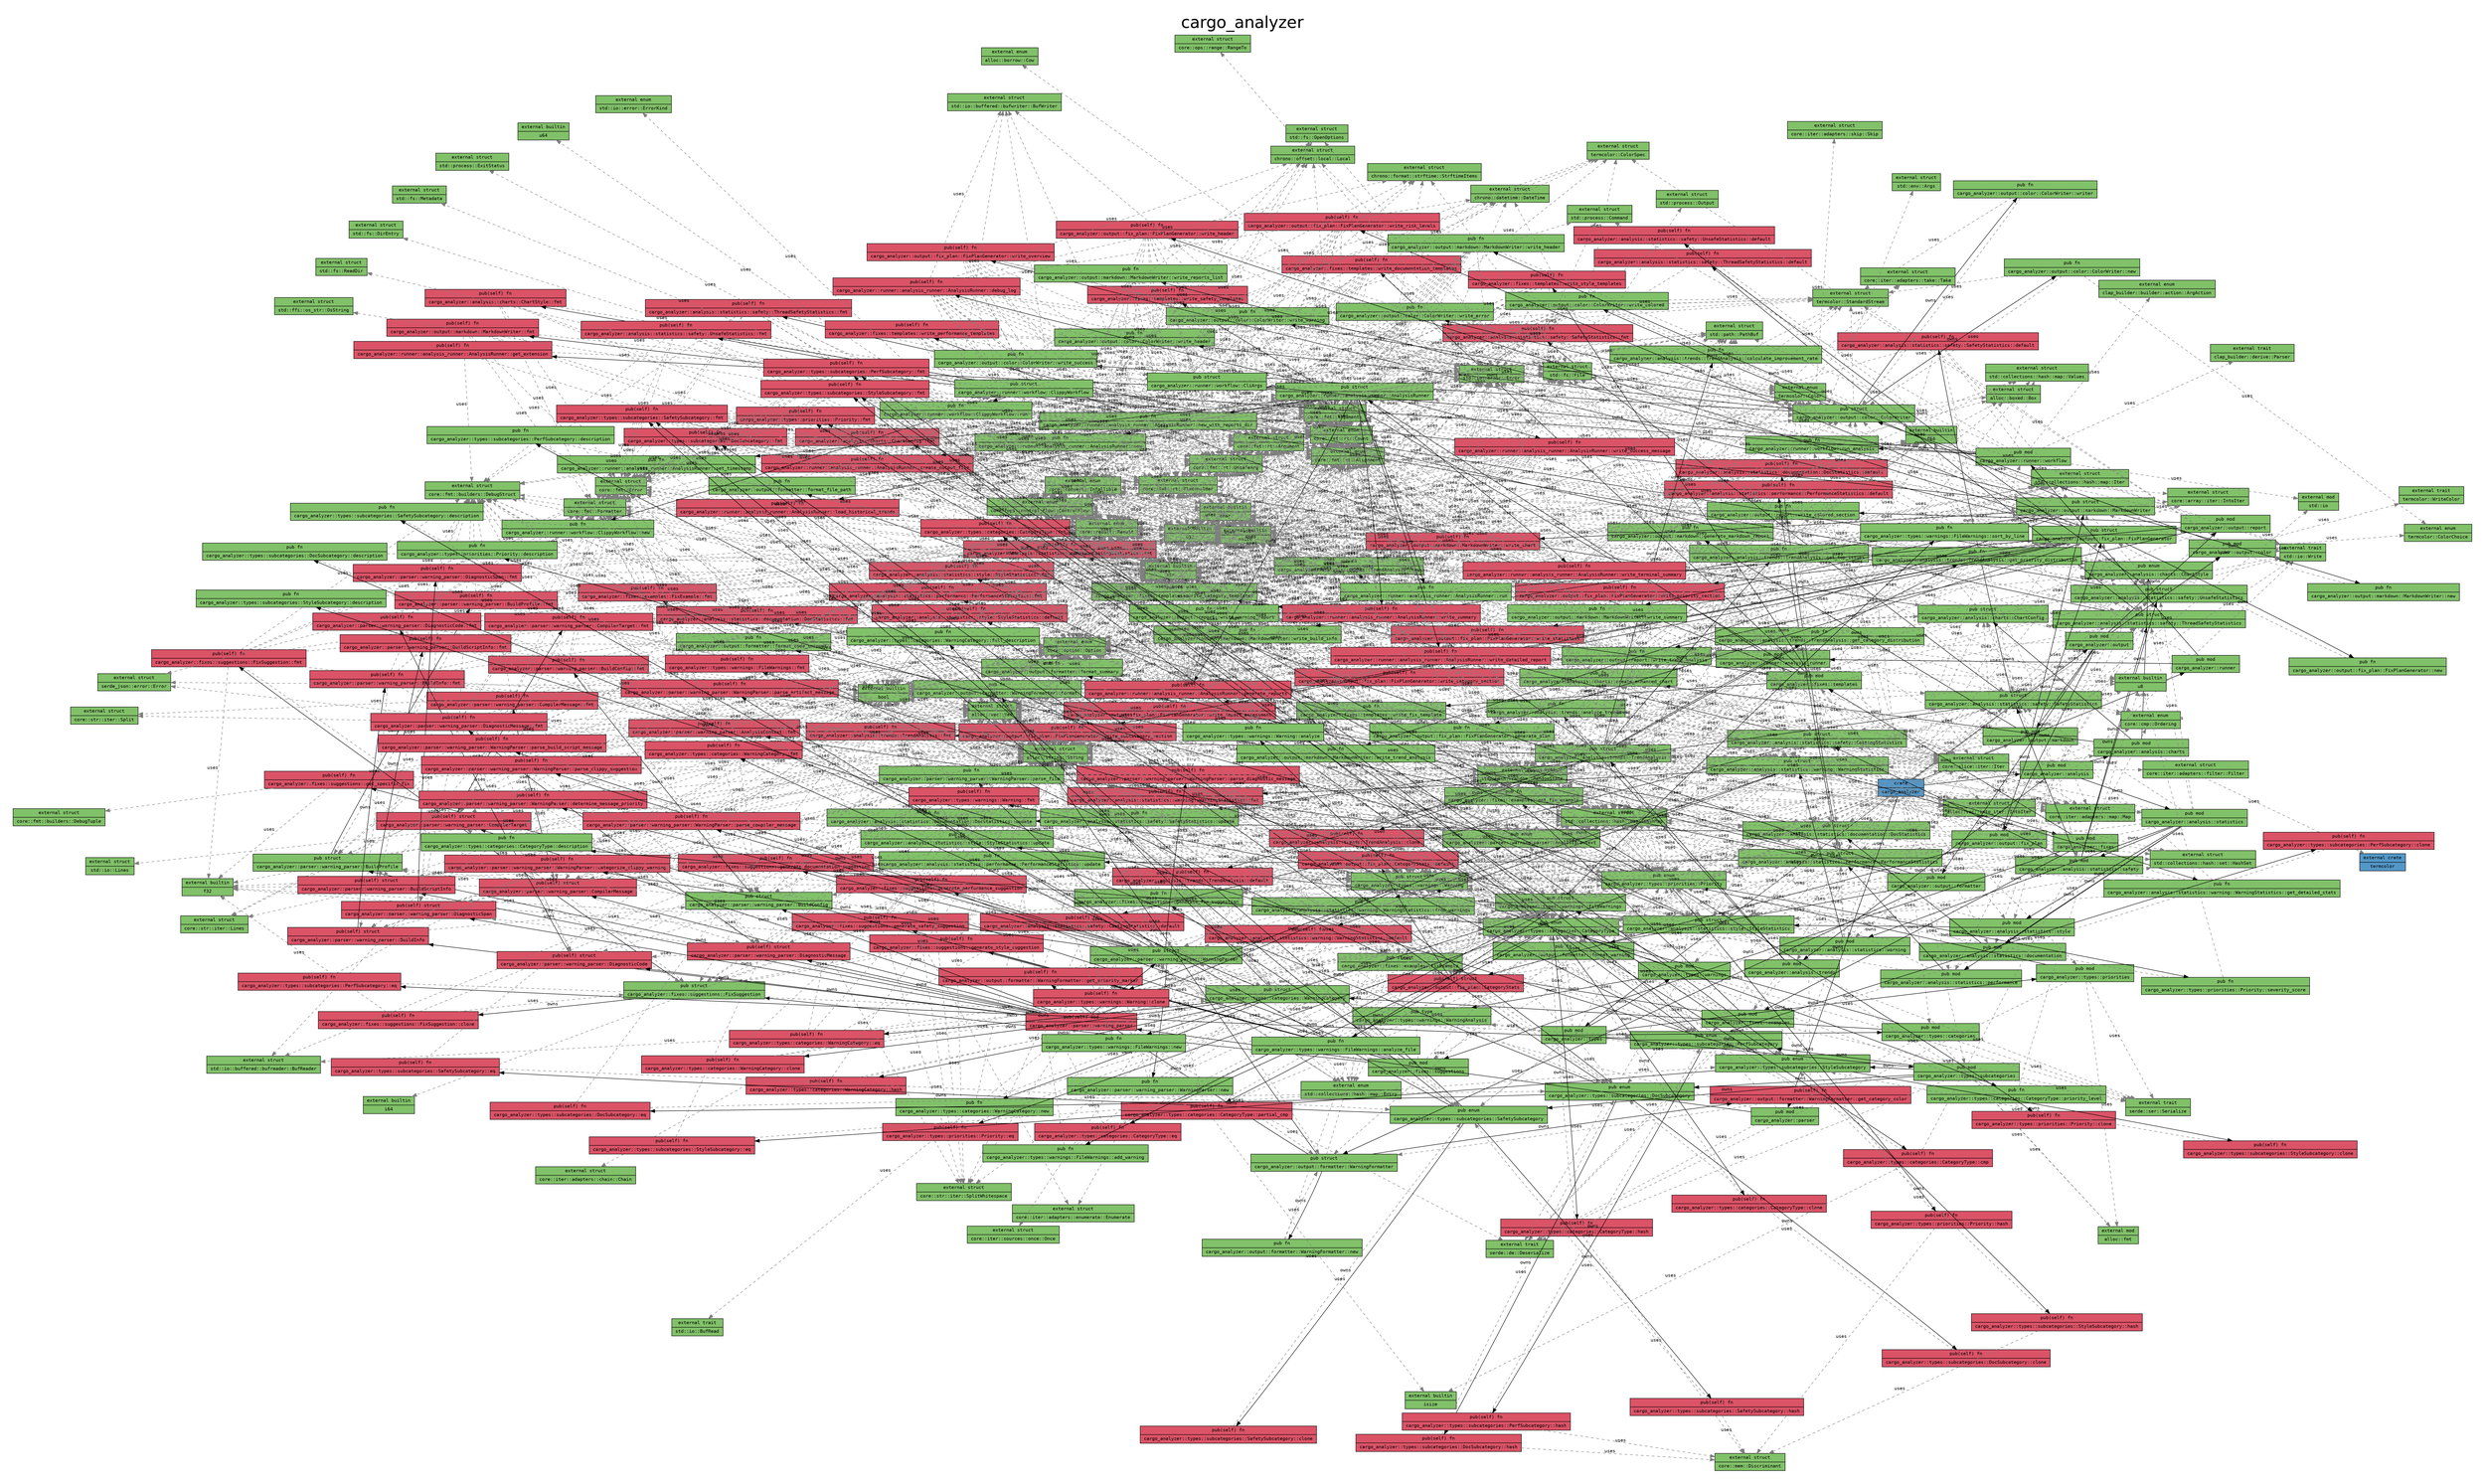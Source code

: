 digraph {

    graph [
        label="cargo_analyzer",
        labelloc=t,

        pad=0.4,

        // Consider rendering the graph using a different layout algorithm, such as:
        // [dot, neato, twopi, circo, fdp, sfdp]
        layout=neato,
        overlap=false,
        splines="line",
        rankdir=LR,

        fontname="Helvetica", 
        fontsize="36",
    ];

    node [
        fontname="monospace",
        fontsize="10",
        shape="record",
        style="filled",
    ];

    edge [
        fontname="monospace",
        fontsize="10",
    ];

    "alloc::borrow::Cow" [label="external enum|alloc::borrow::Cow", fillcolor="#81c169"]; // "enum" node
    "alloc::boxed::Box" [label="external struct|alloc::boxed::Box", fillcolor="#81c169"]; // "struct" node
    "alloc::fmt" [label="external mod|alloc::fmt", fillcolor="#81c169"]; // "mod" node
    "alloc::string::String" [label="external struct|alloc::string::String", fillcolor="#81c169"]; // "struct" node
    "alloc::vec::Vec" [label="external struct|alloc::vec::Vec", fillcolor="#81c169"]; // "struct" node
    "alloc::vec::into_iter::IntoIter" [label="external struct|alloc::vec::into_iter::IntoIter", fillcolor="#81c169"]; // "struct" node
    "bool" [label="external builtin|bool", fillcolor="#81c169"]; // "builtin" node
    "cargo_analyzer" [label="crate|cargo_analyzer", fillcolor="#5397c8"]; // "crate" node
    "cargo_analyzer::analysis" [label="pub mod|cargo_analyzer::analysis", fillcolor="#81c169"]; // "mod" node
    "cargo_analyzer::analysis::charts" [label="pub mod|cargo_analyzer::analysis::charts", fillcolor="#81c169"]; // "mod" node
    "cargo_analyzer::analysis::charts::ChartConfig" [label="pub struct|cargo_analyzer::analysis::charts::ChartConfig", fillcolor="#81c169"]; // "struct" node
    "cargo_analyzer::analysis::charts::ChartConfig::fmt" [label="pub(self) fn|cargo_analyzer::analysis::charts::ChartConfig::fmt", fillcolor="#db5367"]; // "fn" node
    "cargo_analyzer::analysis::charts::ChartStyle" [label="pub enum|cargo_analyzer::analysis::charts::ChartStyle", fillcolor="#81c169"]; // "enum" node
    "cargo_analyzer::analysis::charts::ChartStyle::fmt" [label="pub(self) fn|cargo_analyzer::analysis::charts::ChartStyle::fmt", fillcolor="#db5367"]; // "fn" node
    "cargo_analyzer::analysis::charts::create_enhanced_chart" [label="pub fn|cargo_analyzer::analysis::charts::create_enhanced_chart", fillcolor="#81c169"]; // "fn" node
    "cargo_analyzer::analysis::statistics" [label="pub mod|cargo_analyzer::analysis::statistics", fillcolor="#81c169"]; // "mod" node
    "cargo_analyzer::analysis::statistics::documentation" [label="pub mod|cargo_analyzer::analysis::statistics::documentation", fillcolor="#81c169"]; // "mod" node
    "cargo_analyzer::analysis::statistics::documentation::DocStatistics" [label="pub struct|cargo_analyzer::analysis::statistics::documentation::DocStatistics", fillcolor="#81c169"]; // "struct" node
    "cargo_analyzer::analysis::statistics::documentation::DocStatistics::default" [label="pub(self) fn|cargo_analyzer::analysis::statistics::documentation::DocStatistics::default", fillcolor="#db5367"]; // "fn" node
    "cargo_analyzer::analysis::statistics::documentation::DocStatistics::fmt" [label="pub(self) fn|cargo_analyzer::analysis::statistics::documentation::DocStatistics::fmt", fillcolor="#db5367"]; // "fn" node
    "cargo_analyzer::analysis::statistics::documentation::DocStatistics::update" [label="pub fn|cargo_analyzer::analysis::statistics::documentation::DocStatistics::update", fillcolor="#81c169"]; // "fn" node
    "cargo_analyzer::analysis::statistics::performance" [label="pub mod|cargo_analyzer::analysis::statistics::performance", fillcolor="#81c169"]; // "mod" node
    "cargo_analyzer::analysis::statistics::performance::PerformanceStatistics" [label="pub struct|cargo_analyzer::analysis::statistics::performance::PerformanceStatistics", fillcolor="#81c169"]; // "struct" node
    "cargo_analyzer::analysis::statistics::performance::PerformanceStatistics::default" [label="pub(self) fn|cargo_analyzer::analysis::statistics::performance::PerformanceStatistics::default", fillcolor="#db5367"]; // "fn" node
    "cargo_analyzer::analysis::statistics::performance::PerformanceStatistics::fmt" [label="pub(self) fn|cargo_analyzer::analysis::statistics::performance::PerformanceStatistics::fmt", fillcolor="#db5367"]; // "fn" node
    "cargo_analyzer::analysis::statistics::performance::PerformanceStatistics::update" [label="pub fn|cargo_analyzer::analysis::statistics::performance::PerformanceStatistics::update", fillcolor="#81c169"]; // "fn" node
    "cargo_analyzer::analysis::statistics::safety" [label="pub mod|cargo_analyzer::analysis::statistics::safety", fillcolor="#81c169"]; // "mod" node
    "cargo_analyzer::analysis::statistics::safety::CastingStatistics" [label="pub struct|cargo_analyzer::analysis::statistics::safety::CastingStatistics", fillcolor="#81c169"]; // "struct" node
    "cargo_analyzer::analysis::statistics::safety::CastingStatistics::default" [label="pub(self) fn|cargo_analyzer::analysis::statistics::safety::CastingStatistics::default", fillcolor="#db5367"]; // "fn" node
    "cargo_analyzer::analysis::statistics::safety::CastingStatistics::fmt" [label="pub(self) fn|cargo_analyzer::analysis::statistics::safety::CastingStatistics::fmt", fillcolor="#db5367"]; // "fn" node
    "cargo_analyzer::analysis::statistics::safety::SafetyStatistics" [label="pub struct|cargo_analyzer::analysis::statistics::safety::SafetyStatistics", fillcolor="#81c169"]; // "struct" node
    "cargo_analyzer::analysis::statistics::safety::SafetyStatistics::default" [label="pub(self) fn|cargo_analyzer::analysis::statistics::safety::SafetyStatistics::default", fillcolor="#db5367"]; // "fn" node
    "cargo_analyzer::analysis::statistics::safety::SafetyStatistics::fmt" [label="pub(self) fn|cargo_analyzer::analysis::statistics::safety::SafetyStatistics::fmt", fillcolor="#db5367"]; // "fn" node
    "cargo_analyzer::analysis::statistics::safety::SafetyStatistics::update" [label="pub fn|cargo_analyzer::analysis::statistics::safety::SafetyStatistics::update", fillcolor="#81c169"]; // "fn" node
    "cargo_analyzer::analysis::statistics::safety::ThreadSafetyStatistics" [label="pub struct|cargo_analyzer::analysis::statistics::safety::ThreadSafetyStatistics", fillcolor="#81c169"]; // "struct" node
    "cargo_analyzer::analysis::statistics::safety::ThreadSafetyStatistics::default" [label="pub(self) fn|cargo_analyzer::analysis::statistics::safety::ThreadSafetyStatistics::default", fillcolor="#db5367"]; // "fn" node
    "cargo_analyzer::analysis::statistics::safety::ThreadSafetyStatistics::fmt" [label="pub(self) fn|cargo_analyzer::analysis::statistics::safety::ThreadSafetyStatistics::fmt", fillcolor="#db5367"]; // "fn" node
    "cargo_analyzer::analysis::statistics::safety::UnsafeStatistics" [label="pub struct|cargo_analyzer::analysis::statistics::safety::UnsafeStatistics", fillcolor="#81c169"]; // "struct" node
    "cargo_analyzer::analysis::statistics::safety::UnsafeStatistics::default" [label="pub(self) fn|cargo_analyzer::analysis::statistics::safety::UnsafeStatistics::default", fillcolor="#db5367"]; // "fn" node
    "cargo_analyzer::analysis::statistics::safety::UnsafeStatistics::fmt" [label="pub(self) fn|cargo_analyzer::analysis::statistics::safety::UnsafeStatistics::fmt", fillcolor="#db5367"]; // "fn" node
    "cargo_analyzer::analysis::statistics::style" [label="pub mod|cargo_analyzer::analysis::statistics::style", fillcolor="#81c169"]; // "mod" node
    "cargo_analyzer::analysis::statistics::style::StyleStatistics" [label="pub struct|cargo_analyzer::analysis::statistics::style::StyleStatistics", fillcolor="#81c169"]; // "struct" node
    "cargo_analyzer::analysis::statistics::style::StyleStatistics::default" [label="pub(self) fn|cargo_analyzer::analysis::statistics::style::StyleStatistics::default", fillcolor="#db5367"]; // "fn" node
    "cargo_analyzer::analysis::statistics::style::StyleStatistics::fmt" [label="pub(self) fn|cargo_analyzer::analysis::statistics::style::StyleStatistics::fmt", fillcolor="#db5367"]; // "fn" node
    "cargo_analyzer::analysis::statistics::style::StyleStatistics::update" [label="pub fn|cargo_analyzer::analysis::statistics::style::StyleStatistics::update", fillcolor="#81c169"]; // "fn" node
    "cargo_analyzer::analysis::statistics::warning" [label="pub mod|cargo_analyzer::analysis::statistics::warning", fillcolor="#81c169"]; // "mod" node
    "cargo_analyzer::analysis::statistics::warning::WarningStatistics" [label="pub struct|cargo_analyzer::analysis::statistics::warning::WarningStatistics", fillcolor="#81c169"]; // "struct" node
    "cargo_analyzer::analysis::statistics::warning::WarningStatistics::default" [label="pub(self) fn|cargo_analyzer::analysis::statistics::warning::WarningStatistics::default", fillcolor="#db5367"]; // "fn" node
    "cargo_analyzer::analysis::statistics::warning::WarningStatistics::fmt" [label="pub(self) fn|cargo_analyzer::analysis::statistics::warning::WarningStatistics::fmt", fillcolor="#db5367"]; // "fn" node
    "cargo_analyzer::analysis::statistics::warning::WarningStatistics::from_warnings" [label="pub fn|cargo_analyzer::analysis::statistics::warning::WarningStatistics::from_warnings", fillcolor="#81c169"]; // "fn" node
    "cargo_analyzer::analysis::statistics::warning::WarningStatistics::get_detailed_stats" [label="pub fn|cargo_analyzer::analysis::statistics::warning::WarningStatistics::get_detailed_stats", fillcolor="#81c169"]; // "fn" node
    "cargo_analyzer::analysis::trends" [label="pub mod|cargo_analyzer::analysis::trends", fillcolor="#81c169"]; // "mod" node
    "cargo_analyzer::analysis::trends::TrendAnalysis" [label="pub struct|cargo_analyzer::analysis::trends::TrendAnalysis", fillcolor="#81c169"]; // "struct" node
    "cargo_analyzer::analysis::trends::TrendAnalysis::calculate_improvement_rate" [label="pub fn|cargo_analyzer::analysis::trends::TrendAnalysis::calculate_improvement_rate", fillcolor="#81c169"]; // "fn" node
    "cargo_analyzer::analysis::trends::TrendAnalysis::clone" [label="pub(self) fn|cargo_analyzer::analysis::trends::TrendAnalysis::clone", fillcolor="#db5367"]; // "fn" node
    "cargo_analyzer::analysis::trends::TrendAnalysis::default" [label="pub(self) fn|cargo_analyzer::analysis::trends::TrendAnalysis::default", fillcolor="#db5367"]; // "fn" node
    "cargo_analyzer::analysis::trends::TrendAnalysis::fmt" [label="pub(self) fn|cargo_analyzer::analysis::trends::TrendAnalysis::fmt", fillcolor="#db5367"]; // "fn" node
    "cargo_analyzer::analysis::trends::TrendAnalysis::get_category_distribution" [label="pub fn|cargo_analyzer::analysis::trends::TrendAnalysis::get_category_distribution", fillcolor="#81c169"]; // "fn" node
    "cargo_analyzer::analysis::trends::TrendAnalysis::get_priority_distribution" [label="pub fn|cargo_analyzer::analysis::trends::TrendAnalysis::get_priority_distribution", fillcolor="#81c169"]; // "fn" node
    "cargo_analyzer::analysis::trends::TrendAnalysis::get_top_issues" [label="pub fn|cargo_analyzer::analysis::trends::TrendAnalysis::get_top_issues", fillcolor="#81c169"]; // "fn" node
    "cargo_analyzer::analysis::trends::TrendAnalysis::new" [label="pub fn|cargo_analyzer::analysis::trends::TrendAnalysis::new", fillcolor="#81c169"]; // "fn" node
    "cargo_analyzer::analysis::trends::analyze_trends" [label="pub fn|cargo_analyzer::analysis::trends::analyze_trends", fillcolor="#81c169"]; // "fn" node
    "cargo_analyzer::fixes" [label="pub mod|cargo_analyzer::fixes", fillcolor="#81c169"]; // "mod" node
    "cargo_analyzer::fixes::examples" [label="pub mod|cargo_analyzer::fixes::examples", fillcolor="#81c169"]; // "mod" node
    "cargo_analyzer::fixes::examples::FixExample" [label="pub struct|cargo_analyzer::fixes::examples::FixExample", fillcolor="#81c169"]; // "struct" node
    "cargo_analyzer::fixes::examples::FixExample::fmt" [label="pub(self) fn|cargo_analyzer::fixes::examples::FixExample::fmt", fillcolor="#db5367"]; // "fn" node
    "cargo_analyzer::fixes::examples::get_fix_example" [label="pub fn|cargo_analyzer::fixes::examples::get_fix_example", fillcolor="#81c169"]; // "fn" node
    "cargo_analyzer::fixes::suggestions" [label="pub mod|cargo_analyzer::fixes::suggestions", fillcolor="#81c169"]; // "mod" node
    "cargo_analyzer::fixes::suggestions::FixSuggestion" [label="pub struct|cargo_analyzer::fixes::suggestions::FixSuggestion", fillcolor="#81c169"]; // "struct" node
    "cargo_analyzer::fixes::suggestions::FixSuggestion::clone" [label="pub(self) fn|cargo_analyzer::fixes::suggestions::FixSuggestion::clone", fillcolor="#db5367"]; // "fn" node
    "cargo_analyzer::fixes::suggestions::FixSuggestion::fmt" [label="pub(self) fn|cargo_analyzer::fixes::suggestions::FixSuggestion::fmt", fillcolor="#db5367"]; // "fn" node
    "cargo_analyzer::fixes::suggestions::generate_documentation_suggestion" [label="pub(self) fn|cargo_analyzer::fixes::suggestions::generate_documentation_suggestion", fillcolor="#db5367"]; // "fn" node
    "cargo_analyzer::fixes::suggestions::generate_fix_suggestion" [label="pub fn|cargo_analyzer::fixes::suggestions::generate_fix_suggestion", fillcolor="#81c169"]; // "fn" node
    "cargo_analyzer::fixes::suggestions::generate_performance_suggestion" [label="pub(self) fn|cargo_analyzer::fixes::suggestions::generate_performance_suggestion", fillcolor="#db5367"]; // "fn" node
    "cargo_analyzer::fixes::suggestions::generate_safety_suggestion" [label="pub(self) fn|cargo_analyzer::fixes::suggestions::generate_safety_suggestion", fillcolor="#db5367"]; // "fn" node
    "cargo_analyzer::fixes::suggestions::generate_style_suggestion" [label="pub(self) fn|cargo_analyzer::fixes::suggestions::generate_style_suggestion", fillcolor="#db5367"]; // "fn" node
    "cargo_analyzer::fixes::suggestions::get_specific_fix" [label="pub(self) fn|cargo_analyzer::fixes::suggestions::get_specific_fix", fillcolor="#db5367"]; // "fn" node
    "cargo_analyzer::fixes::templates" [label="pub mod|cargo_analyzer::fixes::templates", fillcolor="#81c169"]; // "mod" node
    "cargo_analyzer::fixes::templates::write_category_templates" [label="pub fn|cargo_analyzer::fixes::templates::write_category_templates", fillcolor="#81c169"]; // "fn" node
    "cargo_analyzer::fixes::templates::write_documentation_templates" [label="pub(self) fn|cargo_analyzer::fixes::templates::write_documentation_templates", fillcolor="#db5367"]; // "fn" node
    "cargo_analyzer::fixes::templates::write_fix_template" [label="pub fn|cargo_analyzer::fixes::templates::write_fix_template", fillcolor="#81c169"]; // "fn" node
    "cargo_analyzer::fixes::templates::write_performance_templates" [label="pub(self) fn|cargo_analyzer::fixes::templates::write_performance_templates", fillcolor="#db5367"]; // "fn" node
    "cargo_analyzer::fixes::templates::write_safety_templates" [label="pub(self) fn|cargo_analyzer::fixes::templates::write_safety_templates", fillcolor="#db5367"]; // "fn" node
    "cargo_analyzer::fixes::templates::write_style_templates" [label="pub(self) fn|cargo_analyzer::fixes::templates::write_style_templates", fillcolor="#db5367"]; // "fn" node
    "cargo_analyzer::output" [label="pub mod|cargo_analyzer::output", fillcolor="#81c169"]; // "mod" node
    "cargo_analyzer::output::color" [label="pub mod|cargo_analyzer::output::color", fillcolor="#81c169"]; // "mod" node
    "cargo_analyzer::output::color::ColorWriter" [label="pub struct|cargo_analyzer::output::color::ColorWriter", fillcolor="#81c169"]; // "struct" node
    "cargo_analyzer::output::color::ColorWriter::new" [label="pub fn|cargo_analyzer::output::color::ColorWriter::new", fillcolor="#81c169"]; // "fn" node
    "cargo_analyzer::output::color::ColorWriter::write_colored" [label="pub fn|cargo_analyzer::output::color::ColorWriter::write_colored", fillcolor="#81c169"]; // "fn" node
    "cargo_analyzer::output::color::ColorWriter::write_error" [label="pub fn|cargo_analyzer::output::color::ColorWriter::write_error", fillcolor="#81c169"]; // "fn" node
    "cargo_analyzer::output::color::ColorWriter::write_header" [label="pub fn|cargo_analyzer::output::color::ColorWriter::write_header", fillcolor="#81c169"]; // "fn" node
    "cargo_analyzer::output::color::ColorWriter::write_success" [label="pub fn|cargo_analyzer::output::color::ColorWriter::write_success", fillcolor="#81c169"]; // "fn" node
    "cargo_analyzer::output::color::ColorWriter::write_warning" [label="pub fn|cargo_analyzer::output::color::ColorWriter::write_warning", fillcolor="#81c169"]; // "fn" node
    "cargo_analyzer::output::color::ColorWriter::writer" [label="pub fn|cargo_analyzer::output::color::ColorWriter::writer", fillcolor="#81c169"]; // "fn" node
    "cargo_analyzer::output::fix_plan" [label="pub mod|cargo_analyzer::output::fix_plan", fillcolor="#81c169"]; // "mod" node
    "cargo_analyzer::output::fix_plan::CategoryStats" [label="pub(self) struct|cargo_analyzer::output::fix_plan::CategoryStats", fillcolor="#db5367"]; // "struct" node
    "cargo_analyzer::output::fix_plan::CategoryStats::default" [label="pub(self) fn|cargo_analyzer::output::fix_plan::CategoryStats::default", fillcolor="#db5367"]; // "fn" node
    "cargo_analyzer::output::fix_plan::FixPlanGenerator" [label="pub struct|cargo_analyzer::output::fix_plan::FixPlanGenerator", fillcolor="#81c169"]; // "struct" node
    "cargo_analyzer::output::fix_plan::FixPlanGenerator::generate_plan" [label="pub fn|cargo_analyzer::output::fix_plan::FixPlanGenerator::generate_plan", fillcolor="#81c169"]; // "fn" node
    "cargo_analyzer::output::fix_plan::FixPlanGenerator::new" [label="pub fn|cargo_analyzer::output::fix_plan::FixPlanGenerator::new", fillcolor="#81c169"]; // "fn" node
    "cargo_analyzer::output::fix_plan::FixPlanGenerator::write_category_section" [label="pub(self) fn|cargo_analyzer::output::fix_plan::FixPlanGenerator::write_category_section", fillcolor="#db5367"]; // "fn" node
    "cargo_analyzer::output::fix_plan::FixPlanGenerator::write_header" [label="pub(self) fn|cargo_analyzer::output::fix_plan::FixPlanGenerator::write_header", fillcolor="#db5367"]; // "fn" node
    "cargo_analyzer::output::fix_plan::FixPlanGenerator::write_impact_assessment" [label="pub(self) fn|cargo_analyzer::output::fix_plan::FixPlanGenerator::write_impact_assessment", fillcolor="#db5367"]; // "fn" node
    "cargo_analyzer::output::fix_plan::FixPlanGenerator::write_overview" [label="pub(self) fn|cargo_analyzer::output::fix_plan::FixPlanGenerator::write_overview", fillcolor="#db5367"]; // "fn" node
    "cargo_analyzer::output::fix_plan::FixPlanGenerator::write_priority_section" [label="pub(self) fn|cargo_analyzer::output::fix_plan::FixPlanGenerator::write_priority_section", fillcolor="#db5367"]; // "fn" node
    "cargo_analyzer::output::fix_plan::FixPlanGenerator::write_risk_levels" [label="pub(self) fn|cargo_analyzer::output::fix_plan::FixPlanGenerator::write_risk_levels", fillcolor="#db5367"]; // "fn" node
    "cargo_analyzer::output::fix_plan::FixPlanGenerator::write_statistics" [label="pub(self) fn|cargo_analyzer::output::fix_plan::FixPlanGenerator::write_statistics", fillcolor="#db5367"]; // "fn" node
    "cargo_analyzer::output::fix_plan::FixPlanGenerator::write_subcategory_section" [label="pub(self) fn|cargo_analyzer::output::fix_plan::FixPlanGenerator::write_subcategory_section", fillcolor="#db5367"]; // "fn" node
    "cargo_analyzer::output::formatter" [label="pub mod|cargo_analyzer::output::formatter", fillcolor="#81c169"]; // "mod" node
    "cargo_analyzer::output::formatter::WarningFormatter" [label="pub struct|cargo_analyzer::output::formatter::WarningFormatter", fillcolor="#81c169"]; // "struct" node
    "cargo_analyzer::output::formatter::WarningFormatter::format" [label="pub fn|cargo_analyzer::output::formatter::WarningFormatter::format", fillcolor="#81c169"]; // "fn" node
    "cargo_analyzer::output::formatter::WarningFormatter::get_category_color" [label="pub(self) fn|cargo_analyzer::output::formatter::WarningFormatter::get_category_color", fillcolor="#db5367"]; // "fn" node
    "cargo_analyzer::output::formatter::WarningFormatter::get_priority_marker" [label="pub(self) fn|cargo_analyzer::output::formatter::WarningFormatter::get_priority_marker", fillcolor="#db5367"]; // "fn" node
    "cargo_analyzer::output::formatter::WarningFormatter::new" [label="pub fn|cargo_analyzer::output::formatter::WarningFormatter::new", fillcolor="#81c169"]; // "fn" node
    "cargo_analyzer::output::formatter::format_code_snippet" [label="pub fn|cargo_analyzer::output::formatter::format_code_snippet", fillcolor="#81c169"]; // "fn" node
    "cargo_analyzer::output::formatter::format_file_path" [label="pub fn|cargo_analyzer::output::formatter::format_file_path", fillcolor="#81c169"]; // "fn" node
    "cargo_analyzer::output::formatter::format_summary" [label="pub fn|cargo_analyzer::output::formatter::format_summary", fillcolor="#81c169"]; // "fn" node
    "cargo_analyzer::output::formatter::format_warning" [label="pub fn|cargo_analyzer::output::formatter::format_warning", fillcolor="#81c169"]; // "fn" node
    "cargo_analyzer::output::markdown" [label="pub mod|cargo_analyzer::output::markdown", fillcolor="#81c169"]; // "mod" node
    "cargo_analyzer::output::markdown::MarkdownWriter" [label="pub struct|cargo_analyzer::output::markdown::MarkdownWriter", fillcolor="#81c169"]; // "struct" node
    "cargo_analyzer::output::markdown::MarkdownWriter::fmt" [label="pub(self) fn|cargo_analyzer::output::markdown::MarkdownWriter::fmt", fillcolor="#db5367"]; // "fn" node
    "cargo_analyzer::output::markdown::MarkdownWriter::new" [label="pub fn|cargo_analyzer::output::markdown::MarkdownWriter::new", fillcolor="#81c169"]; // "fn" node
    "cargo_analyzer::output::markdown::MarkdownWriter::write_build_info" [label="pub fn|cargo_analyzer::output::markdown::MarkdownWriter::write_build_info", fillcolor="#81c169"]; // "fn" node
    "cargo_analyzer::output::markdown::MarkdownWriter::write_chart" [label="pub(self) fn|cargo_analyzer::output::markdown::MarkdownWriter::write_chart", fillcolor="#db5367"]; // "fn" node
    "cargo_analyzer::output::markdown::MarkdownWriter::write_header" [label="pub fn|cargo_analyzer::output::markdown::MarkdownWriter::write_header", fillcolor="#81c169"]; // "fn" node
    "cargo_analyzer::output::markdown::MarkdownWriter::write_reports_list" [label="pub fn|cargo_analyzer::output::markdown::MarkdownWriter::write_reports_list", fillcolor="#81c169"]; // "fn" node
    "cargo_analyzer::output::markdown::MarkdownWriter::write_summary" [label="pub fn|cargo_analyzer::output::markdown::MarkdownWriter::write_summary", fillcolor="#81c169"]; // "fn" node
    "cargo_analyzer::output::markdown::MarkdownWriter::write_trend_analysis" [label="pub fn|cargo_analyzer::output::markdown::MarkdownWriter::write_trend_analysis", fillcolor="#81c169"]; // "fn" node
    "cargo_analyzer::output::markdown::generate_markdown_report" [label="pub fn|cargo_analyzer::output::markdown::generate_markdown_report", fillcolor="#81c169"]; // "fn" node
    "cargo_analyzer::output::report" [label="pub mod|cargo_analyzer::output::report", fillcolor="#81c169"]; // "mod" node
    "cargo_analyzer::output::report::write_colored_section" [label="pub fn|cargo_analyzer::output::report::write_colored_section", fillcolor="#81c169"]; // "fn" node
    "cargo_analyzer::output::report::write_trend_analysis" [label="pub fn|cargo_analyzer::output::report::write_trend_analysis", fillcolor="#81c169"]; // "fn" node
    "cargo_analyzer::output::report::write_warning_report" [label="pub fn|cargo_analyzer::output::report::write_warning_report", fillcolor="#81c169"]; // "fn" node
    "cargo_analyzer::parser" [label="pub mod|cargo_analyzer::parser", fillcolor="#81c169"]; // "mod" node
    "cargo_analyzer::parser::warning_parser" [label="pub(self) mod|cargo_analyzer::parser::warning_parser", fillcolor="#db5367"]; // "mod" node
    "cargo_analyzer::parser::warning_parser::AnalysisContext" [label="pub enum|cargo_analyzer::parser::warning_parser::AnalysisContext", fillcolor="#81c169"]; // "enum" node
    "cargo_analyzer::parser::warning_parser::AnalysisContext::fmt" [label="pub(self) fn|cargo_analyzer::parser::warning_parser::AnalysisContext::fmt", fillcolor="#db5367"]; // "fn" node
    "cargo_analyzer::parser::warning_parser::BuildConfig" [label="pub struct|cargo_analyzer::parser::warning_parser::BuildConfig", fillcolor="#81c169"]; // "struct" node
    "cargo_analyzer::parser::warning_parser::BuildConfig::fmt" [label="pub(self) fn|cargo_analyzer::parser::warning_parser::BuildConfig::fmt", fillcolor="#db5367"]; // "fn" node
    "cargo_analyzer::parser::warning_parser::BuildInfo" [label="pub(self) struct|cargo_analyzer::parser::warning_parser::BuildInfo", fillcolor="#db5367"]; // "struct" node
    "cargo_analyzer::parser::warning_parser::BuildInfo::fmt" [label="pub(self) fn|cargo_analyzer::parser::warning_parser::BuildInfo::fmt", fillcolor="#db5367"]; // "fn" node
    "cargo_analyzer::parser::warning_parser::BuildProfile" [label="pub struct|cargo_analyzer::parser::warning_parser::BuildProfile", fillcolor="#81c169"]; // "struct" node
    "cargo_analyzer::parser::warning_parser::BuildProfile::fmt" [label="pub(self) fn|cargo_analyzer::parser::warning_parser::BuildProfile::fmt", fillcolor="#db5367"]; // "fn" node
    "cargo_analyzer::parser::warning_parser::BuildScriptInfo" [label="pub(self) struct|cargo_analyzer::parser::warning_parser::BuildScriptInfo", fillcolor="#db5367"]; // "struct" node
    "cargo_analyzer::parser::warning_parser::BuildScriptInfo::fmt" [label="pub(self) fn|cargo_analyzer::parser::warning_parser::BuildScriptInfo::fmt", fillcolor="#db5367"]; // "fn" node
    "cargo_analyzer::parser::warning_parser::CompilerMessage" [label="pub(self) struct|cargo_analyzer::parser::warning_parser::CompilerMessage", fillcolor="#db5367"]; // "struct" node
    "cargo_analyzer::parser::warning_parser::CompilerMessage::fmt" [label="pub(self) fn|cargo_analyzer::parser::warning_parser::CompilerMessage::fmt", fillcolor="#db5367"]; // "fn" node
    "cargo_analyzer::parser::warning_parser::CompilerTarget" [label="pub(self) struct|cargo_analyzer::parser::warning_parser::CompilerTarget", fillcolor="#db5367"]; // "struct" node
    "cargo_analyzer::parser::warning_parser::CompilerTarget::fmt" [label="pub(self) fn|cargo_analyzer::parser::warning_parser::CompilerTarget::fmt", fillcolor="#db5367"]; // "fn" node
    "cargo_analyzer::parser::warning_parser::DiagnosticCode" [label="pub(self) struct|cargo_analyzer::parser::warning_parser::DiagnosticCode", fillcolor="#db5367"]; // "struct" node
    "cargo_analyzer::parser::warning_parser::DiagnosticCode::fmt" [label="pub(self) fn|cargo_analyzer::parser::warning_parser::DiagnosticCode::fmt", fillcolor="#db5367"]; // "fn" node
    "cargo_analyzer::parser::warning_parser::DiagnosticMessage" [label="pub(self) struct|cargo_analyzer::parser::warning_parser::DiagnosticMessage", fillcolor="#db5367"]; // "struct" node
    "cargo_analyzer::parser::warning_parser::DiagnosticMessage::fmt" [label="pub(self) fn|cargo_analyzer::parser::warning_parser::DiagnosticMessage::fmt", fillcolor="#db5367"]; // "fn" node
    "cargo_analyzer::parser::warning_parser::DiagnosticSpan" [label="pub(self) struct|cargo_analyzer::parser::warning_parser::DiagnosticSpan", fillcolor="#db5367"]; // "struct" node
    "cargo_analyzer::parser::warning_parser::DiagnosticSpan::fmt" [label="pub(self) fn|cargo_analyzer::parser::warning_parser::DiagnosticSpan::fmt", fillcolor="#db5367"]; // "fn" node
    "cargo_analyzer::parser::warning_parser::WarningParser" [label="pub struct|cargo_analyzer::parser::warning_parser::WarningParser", fillcolor="#81c169"]; // "struct" node
    "cargo_analyzer::parser::warning_parser::WarningParser::categorize_clippy_warning" [label="pub(self) fn|cargo_analyzer::parser::warning_parser::WarningParser::categorize_clippy_warning", fillcolor="#db5367"]; // "fn" node
    "cargo_analyzer::parser::warning_parser::WarningParser::determine_message_priority" [label="pub(self) fn|cargo_analyzer::parser::warning_parser::WarningParser::determine_message_priority", fillcolor="#db5367"]; // "fn" node
    "cargo_analyzer::parser::warning_parser::WarningParser::new" [label="pub fn|cargo_analyzer::parser::warning_parser::WarningParser::new", fillcolor="#81c169"]; // "fn" node
    "cargo_analyzer::parser::warning_parser::WarningParser::parse_artifact_message" [label="pub(self) fn|cargo_analyzer::parser::warning_parser::WarningParser::parse_artifact_message", fillcolor="#db5367"]; // "fn" node
    "cargo_analyzer::parser::warning_parser::WarningParser::parse_build_script_message" [label="pub(self) fn|cargo_analyzer::parser::warning_parser::WarningParser::parse_build_script_message", fillcolor="#db5367"]; // "fn" node
    "cargo_analyzer::parser::warning_parser::WarningParser::parse_clippy_suggestion" [label="pub(self) fn|cargo_analyzer::parser::warning_parser::WarningParser::parse_clippy_suggestion", fillcolor="#db5367"]; // "fn" node
    "cargo_analyzer::parser::warning_parser::WarningParser::parse_compiler_message" [label="pub(self) fn|cargo_analyzer::parser::warning_parser::WarningParser::parse_compiler_message", fillcolor="#db5367"]; // "fn" node
    "cargo_analyzer::parser::warning_parser::WarningParser::parse_diagnostic_message" [label="pub(self) fn|cargo_analyzer::parser::warning_parser::WarningParser::parse_diagnostic_message", fillcolor="#db5367"]; // "fn" node
    "cargo_analyzer::parser::warning_parser::WarningParser::parse_file" [label="pub fn|cargo_analyzer::parser::warning_parser::WarningParser::parse_file", fillcolor="#81c169"]; // "fn" node
    "cargo_analyzer::runner" [label="pub mod|cargo_analyzer::runner", fillcolor="#81c169"]; // "mod" node
    "cargo_analyzer::runner::analysis_runner" [label="pub mod|cargo_analyzer::runner::analysis_runner", fillcolor="#81c169"]; // "mod" node
    "cargo_analyzer::runner::analysis_runner::AnalysisRunner" [label="pub struct|cargo_analyzer::runner::analysis_runner::AnalysisRunner", fillcolor="#81c169"]; // "struct" node
    "cargo_analyzer::runner::analysis_runner::AnalysisRunner::create_output_file" [label="pub(self) fn|cargo_analyzer::runner::analysis_runner::AnalysisRunner::create_output_file", fillcolor="#db5367"]; // "fn" node
    "cargo_analyzer::runner::analysis_runner::AnalysisRunner::debug_log" [label="pub(self) fn|cargo_analyzer::runner::analysis_runner::AnalysisRunner::debug_log", fillcolor="#db5367"]; // "fn" node
    "cargo_analyzer::runner::analysis_runner::AnalysisRunner::generate_reports" [label="pub(self) fn|cargo_analyzer::runner::analysis_runner::AnalysisRunner::generate_reports", fillcolor="#db5367"]; // "fn" node
    "cargo_analyzer::runner::analysis_runner::AnalysisRunner::get_extension" [label="pub(self) fn|cargo_analyzer::runner::analysis_runner::AnalysisRunner::get_extension", fillcolor="#db5367"]; // "fn" node
    "cargo_analyzer::runner::analysis_runner::AnalysisRunner::load_historical_trends" [label="pub(self) fn|cargo_analyzer::runner::analysis_runner::AnalysisRunner::load_historical_trends", fillcolor="#db5367"]; // "fn" node
    "cargo_analyzer::runner::analysis_runner::AnalysisRunner::new" [label="pub fn|cargo_analyzer::runner::analysis_runner::AnalysisRunner::new", fillcolor="#81c169"]; // "fn" node
    "cargo_analyzer::runner::analysis_runner::AnalysisRunner::new_with_reports_dir" [label="pub fn|cargo_analyzer::runner::analysis_runner::AnalysisRunner::new_with_reports_dir", fillcolor="#81c169"]; // "fn" node
    "cargo_analyzer::runner::analysis_runner::AnalysisRunner::run" [label="pub fn|cargo_analyzer::runner::analysis_runner::AnalysisRunner::run", fillcolor="#81c169"]; // "fn" node
    "cargo_analyzer::runner::analysis_runner::AnalysisRunner::set_timestamp" [label="pub fn|cargo_analyzer::runner::analysis_runner::AnalysisRunner::set_timestamp", fillcolor="#81c169"]; // "fn" node
    "cargo_analyzer::runner::analysis_runner::AnalysisRunner::write_detailed_report" [label="pub(self) fn|cargo_analyzer::runner::analysis_runner::AnalysisRunner::write_detailed_report", fillcolor="#db5367"]; // "fn" node
    "cargo_analyzer::runner::analysis_runner::AnalysisRunner::write_success_message" [label="pub(self) fn|cargo_analyzer::runner::analysis_runner::AnalysisRunner::write_success_message", fillcolor="#db5367"]; // "fn" node
    "cargo_analyzer::runner::analysis_runner::AnalysisRunner::write_summary" [label="pub(self) fn|cargo_analyzer::runner::analysis_runner::AnalysisRunner::write_summary", fillcolor="#db5367"]; // "fn" node
    "cargo_analyzer::runner::analysis_runner::AnalysisRunner::write_terminal_summary" [label="pub(self) fn|cargo_analyzer::runner::analysis_runner::AnalysisRunner::write_terminal_summary", fillcolor="#db5367"]; // "fn" node
    "cargo_analyzer::runner::workflow" [label="pub mod|cargo_analyzer::runner::workflow", fillcolor="#81c169"]; // "mod" node
    "cargo_analyzer::runner::workflow::CliArgs" [label="pub struct|cargo_analyzer::runner::workflow::CliArgs", fillcolor="#81c169"]; // "struct" node
    "cargo_analyzer::runner::workflow::ClippyWorkflow" [label="pub struct|cargo_analyzer::runner::workflow::ClippyWorkflow", fillcolor="#81c169"]; // "struct" node
    "cargo_analyzer::runner::workflow::ClippyWorkflow::new" [label="pub fn|cargo_analyzer::runner::workflow::ClippyWorkflow::new", fillcolor="#81c169"]; // "fn" node
    "cargo_analyzer::runner::workflow::ClippyWorkflow::run" [label="pub fn|cargo_analyzer::runner::workflow::ClippyWorkflow::run", fillcolor="#81c169"]; // "fn" node
    "cargo_analyzer::runner::workflow::run_analysis" [label="pub fn|cargo_analyzer::runner::workflow::run_analysis", fillcolor="#81c169"]; // "fn" node
    "cargo_analyzer::types" [label="pub mod|cargo_analyzer::types", fillcolor="#81c169"]; // "mod" node
    "cargo_analyzer::types::categories" [label="pub mod|cargo_analyzer::types::categories", fillcolor="#81c169"]; // "mod" node
    "cargo_analyzer::types::categories::CategoryType" [label="pub enum|cargo_analyzer::types::categories::CategoryType", fillcolor="#81c169"]; // "enum" node
    "cargo_analyzer::types::categories::CategoryType::clone" [label="pub(self) fn|cargo_analyzer::types::categories::CategoryType::clone", fillcolor="#db5367"]; // "fn" node
    "cargo_analyzer::types::categories::CategoryType::cmp" [label="pub(self) fn|cargo_analyzer::types::categories::CategoryType::cmp", fillcolor="#db5367"]; // "fn" node
    "cargo_analyzer::types::categories::CategoryType::description" [label="pub fn|cargo_analyzer::types::categories::CategoryType::description", fillcolor="#81c169"]; // "fn" node
    "cargo_analyzer::types::categories::CategoryType::eq" [label="pub(self) fn|cargo_analyzer::types::categories::CategoryType::eq", fillcolor="#db5367"]; // "fn" node
    "cargo_analyzer::types::categories::CategoryType::fmt" [label="pub(self) fn|cargo_analyzer::types::categories::CategoryType::fmt", fillcolor="#db5367"]; // "fn" node
    "cargo_analyzer::types::categories::CategoryType::fmt" [label="pub(self) fn|cargo_analyzer::types::categories::CategoryType::fmt", fillcolor="#db5367"]; // "fn" node
    "cargo_analyzer::types::categories::CategoryType::hash" [label="pub(self) fn|cargo_analyzer::types::categories::CategoryType::hash", fillcolor="#db5367"]; // "fn" node
    "cargo_analyzer::types::categories::CategoryType::partial_cmp" [label="pub(self) fn|cargo_analyzer::types::categories::CategoryType::partial_cmp", fillcolor="#db5367"]; // "fn" node
    "cargo_analyzer::types::categories::CategoryType::priority_level" [label="pub fn|cargo_analyzer::types::categories::CategoryType::priority_level", fillcolor="#81c169"]; // "fn" node
    "cargo_analyzer::types::categories::WarningCategory" [label="pub struct|cargo_analyzer::types::categories::WarningCategory", fillcolor="#81c169"]; // "struct" node
    "cargo_analyzer::types::categories::WarningCategory::clone" [label="pub(self) fn|cargo_analyzer::types::categories::WarningCategory::clone", fillcolor="#db5367"]; // "fn" node
    "cargo_analyzer::types::categories::WarningCategory::eq" [label="pub(self) fn|cargo_analyzer::types::categories::WarningCategory::eq", fillcolor="#db5367"]; // "fn" node
    "cargo_analyzer::types::categories::WarningCategory::fmt" [label="pub(self) fn|cargo_analyzer::types::categories::WarningCategory::fmt", fillcolor="#db5367"]; // "fn" node
    "cargo_analyzer::types::categories::WarningCategory::full_description" [label="pub fn|cargo_analyzer::types::categories::WarningCategory::full_description", fillcolor="#81c169"]; // "fn" node
    "cargo_analyzer::types::categories::WarningCategory::hash" [label="pub(self) fn|cargo_analyzer::types::categories::WarningCategory::hash", fillcolor="#db5367"]; // "fn" node
    "cargo_analyzer::types::categories::WarningCategory::new" [label="pub fn|cargo_analyzer::types::categories::WarningCategory::new", fillcolor="#81c169"]; // "fn" node
    "cargo_analyzer::types::priorities" [label="pub mod|cargo_analyzer::types::priorities", fillcolor="#81c169"]; // "mod" node
    "cargo_analyzer::types::priorities::Priority" [label="pub enum|cargo_analyzer::types::priorities::Priority", fillcolor="#81c169"]; // "enum" node
    "cargo_analyzer::types::priorities::Priority::clone" [label="pub(self) fn|cargo_analyzer::types::priorities::Priority::clone", fillcolor="#db5367"]; // "fn" node
    "cargo_analyzer::types::priorities::Priority::description" [label="pub fn|cargo_analyzer::types::priorities::Priority::description", fillcolor="#81c169"]; // "fn" node
    "cargo_analyzer::types::priorities::Priority::eq" [label="pub(self) fn|cargo_analyzer::types::priorities::Priority::eq", fillcolor="#db5367"]; // "fn" node
    "cargo_analyzer::types::priorities::Priority::fmt" [label="pub(self) fn|cargo_analyzer::types::priorities::Priority::fmt", fillcolor="#db5367"]; // "fn" node
    "cargo_analyzer::types::priorities::Priority::fmt" [label="pub(self) fn|cargo_analyzer::types::priorities::Priority::fmt", fillcolor="#db5367"]; // "fn" node
    "cargo_analyzer::types::priorities::Priority::hash" [label="pub(self) fn|cargo_analyzer::types::priorities::Priority::hash", fillcolor="#db5367"]; // "fn" node
    "cargo_analyzer::types::priorities::Priority::severity_score" [label="pub fn|cargo_analyzer::types::priorities::Priority::severity_score", fillcolor="#81c169"]; // "fn" node
    "cargo_analyzer::types::subcategories" [label="pub mod|cargo_analyzer::types::subcategories", fillcolor="#81c169"]; // "mod" node
    "cargo_analyzer::types::subcategories::DocSubcategory" [label="pub enum|cargo_analyzer::types::subcategories::DocSubcategory", fillcolor="#81c169"]; // "enum" node
    "cargo_analyzer::types::subcategories::DocSubcategory::clone" [label="pub(self) fn|cargo_analyzer::types::subcategories::DocSubcategory::clone", fillcolor="#db5367"]; // "fn" node
    "cargo_analyzer::types::subcategories::DocSubcategory::description" [label="pub fn|cargo_analyzer::types::subcategories::DocSubcategory::description", fillcolor="#81c169"]; // "fn" node
    "cargo_analyzer::types::subcategories::DocSubcategory::eq" [label="pub(self) fn|cargo_analyzer::types::subcategories::DocSubcategory::eq", fillcolor="#db5367"]; // "fn" node
    "cargo_analyzer::types::subcategories::DocSubcategory::fmt" [label="pub(self) fn|cargo_analyzer::types::subcategories::DocSubcategory::fmt", fillcolor="#db5367"]; // "fn" node
    "cargo_analyzer::types::subcategories::DocSubcategory::fmt" [label="pub(self) fn|cargo_analyzer::types::subcategories::DocSubcategory::fmt", fillcolor="#db5367"]; // "fn" node
    "cargo_analyzer::types::subcategories::DocSubcategory::hash" [label="pub(self) fn|cargo_analyzer::types::subcategories::DocSubcategory::hash", fillcolor="#db5367"]; // "fn" node
    "cargo_analyzer::types::subcategories::PerfSubcategory" [label="pub enum|cargo_analyzer::types::subcategories::PerfSubcategory", fillcolor="#81c169"]; // "enum" node
    "cargo_analyzer::types::subcategories::PerfSubcategory::clone" [label="pub(self) fn|cargo_analyzer::types::subcategories::PerfSubcategory::clone", fillcolor="#db5367"]; // "fn" node
    "cargo_analyzer::types::subcategories::PerfSubcategory::description" [label="pub fn|cargo_analyzer::types::subcategories::PerfSubcategory::description", fillcolor="#81c169"]; // "fn" node
    "cargo_analyzer::types::subcategories::PerfSubcategory::eq" [label="pub(self) fn|cargo_analyzer::types::subcategories::PerfSubcategory::eq", fillcolor="#db5367"]; // "fn" node
    "cargo_analyzer::types::subcategories::PerfSubcategory::fmt" [label="pub(self) fn|cargo_analyzer::types::subcategories::PerfSubcategory::fmt", fillcolor="#db5367"]; // "fn" node
    "cargo_analyzer::types::subcategories::PerfSubcategory::fmt" [label="pub(self) fn|cargo_analyzer::types::subcategories::PerfSubcategory::fmt", fillcolor="#db5367"]; // "fn" node
    "cargo_analyzer::types::subcategories::PerfSubcategory::hash" [label="pub(self) fn|cargo_analyzer::types::subcategories::PerfSubcategory::hash", fillcolor="#db5367"]; // "fn" node
    "cargo_analyzer::types::subcategories::SafetySubcategory" [label="pub enum|cargo_analyzer::types::subcategories::SafetySubcategory", fillcolor="#81c169"]; // "enum" node
    "cargo_analyzer::types::subcategories::SafetySubcategory::clone" [label="pub(self) fn|cargo_analyzer::types::subcategories::SafetySubcategory::clone", fillcolor="#db5367"]; // "fn" node
    "cargo_analyzer::types::subcategories::SafetySubcategory::description" [label="pub fn|cargo_analyzer::types::subcategories::SafetySubcategory::description", fillcolor="#81c169"]; // "fn" node
    "cargo_analyzer::types::subcategories::SafetySubcategory::eq" [label="pub(self) fn|cargo_analyzer::types::subcategories::SafetySubcategory::eq", fillcolor="#db5367"]; // "fn" node
    "cargo_analyzer::types::subcategories::SafetySubcategory::fmt" [label="pub(self) fn|cargo_analyzer::types::subcategories::SafetySubcategory::fmt", fillcolor="#db5367"]; // "fn" node
    "cargo_analyzer::types::subcategories::SafetySubcategory::fmt" [label="pub(self) fn|cargo_analyzer::types::subcategories::SafetySubcategory::fmt", fillcolor="#db5367"]; // "fn" node
    "cargo_analyzer::types::subcategories::SafetySubcategory::hash" [label="pub(self) fn|cargo_analyzer::types::subcategories::SafetySubcategory::hash", fillcolor="#db5367"]; // "fn" node
    "cargo_analyzer::types::subcategories::StyleSubcategory" [label="pub enum|cargo_analyzer::types::subcategories::StyleSubcategory", fillcolor="#81c169"]; // "enum" node
    "cargo_analyzer::types::subcategories::StyleSubcategory::clone" [label="pub(self) fn|cargo_analyzer::types::subcategories::StyleSubcategory::clone", fillcolor="#db5367"]; // "fn" node
    "cargo_analyzer::types::subcategories::StyleSubcategory::description" [label="pub fn|cargo_analyzer::types::subcategories::StyleSubcategory::description", fillcolor="#81c169"]; // "fn" node
    "cargo_analyzer::types::subcategories::StyleSubcategory::eq" [label="pub(self) fn|cargo_analyzer::types::subcategories::StyleSubcategory::eq", fillcolor="#db5367"]; // "fn" node
    "cargo_analyzer::types::subcategories::StyleSubcategory::fmt" [label="pub(self) fn|cargo_analyzer::types::subcategories::StyleSubcategory::fmt", fillcolor="#db5367"]; // "fn" node
    "cargo_analyzer::types::subcategories::StyleSubcategory::fmt" [label="pub(self) fn|cargo_analyzer::types::subcategories::StyleSubcategory::fmt", fillcolor="#db5367"]; // "fn" node
    "cargo_analyzer::types::subcategories::StyleSubcategory::hash" [label="pub(self) fn|cargo_analyzer::types::subcategories::StyleSubcategory::hash", fillcolor="#db5367"]; // "fn" node
    "cargo_analyzer::types::warnings" [label="pub mod|cargo_analyzer::types::warnings", fillcolor="#81c169"]; // "mod" node
    "cargo_analyzer::types::warnings::FileWarnings" [label="pub struct|cargo_analyzer::types::warnings::FileWarnings", fillcolor="#81c169"]; // "struct" node
    "cargo_analyzer::types::warnings::FileWarnings::add_warning" [label="pub fn|cargo_analyzer::types::warnings::FileWarnings::add_warning", fillcolor="#81c169"]; // "fn" node
    "cargo_analyzer::types::warnings::FileWarnings::analyze_file" [label="pub fn|cargo_analyzer::types::warnings::FileWarnings::analyze_file", fillcolor="#81c169"]; // "fn" node
    "cargo_analyzer::types::warnings::FileWarnings::fmt" [label="pub(self) fn|cargo_analyzer::types::warnings::FileWarnings::fmt", fillcolor="#db5367"]; // "fn" node
    "cargo_analyzer::types::warnings::FileWarnings::new" [label="pub fn|cargo_analyzer::types::warnings::FileWarnings::new", fillcolor="#81c169"]; // "fn" node
    "cargo_analyzer::types::warnings::FileWarnings::sort_by_line" [label="pub fn|cargo_analyzer::types::warnings::FileWarnings::sort_by_line", fillcolor="#81c169"]; // "fn" node
    "cargo_analyzer::types::warnings::Warning" [label="pub struct|cargo_analyzer::types::warnings::Warning", fillcolor="#81c169"]; // "struct" node
    "cargo_analyzer::types::warnings::Warning::analyze" [label="pub fn|cargo_analyzer::types::warnings::Warning::analyze", fillcolor="#81c169"]; // "fn" node
    "cargo_analyzer::types::warnings::Warning::clone" [label="pub(self) fn|cargo_analyzer::types::warnings::Warning::clone", fillcolor="#db5367"]; // "fn" node
    "cargo_analyzer::types::warnings::Warning::fmt" [label="pub(self) fn|cargo_analyzer::types::warnings::Warning::fmt", fillcolor="#db5367"]; // "fn" node
    "cargo_analyzer::types::warnings::WarningAnalysis" [label="pub type|cargo_analyzer::types::warnings::WarningAnalysis", fillcolor="#81c169"]; // "type" node
    "char" [label="external builtin|char", fillcolor="#81c169"]; // "builtin" node
    "chrono::datetime::DateTime" [label="external struct|chrono::datetime::DateTime", fillcolor="#81c169"]; // "struct" node
    "chrono::format::strftime::StrftimeItems" [label="external struct|chrono::format::strftime::StrftimeItems", fillcolor="#81c169"]; // "struct" node
    "chrono::offset::local::Local" [label="external struct|chrono::offset::local::Local", fillcolor="#81c169"]; // "struct" node
    "clap_builder::builder::action::ArgAction" [label="external enum|clap_builder::builder::action::ArgAction", fillcolor="#81c169"]; // "enum" node
    "clap_builder::derive::Parser" [label="external trait|clap_builder::derive::Parser", fillcolor="#81c169"]; // "trait" node
    "core::array::iter::IntoIter" [label="external struct|core::array::iter::IntoIter", fillcolor="#81c169"]; // "struct" node
    "core::cmp::Ordering" [label="external enum|core::cmp::Ordering", fillcolor="#81c169"]; // "enum" node
    "core::convert::Infallible" [label="external enum|core::convert::Infallible", fillcolor="#81c169"]; // "enum" node
    "core::fmt::Arguments" [label="external struct|core::fmt::Arguments", fillcolor="#81c169"]; // "struct" node
    "core::fmt::Error" [label="external struct|core::fmt::Error", fillcolor="#81c169"]; // "struct" node
    "core::fmt::Formatter" [label="external struct|core::fmt::Formatter", fillcolor="#81c169"]; // "struct" node
    "core::fmt::builders::DebugStruct" [label="external struct|core::fmt::builders::DebugStruct", fillcolor="#81c169"]; // "struct" node
    "core::fmt::builders::DebugTuple" [label="external struct|core::fmt::builders::DebugTuple", fillcolor="#81c169"]; // "struct" node
    "core::fmt::rt::Alignment" [label="external enum|core::fmt::rt::Alignment", fillcolor="#81c169"]; // "enum" node
    "core::fmt::rt::Argument" [label="external struct|core::fmt::rt::Argument", fillcolor="#81c169"]; // "struct" node
    "core::fmt::rt::Count" [label="external enum|core::fmt::rt::Count", fillcolor="#81c169"]; // "enum" node
    "core::fmt::rt::Placeholder" [label="external struct|core::fmt::rt::Placeholder", fillcolor="#81c169"]; // "struct" node
    "core::fmt::rt::UnsafeArg" [label="external struct|core::fmt::rt::UnsafeArg", fillcolor="#81c169"]; // "struct" node
    "core::iter::adapters::chain::Chain" [label="external struct|core::iter::adapters::chain::Chain", fillcolor="#81c169"]; // "struct" node
    "core::iter::adapters::enumerate::Enumerate" [label="external struct|core::iter::adapters::enumerate::Enumerate", fillcolor="#81c169"]; // "struct" node
    "core::iter::adapters::filter::Filter" [label="external struct|core::iter::adapters::filter::Filter", fillcolor="#81c169"]; // "struct" node
    "core::iter::adapters::map::Map" [label="external struct|core::iter::adapters::map::Map", fillcolor="#81c169"]; // "struct" node
    "core::iter::adapters::skip::Skip" [label="external struct|core::iter::adapters::skip::Skip", fillcolor="#81c169"]; // "struct" node
    "core::iter::adapters::take::Take" [label="external struct|core::iter::adapters::take::Take", fillcolor="#81c169"]; // "struct" node
    "core::iter::sources::once::Once" [label="external struct|core::iter::sources::once::Once", fillcolor="#81c169"]; // "struct" node
    "core::mem::Discriminant" [label="external struct|core::mem::Discriminant", fillcolor="#81c169"]; // "struct" node
    "core::ops::control_flow::ControlFlow" [label="external enum|core::ops::control_flow::ControlFlow", fillcolor="#81c169"]; // "enum" node
    "core::ops::range::RangeTo" [label="external struct|core::ops::range::RangeTo", fillcolor="#81c169"]; // "struct" node
    "core::option::Option" [label="external enum|core::option::Option", fillcolor="#81c169"]; // "enum" node
    "core::result::Result" [label="external enum|core::result::Result", fillcolor="#81c169"]; // "enum" node
    "core::slice::iter::Iter" [label="external struct|core::slice::iter::Iter", fillcolor="#81c169"]; // "struct" node
    "core::str::iter::Lines" [label="external struct|core::str::iter::Lines", fillcolor="#81c169"]; // "struct" node
    "core::str::iter::Split" [label="external struct|core::str::iter::Split", fillcolor="#81c169"]; // "struct" node
    "core::str::iter::SplitWhitespace" [label="external struct|core::str::iter::SplitWhitespace", fillcolor="#81c169"]; // "struct" node
    "f32" [label="external builtin|f32", fillcolor="#81c169"]; // "builtin" node
    "f64" [label="external builtin|f64", fillcolor="#81c169"]; // "builtin" node
    "i64" [label="external builtin|i64", fillcolor="#81c169"]; // "builtin" node
    "isize" [label="external builtin|isize", fillcolor="#81c169"]; // "builtin" node
    "serde::de::Deserialize" [label="external trait|serde::de::Deserialize", fillcolor="#81c169"]; // "trait" node
    "serde::ser::Serialize" [label="external trait|serde::ser::Serialize", fillcolor="#81c169"]; // "trait" node
    "serde_json::error::Error" [label="external struct|serde_json::error::Error", fillcolor="#81c169"]; // "struct" node
    "std::collections::hash::map::Entry" [label="external enum|std::collections::hash::map::Entry", fillcolor="#81c169"]; // "enum" node
    "std::collections::hash::map::HashMap" [label="external struct|std::collections::hash::map::HashMap", fillcolor="#81c169"]; // "struct" node
    "std::collections::hash::map::Iter" [label="external struct|std::collections::hash::map::Iter", fillcolor="#81c169"]; // "struct" node
    "std::collections::hash::map::Values" [label="external struct|std::collections::hash::map::Values", fillcolor="#81c169"]; // "struct" node
    "std::collections::hash::set::HashSet" [label="external struct|std::collections::hash::set::HashSet", fillcolor="#81c169"]; // "struct" node
    "std::env::Args" [label="external struct|std::env::Args", fillcolor="#81c169"]; // "struct" node
    "std::ffi::os_str::OsString" [label="external struct|std::ffi::os_str::OsString", fillcolor="#81c169"]; // "struct" node
    "std::fs::DirEntry" [label="external struct|std::fs::DirEntry", fillcolor="#81c169"]; // "struct" node
    "std::fs::File" [label="external struct|std::fs::File", fillcolor="#81c169"]; // "struct" node
    "std::fs::Metadata" [label="external struct|std::fs::Metadata", fillcolor="#81c169"]; // "struct" node
    "std::fs::OpenOptions" [label="external struct|std::fs::OpenOptions", fillcolor="#81c169"]; // "struct" node
    "std::fs::ReadDir" [label="external struct|std::fs::ReadDir", fillcolor="#81c169"]; // "struct" node
    "std::hash::random::RandomState" [label="external struct|std::hash::random::RandomState", fillcolor="#81c169"]; // "struct" node
    "std::io" [label="external mod|std::io", fillcolor="#81c169"]; // "mod" node
    "std::io::BufRead" [label="external trait|std::io::BufRead", fillcolor="#81c169"]; // "trait" node
    "std::io::Lines" [label="external struct|std::io::Lines", fillcolor="#81c169"]; // "struct" node
    "std::io::Write" [label="external trait|std::io::Write", fillcolor="#81c169"]; // "trait" node
    "std::io::buffered::bufreader::BufReader" [label="external struct|std::io::buffered::bufreader::BufReader", fillcolor="#81c169"]; // "struct" node
    "std::io::buffered::bufwriter::BufWriter" [label="external struct|std::io::buffered::bufwriter::BufWriter", fillcolor="#81c169"]; // "struct" node
    "std::io::error::Error" [label="external struct|std::io::error::Error", fillcolor="#81c169"]; // "struct" node
    "std::io::error::ErrorKind" [label="external enum|std::io::error::ErrorKind", fillcolor="#81c169"]; // "enum" node
    "std::path::PathBuf" [label="external struct|std::path::PathBuf", fillcolor="#81c169"]; // "struct" node
    "std::process::Command" [label="external struct|std::process::Command", fillcolor="#81c169"]; // "struct" node
    "std::process::ExitStatus" [label="external struct|std::process::ExitStatus", fillcolor="#81c169"]; // "struct" node
    "std::process::Output" [label="external struct|std::process::Output", fillcolor="#81c169"]; // "struct" node
    "str" [label="external builtin|str", fillcolor="#81c169"]; // "builtin" node
    "termcolor" [label="external crate|termcolor", fillcolor="#5397c8"]; // "crate" node
    "termcolor::Color" [label="external enum|termcolor::Color", fillcolor="#81c169"]; // "enum" node
    "termcolor::ColorChoice" [label="external enum|termcolor::ColorChoice", fillcolor="#81c169"]; // "enum" node
    "termcolor::ColorSpec" [label="external struct|termcolor::ColorSpec", fillcolor="#81c169"]; // "struct" node
    "termcolor::StandardStream" [label="external struct|termcolor::StandardStream", fillcolor="#81c169"]; // "struct" node
    "termcolor::WriteColor" [label="external trait|termcolor::WriteColor", fillcolor="#81c169"]; // "trait" node
    "u32" [label="external builtin|u32", fillcolor="#81c169"]; // "builtin" node
    "u64" [label="external builtin|u64", fillcolor="#81c169"]; // "builtin" node
    "u8" [label="external builtin|u8", fillcolor="#81c169"]; // "builtin" node
    "usize" [label="external builtin|usize", fillcolor="#81c169"]; // "builtin" node

    "cargo_analyzer" -> "cargo_analyzer::analysis" [label="owns", color="#000000", style="solid"] [constraint=true]; // "owns" edge
    "cargo_analyzer" -> "cargo_analyzer::analysis::charts" [label="uses", color="#7f7f7f", style="dashed"] [constraint=false]; // "uses" edge
    "cargo_analyzer" -> "cargo_analyzer::analysis::charts::ChartConfig" [label="uses", color="#7f7f7f", style="dashed"] [constraint=false]; // "uses" edge
    "cargo_analyzer" -> "cargo_analyzer::analysis::charts::ChartStyle" [label="uses", color="#7f7f7f", style="dashed"] [constraint=false]; // "uses" edge
    "cargo_analyzer" -> "cargo_analyzer::analysis::charts::create_enhanced_chart" [label="uses", color="#7f7f7f", style="dashed"] [constraint=false]; // "uses" edge
    "cargo_analyzer" -> "cargo_analyzer::analysis::statistics" [label="uses", color="#7f7f7f", style="dashed"] [constraint=false]; // "uses" edge
    "cargo_analyzer" -> "cargo_analyzer::analysis::statistics::documentation" [label="uses", color="#7f7f7f", style="dashed"] [constraint=false]; // "uses" edge
    "cargo_analyzer" -> "cargo_analyzer::analysis::statistics::documentation::DocStatistics" [label="uses", color="#7f7f7f", style="dashed"] [constraint=false]; // "uses" edge
    "cargo_analyzer" -> "cargo_analyzer::analysis::statistics::performance" [label="uses", color="#7f7f7f", style="dashed"] [constraint=false]; // "uses" edge
    "cargo_analyzer" -> "cargo_analyzer::analysis::statistics::performance::PerformanceStatistics" [label="uses", color="#7f7f7f", style="dashed"] [constraint=false]; // "uses" edge
    "cargo_analyzer" -> "cargo_analyzer::analysis::statistics::safety" [label="uses", color="#7f7f7f", style="dashed"] [constraint=false]; // "uses" edge
    "cargo_analyzer" -> "cargo_analyzer::analysis::statistics::safety::CastingStatistics" [label="uses", color="#7f7f7f", style="dashed"] [constraint=false]; // "uses" edge
    "cargo_analyzer" -> "cargo_analyzer::analysis::statistics::safety::SafetyStatistics" [label="uses", color="#7f7f7f", style="dashed"] [constraint=false]; // "uses" edge
    "cargo_analyzer" -> "cargo_analyzer::analysis::statistics::safety::ThreadSafetyStatistics" [label="uses", color="#7f7f7f", style="dashed"] [constraint=false]; // "uses" edge
    "cargo_analyzer" -> "cargo_analyzer::analysis::statistics::safety::UnsafeStatistics" [label="uses", color="#7f7f7f", style="dashed"] [constraint=false]; // "uses" edge
    "cargo_analyzer" -> "cargo_analyzer::analysis::statistics::style" [label="uses", color="#7f7f7f", style="dashed"] [constraint=false]; // "uses" edge
    "cargo_analyzer" -> "cargo_analyzer::analysis::statistics::style::StyleStatistics" [label="uses", color="#7f7f7f", style="dashed"] [constraint=false]; // "uses" edge
    "cargo_analyzer" -> "cargo_analyzer::analysis::statistics::warning" [label="uses", color="#7f7f7f", style="dashed"] [constraint=false]; // "uses" edge
    "cargo_analyzer" -> "cargo_analyzer::analysis::statistics::warning::WarningStatistics" [label="uses", color="#7f7f7f", style="dashed"] [constraint=false]; // "uses" edge
    "cargo_analyzer" -> "cargo_analyzer::analysis::trends" [label="uses", color="#7f7f7f", style="dashed"] [constraint=false]; // "uses" edge
    "cargo_analyzer" -> "cargo_analyzer::analysis::trends::TrendAnalysis" [label="uses", color="#7f7f7f", style="dashed"] [constraint=false]; // "uses" edge
    "cargo_analyzer" -> "cargo_analyzer::analysis::trends::analyze_trends" [label="uses", color="#7f7f7f", style="dashed"] [constraint=false]; // "uses" edge
    "cargo_analyzer" -> "cargo_analyzer::fixes" [label="owns", color="#000000", style="solid"] [constraint=true]; // "owns" edge
    "cargo_analyzer" -> "cargo_analyzer::fixes::examples" [label="uses", color="#7f7f7f", style="dashed"] [constraint=false]; // "uses" edge
    "cargo_analyzer" -> "cargo_analyzer::fixes::examples::FixExample" [label="uses", color="#7f7f7f", style="dashed"] [constraint=false]; // "uses" edge
    "cargo_analyzer" -> "cargo_analyzer::fixes::examples::get_fix_example" [label="uses", color="#7f7f7f", style="dashed"] [constraint=false]; // "uses" edge
    "cargo_analyzer" -> "cargo_analyzer::fixes::suggestions" [label="uses", color="#7f7f7f", style="dashed"] [constraint=false]; // "uses" edge
    "cargo_analyzer" -> "cargo_analyzer::fixes::suggestions::generate_fix_suggestion" [label="uses", color="#7f7f7f", style="dashed"] [constraint=false]; // "uses" edge
    "cargo_analyzer" -> "cargo_analyzer::fixes::templates" [label="uses", color="#7f7f7f", style="dashed"] [constraint=false]; // "uses" edge
    "cargo_analyzer" -> "cargo_analyzer::fixes::templates::write_fix_template" [label="uses", color="#7f7f7f", style="dashed"] [constraint=false]; // "uses" edge
    "cargo_analyzer" -> "cargo_analyzer::output" [label="owns", color="#000000", style="solid"] [constraint=true]; // "owns" edge
    "cargo_analyzer" -> "cargo_analyzer::output::color" [label="uses", color="#7f7f7f", style="dashed"] [constraint=false]; // "uses" edge
    "cargo_analyzer" -> "cargo_analyzer::output::color::ColorWriter" [label="uses", color="#7f7f7f", style="dashed"] [constraint=false]; // "uses" edge
    "cargo_analyzer" -> "cargo_analyzer::output::fix_plan" [label="uses", color="#7f7f7f", style="dashed"] [constraint=false]; // "uses" edge
    "cargo_analyzer" -> "cargo_analyzer::output::fix_plan::FixPlanGenerator" [label="uses", color="#7f7f7f", style="dashed"] [constraint=false]; // "uses" edge
    "cargo_analyzer" -> "cargo_analyzer::output::formatter" [label="uses", color="#7f7f7f", style="dashed"] [constraint=false]; // "uses" edge
    "cargo_analyzer" -> "cargo_analyzer::output::formatter::format_warning" [label="uses", color="#7f7f7f", style="dashed"] [constraint=false]; // "uses" edge
    "cargo_analyzer" -> "cargo_analyzer::output::markdown" [label="uses", color="#7f7f7f", style="dashed"] [constraint=false]; // "uses" edge
    "cargo_analyzer" -> "cargo_analyzer::output::markdown::MarkdownWriter" [label="uses", color="#7f7f7f", style="dashed"] [constraint=false]; // "uses" edge
    "cargo_analyzer" -> "cargo_analyzer::output::markdown::generate_markdown_report" [label="uses", color="#7f7f7f", style="dashed"] [constraint=false]; // "uses" edge
    "cargo_analyzer" -> "cargo_analyzer::output::report" [label="uses", color="#7f7f7f", style="dashed"] [constraint=false]; // "uses" edge
    "cargo_analyzer" -> "cargo_analyzer::output::report::write_colored_section" [label="uses", color="#7f7f7f", style="dashed"] [constraint=false]; // "uses" edge
    "cargo_analyzer" -> "cargo_analyzer::output::report::write_trend_analysis" [label="uses", color="#7f7f7f", style="dashed"] [constraint=false]; // "uses" edge
    "cargo_analyzer" -> "cargo_analyzer::parser" [label="owns", color="#000000", style="solid"] [constraint=true]; // "owns" edge
    "cargo_analyzer" -> "cargo_analyzer::parser::warning_parser::AnalysisContext" [label="uses", color="#7f7f7f", style="dashed"] [constraint=false]; // "uses" edge
    "cargo_analyzer" -> "cargo_analyzer::parser::warning_parser::WarningParser" [label="uses", color="#7f7f7f", style="dashed"] [constraint=false]; // "uses" edge
    "cargo_analyzer" -> "cargo_analyzer::runner" [label="owns", color="#000000", style="solid"] [constraint=true]; // "owns" edge
    "cargo_analyzer" -> "cargo_analyzer::runner::analysis_runner" [label="uses", color="#7f7f7f", style="dashed"] [constraint=false]; // "uses" edge
    "cargo_analyzer" -> "cargo_analyzer::runner::workflow" [label="uses", color="#7f7f7f", style="dashed"] [constraint=false]; // "uses" edge
    "cargo_analyzer" -> "cargo_analyzer::runner::workflow::run_analysis" [label="uses", color="#7f7f7f", style="dashed"] [constraint=false]; // "uses" edge
    "cargo_analyzer" -> "cargo_analyzer::types" [label="owns", color="#000000", style="solid"] [constraint=true]; // "owns" edge
    "cargo_analyzer" -> "cargo_analyzer::types::categories" [label="uses", color="#7f7f7f", style="dashed"] [constraint=false]; // "uses" edge
    "cargo_analyzer" -> "cargo_analyzer::types::categories::CategoryType" [label="uses", color="#7f7f7f", style="dashed"] [constraint=false]; // "uses" edge
    "cargo_analyzer" -> "cargo_analyzer::types::categories::WarningCategory" [label="uses", color="#7f7f7f", style="dashed"] [constraint=false]; // "uses" edge
    "cargo_analyzer" -> "cargo_analyzer::types::priorities" [label="uses", color="#7f7f7f", style="dashed"] [constraint=false]; // "uses" edge
    "cargo_analyzer" -> "cargo_analyzer::types::priorities::Priority" [label="uses", color="#7f7f7f", style="dashed"] [constraint=false]; // "uses" edge
    "cargo_analyzer" -> "cargo_analyzer::types::subcategories" [label="uses", color="#7f7f7f", style="dashed"] [constraint=false]; // "uses" edge
    "cargo_analyzer" -> "cargo_analyzer::types::subcategories::DocSubcategory" [label="uses", color="#7f7f7f", style="dashed"] [constraint=false]; // "uses" edge
    "cargo_analyzer" -> "cargo_analyzer::types::subcategories::PerfSubcategory" [label="uses", color="#7f7f7f", style="dashed"] [constraint=false]; // "uses" edge
    "cargo_analyzer" -> "cargo_analyzer::types::subcategories::SafetySubcategory" [label="uses", color="#7f7f7f", style="dashed"] [constraint=false]; // "uses" edge
    "cargo_analyzer" -> "cargo_analyzer::types::subcategories::StyleSubcategory" [label="uses", color="#7f7f7f", style="dashed"] [constraint=false]; // "uses" edge
    "cargo_analyzer" -> "cargo_analyzer::types::warnings" [label="uses", color="#7f7f7f", style="dashed"] [constraint=false]; // "uses" edge
    "cargo_analyzer" -> "cargo_analyzer::types::warnings::FileWarnings" [label="uses", color="#7f7f7f", style="dashed"] [constraint=false]; // "uses" edge
    "cargo_analyzer" -> "cargo_analyzer::types::warnings::Warning" [label="uses", color="#7f7f7f", style="dashed"] [constraint=false]; // "uses" edge
    "cargo_analyzer" -> "cargo_analyzer::types::warnings::WarningAnalysis" [label="uses", color="#7f7f7f", style="dashed"] [constraint=false]; // "uses" edge
    "cargo_analyzer::analysis" -> "cargo_analyzer::analysis::charts" [label="owns", color="#000000", style="solid"] [constraint=true]; // "owns" edge
    "cargo_analyzer::analysis" -> "cargo_analyzer::analysis::charts::ChartConfig" [label="uses", color="#7f7f7f", style="dashed"] [constraint=false]; // "uses" edge
    "cargo_analyzer::analysis" -> "cargo_analyzer::analysis::charts::ChartStyle" [label="uses", color="#7f7f7f", style="dashed"] [constraint=false]; // "uses" edge
    "cargo_analyzer::analysis" -> "cargo_analyzer::analysis::charts::create_enhanced_chart" [label="uses", color="#7f7f7f", style="dashed"] [constraint=false]; // "uses" edge
    "cargo_analyzer::analysis" -> "cargo_analyzer::analysis::statistics" [label="owns", color="#000000", style="solid"] [constraint=true]; // "owns" edge
    "cargo_analyzer::analysis" -> "cargo_analyzer::analysis::statistics::documentation" [label="uses", color="#7f7f7f", style="dashed"] [constraint=false]; // "uses" edge
    "cargo_analyzer::analysis" -> "cargo_analyzer::analysis::statistics::documentation::DocStatistics" [label="uses", color="#7f7f7f", style="dashed"] [constraint=false]; // "uses" edge
    "cargo_analyzer::analysis" -> "cargo_analyzer::analysis::statistics::performance" [label="uses", color="#7f7f7f", style="dashed"] [constraint=false]; // "uses" edge
    "cargo_analyzer::analysis" -> "cargo_analyzer::analysis::statistics::performance::PerformanceStatistics" [label="uses", color="#7f7f7f", style="dashed"] [constraint=false]; // "uses" edge
    "cargo_analyzer::analysis" -> "cargo_analyzer::analysis::statistics::safety" [label="uses", color="#7f7f7f", style="dashed"] [constraint=false]; // "uses" edge
    "cargo_analyzer::analysis" -> "cargo_analyzer::analysis::statistics::safety::CastingStatistics" [label="uses", color="#7f7f7f", style="dashed"] [constraint=false]; // "uses" edge
    "cargo_analyzer::analysis" -> "cargo_analyzer::analysis::statistics::safety::SafetyStatistics" [label="uses", color="#7f7f7f", style="dashed"] [constraint=false]; // "uses" edge
    "cargo_analyzer::analysis" -> "cargo_analyzer::analysis::statistics::safety::ThreadSafetyStatistics" [label="uses", color="#7f7f7f", style="dashed"] [constraint=false]; // "uses" edge
    "cargo_analyzer::analysis" -> "cargo_analyzer::analysis::statistics::safety::UnsafeStatistics" [label="uses", color="#7f7f7f", style="dashed"] [constraint=false]; // "uses" edge
    "cargo_analyzer::analysis" -> "cargo_analyzer::analysis::statistics::style" [label="uses", color="#7f7f7f", style="dashed"] [constraint=false]; // "uses" edge
    "cargo_analyzer::analysis" -> "cargo_analyzer::analysis::statistics::style::StyleStatistics" [label="uses", color="#7f7f7f", style="dashed"] [constraint=false]; // "uses" edge
    "cargo_analyzer::analysis" -> "cargo_analyzer::analysis::statistics::warning" [label="uses", color="#7f7f7f", style="dashed"] [constraint=false]; // "uses" edge
    "cargo_analyzer::analysis" -> "cargo_analyzer::analysis::statistics::warning::WarningStatistics" [label="uses", color="#7f7f7f", style="dashed"] [constraint=false]; // "uses" edge
    "cargo_analyzer::analysis" -> "cargo_analyzer::analysis::trends" [label="owns", color="#000000", style="solid"] [constraint=true]; // "owns" edge
    "cargo_analyzer::analysis" -> "cargo_analyzer::analysis::trends::TrendAnalysis" [label="uses", color="#7f7f7f", style="dashed"] [constraint=false]; // "uses" edge
    "cargo_analyzer::analysis" -> "cargo_analyzer::analysis::trends::analyze_trends" [label="uses", color="#7f7f7f", style="dashed"] [constraint=false]; // "uses" edge
    "cargo_analyzer::analysis::charts" -> "cargo_analyzer::analysis::charts::ChartConfig" [label="owns", color="#000000", style="solid"] [constraint=true]; // "owns" edge
    "cargo_analyzer::analysis::charts" -> "cargo_analyzer::analysis::charts::ChartStyle" [label="owns", color="#000000", style="solid"] [constraint=true]; // "owns" edge
    "cargo_analyzer::analysis::charts" -> "cargo_analyzer::analysis::charts::create_enhanced_chart" [label="owns", color="#000000", style="solid"] [constraint=true]; // "owns" edge
    "cargo_analyzer::analysis::charts" -> "termcolor" [label="uses", color="#7f7f7f", style="dashed"] [constraint=false]; // "uses" edge
    "cargo_analyzer::analysis::charts::ChartConfig" -> "cargo_analyzer::analysis::charts::ChartConfig::fmt" [label="owns", color="#000000", style="solid"] [constraint=true]; // "owns" edge
    "cargo_analyzer::analysis::charts::ChartConfig" -> "cargo_analyzer::analysis::charts::ChartStyle" [label="uses", color="#7f7f7f", style="dashed"] [constraint=false]; // "uses" edge
    "cargo_analyzer::analysis::charts::ChartConfig" -> "core::option::Option" [label="uses", color="#7f7f7f", style="dashed"] [constraint=false]; // "uses" edge
    "cargo_analyzer::analysis::charts::ChartConfig" -> "termcolor::Color" [label="uses", color="#7f7f7f", style="dashed"] [constraint=false]; // "uses" edge
    "cargo_analyzer::analysis::charts::ChartConfig::fmt" -> "bool" [label="uses", color="#7f7f7f", style="dashed"] [constraint=false]; // "uses" edge
    "cargo_analyzer::analysis::charts::ChartConfig::fmt" -> "cargo_analyzer::analysis::charts::ChartConfig" [label="uses", color="#7f7f7f", style="dashed"] [constraint=false]; // "uses" edge
    "cargo_analyzer::analysis::charts::ChartConfig::fmt" -> "cargo_analyzer::analysis::charts::ChartStyle" [label="uses", color="#7f7f7f", style="dashed"] [constraint=false]; // "uses" edge
    "cargo_analyzer::analysis::charts::ChartConfig::fmt" -> "core::fmt::Error" [label="uses", color="#7f7f7f", style="dashed"] [constraint=false]; // "uses" edge
    "cargo_analyzer::analysis::charts::ChartConfig::fmt" -> "core::fmt::Formatter" [label="uses", color="#7f7f7f", style="dashed"] [constraint=false]; // "uses" edge
    "cargo_analyzer::analysis::charts::ChartConfig::fmt" -> "core::fmt::builders::DebugStruct" [label="uses", color="#7f7f7f", style="dashed"] [constraint=false]; // "uses" edge
    "cargo_analyzer::analysis::charts::ChartConfig::fmt" -> "core::option::Option" [label="uses", color="#7f7f7f", style="dashed"] [constraint=false]; // "uses" edge
    "cargo_analyzer::analysis::charts::ChartConfig::fmt" -> "core::result::Result" [label="uses", color="#7f7f7f", style="dashed"] [constraint=false]; // "uses" edge
    "cargo_analyzer::analysis::charts::ChartConfig::fmt" -> "str" [label="uses", color="#7f7f7f", style="dashed"] [constraint=false]; // "uses" edge
    "cargo_analyzer::analysis::charts::ChartConfig::fmt" -> "termcolor::Color" [label="uses", color="#7f7f7f", style="dashed"] [constraint=false]; // "uses" edge
    "cargo_analyzer::analysis::charts::ChartConfig::fmt" -> "usize" [label="uses", color="#7f7f7f", style="dashed"] [constraint=false]; // "uses" edge
    "cargo_analyzer::analysis::charts::ChartStyle" -> "cargo_analyzer::analysis::charts::ChartStyle::fmt" [label="owns", color="#000000", style="solid"] [constraint=true]; // "owns" edge
    "cargo_analyzer::analysis::charts::ChartStyle::fmt" -> "cargo_analyzer::analysis::charts::ChartStyle" [label="uses", color="#7f7f7f", style="dashed"] [constraint=false]; // "uses" edge
    "cargo_analyzer::analysis::charts::ChartStyle::fmt" -> "core::fmt::Error" [label="uses", color="#7f7f7f", style="dashed"] [constraint=false]; // "uses" edge
    "cargo_analyzer::analysis::charts::ChartStyle::fmt" -> "core::fmt::Formatter" [label="uses", color="#7f7f7f", style="dashed"] [constraint=false]; // "uses" edge
    "cargo_analyzer::analysis::charts::ChartStyle::fmt" -> "core::result::Result" [label="uses", color="#7f7f7f", style="dashed"] [constraint=false]; // "uses" edge
    "cargo_analyzer::analysis::charts::ChartStyle::fmt" -> "str" [label="uses", color="#7f7f7f", style="dashed"] [constraint=false]; // "uses" edge
    "cargo_analyzer::analysis::charts::create_enhanced_chart" -> "alloc::string::String" [label="uses", color="#7f7f7f", style="dashed"] [constraint=false]; // "uses" edge
    "cargo_analyzer::analysis::charts::create_enhanced_chart" -> "bool" [label="uses", color="#7f7f7f", style="dashed"] [constraint=false]; // "uses" edge
    "cargo_analyzer::analysis::charts::create_enhanced_chart" -> "cargo_analyzer::analysis::charts::ChartConfig" [label="uses", color="#7f7f7f", style="dashed"] [constraint=false]; // "uses" edge
    "cargo_analyzer::analysis::charts::create_enhanced_chart" -> "cargo_analyzer::analysis::charts::ChartStyle" [label="uses", color="#7f7f7f", style="dashed"] [constraint=false]; // "uses" edge
    "cargo_analyzer::analysis::charts::create_enhanced_chart" -> "char" [label="uses", color="#7f7f7f", style="dashed"] [constraint=false]; // "uses" edge
    "cargo_analyzer::analysis::charts::create_enhanced_chart" -> "core::fmt::Arguments" [label="uses", color="#7f7f7f", style="dashed"] [constraint=false]; // "uses" edge
    "cargo_analyzer::analysis::charts::create_enhanced_chart" -> "core::fmt::rt::Alignment" [label="uses", color="#7f7f7f", style="dashed"] [constraint=false]; // "uses" edge
    "cargo_analyzer::analysis::charts::create_enhanced_chart" -> "core::fmt::rt::Argument" [label="uses", color="#7f7f7f", style="dashed"] [constraint=false]; // "uses" edge
    "cargo_analyzer::analysis::charts::create_enhanced_chart" -> "core::fmt::rt::Count" [label="uses", color="#7f7f7f", style="dashed"] [constraint=false]; // "uses" edge
    "cargo_analyzer::analysis::charts::create_enhanced_chart" -> "core::fmt::rt::Placeholder" [label="uses", color="#7f7f7f", style="dashed"] [constraint=false]; // "uses" edge
    "cargo_analyzer::analysis::charts::create_enhanced_chart" -> "core::fmt::rt::UnsafeArg" [label="uses", color="#7f7f7f", style="dashed"] [constraint=false]; // "uses" edge
    "cargo_analyzer::analysis::charts::create_enhanced_chart" -> "core::iter::adapters::map::Map" [label="uses", color="#7f7f7f", style="dashed"] [constraint=false]; // "uses" edge
    "cargo_analyzer::analysis::charts::create_enhanced_chart" -> "core::option::Option" [label="uses", color="#7f7f7f", style="dashed"] [constraint=false]; // "uses" edge
    "cargo_analyzer::analysis::charts::create_enhanced_chart" -> "core::slice::iter::Iter" [label="uses", color="#7f7f7f", style="dashed"] [constraint=false]; // "uses" edge
    "cargo_analyzer::analysis::charts::create_enhanced_chart" -> "f64" [label="uses", color="#7f7f7f", style="dashed"] [constraint=false]; // "uses" edge
    "cargo_analyzer::analysis::charts::create_enhanced_chart" -> "str" [label="uses", color="#7f7f7f", style="dashed"] [constraint=false]; // "uses" edge
    "cargo_analyzer::analysis::charts::create_enhanced_chart" -> "u32" [label="uses", color="#7f7f7f", style="dashed"] [constraint=false]; // "uses" edge
    "cargo_analyzer::analysis::charts::create_enhanced_chart" -> "usize" [label="uses", color="#7f7f7f", style="dashed"] [constraint=false]; // "uses" edge
    "cargo_analyzer::analysis::statistics" -> "cargo_analyzer::analysis::statistics::documentation" [label="owns", color="#000000", style="solid"] [constraint=true]; // "owns" edge
    "cargo_analyzer::analysis::statistics" -> "cargo_analyzer::analysis::statistics::documentation::DocStatistics" [label="uses", color="#7f7f7f", style="dashed"] [constraint=false]; // "uses" edge
    "cargo_analyzer::analysis::statistics" -> "cargo_analyzer::analysis::statistics::performance" [label="owns", color="#000000", style="solid"] [constraint=true]; // "owns" edge
    "cargo_analyzer::analysis::statistics" -> "cargo_analyzer::analysis::statistics::performance::PerformanceStatistics" [label="uses", color="#7f7f7f", style="dashed"] [constraint=false]; // "uses" edge
    "cargo_analyzer::analysis::statistics" -> "cargo_analyzer::analysis::statistics::safety" [label="owns", color="#000000", style="solid"] [constraint=true]; // "owns" edge
    "cargo_analyzer::analysis::statistics" -> "cargo_analyzer::analysis::statistics::safety::CastingStatistics" [label="uses", color="#7f7f7f", style="dashed"] [constraint=false]; // "uses" edge
    "cargo_analyzer::analysis::statistics" -> "cargo_analyzer::analysis::statistics::safety::SafetyStatistics" [label="uses", color="#7f7f7f", style="dashed"] [constraint=false]; // "uses" edge
    "cargo_analyzer::analysis::statistics" -> "cargo_analyzer::analysis::statistics::safety::ThreadSafetyStatistics" [label="uses", color="#7f7f7f", style="dashed"] [constraint=false]; // "uses" edge
    "cargo_analyzer::analysis::statistics" -> "cargo_analyzer::analysis::statistics::safety::UnsafeStatistics" [label="uses", color="#7f7f7f", style="dashed"] [constraint=false]; // "uses" edge
    "cargo_analyzer::analysis::statistics" -> "cargo_analyzer::analysis::statistics::style" [label="owns", color="#000000", style="solid"] [constraint=true]; // "owns" edge
    "cargo_analyzer::analysis::statistics" -> "cargo_analyzer::analysis::statistics::style::StyleStatistics" [label="uses", color="#7f7f7f", style="dashed"] [constraint=false]; // "uses" edge
    "cargo_analyzer::analysis::statistics" -> "cargo_analyzer::analysis::statistics::warning" [label="owns", color="#000000", style="solid"] [constraint=true]; // "owns" edge
    "cargo_analyzer::analysis::statistics" -> "cargo_analyzer::analysis::statistics::warning::WarningStatistics" [label="uses", color="#7f7f7f", style="dashed"] [constraint=false]; // "uses" edge
    "cargo_analyzer::analysis::statistics::documentation" -> "cargo_analyzer::analysis::statistics::documentation::DocStatistics" [label="owns", color="#000000", style="solid"] [constraint=true]; // "owns" edge
    "cargo_analyzer::analysis::statistics::documentation" -> "cargo_analyzer::types::warnings::Warning" [label="uses", color="#7f7f7f", style="dashed"] [constraint=false]; // "uses" edge
    "cargo_analyzer::analysis::statistics::documentation" -> "std::collections::hash::map::HashMap" [label="uses", color="#7f7f7f", style="dashed"] [constraint=false]; // "uses" edge
    "cargo_analyzer::analysis::statistics::documentation::DocStatistics" -> "alloc::string::String" [label="uses", color="#7f7f7f", style="dashed"] [constraint=false]; // "uses" edge
    "cargo_analyzer::analysis::statistics::documentation::DocStatistics" -> "cargo_analyzer::analysis::statistics::documentation::DocStatistics::default" [label="owns", color="#000000", style="solid"] [constraint=true]; // "owns" edge
    "cargo_analyzer::analysis::statistics::documentation::DocStatistics" -> "cargo_analyzer::analysis::statistics::documentation::DocStatistics::fmt" [label="owns", color="#000000", style="solid"] [constraint=true]; // "owns" edge
    "cargo_analyzer::analysis::statistics::documentation::DocStatistics" -> "cargo_analyzer::analysis::statistics::documentation::DocStatistics::update" [label="owns", color="#000000", style="solid"] [constraint=true]; // "owns" edge
    "cargo_analyzer::analysis::statistics::documentation::DocStatistics" -> "std::collections::hash::map::HashMap" [label="uses", color="#7f7f7f", style="dashed"] [constraint=false]; // "uses" edge
    "cargo_analyzer::analysis::statistics::documentation::DocStatistics" -> "std::hash::random::RandomState" [label="uses", color="#7f7f7f", style="dashed"] [constraint=false]; // "uses" edge
    "cargo_analyzer::analysis::statistics::documentation::DocStatistics::default" -> "alloc::string::String" [label="uses", color="#7f7f7f", style="dashed"] [constraint=false]; // "uses" edge
    "cargo_analyzer::analysis::statistics::documentation::DocStatistics::default" -> "cargo_analyzer::analysis::statistics::documentation::DocStatistics" [label="uses", color="#7f7f7f", style="dashed"] [constraint=false]; // "uses" edge
    "cargo_analyzer::analysis::statistics::documentation::DocStatistics::default" -> "std::collections::hash::map::HashMap" [label="uses", color="#7f7f7f", style="dashed"] [constraint=false]; // "uses" edge
    "cargo_analyzer::analysis::statistics::documentation::DocStatistics::default" -> "std::hash::random::RandomState" [label="uses", color="#7f7f7f", style="dashed"] [constraint=false]; // "uses" edge
    "cargo_analyzer::analysis::statistics::documentation::DocStatistics::default" -> "usize" [label="uses", color="#7f7f7f", style="dashed"] [constraint=false]; // "uses" edge
    "cargo_analyzer::analysis::statistics::documentation::DocStatistics::fmt" -> "alloc::string::String" [label="uses", color="#7f7f7f", style="dashed"] [constraint=false]; // "uses" edge
    "cargo_analyzer::analysis::statistics::documentation::DocStatistics::fmt" -> "cargo_analyzer::analysis::statistics::documentation::DocStatistics" [label="uses", color="#7f7f7f", style="dashed"] [constraint=false]; // "uses" edge
    "cargo_analyzer::analysis::statistics::documentation::DocStatistics::fmt" -> "core::fmt::Error" [label="uses", color="#7f7f7f", style="dashed"] [constraint=false]; // "uses" edge
    "cargo_analyzer::analysis::statistics::documentation::DocStatistics::fmt" -> "core::fmt::Formatter" [label="uses", color="#7f7f7f", style="dashed"] [constraint=false]; // "uses" edge
    "cargo_analyzer::analysis::statistics::documentation::DocStatistics::fmt" -> "core::fmt::builders::DebugStruct" [label="uses", color="#7f7f7f", style="dashed"] [constraint=false]; // "uses" edge
    "cargo_analyzer::analysis::statistics::documentation::DocStatistics::fmt" -> "core::result::Result" [label="uses", color="#7f7f7f", style="dashed"] [constraint=false]; // "uses" edge
    "cargo_analyzer::analysis::statistics::documentation::DocStatistics::fmt" -> "std::collections::hash::map::HashMap" [label="uses", color="#7f7f7f", style="dashed"] [constraint=false]; // "uses" edge
    "cargo_analyzer::analysis::statistics::documentation::DocStatistics::fmt" -> "std::hash::random::RandomState" [label="uses", color="#7f7f7f", style="dashed"] [constraint=false]; // "uses" edge
    "cargo_analyzer::analysis::statistics::documentation::DocStatistics::fmt" -> "str" [label="uses", color="#7f7f7f", style="dashed"] [constraint=false]; // "uses" edge
    "cargo_analyzer::analysis::statistics::documentation::DocStatistics::fmt" -> "usize" [label="uses", color="#7f7f7f", style="dashed"] [constraint=false]; // "uses" edge
    "cargo_analyzer::analysis::statistics::documentation::DocStatistics::update" -> "alloc::string::String" [label="uses", color="#7f7f7f", style="dashed"] [constraint=false]; // "uses" edge
    "cargo_analyzer::analysis::statistics::documentation::DocStatistics::update" -> "bool" [label="uses", color="#7f7f7f", style="dashed"] [constraint=false]; // "uses" edge
    "cargo_analyzer::analysis::statistics::documentation::DocStatistics::update" -> "cargo_analyzer::analysis::statistics::documentation::DocStatistics" [label="uses", color="#7f7f7f", style="dashed"] [constraint=false]; // "uses" edge
    "cargo_analyzer::analysis::statistics::documentation::DocStatistics::update" -> "cargo_analyzer::types::warnings::Warning" [label="uses", color="#7f7f7f", style="dashed"] [constraint=false]; // "uses" edge
    "cargo_analyzer::analysis::statistics::documentation::DocStatistics::update" -> "std::collections::hash::map::Entry" [label="uses", color="#7f7f7f", style="dashed"] [constraint=false]; // "uses" edge
    "cargo_analyzer::analysis::statistics::documentation::DocStatistics::update" -> "std::collections::hash::map::HashMap" [label="uses", color="#7f7f7f", style="dashed"] [constraint=false]; // "uses" edge
    "cargo_analyzer::analysis::statistics::documentation::DocStatistics::update" -> "std::hash::random::RandomState" [label="uses", color="#7f7f7f", style="dashed"] [constraint=false]; // "uses" edge
    "cargo_analyzer::analysis::statistics::documentation::DocStatistics::update" -> "str" [label="uses", color="#7f7f7f", style="dashed"] [constraint=false]; // "uses" edge
    "cargo_analyzer::analysis::statistics::documentation::DocStatistics::update" -> "usize" [label="uses", color="#7f7f7f", style="dashed"] [constraint=false]; // "uses" edge
    "cargo_analyzer::analysis::statistics::performance" -> "cargo_analyzer::analysis::statistics::performance::PerformanceStatistics" [label="owns", color="#000000", style="solid"] [constraint=true]; // "owns" edge
    "cargo_analyzer::analysis::statistics::performance" -> "cargo_analyzer::types::warnings::Warning" [label="uses", color="#7f7f7f", style="dashed"] [constraint=false]; // "uses" edge
    "cargo_analyzer::analysis::statistics::performance" -> "std::collections::hash::map::HashMap" [label="uses", color="#7f7f7f", style="dashed"] [constraint=false]; // "uses" edge
    "cargo_analyzer::analysis::statistics::performance::PerformanceStatistics" -> "alloc::string::String" [label="uses", color="#7f7f7f", style="dashed"] [constraint=false]; // "uses" edge
    "cargo_analyzer::analysis::statistics::performance::PerformanceStatistics" -> "cargo_analyzer::analysis::statistics::performance::PerformanceStatistics::default" [label="owns", color="#000000", style="solid"] [constraint=true]; // "owns" edge
    "cargo_analyzer::analysis::statistics::performance::PerformanceStatistics" -> "cargo_analyzer::analysis::statistics::performance::PerformanceStatistics::fmt" [label="owns", color="#000000", style="solid"] [constraint=true]; // "owns" edge
    "cargo_analyzer::analysis::statistics::performance::PerformanceStatistics" -> "cargo_analyzer::analysis::statistics::performance::PerformanceStatistics::update" [label="owns", color="#000000", style="solid"] [constraint=true]; // "owns" edge
    "cargo_analyzer::analysis::statistics::performance::PerformanceStatistics" -> "std::collections::hash::map::HashMap" [label="uses", color="#7f7f7f", style="dashed"] [constraint=false]; // "uses" edge
    "cargo_analyzer::analysis::statistics::performance::PerformanceStatistics" -> "std::hash::random::RandomState" [label="uses", color="#7f7f7f", style="dashed"] [constraint=false]; // "uses" edge
    "cargo_analyzer::analysis::statistics::performance::PerformanceStatistics::default" -> "alloc::string::String" [label="uses", color="#7f7f7f", style="dashed"] [constraint=false]; // "uses" edge
    "cargo_analyzer::analysis::statistics::performance::PerformanceStatistics::default" -> "cargo_analyzer::analysis::statistics::performance::PerformanceStatistics" [label="uses", color="#7f7f7f", style="dashed"] [constraint=false]; // "uses" edge
    "cargo_analyzer::analysis::statistics::performance::PerformanceStatistics::default" -> "std::collections::hash::map::HashMap" [label="uses", color="#7f7f7f", style="dashed"] [constraint=false]; // "uses" edge
    "cargo_analyzer::analysis::statistics::performance::PerformanceStatistics::default" -> "std::hash::random::RandomState" [label="uses", color="#7f7f7f", style="dashed"] [constraint=false]; // "uses" edge
    "cargo_analyzer::analysis::statistics::performance::PerformanceStatistics::default" -> "usize" [label="uses", color="#7f7f7f", style="dashed"] [constraint=false]; // "uses" edge
    "cargo_analyzer::analysis::statistics::performance::PerformanceStatistics::fmt" -> "alloc::string::String" [label="uses", color="#7f7f7f", style="dashed"] [constraint=false]; // "uses" edge
    "cargo_analyzer::analysis::statistics::performance::PerformanceStatistics::fmt" -> "cargo_analyzer::analysis::statistics::performance::PerformanceStatistics" [label="uses", color="#7f7f7f", style="dashed"] [constraint=false]; // "uses" edge
    "cargo_analyzer::analysis::statistics::performance::PerformanceStatistics::fmt" -> "core::fmt::Error" [label="uses", color="#7f7f7f", style="dashed"] [constraint=false]; // "uses" edge
    "cargo_analyzer::analysis::statistics::performance::PerformanceStatistics::fmt" -> "core::fmt::Formatter" [label="uses", color="#7f7f7f", style="dashed"] [constraint=false]; // "uses" edge
    "cargo_analyzer::analysis::statistics::performance::PerformanceStatistics::fmt" -> "core::fmt::builders::DebugStruct" [label="uses", color="#7f7f7f", style="dashed"] [constraint=false]; // "uses" edge
    "cargo_analyzer::analysis::statistics::performance::PerformanceStatistics::fmt" -> "core::result::Result" [label="uses", color="#7f7f7f", style="dashed"] [constraint=false]; // "uses" edge
    "cargo_analyzer::analysis::statistics::performance::PerformanceStatistics::fmt" -> "std::collections::hash::map::HashMap" [label="uses", color="#7f7f7f", style="dashed"] [constraint=false]; // "uses" edge
    "cargo_analyzer::analysis::statistics::performance::PerformanceStatistics::fmt" -> "std::hash::random::RandomState" [label="uses", color="#7f7f7f", style="dashed"] [constraint=false]; // "uses" edge
    "cargo_analyzer::analysis::statistics::performance::PerformanceStatistics::fmt" -> "str" [label="uses", color="#7f7f7f", style="dashed"] [constraint=false]; // "uses" edge
    "cargo_analyzer::analysis::statistics::performance::PerformanceStatistics::fmt" -> "usize" [label="uses", color="#7f7f7f", style="dashed"] [constraint=false]; // "uses" edge
    "cargo_analyzer::analysis::statistics::performance::PerformanceStatistics::update" -> "alloc::string::String" [label="uses", color="#7f7f7f", style="dashed"] [constraint=false]; // "uses" edge
    "cargo_analyzer::analysis::statistics::performance::PerformanceStatistics::update" -> "bool" [label="uses", color="#7f7f7f", style="dashed"] [constraint=false]; // "uses" edge
    "cargo_analyzer::analysis::statistics::performance::PerformanceStatistics::update" -> "cargo_analyzer::analysis::statistics::performance::PerformanceStatistics" [label="uses", color="#7f7f7f", style="dashed"] [constraint=false]; // "uses" edge
    "cargo_analyzer::analysis::statistics::performance::PerformanceStatistics::update" -> "cargo_analyzer::types::warnings::Warning" [label="uses", color="#7f7f7f", style="dashed"] [constraint=false]; // "uses" edge
    "cargo_analyzer::analysis::statistics::performance::PerformanceStatistics::update" -> "std::collections::hash::map::Entry" [label="uses", color="#7f7f7f", style="dashed"] [constraint=false]; // "uses" edge
    "cargo_analyzer::analysis::statistics::performance::PerformanceStatistics::update" -> "std::collections::hash::map::HashMap" [label="uses", color="#7f7f7f", style="dashed"] [constraint=false]; // "uses" edge
    "cargo_analyzer::analysis::statistics::performance::PerformanceStatistics::update" -> "std::hash::random::RandomState" [label="uses", color="#7f7f7f", style="dashed"] [constraint=false]; // "uses" edge
    "cargo_analyzer::analysis::statistics::performance::PerformanceStatistics::update" -> "str" [label="uses", color="#7f7f7f", style="dashed"] [constraint=false]; // "uses" edge
    "cargo_analyzer::analysis::statistics::performance::PerformanceStatistics::update" -> "usize" [label="uses", color="#7f7f7f", style="dashed"] [constraint=false]; // "uses" edge
    "cargo_analyzer::analysis::statistics::safety" -> "cargo_analyzer::analysis::statistics::safety::CastingStatistics" [label="owns", color="#000000", style="solid"] [constraint=true]; // "owns" edge
    "cargo_analyzer::analysis::statistics::safety" -> "cargo_analyzer::analysis::statistics::safety::SafetyStatistics" [label="owns", color="#000000", style="solid"] [constraint=true]; // "owns" edge
    "cargo_analyzer::analysis::statistics::safety" -> "cargo_analyzer::analysis::statistics::safety::ThreadSafetyStatistics" [label="owns", color="#000000", style="solid"] [constraint=true]; // "owns" edge
    "cargo_analyzer::analysis::statistics::safety" -> "cargo_analyzer::analysis::statistics::safety::UnsafeStatistics" [label="owns", color="#000000", style="solid"] [constraint=true]; // "owns" edge
    "cargo_analyzer::analysis::statistics::safety" -> "cargo_analyzer::types::warnings::Warning" [label="uses", color="#7f7f7f", style="dashed"] [constraint=false]; // "uses" edge
    "cargo_analyzer::analysis::statistics::safety" -> "std::collections::hash::map::HashMap" [label="uses", color="#7f7f7f", style="dashed"] [constraint=false]; // "uses" edge
    "cargo_analyzer::analysis::statistics::safety::CastingStatistics" -> "alloc::string::String" [label="uses", color="#7f7f7f", style="dashed"] [constraint=false]; // "uses" edge
    "cargo_analyzer::analysis::statistics::safety::CastingStatistics" -> "cargo_analyzer::analysis::statistics::safety::CastingStatistics::default" [label="owns", color="#000000", style="solid"] [constraint=true]; // "owns" edge
    "cargo_analyzer::analysis::statistics::safety::CastingStatistics" -> "cargo_analyzer::analysis::statistics::safety::CastingStatistics::fmt" [label="owns", color="#000000", style="solid"] [constraint=true]; // "owns" edge
    "cargo_analyzer::analysis::statistics::safety::CastingStatistics" -> "std::collections::hash::map::HashMap" [label="uses", color="#7f7f7f", style="dashed"] [constraint=false]; // "uses" edge
    "cargo_analyzer::analysis::statistics::safety::CastingStatistics" -> "std::hash::random::RandomState" [label="uses", color="#7f7f7f", style="dashed"] [constraint=false]; // "uses" edge
    "cargo_analyzer::analysis::statistics::safety::CastingStatistics::default" -> "alloc::string::String" [label="uses", color="#7f7f7f", style="dashed"] [constraint=false]; // "uses" edge
    "cargo_analyzer::analysis::statistics::safety::CastingStatistics::default" -> "cargo_analyzer::analysis::statistics::safety::CastingStatistics" [label="uses", color="#7f7f7f", style="dashed"] [constraint=false]; // "uses" edge
    "cargo_analyzer::analysis::statistics::safety::CastingStatistics::default" -> "std::collections::hash::map::HashMap" [label="uses", color="#7f7f7f", style="dashed"] [constraint=false]; // "uses" edge
    "cargo_analyzer::analysis::statistics::safety::CastingStatistics::default" -> "std::hash::random::RandomState" [label="uses", color="#7f7f7f", style="dashed"] [constraint=false]; // "uses" edge
    "cargo_analyzer::analysis::statistics::safety::CastingStatistics::default" -> "usize" [label="uses", color="#7f7f7f", style="dashed"] [constraint=false]; // "uses" edge
    "cargo_analyzer::analysis::statistics::safety::CastingStatistics::fmt" -> "alloc::string::String" [label="uses", color="#7f7f7f", style="dashed"] [constraint=false]; // "uses" edge
    "cargo_analyzer::analysis::statistics::safety::CastingStatistics::fmt" -> "cargo_analyzer::analysis::statistics::safety::CastingStatistics" [label="uses", color="#7f7f7f", style="dashed"] [constraint=false]; // "uses" edge
    "cargo_analyzer::analysis::statistics::safety::CastingStatistics::fmt" -> "core::fmt::Error" [label="uses", color="#7f7f7f", style="dashed"] [constraint=false]; // "uses" edge
    "cargo_analyzer::analysis::statistics::safety::CastingStatistics::fmt" -> "core::fmt::Formatter" [label="uses", color="#7f7f7f", style="dashed"] [constraint=false]; // "uses" edge
    "cargo_analyzer::analysis::statistics::safety::CastingStatistics::fmt" -> "core::fmt::builders::DebugStruct" [label="uses", color="#7f7f7f", style="dashed"] [constraint=false]; // "uses" edge
    "cargo_analyzer::analysis::statistics::safety::CastingStatistics::fmt" -> "core::result::Result" [label="uses", color="#7f7f7f", style="dashed"] [constraint=false]; // "uses" edge
    "cargo_analyzer::analysis::statistics::safety::CastingStatistics::fmt" -> "std::collections::hash::map::HashMap" [label="uses", color="#7f7f7f", style="dashed"] [constraint=false]; // "uses" edge
    "cargo_analyzer::analysis::statistics::safety::CastingStatistics::fmt" -> "std::hash::random::RandomState" [label="uses", color="#7f7f7f", style="dashed"] [constraint=false]; // "uses" edge
    "cargo_analyzer::analysis::statistics::safety::CastingStatistics::fmt" -> "str" [label="uses", color="#7f7f7f", style="dashed"] [constraint=false]; // "uses" edge
    "cargo_analyzer::analysis::statistics::safety::CastingStatistics::fmt" -> "usize" [label="uses", color="#7f7f7f", style="dashed"] [constraint=false]; // "uses" edge
    "cargo_analyzer::analysis::statistics::safety::SafetyStatistics" -> "cargo_analyzer::analysis::statistics::safety::CastingStatistics" [label="uses", color="#7f7f7f", style="dashed"] [constraint=false]; // "uses" edge
    "cargo_analyzer::analysis::statistics::safety::SafetyStatistics" -> "cargo_analyzer::analysis::statistics::safety::SafetyStatistics::default" [label="owns", color="#000000", style="solid"] [constraint=true]; // "owns" edge
    "cargo_analyzer::analysis::statistics::safety::SafetyStatistics" -> "cargo_analyzer::analysis::statistics::safety::SafetyStatistics::fmt" [label="owns", color="#000000", style="solid"] [constraint=true]; // "owns" edge
    "cargo_analyzer::analysis::statistics::safety::SafetyStatistics" -> "cargo_analyzer::analysis::statistics::safety::SafetyStatistics::update" [label="owns", color="#000000", style="solid"] [constraint=true]; // "owns" edge
    "cargo_analyzer::analysis::statistics::safety::SafetyStatistics" -> "cargo_analyzer::analysis::statistics::safety::ThreadSafetyStatistics" [label="uses", color="#7f7f7f", style="dashed"] [constraint=false]; // "uses" edge
    "cargo_analyzer::analysis::statistics::safety::SafetyStatistics" -> "cargo_analyzer::analysis::statistics::safety::UnsafeStatistics" [label="uses", color="#7f7f7f", style="dashed"] [constraint=false]; // "uses" edge
    "cargo_analyzer::analysis::statistics::safety::SafetyStatistics::default" -> "cargo_analyzer::analysis::statistics::safety::CastingStatistics" [label="uses", color="#7f7f7f", style="dashed"] [constraint=false]; // "uses" edge
    "cargo_analyzer::analysis::statistics::safety::SafetyStatistics::default" -> "cargo_analyzer::analysis::statistics::safety::SafetyStatistics" [label="uses", color="#7f7f7f", style="dashed"] [constraint=false]; // "uses" edge
    "cargo_analyzer::analysis::statistics::safety::SafetyStatistics::default" -> "cargo_analyzer::analysis::statistics::safety::ThreadSafetyStatistics" [label="uses", color="#7f7f7f", style="dashed"] [constraint=false]; // "uses" edge
    "cargo_analyzer::analysis::statistics::safety::SafetyStatistics::default" -> "cargo_analyzer::analysis::statistics::safety::UnsafeStatistics" [label="uses", color="#7f7f7f", style="dashed"] [constraint=false]; // "uses" edge
    "cargo_analyzer::analysis::statistics::safety::SafetyStatistics::default" -> "usize" [label="uses", color="#7f7f7f", style="dashed"] [constraint=false]; // "uses" edge
    "cargo_analyzer::analysis::statistics::safety::SafetyStatistics::fmt" -> "cargo_analyzer::analysis::statistics::safety::CastingStatistics" [label="uses", color="#7f7f7f", style="dashed"] [constraint=false]; // "uses" edge
    "cargo_analyzer::analysis::statistics::safety::SafetyStatistics::fmt" -> "cargo_analyzer::analysis::statistics::safety::SafetyStatistics" [label="uses", color="#7f7f7f", style="dashed"] [constraint=false]; // "uses" edge
    "cargo_analyzer::analysis::statistics::safety::SafetyStatistics::fmt" -> "cargo_analyzer::analysis::statistics::safety::ThreadSafetyStatistics" [label="uses", color="#7f7f7f", style="dashed"] [constraint=false]; // "uses" edge
    "cargo_analyzer::analysis::statistics::safety::SafetyStatistics::fmt" -> "cargo_analyzer::analysis::statistics::safety::UnsafeStatistics" [label="uses", color="#7f7f7f", style="dashed"] [constraint=false]; // "uses" edge
    "cargo_analyzer::analysis::statistics::safety::SafetyStatistics::fmt" -> "core::fmt::Error" [label="uses", color="#7f7f7f", style="dashed"] [constraint=false]; // "uses" edge
    "cargo_analyzer::analysis::statistics::safety::SafetyStatistics::fmt" -> "core::fmt::Formatter" [label="uses", color="#7f7f7f", style="dashed"] [constraint=false]; // "uses" edge
    "cargo_analyzer::analysis::statistics::safety::SafetyStatistics::fmt" -> "core::fmt::builders::DebugStruct" [label="uses", color="#7f7f7f", style="dashed"] [constraint=false]; // "uses" edge
    "cargo_analyzer::analysis::statistics::safety::SafetyStatistics::fmt" -> "core::result::Result" [label="uses", color="#7f7f7f", style="dashed"] [constraint=false]; // "uses" edge
    "cargo_analyzer::analysis::statistics::safety::SafetyStatistics::fmt" -> "str" [label="uses", color="#7f7f7f", style="dashed"] [constraint=false]; // "uses" edge
    "cargo_analyzer::analysis::statistics::safety::SafetyStatistics::fmt" -> "usize" [label="uses", color="#7f7f7f", style="dashed"] [constraint=false]; // "uses" edge
    "cargo_analyzer::analysis::statistics::safety::SafetyStatistics::update" -> "alloc::string::String" [label="uses", color="#7f7f7f", style="dashed"] [constraint=false]; // "uses" edge
    "cargo_analyzer::analysis::statistics::safety::SafetyStatistics::update" -> "bool" [label="uses", color="#7f7f7f", style="dashed"] [constraint=false]; // "uses" edge
    "cargo_analyzer::analysis::statistics::safety::SafetyStatistics::update" -> "cargo_analyzer::analysis::statistics::safety::CastingStatistics" [label="uses", color="#7f7f7f", style="dashed"] [constraint=false]; // "uses" edge
    "cargo_analyzer::analysis::statistics::safety::SafetyStatistics::update" -> "cargo_analyzer::analysis::statistics::safety::SafetyStatistics" [label="uses", color="#7f7f7f", style="dashed"] [constraint=false]; // "uses" edge
    "cargo_analyzer::analysis::statistics::safety::SafetyStatistics::update" -> "cargo_analyzer::analysis::statistics::safety::ThreadSafetyStatistics" [label="uses", color="#7f7f7f", style="dashed"] [constraint=false]; // "uses" edge
    "cargo_analyzer::analysis::statistics::safety::SafetyStatistics::update" -> "cargo_analyzer::analysis::statistics::safety::UnsafeStatistics" [label="uses", color="#7f7f7f", style="dashed"] [constraint=false]; // "uses" edge
    "cargo_analyzer::analysis::statistics::safety::SafetyStatistics::update" -> "cargo_analyzer::types::warnings::Warning" [label="uses", color="#7f7f7f", style="dashed"] [constraint=false]; // "uses" edge
    "cargo_analyzer::analysis::statistics::safety::SafetyStatistics::update" -> "core::option::Option" [label="uses", color="#7f7f7f", style="dashed"] [constraint=false]; // "uses" edge
    "cargo_analyzer::analysis::statistics::safety::SafetyStatistics::update" -> "core::str::iter::SplitWhitespace" [label="uses", color="#7f7f7f", style="dashed"] [constraint=false]; // "uses" edge
    "cargo_analyzer::analysis::statistics::safety::SafetyStatistics::update" -> "std::collections::hash::map::Entry" [label="uses", color="#7f7f7f", style="dashed"] [constraint=false]; // "uses" edge
    "cargo_analyzer::analysis::statistics::safety::SafetyStatistics::update" -> "std::collections::hash::map::HashMap" [label="uses", color="#7f7f7f", style="dashed"] [constraint=false]; // "uses" edge
    "cargo_analyzer::analysis::statistics::safety::SafetyStatistics::update" -> "std::hash::random::RandomState" [label="uses", color="#7f7f7f", style="dashed"] [constraint=false]; // "uses" edge
    "cargo_analyzer::analysis::statistics::safety::SafetyStatistics::update" -> "str" [label="uses", color="#7f7f7f", style="dashed"] [constraint=false]; // "uses" edge
    "cargo_analyzer::analysis::statistics::safety::SafetyStatistics::update" -> "usize" [label="uses", color="#7f7f7f", style="dashed"] [constraint=false]; // "uses" edge
    "cargo_analyzer::analysis::statistics::safety::ThreadSafetyStatistics" -> "cargo_analyzer::analysis::statistics::safety::ThreadSafetyStatistics::default" [label="owns", color="#000000", style="solid"] [constraint=true]; // "owns" edge
    "cargo_analyzer::analysis::statistics::safety::ThreadSafetyStatistics" -> "cargo_analyzer::analysis::statistics::safety::ThreadSafetyStatistics::fmt" [label="owns", color="#000000", style="solid"] [constraint=true]; // "owns" edge
    "cargo_analyzer::analysis::statistics::safety::ThreadSafetyStatistics::default" -> "cargo_analyzer::analysis::statistics::safety::ThreadSafetyStatistics" [label="uses", color="#7f7f7f", style="dashed"] [constraint=false]; // "uses" edge
    "cargo_analyzer::analysis::statistics::safety::ThreadSafetyStatistics::default" -> "usize" [label="uses", color="#7f7f7f", style="dashed"] [constraint=false]; // "uses" edge
    "cargo_analyzer::analysis::statistics::safety::ThreadSafetyStatistics::fmt" -> "cargo_analyzer::analysis::statistics::safety::ThreadSafetyStatistics" [label="uses", color="#7f7f7f", style="dashed"] [constraint=false]; // "uses" edge
    "cargo_analyzer::analysis::statistics::safety::ThreadSafetyStatistics::fmt" -> "core::fmt::Error" [label="uses", color="#7f7f7f", style="dashed"] [constraint=false]; // "uses" edge
    "cargo_analyzer::analysis::statistics::safety::ThreadSafetyStatistics::fmt" -> "core::fmt::Formatter" [label="uses", color="#7f7f7f", style="dashed"] [constraint=false]; // "uses" edge
    "cargo_analyzer::analysis::statistics::safety::ThreadSafetyStatistics::fmt" -> "core::fmt::builders::DebugStruct" [label="uses", color="#7f7f7f", style="dashed"] [constraint=false]; // "uses" edge
    "cargo_analyzer::analysis::statistics::safety::ThreadSafetyStatistics::fmt" -> "core::result::Result" [label="uses", color="#7f7f7f", style="dashed"] [constraint=false]; // "uses" edge
    "cargo_analyzer::analysis::statistics::safety::ThreadSafetyStatistics::fmt" -> "str" [label="uses", color="#7f7f7f", style="dashed"] [constraint=false]; // "uses" edge
    "cargo_analyzer::analysis::statistics::safety::ThreadSafetyStatistics::fmt" -> "usize" [label="uses", color="#7f7f7f", style="dashed"] [constraint=false]; // "uses" edge
    "cargo_analyzer::analysis::statistics::safety::UnsafeStatistics" -> "cargo_analyzer::analysis::statistics::safety::UnsafeStatistics::default" [label="owns", color="#000000", style="solid"] [constraint=true]; // "owns" edge
    "cargo_analyzer::analysis::statistics::safety::UnsafeStatistics" -> "cargo_analyzer::analysis::statistics::safety::UnsafeStatistics::fmt" [label="owns", color="#000000", style="solid"] [constraint=true]; // "owns" edge
    "cargo_analyzer::analysis::statistics::safety::UnsafeStatistics::default" -> "cargo_analyzer::analysis::statistics::safety::UnsafeStatistics" [label="uses", color="#7f7f7f", style="dashed"] [constraint=false]; // "uses" edge
    "cargo_analyzer::analysis::statistics::safety::UnsafeStatistics::default" -> "usize" [label="uses", color="#7f7f7f", style="dashed"] [constraint=false]; // "uses" edge
    "cargo_analyzer::analysis::statistics::safety::UnsafeStatistics::fmt" -> "cargo_analyzer::analysis::statistics::safety::UnsafeStatistics" [label="uses", color="#7f7f7f", style="dashed"] [constraint=false]; // "uses" edge
    "cargo_analyzer::analysis::statistics::safety::UnsafeStatistics::fmt" -> "core::fmt::Error" [label="uses", color="#7f7f7f", style="dashed"] [constraint=false]; // "uses" edge
    "cargo_analyzer::analysis::statistics::safety::UnsafeStatistics::fmt" -> "core::fmt::Formatter" [label="uses", color="#7f7f7f", style="dashed"] [constraint=false]; // "uses" edge
    "cargo_analyzer::analysis::statistics::safety::UnsafeStatistics::fmt" -> "core::fmt::builders::DebugStruct" [label="uses", color="#7f7f7f", style="dashed"] [constraint=false]; // "uses" edge
    "cargo_analyzer::analysis::statistics::safety::UnsafeStatistics::fmt" -> "core::result::Result" [label="uses", color="#7f7f7f", style="dashed"] [constraint=false]; // "uses" edge
    "cargo_analyzer::analysis::statistics::safety::UnsafeStatistics::fmt" -> "str" [label="uses", color="#7f7f7f", style="dashed"] [constraint=false]; // "uses" edge
    "cargo_analyzer::analysis::statistics::safety::UnsafeStatistics::fmt" -> "usize" [label="uses", color="#7f7f7f", style="dashed"] [constraint=false]; // "uses" edge
    "cargo_analyzer::analysis::statistics::style" -> "cargo_analyzer::analysis::statistics::style::StyleStatistics" [label="owns", color="#000000", style="solid"] [constraint=true]; // "owns" edge
    "cargo_analyzer::analysis::statistics::style" -> "cargo_analyzer::types::warnings::Warning" [label="uses", color="#7f7f7f", style="dashed"] [constraint=false]; // "uses" edge
    "cargo_analyzer::analysis::statistics::style" -> "std::collections::hash::map::HashMap" [label="uses", color="#7f7f7f", style="dashed"] [constraint=false]; // "uses" edge
    "cargo_analyzer::analysis::statistics::style::StyleStatistics" -> "alloc::string::String" [label="uses", color="#7f7f7f", style="dashed"] [constraint=false]; // "uses" edge
    "cargo_analyzer::analysis::statistics::style::StyleStatistics" -> "cargo_analyzer::analysis::statistics::style::StyleStatistics::default" [label="owns", color="#000000", style="solid"] [constraint=true]; // "owns" edge
    "cargo_analyzer::analysis::statistics::style::StyleStatistics" -> "cargo_analyzer::analysis::statistics::style::StyleStatistics::fmt" [label="owns", color="#000000", style="solid"] [constraint=true]; // "owns" edge
    "cargo_analyzer::analysis::statistics::style::StyleStatistics" -> "cargo_analyzer::analysis::statistics::style::StyleStatistics::update" [label="owns", color="#000000", style="solid"] [constraint=true]; // "owns" edge
    "cargo_analyzer::analysis::statistics::style::StyleStatistics" -> "std::collections::hash::map::HashMap" [label="uses", color="#7f7f7f", style="dashed"] [constraint=false]; // "uses" edge
    "cargo_analyzer::analysis::statistics::style::StyleStatistics" -> "std::hash::random::RandomState" [label="uses", color="#7f7f7f", style="dashed"] [constraint=false]; // "uses" edge
    "cargo_analyzer::analysis::statistics::style::StyleStatistics::default" -> "alloc::string::String" [label="uses", color="#7f7f7f", style="dashed"] [constraint=false]; // "uses" edge
    "cargo_analyzer::analysis::statistics::style::StyleStatistics::default" -> "cargo_analyzer::analysis::statistics::style::StyleStatistics" [label="uses", color="#7f7f7f", style="dashed"] [constraint=false]; // "uses" edge
    "cargo_analyzer::analysis::statistics::style::StyleStatistics::default" -> "std::collections::hash::map::HashMap" [label="uses", color="#7f7f7f", style="dashed"] [constraint=false]; // "uses" edge
    "cargo_analyzer::analysis::statistics::style::StyleStatistics::default" -> "std::hash::random::RandomState" [label="uses", color="#7f7f7f", style="dashed"] [constraint=false]; // "uses" edge
    "cargo_analyzer::analysis::statistics::style::StyleStatistics::default" -> "usize" [label="uses", color="#7f7f7f", style="dashed"] [constraint=false]; // "uses" edge
    "cargo_analyzer::analysis::statistics::style::StyleStatistics::fmt" -> "alloc::string::String" [label="uses", color="#7f7f7f", style="dashed"] [constraint=false]; // "uses" edge
    "cargo_analyzer::analysis::statistics::style::StyleStatistics::fmt" -> "cargo_analyzer::analysis::statistics::style::StyleStatistics" [label="uses", color="#7f7f7f", style="dashed"] [constraint=false]; // "uses" edge
    "cargo_analyzer::analysis::statistics::style::StyleStatistics::fmt" -> "core::fmt::Error" [label="uses", color="#7f7f7f", style="dashed"] [constraint=false]; // "uses" edge
    "cargo_analyzer::analysis::statistics::style::StyleStatistics::fmt" -> "core::fmt::Formatter" [label="uses", color="#7f7f7f", style="dashed"] [constraint=false]; // "uses" edge
    "cargo_analyzer::analysis::statistics::style::StyleStatistics::fmt" -> "core::fmt::builders::DebugStruct" [label="uses", color="#7f7f7f", style="dashed"] [constraint=false]; // "uses" edge
    "cargo_analyzer::analysis::statistics::style::StyleStatistics::fmt" -> "core::result::Result" [label="uses", color="#7f7f7f", style="dashed"] [constraint=false]; // "uses" edge
    "cargo_analyzer::analysis::statistics::style::StyleStatistics::fmt" -> "std::collections::hash::map::HashMap" [label="uses", color="#7f7f7f", style="dashed"] [constraint=false]; // "uses" edge
    "cargo_analyzer::analysis::statistics::style::StyleStatistics::fmt" -> "std::hash::random::RandomState" [label="uses", color="#7f7f7f", style="dashed"] [constraint=false]; // "uses" edge
    "cargo_analyzer::analysis::statistics::style::StyleStatistics::fmt" -> "str" [label="uses", color="#7f7f7f", style="dashed"] [constraint=false]; // "uses" edge
    "cargo_analyzer::analysis::statistics::style::StyleStatistics::fmt" -> "usize" [label="uses", color="#7f7f7f", style="dashed"] [constraint=false]; // "uses" edge
    "cargo_analyzer::analysis::statistics::style::StyleStatistics::update" -> "alloc::string::String" [label="uses", color="#7f7f7f", style="dashed"] [constraint=false]; // "uses" edge
    "cargo_analyzer::analysis::statistics::style::StyleStatistics::update" -> "bool" [label="uses", color="#7f7f7f", style="dashed"] [constraint=false]; // "uses" edge
    "cargo_analyzer::analysis::statistics::style::StyleStatistics::update" -> "cargo_analyzer::analysis::statistics::style::StyleStatistics" [label="uses", color="#7f7f7f", style="dashed"] [constraint=false]; // "uses" edge
    "cargo_analyzer::analysis::statistics::style::StyleStatistics::update" -> "cargo_analyzer::types::warnings::Warning" [label="uses", color="#7f7f7f", style="dashed"] [constraint=false]; // "uses" edge
    "cargo_analyzer::analysis::statistics::style::StyleStatistics::update" -> "std::collections::hash::map::Entry" [label="uses", color="#7f7f7f", style="dashed"] [constraint=false]; // "uses" edge
    "cargo_analyzer::analysis::statistics::style::StyleStatistics::update" -> "std::collections::hash::map::HashMap" [label="uses", color="#7f7f7f", style="dashed"] [constraint=false]; // "uses" edge
    "cargo_analyzer::analysis::statistics::style::StyleStatistics::update" -> "std::hash::random::RandomState" [label="uses", color="#7f7f7f", style="dashed"] [constraint=false]; // "uses" edge
    "cargo_analyzer::analysis::statistics::style::StyleStatistics::update" -> "str" [label="uses", color="#7f7f7f", style="dashed"] [constraint=false]; // "uses" edge
    "cargo_analyzer::analysis::statistics::style::StyleStatistics::update" -> "usize" [label="uses", color="#7f7f7f", style="dashed"] [constraint=false]; // "uses" edge
    "cargo_analyzer::analysis::statistics::warning" -> "cargo_analyzer::analysis::statistics::documentation::DocStatistics" [label="uses", color="#7f7f7f", style="dashed"] [constraint=false]; // "uses" edge
    "cargo_analyzer::analysis::statistics::warning" -> "cargo_analyzer::analysis::statistics::performance::PerformanceStatistics" [label="uses", color="#7f7f7f", style="dashed"] [constraint=false]; // "uses" edge
    "cargo_analyzer::analysis::statistics::warning" -> "cargo_analyzer::analysis::statistics::safety::SafetyStatistics" [label="uses", color="#7f7f7f", style="dashed"] [constraint=false]; // "uses" edge
    "cargo_analyzer::analysis::statistics::warning" -> "cargo_analyzer::analysis::statistics::style::StyleStatistics" [label="uses", color="#7f7f7f", style="dashed"] [constraint=false]; // "uses" edge
    "cargo_analyzer::analysis::statistics::warning" -> "cargo_analyzer::analysis::statistics::warning::WarningStatistics" [label="owns", color="#000000", style="solid"] [constraint=true]; // "owns" edge
    "cargo_analyzer::analysis::statistics::warning" -> "cargo_analyzer::types::categories::CategoryType" [label="uses", color="#7f7f7f", style="dashed"] [constraint=false]; // "uses" edge
    "cargo_analyzer::analysis::statistics::warning" -> "cargo_analyzer::types::priorities::Priority" [label="uses", color="#7f7f7f", style="dashed"] [constraint=false]; // "uses" edge
    "cargo_analyzer::analysis::statistics::warning" -> "cargo_analyzer::types::warnings::Warning" [label="uses", color="#7f7f7f", style="dashed"] [constraint=false]; // "uses" edge
    "cargo_analyzer::analysis::statistics::warning" -> "std::collections::hash::map::HashMap" [label="uses", color="#7f7f7f", style="dashed"] [constraint=false]; // "uses" edge
    "cargo_analyzer::analysis::statistics::warning::WarningStatistics" -> "alloc::string::String" [label="uses", color="#7f7f7f", style="dashed"] [constraint=false]; // "uses" edge
    "cargo_analyzer::analysis::statistics::warning::WarningStatistics" -> "cargo_analyzer::analysis::statistics::documentation::DocStatistics" [label="uses", color="#7f7f7f", style="dashed"] [constraint=false]; // "uses" edge
    "cargo_analyzer::analysis::statistics::warning::WarningStatistics" -> "cargo_analyzer::analysis::statistics::performance::PerformanceStatistics" [label="uses", color="#7f7f7f", style="dashed"] [constraint=false]; // "uses" edge
    "cargo_analyzer::analysis::statistics::warning::WarningStatistics" -> "cargo_analyzer::analysis::statistics::safety::SafetyStatistics" [label="uses", color="#7f7f7f", style="dashed"] [constraint=false]; // "uses" edge
    "cargo_analyzer::analysis::statistics::warning::WarningStatistics" -> "cargo_analyzer::analysis::statistics::style::StyleStatistics" [label="uses", color="#7f7f7f", style="dashed"] [constraint=false]; // "uses" edge
    "cargo_analyzer::analysis::statistics::warning::WarningStatistics" -> "cargo_analyzer::analysis::statistics::warning::WarningStatistics::default" [label="owns", color="#000000", style="solid"] [constraint=true]; // "owns" edge
    "cargo_analyzer::analysis::statistics::warning::WarningStatistics" -> "cargo_analyzer::analysis::statistics::warning::WarningStatistics::fmt" [label="owns", color="#000000", style="solid"] [constraint=true]; // "owns" edge
    "cargo_analyzer::analysis::statistics::warning::WarningStatistics" -> "cargo_analyzer::analysis::statistics::warning::WarningStatistics::from_warnings" [label="owns", color="#000000", style="solid"] [constraint=true]; // "owns" edge
    "cargo_analyzer::analysis::statistics::warning::WarningStatistics" -> "cargo_analyzer::analysis::statistics::warning::WarningStatistics::get_detailed_stats" [label="owns", color="#000000", style="solid"] [constraint=true]; // "owns" edge
    "cargo_analyzer::analysis::statistics::warning::WarningStatistics" -> "cargo_analyzer::types::categories::CategoryType" [label="uses", color="#7f7f7f", style="dashed"] [constraint=false]; // "uses" edge
    "cargo_analyzer::analysis::statistics::warning::WarningStatistics" -> "cargo_analyzer::types::priorities::Priority" [label="uses", color="#7f7f7f", style="dashed"] [constraint=false]; // "uses" edge
    "cargo_analyzer::analysis::statistics::warning::WarningStatistics" -> "std::collections::hash::map::HashMap" [label="uses", color="#7f7f7f", style="dashed"] [constraint=false]; // "uses" edge
    "cargo_analyzer::analysis::statistics::warning::WarningStatistics" -> "std::hash::random::RandomState" [label="uses", color="#7f7f7f", style="dashed"] [constraint=false]; // "uses" edge
    "cargo_analyzer::analysis::statistics::warning::WarningStatistics::default" -> "alloc::string::String" [label="uses", color="#7f7f7f", style="dashed"] [constraint=false]; // "uses" edge
    "cargo_analyzer::analysis::statistics::warning::WarningStatistics::default" -> "cargo_analyzer::analysis::statistics::documentation::DocStatistics" [label="uses", color="#7f7f7f", style="dashed"] [constraint=false]; // "uses" edge
    "cargo_analyzer::analysis::statistics::warning::WarningStatistics::default" -> "cargo_analyzer::analysis::statistics::performance::PerformanceStatistics" [label="uses", color="#7f7f7f", style="dashed"] [constraint=false]; // "uses" edge
    "cargo_analyzer::analysis::statistics::warning::WarningStatistics::default" -> "cargo_analyzer::analysis::statistics::safety::SafetyStatistics" [label="uses", color="#7f7f7f", style="dashed"] [constraint=false]; // "uses" edge
    "cargo_analyzer::analysis::statistics::warning::WarningStatistics::default" -> "cargo_analyzer::analysis::statistics::style::StyleStatistics" [label="uses", color="#7f7f7f", style="dashed"] [constraint=false]; // "uses" edge
    "cargo_analyzer::analysis::statistics::warning::WarningStatistics::default" -> "cargo_analyzer::analysis::statistics::warning::WarningStatistics" [label="uses", color="#7f7f7f", style="dashed"] [constraint=false]; // "uses" edge
    "cargo_analyzer::analysis::statistics::warning::WarningStatistics::default" -> "cargo_analyzer::types::categories::CategoryType" [label="uses", color="#7f7f7f", style="dashed"] [constraint=false]; // "uses" edge
    "cargo_analyzer::analysis::statistics::warning::WarningStatistics::default" -> "cargo_analyzer::types::priorities::Priority" [label="uses", color="#7f7f7f", style="dashed"] [constraint=false]; // "uses" edge
    "cargo_analyzer::analysis::statistics::warning::WarningStatistics::default" -> "std::collections::hash::map::HashMap" [label="uses", color="#7f7f7f", style="dashed"] [constraint=false]; // "uses" edge
    "cargo_analyzer::analysis::statistics::warning::WarningStatistics::default" -> "std::hash::random::RandomState" [label="uses", color="#7f7f7f", style="dashed"] [constraint=false]; // "uses" edge
    "cargo_analyzer::analysis::statistics::warning::WarningStatistics::default" -> "usize" [label="uses", color="#7f7f7f", style="dashed"] [constraint=false]; // "uses" edge
    "cargo_analyzer::analysis::statistics::warning::WarningStatistics::fmt" -> "alloc::string::String" [label="uses", color="#7f7f7f", style="dashed"] [constraint=false]; // "uses" edge
    "cargo_analyzer::analysis::statistics::warning::WarningStatistics::fmt" -> "cargo_analyzer::analysis::statistics::documentation::DocStatistics" [label="uses", color="#7f7f7f", style="dashed"] [constraint=false]; // "uses" edge
    "cargo_analyzer::analysis::statistics::warning::WarningStatistics::fmt" -> "cargo_analyzer::analysis::statistics::performance::PerformanceStatistics" [label="uses", color="#7f7f7f", style="dashed"] [constraint=false]; // "uses" edge
    "cargo_analyzer::analysis::statistics::warning::WarningStatistics::fmt" -> "cargo_analyzer::analysis::statistics::safety::SafetyStatistics" [label="uses", color="#7f7f7f", style="dashed"] [constraint=false]; // "uses" edge
    "cargo_analyzer::analysis::statistics::warning::WarningStatistics::fmt" -> "cargo_analyzer::analysis::statistics::style::StyleStatistics" [label="uses", color="#7f7f7f", style="dashed"] [constraint=false]; // "uses" edge
    "cargo_analyzer::analysis::statistics::warning::WarningStatistics::fmt" -> "cargo_analyzer::analysis::statistics::warning::WarningStatistics" [label="uses", color="#7f7f7f", style="dashed"] [constraint=false]; // "uses" edge
    "cargo_analyzer::analysis::statistics::warning::WarningStatistics::fmt" -> "cargo_analyzer::types::categories::CategoryType" [label="uses", color="#7f7f7f", style="dashed"] [constraint=false]; // "uses" edge
    "cargo_analyzer::analysis::statistics::warning::WarningStatistics::fmt" -> "cargo_analyzer::types::priorities::Priority" [label="uses", color="#7f7f7f", style="dashed"] [constraint=false]; // "uses" edge
    "cargo_analyzer::analysis::statistics::warning::WarningStatistics::fmt" -> "core::fmt::Error" [label="uses", color="#7f7f7f", style="dashed"] [constraint=false]; // "uses" edge
    "cargo_analyzer::analysis::statistics::warning::WarningStatistics::fmt" -> "core::fmt::Formatter" [label="uses", color="#7f7f7f", style="dashed"] [constraint=false]; // "uses" edge
    "cargo_analyzer::analysis::statistics::warning::WarningStatistics::fmt" -> "core::fmt::builders::DebugStruct" [label="uses", color="#7f7f7f", style="dashed"] [constraint=false]; // "uses" edge
    "cargo_analyzer::analysis::statistics::warning::WarningStatistics::fmt" -> "core::result::Result" [label="uses", color="#7f7f7f", style="dashed"] [constraint=false]; // "uses" edge
    "cargo_analyzer::analysis::statistics::warning::WarningStatistics::fmt" -> "std::collections::hash::map::HashMap" [label="uses", color="#7f7f7f", style="dashed"] [constraint=false]; // "uses" edge
    "cargo_analyzer::analysis::statistics::warning::WarningStatistics::fmt" -> "std::hash::random::RandomState" [label="uses", color="#7f7f7f", style="dashed"] [constraint=false]; // "uses" edge
    "cargo_analyzer::analysis::statistics::warning::WarningStatistics::fmt" -> "str" [label="uses", color="#7f7f7f", style="dashed"] [constraint=false]; // "uses" edge
    "cargo_analyzer::analysis::statistics::warning::WarningStatistics::fmt" -> "usize" [label="uses", color="#7f7f7f", style="dashed"] [constraint=false]; // "uses" edge
    "cargo_analyzer::analysis::statistics::warning::WarningStatistics::from_warnings" -> "alloc::string::String" [label="uses", color="#7f7f7f", style="dashed"] [constraint=false]; // "uses" edge
    "cargo_analyzer::analysis::statistics::warning::WarningStatistics::from_warnings" -> "cargo_analyzer::analysis::statistics::documentation::DocStatistics" [label="uses", color="#7f7f7f", style="dashed"] [constraint=false]; // "uses" edge
    "cargo_analyzer::analysis::statistics::warning::WarningStatistics::from_warnings" -> "cargo_analyzer::analysis::statistics::performance::PerformanceStatistics" [label="uses", color="#7f7f7f", style="dashed"] [constraint=false]; // "uses" edge
    "cargo_analyzer::analysis::statistics::warning::WarningStatistics::from_warnings" -> "cargo_analyzer::analysis::statistics::safety::SafetyStatistics" [label="uses", color="#7f7f7f", style="dashed"] [constraint=false]; // "uses" edge
    "cargo_analyzer::analysis::statistics::warning::WarningStatistics::from_warnings" -> "cargo_analyzer::analysis::statistics::style::StyleStatistics" [label="uses", color="#7f7f7f", style="dashed"] [constraint=false]; // "uses" edge
    "cargo_analyzer::analysis::statistics::warning::WarningStatistics::from_warnings" -> "cargo_analyzer::analysis::statistics::warning::WarningStatistics" [label="uses", color="#7f7f7f", style="dashed"] [constraint=false]; // "uses" edge
    "cargo_analyzer::analysis::statistics::warning::WarningStatistics::from_warnings" -> "cargo_analyzer::types::categories::CategoryType" [label="uses", color="#7f7f7f", style="dashed"] [constraint=false]; // "uses" edge
    "cargo_analyzer::analysis::statistics::warning::WarningStatistics::from_warnings" -> "cargo_analyzer::types::priorities::Priority" [label="uses", color="#7f7f7f", style="dashed"] [constraint=false]; // "uses" edge
    "cargo_analyzer::analysis::statistics::warning::WarningStatistics::from_warnings" -> "cargo_analyzer::types::warnings::Warning" [label="uses", color="#7f7f7f", style="dashed"] [constraint=false]; // "uses" edge
    "cargo_analyzer::analysis::statistics::warning::WarningStatistics::from_warnings" -> "core::option::Option" [label="uses", color="#7f7f7f", style="dashed"] [constraint=false]; // "uses" edge
    "cargo_analyzer::analysis::statistics::warning::WarningStatistics::from_warnings" -> "core::slice::iter::Iter" [label="uses", color="#7f7f7f", style="dashed"] [constraint=false]; // "uses" edge
    "cargo_analyzer::analysis::statistics::warning::WarningStatistics::from_warnings" -> "std::collections::hash::map::Entry" [label="uses", color="#7f7f7f", style="dashed"] [constraint=false]; // "uses" edge
    "cargo_analyzer::analysis::statistics::warning::WarningStatistics::from_warnings" -> "std::collections::hash::map::HashMap" [label="uses", color="#7f7f7f", style="dashed"] [constraint=false]; // "uses" edge
    "cargo_analyzer::analysis::statistics::warning::WarningStatistics::from_warnings" -> "std::hash::random::RandomState" [label="uses", color="#7f7f7f", style="dashed"] [constraint=false]; // "uses" edge
    "cargo_analyzer::analysis::statistics::warning::WarningStatistics::from_warnings" -> "usize" [label="uses", color="#7f7f7f", style="dashed"] [constraint=false]; // "uses" edge
    "cargo_analyzer::analysis::statistics::warning::WarningStatistics::get_detailed_stats" -> "cargo_analyzer::analysis::statistics::documentation::DocStatistics" [label="uses", color="#7f7f7f", style="dashed"] [constraint=false]; // "uses" edge
    "cargo_analyzer::analysis::statistics::warning::WarningStatistics::get_detailed_stats" -> "cargo_analyzer::analysis::statistics::performance::PerformanceStatistics" [label="uses", color="#7f7f7f", style="dashed"] [constraint=false]; // "uses" edge
    "cargo_analyzer::analysis::statistics::warning::WarningStatistics::get_detailed_stats" -> "cargo_analyzer::analysis::statistics::safety::SafetyStatistics" [label="uses", color="#7f7f7f", style="dashed"] [constraint=false]; // "uses" edge
    "cargo_analyzer::analysis::statistics::warning::WarningStatistics::get_detailed_stats" -> "cargo_analyzer::analysis::statistics::style::StyleStatistics" [label="uses", color="#7f7f7f", style="dashed"] [constraint=false]; // "uses" edge
    "cargo_analyzer::analysis::statistics::warning::WarningStatistics::get_detailed_stats" -> "cargo_analyzer::analysis::statistics::warning::WarningStatistics" [label="uses", color="#7f7f7f", style="dashed"] [constraint=false]; // "uses" edge
    "cargo_analyzer::analysis::trends" -> "cargo_analyzer::analysis::trends::TrendAnalysis" [label="owns", color="#000000", style="solid"] [constraint=true]; // "owns" edge
    "cargo_analyzer::analysis::trends" -> "cargo_analyzer::analysis::trends::analyze_trends" [label="owns", color="#000000", style="solid"] [constraint=true]; // "owns" edge
    "cargo_analyzer::analysis::trends" -> "cargo_analyzer::types::categories::CategoryType" [label="uses", color="#7f7f7f", style="dashed"] [constraint=false]; // "uses" edge
    "cargo_analyzer::analysis::trends" -> "cargo_analyzer::types::priorities::Priority" [label="uses", color="#7f7f7f", style="dashed"] [constraint=false]; // "uses" edge
    "cargo_analyzer::analysis::trends" -> "serde::de::Deserialize" [label="uses", color="#7f7f7f", style="dashed"] [constraint=false]; // "uses" edge
    "cargo_analyzer::analysis::trends" -> "serde::ser::Serialize" [label="uses", color="#7f7f7f", style="dashed"] [constraint=false]; // "uses" edge
    "cargo_analyzer::analysis::trends" -> "std::collections::hash::map::HashMap" [label="uses", color="#7f7f7f", style="dashed"] [constraint=false]; // "uses" edge
    "cargo_analyzer::analysis::trends::TrendAnalysis" -> "alloc::string::String" [label="uses", color="#7f7f7f", style="dashed"] [constraint=false]; // "uses" edge
    "cargo_analyzer::analysis::trends::TrendAnalysis" -> "alloc::vec::Vec" [label="uses", color="#7f7f7f", style="dashed"] [constraint=false]; // "uses" edge
    "cargo_analyzer::analysis::trends::TrendAnalysis" -> "cargo_analyzer::analysis::trends::TrendAnalysis::calculate_improvement_rate" [label="owns", color="#000000", style="solid"] [constraint=true]; // "owns" edge
    "cargo_analyzer::analysis::trends::TrendAnalysis" -> "cargo_analyzer::analysis::trends::TrendAnalysis::clone" [label="owns", color="#000000", style="solid"] [constraint=true]; // "owns" edge
    "cargo_analyzer::analysis::trends::TrendAnalysis" -> "cargo_analyzer::analysis::trends::TrendAnalysis::default" [label="owns", color="#000000", style="solid"] [constraint=true]; // "owns" edge
    "cargo_analyzer::analysis::trends::TrendAnalysis" -> "cargo_analyzer::analysis::trends::TrendAnalysis::fmt" [label="owns", color="#000000", style="solid"] [constraint=true]; // "owns" edge
    "cargo_analyzer::analysis::trends::TrendAnalysis" -> "cargo_analyzer::analysis::trends::TrendAnalysis::get_category_distribution" [label="owns", color="#000000", style="solid"] [constraint=true]; // "owns" edge
    "cargo_analyzer::analysis::trends::TrendAnalysis" -> "cargo_analyzer::analysis::trends::TrendAnalysis::get_priority_distribution" [label="owns", color="#000000", style="solid"] [constraint=true]; // "owns" edge
    "cargo_analyzer::analysis::trends::TrendAnalysis" -> "cargo_analyzer::analysis::trends::TrendAnalysis::get_top_issues" [label="owns", color="#000000", style="solid"] [constraint=true]; // "owns" edge
    "cargo_analyzer::analysis::trends::TrendAnalysis" -> "cargo_analyzer::analysis::trends::TrendAnalysis::new" [label="owns", color="#000000", style="solid"] [constraint=true]; // "owns" edge
    "cargo_analyzer::analysis::trends::TrendAnalysis" -> "cargo_analyzer::types::categories::CategoryType" [label="uses", color="#7f7f7f", style="dashed"] [constraint=false]; // "uses" edge
    "cargo_analyzer::analysis::trends::TrendAnalysis" -> "cargo_analyzer::types::priorities::Priority" [label="uses", color="#7f7f7f", style="dashed"] [constraint=false]; // "uses" edge
    "cargo_analyzer::analysis::trends::TrendAnalysis" -> "std::collections::hash::map::HashMap" [label="uses", color="#7f7f7f", style="dashed"] [constraint=false]; // "uses" edge
    "cargo_analyzer::analysis::trends::TrendAnalysis" -> "std::hash::random::RandomState" [label="uses", color="#7f7f7f", style="dashed"] [constraint=false]; // "uses" edge
    "cargo_analyzer::analysis::trends::TrendAnalysis::calculate_improvement_rate" -> "bool" [label="uses", color="#7f7f7f", style="dashed"] [constraint=false]; // "uses" edge
    "cargo_analyzer::analysis::trends::TrendAnalysis::calculate_improvement_rate" -> "cargo_analyzer::analysis::trends::TrendAnalysis" [label="uses", color="#7f7f7f", style="dashed"] [constraint=false]; // "uses" edge
    "cargo_analyzer::analysis::trends::TrendAnalysis::calculate_improvement_rate" -> "core::slice::iter::Iter" [label="uses", color="#7f7f7f", style="dashed"] [constraint=false]; // "uses" edge
    "cargo_analyzer::analysis::trends::TrendAnalysis::calculate_improvement_rate" -> "f64" [label="uses", color="#7f7f7f", style="dashed"] [constraint=false]; // "uses" edge
    "cargo_analyzer::analysis::trends::TrendAnalysis::calculate_improvement_rate" -> "usize" [label="uses", color="#7f7f7f", style="dashed"] [constraint=false]; // "uses" edge
    "cargo_analyzer::analysis::trends::TrendAnalysis::clone" -> "alloc::string::String" [label="uses", color="#7f7f7f", style="dashed"] [constraint=false]; // "uses" edge
    "cargo_analyzer::analysis::trends::TrendAnalysis::clone" -> "alloc::vec::Vec" [label="uses", color="#7f7f7f", style="dashed"] [constraint=false]; // "uses" edge
    "cargo_analyzer::analysis::trends::TrendAnalysis::clone" -> "cargo_analyzer::analysis::trends::TrendAnalysis" [label="uses", color="#7f7f7f", style="dashed"] [constraint=false]; // "uses" edge
    "cargo_analyzer::analysis::trends::TrendAnalysis::clone" -> "cargo_analyzer::types::categories::CategoryType" [label="uses", color="#7f7f7f", style="dashed"] [constraint=false]; // "uses" edge
    "cargo_analyzer::analysis::trends::TrendAnalysis::clone" -> "cargo_analyzer::types::priorities::Priority" [label="uses", color="#7f7f7f", style="dashed"] [constraint=false]; // "uses" edge
    "cargo_analyzer::analysis::trends::TrendAnalysis::clone" -> "f64" [label="uses", color="#7f7f7f", style="dashed"] [constraint=false]; // "uses" edge
    "cargo_analyzer::analysis::trends::TrendAnalysis::clone" -> "std::collections::hash::map::HashMap" [label="uses", color="#7f7f7f", style="dashed"] [constraint=false]; // "uses" edge
    "cargo_analyzer::analysis::trends::TrendAnalysis::clone" -> "std::hash::random::RandomState" [label="uses", color="#7f7f7f", style="dashed"] [constraint=false]; // "uses" edge
    "cargo_analyzer::analysis::trends::TrendAnalysis::clone" -> "usize" [label="uses", color="#7f7f7f", style="dashed"] [constraint=false]; // "uses" edge
    "cargo_analyzer::analysis::trends::TrendAnalysis::default" -> "alloc::string::String" [label="uses", color="#7f7f7f", style="dashed"] [constraint=false]; // "uses" edge
    "cargo_analyzer::analysis::trends::TrendAnalysis::default" -> "alloc::vec::Vec" [label="uses", color="#7f7f7f", style="dashed"] [constraint=false]; // "uses" edge
    "cargo_analyzer::analysis::trends::TrendAnalysis::default" -> "cargo_analyzer::analysis::trends::TrendAnalysis" [label="uses", color="#7f7f7f", style="dashed"] [constraint=false]; // "uses" edge
    "cargo_analyzer::analysis::trends::TrendAnalysis::default" -> "cargo_analyzer::types::categories::CategoryType" [label="uses", color="#7f7f7f", style="dashed"] [constraint=false]; // "uses" edge
    "cargo_analyzer::analysis::trends::TrendAnalysis::default" -> "cargo_analyzer::types::priorities::Priority" [label="uses", color="#7f7f7f", style="dashed"] [constraint=false]; // "uses" edge
    "cargo_analyzer::analysis::trends::TrendAnalysis::default" -> "f64" [label="uses", color="#7f7f7f", style="dashed"] [constraint=false]; // "uses" edge
    "cargo_analyzer::analysis::trends::TrendAnalysis::default" -> "std::collections::hash::map::HashMap" [label="uses", color="#7f7f7f", style="dashed"] [constraint=false]; // "uses" edge
    "cargo_analyzer::analysis::trends::TrendAnalysis::default" -> "std::hash::random::RandomState" [label="uses", color="#7f7f7f", style="dashed"] [constraint=false]; // "uses" edge
    "cargo_analyzer::analysis::trends::TrendAnalysis::default" -> "usize" [label="uses", color="#7f7f7f", style="dashed"] [constraint=false]; // "uses" edge
    "cargo_analyzer::analysis::trends::TrendAnalysis::fmt" -> "alloc::string::String" [label="uses", color="#7f7f7f", style="dashed"] [constraint=false]; // "uses" edge
    "cargo_analyzer::analysis::trends::TrendAnalysis::fmt" -> "alloc::vec::Vec" [label="uses", color="#7f7f7f", style="dashed"] [constraint=false]; // "uses" edge
    "cargo_analyzer::analysis::trends::TrendAnalysis::fmt" -> "cargo_analyzer::analysis::trends::TrendAnalysis" [label="uses", color="#7f7f7f", style="dashed"] [constraint=false]; // "uses" edge
    "cargo_analyzer::analysis::trends::TrendAnalysis::fmt" -> "cargo_analyzer::types::categories::CategoryType" [label="uses", color="#7f7f7f", style="dashed"] [constraint=false]; // "uses" edge
    "cargo_analyzer::analysis::trends::TrendAnalysis::fmt" -> "cargo_analyzer::types::priorities::Priority" [label="uses", color="#7f7f7f", style="dashed"] [constraint=false]; // "uses" edge
    "cargo_analyzer::analysis::trends::TrendAnalysis::fmt" -> "core::fmt::Error" [label="uses", color="#7f7f7f", style="dashed"] [constraint=false]; // "uses" edge
    "cargo_analyzer::analysis::trends::TrendAnalysis::fmt" -> "core::fmt::Formatter" [label="uses", color="#7f7f7f", style="dashed"] [constraint=false]; // "uses" edge
    "cargo_analyzer::analysis::trends::TrendAnalysis::fmt" -> "core::fmt::builders::DebugStruct" [label="uses", color="#7f7f7f", style="dashed"] [constraint=false]; // "uses" edge
    "cargo_analyzer::analysis::trends::TrendAnalysis::fmt" -> "core::result::Result" [label="uses", color="#7f7f7f", style="dashed"] [constraint=false]; // "uses" edge
    "cargo_analyzer::analysis::trends::TrendAnalysis::fmt" -> "f64" [label="uses", color="#7f7f7f", style="dashed"] [constraint=false]; // "uses" edge
    "cargo_analyzer::analysis::trends::TrendAnalysis::fmt" -> "std::collections::hash::map::HashMap" [label="uses", color="#7f7f7f", style="dashed"] [constraint=false]; // "uses" edge
    "cargo_analyzer::analysis::trends::TrendAnalysis::fmt" -> "std::hash::random::RandomState" [label="uses", color="#7f7f7f", style="dashed"] [constraint=false]; // "uses" edge
    "cargo_analyzer::analysis::trends::TrendAnalysis::fmt" -> "str" [label="uses", color="#7f7f7f", style="dashed"] [constraint=false]; // "uses" edge
    "cargo_analyzer::analysis::trends::TrendAnalysis::fmt" -> "usize" [label="uses", color="#7f7f7f", style="dashed"] [constraint=false]; // "uses" edge
    "cargo_analyzer::analysis::trends::TrendAnalysis::get_category_distribution" -> "alloc::vec::Vec" [label="uses", color="#7f7f7f", style="dashed"] [constraint=false]; // "uses" edge
    "cargo_analyzer::analysis::trends::TrendAnalysis::get_category_distribution" -> "cargo_analyzer::analysis::trends::TrendAnalysis" [label="uses", color="#7f7f7f", style="dashed"] [constraint=false]; // "uses" edge
    "cargo_analyzer::analysis::trends::TrendAnalysis::get_category_distribution" -> "cargo_analyzer::types::categories::CategoryType" [label="uses", color="#7f7f7f", style="dashed"] [constraint=false]; // "uses" edge
    "cargo_analyzer::analysis::trends::TrendAnalysis::get_category_distribution" -> "core::iter::adapters::map::Map" [label="uses", color="#7f7f7f", style="dashed"] [constraint=false]; // "uses" edge
    "cargo_analyzer::analysis::trends::TrendAnalysis::get_category_distribution" -> "f64" [label="uses", color="#7f7f7f", style="dashed"] [constraint=false]; // "uses" edge
    "cargo_analyzer::analysis::trends::TrendAnalysis::get_category_distribution" -> "std::collections::hash::map::HashMap" [label="uses", color="#7f7f7f", style="dashed"] [constraint=false]; // "uses" edge
    "cargo_analyzer::analysis::trends::TrendAnalysis::get_category_distribution" -> "std::collections::hash::map::Iter" [label="uses", color="#7f7f7f", style="dashed"] [constraint=false]; // "uses" edge
    "cargo_analyzer::analysis::trends::TrendAnalysis::get_category_distribution" -> "std::collections::hash::map::Values" [label="uses", color="#7f7f7f", style="dashed"] [constraint=false]; // "uses" edge
    "cargo_analyzer::analysis::trends::TrendAnalysis::get_category_distribution" -> "std::hash::random::RandomState" [label="uses", color="#7f7f7f", style="dashed"] [constraint=false]; // "uses" edge
    "cargo_analyzer::analysis::trends::TrendAnalysis::get_category_distribution" -> "usize" [label="uses", color="#7f7f7f", style="dashed"] [constraint=false]; // "uses" edge
    "cargo_analyzer::analysis::trends::TrendAnalysis::get_priority_distribution" -> "alloc::vec::Vec" [label="uses", color="#7f7f7f", style="dashed"] [constraint=false]; // "uses" edge
    "cargo_analyzer::analysis::trends::TrendAnalysis::get_priority_distribution" -> "cargo_analyzer::analysis::trends::TrendAnalysis" [label="uses", color="#7f7f7f", style="dashed"] [constraint=false]; // "uses" edge
    "cargo_analyzer::analysis::trends::TrendAnalysis::get_priority_distribution" -> "cargo_analyzer::types::priorities::Priority" [label="uses", color="#7f7f7f", style="dashed"] [constraint=false]; // "uses" edge
    "cargo_analyzer::analysis::trends::TrendAnalysis::get_priority_distribution" -> "core::iter::adapters::map::Map" [label="uses", color="#7f7f7f", style="dashed"] [constraint=false]; // "uses" edge
    "cargo_analyzer::analysis::trends::TrendAnalysis::get_priority_distribution" -> "f64" [label="uses", color="#7f7f7f", style="dashed"] [constraint=false]; // "uses" edge
    "cargo_analyzer::analysis::trends::TrendAnalysis::get_priority_distribution" -> "std::collections::hash::map::HashMap" [label="uses", color="#7f7f7f", style="dashed"] [constraint=false]; // "uses" edge
    "cargo_analyzer::analysis::trends::TrendAnalysis::get_priority_distribution" -> "std::collections::hash::map::Iter" [label="uses", color="#7f7f7f", style="dashed"] [constraint=false]; // "uses" edge
    "cargo_analyzer::analysis::trends::TrendAnalysis::get_priority_distribution" -> "std::collections::hash::map::Values" [label="uses", color="#7f7f7f", style="dashed"] [constraint=false]; // "uses" edge
    "cargo_analyzer::analysis::trends::TrendAnalysis::get_priority_distribution" -> "std::hash::random::RandomState" [label="uses", color="#7f7f7f", style="dashed"] [constraint=false]; // "uses" edge
    "cargo_analyzer::analysis::trends::TrendAnalysis::get_priority_distribution" -> "usize" [label="uses", color="#7f7f7f", style="dashed"] [constraint=false]; // "uses" edge
    "cargo_analyzer::analysis::trends::TrendAnalysis::get_top_issues" -> "alloc::string::String" [label="uses", color="#7f7f7f", style="dashed"] [constraint=false]; // "uses" edge
    "cargo_analyzer::analysis::trends::TrendAnalysis::get_top_issues" -> "alloc::vec::Vec" [label="uses", color="#7f7f7f", style="dashed"] [constraint=false]; // "uses" edge
    "cargo_analyzer::analysis::trends::TrendAnalysis::get_top_issues" -> "cargo_analyzer::analysis::trends::TrendAnalysis" [label="uses", color="#7f7f7f", style="dashed"] [constraint=false]; // "uses" edge
    "cargo_analyzer::analysis::trends::TrendAnalysis::get_top_issues" -> "core::cmp::Ordering" [label="uses", color="#7f7f7f", style="dashed"] [constraint=false]; // "uses" edge
    "cargo_analyzer::analysis::trends::TrendAnalysis::get_top_issues" -> "std::collections::hash::map::HashMap" [label="uses", color="#7f7f7f", style="dashed"] [constraint=false]; // "uses" edge
    "cargo_analyzer::analysis::trends::TrendAnalysis::get_top_issues" -> "std::collections::hash::map::Iter" [label="uses", color="#7f7f7f", style="dashed"] [constraint=false]; // "uses" edge
    "cargo_analyzer::analysis::trends::TrendAnalysis::get_top_issues" -> "std::hash::random::RandomState" [label="uses", color="#7f7f7f", style="dashed"] [constraint=false]; // "uses" edge
    "cargo_analyzer::analysis::trends::TrendAnalysis::get_top_issues" -> "usize" [label="uses", color="#7f7f7f", style="dashed"] [constraint=false]; // "uses" edge
    "cargo_analyzer::analysis::trends::TrendAnalysis::new" -> "alloc::boxed::Box" [label="uses", color="#7f7f7f", style="dashed"] [constraint=false]; // "uses" edge
    "cargo_analyzer::analysis::trends::TrendAnalysis::new" -> "alloc::string::String" [label="uses", color="#7f7f7f", style="dashed"] [constraint=false]; // "uses" edge
    "cargo_analyzer::analysis::trends::TrendAnalysis::new" -> "alloc::vec::Vec" [label="uses", color="#7f7f7f", style="dashed"] [constraint=false]; // "uses" edge
    "cargo_analyzer::analysis::trends::TrendAnalysis::new" -> "cargo_analyzer::analysis::trends::TrendAnalysis" [label="uses", color="#7f7f7f", style="dashed"] [constraint=false]; // "uses" edge
    "cargo_analyzer::analysis::trends::TrendAnalysis::new" -> "cargo_analyzer::types::categories::CategoryType" [label="uses", color="#7f7f7f", style="dashed"] [constraint=false]; // "uses" edge
    "cargo_analyzer::analysis::trends::TrendAnalysis::new" -> "cargo_analyzer::types::priorities::Priority" [label="uses", color="#7f7f7f", style="dashed"] [constraint=false]; // "uses" edge
    "cargo_analyzer::analysis::trends::TrendAnalysis::new" -> "chrono::datetime::DateTime" [label="uses", color="#7f7f7f", style="dashed"] [constraint=false]; // "uses" edge
    "cargo_analyzer::analysis::trends::TrendAnalysis::new" -> "chrono::format::strftime::StrftimeItems" [label="uses", color="#7f7f7f", style="dashed"] [constraint=false]; // "uses" edge
    "cargo_analyzer::analysis::trends::TrendAnalysis::new" -> "chrono::offset::local::Local" [label="uses", color="#7f7f7f", style="dashed"] [constraint=false]; // "uses" edge
    "cargo_analyzer::analysis::trends::TrendAnalysis::new" -> "f64" [label="uses", color="#7f7f7f", style="dashed"] [constraint=false]; // "uses" edge
    "cargo_analyzer::analysis::trends::TrendAnalysis::new" -> "std::collections::hash::map::HashMap" [label="uses", color="#7f7f7f", style="dashed"] [constraint=false]; // "uses" edge
    "cargo_analyzer::analysis::trends::TrendAnalysis::new" -> "std::hash::random::RandomState" [label="uses", color="#7f7f7f", style="dashed"] [constraint=false]; // "uses" edge
    "cargo_analyzer::analysis::trends::TrendAnalysis::new" -> "str" [label="uses", color="#7f7f7f", style="dashed"] [constraint=false]; // "uses" edge
    "cargo_analyzer::analysis::trends::TrendAnalysis::new" -> "usize" [label="uses", color="#7f7f7f", style="dashed"] [constraint=false]; // "uses" edge
    "cargo_analyzer::analysis::trends::analyze_trends" -> "alloc::string::String" [label="uses", color="#7f7f7f", style="dashed"] [constraint=false]; // "uses" edge
    "cargo_analyzer::analysis::trends::analyze_trends" -> "alloc::vec::Vec" [label="uses", color="#7f7f7f", style="dashed"] [constraint=false]; // "uses" edge
    "cargo_analyzer::analysis::trends::analyze_trends" -> "alloc::vec::into_iter::IntoIter" [label="uses", color="#7f7f7f", style="dashed"] [constraint=false]; // "uses" edge
    "cargo_analyzer::analysis::trends::analyze_trends" -> "bool" [label="uses", color="#7f7f7f", style="dashed"] [constraint=false]; // "uses" edge
    "cargo_analyzer::analysis::trends::analyze_trends" -> "cargo_analyzer::analysis::trends::TrendAnalysis" [label="uses", color="#7f7f7f", style="dashed"] [constraint=false]; // "uses" edge
    "cargo_analyzer::analysis::trends::analyze_trends" -> "cargo_analyzer::types::categories::CategoryType" [label="uses", color="#7f7f7f", style="dashed"] [constraint=false]; // "uses" edge
    "cargo_analyzer::analysis::trends::analyze_trends" -> "cargo_analyzer::types::priorities::Priority" [label="uses", color="#7f7f7f", style="dashed"] [constraint=false]; // "uses" edge
    "cargo_analyzer::analysis::trends::analyze_trends" -> "char" [label="uses", color="#7f7f7f", style="dashed"] [constraint=false]; // "uses" edge
    "cargo_analyzer::analysis::trends::analyze_trends" -> "core::fmt::Arguments" [label="uses", color="#7f7f7f", style="dashed"] [constraint=false]; // "uses" edge
    "cargo_analyzer::analysis::trends::analyze_trends" -> "core::fmt::rt::Alignment" [label="uses", color="#7f7f7f", style="dashed"] [constraint=false]; // "uses" edge
    "cargo_analyzer::analysis::trends::analyze_trends" -> "core::fmt::rt::Argument" [label="uses", color="#7f7f7f", style="dashed"] [constraint=false]; // "uses" edge
    "cargo_analyzer::analysis::trends::analyze_trends" -> "core::fmt::rt::Count" [label="uses", color="#7f7f7f", style="dashed"] [constraint=false]; // "uses" edge
    "cargo_analyzer::analysis::trends::analyze_trends" -> "core::fmt::rt::Placeholder" [label="uses", color="#7f7f7f", style="dashed"] [constraint=false]; // "uses" edge
    "cargo_analyzer::analysis::trends::analyze_trends" -> "core::fmt::rt::UnsafeArg" [label="uses", color="#7f7f7f", style="dashed"] [constraint=false]; // "uses" edge
    "cargo_analyzer::analysis::trends::analyze_trends" -> "core::iter::adapters::map::Map" [label="uses", color="#7f7f7f", style="dashed"] [constraint=false]; // "uses" edge
    "cargo_analyzer::analysis::trends::analyze_trends" -> "core::option::Option" [label="uses", color="#7f7f7f", style="dashed"] [constraint=false]; // "uses" edge
    "cargo_analyzer::analysis::trends::analyze_trends" -> "core::slice::iter::Iter" [label="uses", color="#7f7f7f", style="dashed"] [constraint=false]; // "uses" edge
    "cargo_analyzer::analysis::trends::analyze_trends" -> "f64" [label="uses", color="#7f7f7f", style="dashed"] [constraint=false]; // "uses" edge
    "cargo_analyzer::analysis::trends::analyze_trends" -> "str" [label="uses", color="#7f7f7f", style="dashed"] [constraint=false]; // "uses" edge
    "cargo_analyzer::analysis::trends::analyze_trends" -> "u32" [label="uses", color="#7f7f7f", style="dashed"] [constraint=false]; // "uses" edge
    "cargo_analyzer::analysis::trends::analyze_trends" -> "usize" [label="uses", color="#7f7f7f", style="dashed"] [constraint=false]; // "uses" edge
    "cargo_analyzer::fixes" -> "cargo_analyzer::fixes::examples" [label="owns", color="#000000", style="solid"] [constraint=true]; // "owns" edge
    "cargo_analyzer::fixes" -> "cargo_analyzer::fixes::examples::FixExample" [label="uses", color="#7f7f7f", style="dashed"] [constraint=false]; // "uses" edge
    "cargo_analyzer::fixes" -> "cargo_analyzer::fixes::examples::get_fix_example" [label="uses", color="#7f7f7f", style="dashed"] [constraint=false]; // "uses" edge
    "cargo_analyzer::fixes" -> "cargo_analyzer::fixes::suggestions" [label="owns", color="#000000", style="solid"] [constraint=true]; // "owns" edge
    "cargo_analyzer::fixes" -> "cargo_analyzer::fixes::suggestions::generate_fix_suggestion" [label="uses", color="#7f7f7f", style="dashed"] [constraint=false]; // "uses" edge
    "cargo_analyzer::fixes" -> "cargo_analyzer::fixes::templates" [label="owns", color="#000000", style="solid"] [constraint=true]; // "owns" edge
    "cargo_analyzer::fixes" -> "cargo_analyzer::fixes::templates::write_fix_template" [label="uses", color="#7f7f7f", style="dashed"] [constraint=false]; // "uses" edge
    "cargo_analyzer::fixes::examples" -> "cargo_analyzer::fixes::examples::FixExample" [label="owns", color="#000000", style="solid"] [constraint=true]; // "owns" edge
    "cargo_analyzer::fixes::examples" -> "cargo_analyzer::fixes::examples::get_fix_example" [label="owns", color="#000000", style="solid"] [constraint=true]; // "owns" edge
    "cargo_analyzer::fixes::examples" -> "cargo_analyzer::types::categories::CategoryType" [label="uses", color="#7f7f7f", style="dashed"] [constraint=false]; // "uses" edge
    "cargo_analyzer::fixes::examples" -> "cargo_analyzer::types::warnings::Warning" [label="uses", color="#7f7f7f", style="dashed"] [constraint=false]; // "uses" edge
    "cargo_analyzer::fixes::examples" -> "serde::de::Deserialize" [label="uses", color="#7f7f7f", style="dashed"] [constraint=false]; // "uses" edge
    "cargo_analyzer::fixes::examples" -> "serde::ser::Serialize" [label="uses", color="#7f7f7f", style="dashed"] [constraint=false]; // "uses" edge
    "cargo_analyzer::fixes::examples::FixExample" -> "alloc::string::String" [label="uses", color="#7f7f7f", style="dashed"] [constraint=false]; // "uses" edge
    "cargo_analyzer::fixes::examples::FixExample" -> "alloc::vec::Vec" [label="uses", color="#7f7f7f", style="dashed"] [constraint=false]; // "uses" edge
    "cargo_analyzer::fixes::examples::FixExample" -> "cargo_analyzer::fixes::examples::FixExample::fmt" [label="owns", color="#000000", style="solid"] [constraint=true]; // "owns" edge
    "cargo_analyzer::fixes::examples::FixExample::fmt" -> "alloc::string::String" [label="uses", color="#7f7f7f", style="dashed"] [constraint=false]; // "uses" edge
    "cargo_analyzer::fixes::examples::FixExample::fmt" -> "alloc::vec::Vec" [label="uses", color="#7f7f7f", style="dashed"] [constraint=false]; // "uses" edge
    "cargo_analyzer::fixes::examples::FixExample::fmt" -> "cargo_analyzer::fixes::examples::FixExample" [label="uses", color="#7f7f7f", style="dashed"] [constraint=false]; // "uses" edge
    "cargo_analyzer::fixes::examples::FixExample::fmt" -> "core::fmt::Error" [label="uses", color="#7f7f7f", style="dashed"] [constraint=false]; // "uses" edge
    "cargo_analyzer::fixes::examples::FixExample::fmt" -> "core::fmt::Formatter" [label="uses", color="#7f7f7f", style="dashed"] [constraint=false]; // "uses" edge
    "cargo_analyzer::fixes::examples::FixExample::fmt" -> "core::fmt::builders::DebugStruct" [label="uses", color="#7f7f7f", style="dashed"] [constraint=false]; // "uses" edge
    "cargo_analyzer::fixes::examples::FixExample::fmt" -> "core::result::Result" [label="uses", color="#7f7f7f", style="dashed"] [constraint=false]; // "uses" edge
    "cargo_analyzer::fixes::examples::FixExample::fmt" -> "str" [label="uses", color="#7f7f7f", style="dashed"] [constraint=false]; // "uses" edge
    "cargo_analyzer::fixes::examples::get_fix_example" -> "alloc::boxed::Box" [label="uses", color="#7f7f7f", style="dashed"] [constraint=false]; // "uses" edge
    "cargo_analyzer::fixes::examples::get_fix_example" -> "alloc::string::String" [label="uses", color="#7f7f7f", style="dashed"] [constraint=false]; // "uses" edge
    "cargo_analyzer::fixes::examples::get_fix_example" -> "alloc::vec::Vec" [label="uses", color="#7f7f7f", style="dashed"] [constraint=false]; // "uses" edge
    "cargo_analyzer::fixes::examples::get_fix_example" -> "cargo_analyzer::fixes::examples::FixExample" [label="uses", color="#7f7f7f", style="dashed"] [constraint=false]; // "uses" edge
    "cargo_analyzer::fixes::examples::get_fix_example" -> "cargo_analyzer::types::categories::CategoryType" [label="uses", color="#7f7f7f", style="dashed"] [constraint=false]; // "uses" edge
    "cargo_analyzer::fixes::examples::get_fix_example" -> "cargo_analyzer::types::warnings::Warning" [label="uses", color="#7f7f7f", style="dashed"] [constraint=false]; // "uses" edge
    "cargo_analyzer::fixes::examples::get_fix_example" -> "core::option::Option" [label="uses", color="#7f7f7f", style="dashed"] [constraint=false]; // "uses" edge
    "cargo_analyzer::fixes::examples::get_fix_example" -> "core::str::iter::SplitWhitespace" [label="uses", color="#7f7f7f", style="dashed"] [constraint=false]; // "uses" edge
    "cargo_analyzer::fixes::examples::get_fix_example" -> "str" [label="uses", color="#7f7f7f", style="dashed"] [constraint=false]; // "uses" edge
    "cargo_analyzer::fixes::examples::get_fix_example" -> "usize" [label="uses", color="#7f7f7f", style="dashed"] [constraint=false]; // "uses" edge
    "cargo_analyzer::fixes::suggestions" -> "cargo_analyzer::fixes::suggestions::FixSuggestion" [label="owns", color="#000000", style="solid"] [constraint=true]; // "owns" edge
    "cargo_analyzer::fixes::suggestions" -> "cargo_analyzer::fixes::suggestions::generate_documentation_suggestion" [label="owns", color="#000000", style="solid"] [constraint=true]; // "owns" edge
    "cargo_analyzer::fixes::suggestions" -> "cargo_analyzer::fixes::suggestions::generate_fix_suggestion" [label="owns", color="#000000", style="solid"] [constraint=true]; // "owns" edge
    "cargo_analyzer::fixes::suggestions" -> "cargo_analyzer::fixes::suggestions::generate_performance_suggestion" [label="owns", color="#000000", style="solid"] [constraint=true]; // "owns" edge
    "cargo_analyzer::fixes::suggestions" -> "cargo_analyzer::fixes::suggestions::generate_safety_suggestion" [label="owns", color="#000000", style="solid"] [constraint=true]; // "owns" edge
    "cargo_analyzer::fixes::suggestions" -> "cargo_analyzer::fixes::suggestions::generate_style_suggestion" [label="owns", color="#000000", style="solid"] [constraint=true]; // "owns" edge
    "cargo_analyzer::fixes::suggestions" -> "cargo_analyzer::fixes::suggestions::get_specific_fix" [label="owns", color="#000000", style="solid"] [constraint=true]; // "owns" edge
    "cargo_analyzer::fixes::suggestions" -> "cargo_analyzer::types::categories::CategoryType" [label="uses", color="#7f7f7f", style="dashed"] [constraint=false]; // "uses" edge
    "cargo_analyzer::fixes::suggestions" -> "cargo_analyzer::types::warnings::Warning" [label="uses", color="#7f7f7f", style="dashed"] [constraint=false]; // "uses" edge
    "cargo_analyzer::fixes::suggestions::FixSuggestion" -> "alloc::string::String" [label="uses", color="#7f7f7f", style="dashed"] [constraint=false]; // "uses" edge
    "cargo_analyzer::fixes::suggestions::FixSuggestion" -> "cargo_analyzer::fixes::suggestions::FixSuggestion::clone" [label="owns", color="#000000", style="solid"] [constraint=true]; // "owns" edge
    "cargo_analyzer::fixes::suggestions::FixSuggestion" -> "cargo_analyzer::fixes::suggestions::FixSuggestion::fmt" [label="owns", color="#000000", style="solid"] [constraint=true]; // "owns" edge
    "cargo_analyzer::fixes::suggestions::FixSuggestion::clone" -> "alloc::string::String" [label="uses", color="#7f7f7f", style="dashed"] [constraint=false]; // "uses" edge
    "cargo_analyzer::fixes::suggestions::FixSuggestion::clone" -> "cargo_analyzer::fixes::suggestions::FixSuggestion" [label="uses", color="#7f7f7f", style="dashed"] [constraint=false]; // "uses" edge
    "cargo_analyzer::fixes::suggestions::FixSuggestion::clone" -> "f32" [label="uses", color="#7f7f7f", style="dashed"] [constraint=false]; // "uses" edge
    "cargo_analyzer::fixes::suggestions::FixSuggestion::fmt" -> "alloc::string::String" [label="uses", color="#7f7f7f", style="dashed"] [constraint=false]; // "uses" edge
    "cargo_analyzer::fixes::suggestions::FixSuggestion::fmt" -> "cargo_analyzer::fixes::suggestions::FixSuggestion" [label="uses", color="#7f7f7f", style="dashed"] [constraint=false]; // "uses" edge
    "cargo_analyzer::fixes::suggestions::FixSuggestion::fmt" -> "core::fmt::Error" [label="uses", color="#7f7f7f", style="dashed"] [constraint=false]; // "uses" edge
    "cargo_analyzer::fixes::suggestions::FixSuggestion::fmt" -> "core::fmt::Formatter" [label="uses", color="#7f7f7f", style="dashed"] [constraint=false]; // "uses" edge
    "cargo_analyzer::fixes::suggestions::FixSuggestion::fmt" -> "core::fmt::builders::DebugStruct" [label="uses", color="#7f7f7f", style="dashed"] [constraint=false]; // "uses" edge
    "cargo_analyzer::fixes::suggestions::FixSuggestion::fmt" -> "core::result::Result" [label="uses", color="#7f7f7f", style="dashed"] [constraint=false]; // "uses" edge
    "cargo_analyzer::fixes::suggestions::FixSuggestion::fmt" -> "f32" [label="uses", color="#7f7f7f", style="dashed"] [constraint=false]; // "uses" edge
    "cargo_analyzer::fixes::suggestions::FixSuggestion::fmt" -> "str" [label="uses", color="#7f7f7f", style="dashed"] [constraint=false]; // "uses" edge
    "cargo_analyzer::fixes::suggestions::generate_documentation_suggestion" -> "alloc::string::String" [label="uses", color="#7f7f7f", style="dashed"] [constraint=false]; // "uses" edge
    "cargo_analyzer::fixes::suggestions::generate_documentation_suggestion" -> "cargo_analyzer::fixes::suggestions::FixSuggestion" [label="uses", color="#7f7f7f", style="dashed"] [constraint=false]; // "uses" edge
    "cargo_analyzer::fixes::suggestions::generate_documentation_suggestion" -> "cargo_analyzer::types::warnings::Warning" [label="uses", color="#7f7f7f", style="dashed"] [constraint=false]; // "uses" edge
    "cargo_analyzer::fixes::suggestions::generate_documentation_suggestion" -> "core::option::Option" [label="uses", color="#7f7f7f", style="dashed"] [constraint=false]; // "uses" edge
    "cargo_analyzer::fixes::suggestions::generate_documentation_suggestion" -> "core::str::iter::SplitWhitespace" [label="uses", color="#7f7f7f", style="dashed"] [constraint=false]; // "uses" edge
    "cargo_analyzer::fixes::suggestions::generate_documentation_suggestion" -> "f32" [label="uses", color="#7f7f7f", style="dashed"] [constraint=false]; // "uses" edge
    "cargo_analyzer::fixes::suggestions::generate_documentation_suggestion" -> "str" [label="uses", color="#7f7f7f", style="dashed"] [constraint=false]; // "uses" edge
    "cargo_analyzer::fixes::suggestions::generate_fix_suggestion" -> "alloc::string::String" [label="uses", color="#7f7f7f", style="dashed"] [constraint=false]; // "uses" edge
    "cargo_analyzer::fixes::suggestions::generate_fix_suggestion" -> "bool" [label="uses", color="#7f7f7f", style="dashed"] [constraint=false]; // "uses" edge
    "cargo_analyzer::fixes::suggestions::generate_fix_suggestion" -> "cargo_analyzer::fixes::suggestions::FixSuggestion" [label="uses", color="#7f7f7f", style="dashed"] [constraint=false]; // "uses" edge
    "cargo_analyzer::fixes::suggestions::generate_fix_suggestion" -> "cargo_analyzer::types::categories::CategoryType" [label="uses", color="#7f7f7f", style="dashed"] [constraint=false]; // "uses" edge
    "cargo_analyzer::fixes::suggestions::generate_fix_suggestion" -> "cargo_analyzer::types::warnings::Warning" [label="uses", color="#7f7f7f", style="dashed"] [constraint=false]; // "uses" edge
    "cargo_analyzer::fixes::suggestions::generate_fix_suggestion" -> "core::option::Option" [label="uses", color="#7f7f7f", style="dashed"] [constraint=false]; // "uses" edge
    "cargo_analyzer::fixes::suggestions::generate_fix_suggestion" -> "core::str::iter::SplitWhitespace" [label="uses", color="#7f7f7f", style="dashed"] [constraint=false]; // "uses" edge
    "cargo_analyzer::fixes::suggestions::generate_fix_suggestion" -> "str" [label="uses", color="#7f7f7f", style="dashed"] [constraint=false]; // "uses" edge
    "cargo_analyzer::fixes::suggestions::generate_performance_suggestion" -> "alloc::string::String" [label="uses", color="#7f7f7f", style="dashed"] [constraint=false]; // "uses" edge
    "cargo_analyzer::fixes::suggestions::generate_performance_suggestion" -> "cargo_analyzer::fixes::suggestions::FixSuggestion" [label="uses", color="#7f7f7f", style="dashed"] [constraint=false]; // "uses" edge
    "cargo_analyzer::fixes::suggestions::generate_performance_suggestion" -> "cargo_analyzer::types::warnings::Warning" [label="uses", color="#7f7f7f", style="dashed"] [constraint=false]; // "uses" edge
    "cargo_analyzer::fixes::suggestions::generate_performance_suggestion" -> "core::option::Option" [label="uses", color="#7f7f7f", style="dashed"] [constraint=false]; // "uses" edge
    "cargo_analyzer::fixes::suggestions::generate_performance_suggestion" -> "core::str::iter::SplitWhitespace" [label="uses", color="#7f7f7f", style="dashed"] [constraint=false]; // "uses" edge
    "cargo_analyzer::fixes::suggestions::generate_performance_suggestion" -> "f32" [label="uses", color="#7f7f7f", style="dashed"] [constraint=false]; // "uses" edge
    "cargo_analyzer::fixes::suggestions::generate_performance_suggestion" -> "str" [label="uses", color="#7f7f7f", style="dashed"] [constraint=false]; // "uses" edge
    "cargo_analyzer::fixes::suggestions::generate_safety_suggestion" -> "alloc::string::String" [label="uses", color="#7f7f7f", style="dashed"] [constraint=false]; // "uses" edge
    "cargo_analyzer::fixes::suggestions::generate_safety_suggestion" -> "cargo_analyzer::fixes::suggestions::FixSuggestion" [label="uses", color="#7f7f7f", style="dashed"] [constraint=false]; // "uses" edge
    "cargo_analyzer::fixes::suggestions::generate_safety_suggestion" -> "cargo_analyzer::types::warnings::Warning" [label="uses", color="#7f7f7f", style="dashed"] [constraint=false]; // "uses" edge
    "cargo_analyzer::fixes::suggestions::generate_safety_suggestion" -> "core::option::Option" [label="uses", color="#7f7f7f", style="dashed"] [constraint=false]; // "uses" edge
    "cargo_analyzer::fixes::suggestions::generate_safety_suggestion" -> "core::str::iter::SplitWhitespace" [label="uses", color="#7f7f7f", style="dashed"] [constraint=false]; // "uses" edge
    "cargo_analyzer::fixes::suggestions::generate_safety_suggestion" -> "f32" [label="uses", color="#7f7f7f", style="dashed"] [constraint=false]; // "uses" edge
    "cargo_analyzer::fixes::suggestions::generate_safety_suggestion" -> "str" [label="uses", color="#7f7f7f", style="dashed"] [constraint=false]; // "uses" edge
    "cargo_analyzer::fixes::suggestions::generate_style_suggestion" -> "alloc::string::String" [label="uses", color="#7f7f7f", style="dashed"] [constraint=false]; // "uses" edge
    "cargo_analyzer::fixes::suggestions::generate_style_suggestion" -> "cargo_analyzer::fixes::suggestions::FixSuggestion" [label="uses", color="#7f7f7f", style="dashed"] [constraint=false]; // "uses" edge
    "cargo_analyzer::fixes::suggestions::generate_style_suggestion" -> "cargo_analyzer::types::warnings::Warning" [label="uses", color="#7f7f7f", style="dashed"] [constraint=false]; // "uses" edge
    "cargo_analyzer::fixes::suggestions::generate_style_suggestion" -> "core::option::Option" [label="uses", color="#7f7f7f", style="dashed"] [constraint=false]; // "uses" edge
    "cargo_analyzer::fixes::suggestions::generate_style_suggestion" -> "core::str::iter::SplitWhitespace" [label="uses", color="#7f7f7f", style="dashed"] [constraint=false]; // "uses" edge
    "cargo_analyzer::fixes::suggestions::generate_style_suggestion" -> "f32" [label="uses", color="#7f7f7f", style="dashed"] [constraint=false]; // "uses" edge
    "cargo_analyzer::fixes::suggestions::generate_style_suggestion" -> "str" [label="uses", color="#7f7f7f", style="dashed"] [constraint=false]; // "uses" edge
    "cargo_analyzer::fixes::suggestions::get_specific_fix" -> "alloc::string::String" [label="uses", color="#7f7f7f", style="dashed"] [constraint=false]; // "uses" edge
    "cargo_analyzer::fixes::suggestions::get_specific_fix" -> "cargo_analyzer::fixes::suggestions::FixSuggestion" [label="uses", color="#7f7f7f", style="dashed"] [constraint=false]; // "uses" edge
    "cargo_analyzer::fixes::suggestions::get_specific_fix" -> "core::option::Option" [label="uses", color="#7f7f7f", style="dashed"] [constraint=false]; // "uses" edge
    "cargo_analyzer::fixes::suggestions::get_specific_fix" -> "f32" [label="uses", color="#7f7f7f", style="dashed"] [constraint=false]; // "uses" edge
    "cargo_analyzer::fixes::suggestions::get_specific_fix" -> "str" [label="uses", color="#7f7f7f", style="dashed"] [constraint=false]; // "uses" edge
    "cargo_analyzer::fixes::templates" -> "cargo_analyzer::fixes::examples::get_fix_example" [label="uses", color="#7f7f7f", style="dashed"] [constraint=false]; // "uses" edge
    "cargo_analyzer::fixes::templates" -> "cargo_analyzer::fixes::templates::write_category_templates" [label="owns", color="#000000", style="solid"] [constraint=true]; // "owns" edge
    "cargo_analyzer::fixes::templates" -> "cargo_analyzer::fixes::templates::write_documentation_templates" [label="owns", color="#000000", style="solid"] [constraint=true]; // "owns" edge
    "cargo_analyzer::fixes::templates" -> "cargo_analyzer::fixes::templates::write_fix_template" [label="owns", color="#000000", style="solid"] [constraint=true]; // "owns" edge
    "cargo_analyzer::fixes::templates" -> "cargo_analyzer::fixes::templates::write_performance_templates" [label="owns", color="#000000", style="solid"] [constraint=true]; // "owns" edge
    "cargo_analyzer::fixes::templates" -> "cargo_analyzer::fixes::templates::write_safety_templates" [label="owns", color="#000000", style="solid"] [constraint=true]; // "owns" edge
    "cargo_analyzer::fixes::templates" -> "cargo_analyzer::fixes::templates::write_style_templates" [label="owns", color="#000000", style="solid"] [constraint=true]; // "owns" edge
    "cargo_analyzer::fixes::templates" -> "cargo_analyzer::types::categories::CategoryType" [label="uses", color="#7f7f7f", style="dashed"] [constraint=false]; // "uses" edge
    "cargo_analyzer::fixes::templates" -> "cargo_analyzer::types::warnings::Warning" [label="uses", color="#7f7f7f", style="dashed"] [constraint=false]; // "uses" edge
    "cargo_analyzer::fixes::templates" -> "std::fs::File" [label="uses", color="#7f7f7f", style="dashed"] [constraint=false]; // "uses" edge
    "cargo_analyzer::fixes::templates" -> "std::io::Write" [label="uses", color="#7f7f7f", style="dashed"] [constraint=false]; // "uses" edge
    "cargo_analyzer::fixes::templates::write_category_templates" -> "cargo_analyzer::types::categories::CategoryType" [label="uses", color="#7f7f7f", style="dashed"] [constraint=false]; // "uses" edge
    "cargo_analyzer::fixes::templates::write_category_templates" -> "char" [label="uses", color="#7f7f7f", style="dashed"] [constraint=false]; // "uses" edge
    "cargo_analyzer::fixes::templates::write_category_templates" -> "core::convert::Infallible" [label="uses", color="#7f7f7f", style="dashed"] [constraint=false]; // "uses" edge
    "cargo_analyzer::fixes::templates::write_category_templates" -> "core::fmt::Arguments" [label="uses", color="#7f7f7f", style="dashed"] [constraint=false]; // "uses" edge
    "cargo_analyzer::fixes::templates::write_category_templates" -> "core::fmt::rt::Alignment" [label="uses", color="#7f7f7f", style="dashed"] [constraint=false]; // "uses" edge
    "cargo_analyzer::fixes::templates::write_category_templates" -> "core::fmt::rt::Argument" [label="uses", color="#7f7f7f", style="dashed"] [constraint=false]; // "uses" edge
    "cargo_analyzer::fixes::templates::write_category_templates" -> "core::fmt::rt::Count" [label="uses", color="#7f7f7f", style="dashed"] [constraint=false]; // "uses" edge
    "cargo_analyzer::fixes::templates::write_category_templates" -> "core::fmt::rt::Placeholder" [label="uses", color="#7f7f7f", style="dashed"] [constraint=false]; // "uses" edge
    "cargo_analyzer::fixes::templates::write_category_templates" -> "core::fmt::rt::UnsafeArg" [label="uses", color="#7f7f7f", style="dashed"] [constraint=false]; // "uses" edge
    "cargo_analyzer::fixes::templates::write_category_templates" -> "core::ops::control_flow::ControlFlow" [label="uses", color="#7f7f7f", style="dashed"] [constraint=false]; // "uses" edge
    "cargo_analyzer::fixes::templates::write_category_templates" -> "core::result::Result" [label="uses", color="#7f7f7f", style="dashed"] [constraint=false]; // "uses" edge
    "cargo_analyzer::fixes::templates::write_category_templates" -> "std::fs::File" [label="uses", color="#7f7f7f", style="dashed"] [constraint=false]; // "uses" edge
    "cargo_analyzer::fixes::templates::write_category_templates" -> "std::io::error::Error" [label="uses", color="#7f7f7f", style="dashed"] [constraint=false]; // "uses" edge
    "cargo_analyzer::fixes::templates::write_category_templates" -> "str" [label="uses", color="#7f7f7f", style="dashed"] [constraint=false]; // "uses" edge
    "cargo_analyzer::fixes::templates::write_category_templates" -> "u32" [label="uses", color="#7f7f7f", style="dashed"] [constraint=false]; // "uses" edge
    "cargo_analyzer::fixes::templates::write_category_templates" -> "usize" [label="uses", color="#7f7f7f", style="dashed"] [constraint=false]; // "uses" edge
    "cargo_analyzer::fixes::templates::write_documentation_templates" -> "core::convert::Infallible" [label="uses", color="#7f7f7f", style="dashed"] [constraint=false]; // "uses" edge
    "cargo_analyzer::fixes::templates::write_documentation_templates" -> "core::fmt::Arguments" [label="uses", color="#7f7f7f", style="dashed"] [constraint=false]; // "uses" edge
    "cargo_analyzer::fixes::templates::write_documentation_templates" -> "core::fmt::rt::Argument" [label="uses", color="#7f7f7f", style="dashed"] [constraint=false]; // "uses" edge
    "cargo_analyzer::fixes::templates::write_documentation_templates" -> "core::fmt::rt::Placeholder" [label="uses", color="#7f7f7f", style="dashed"] [constraint=false]; // "uses" edge
    "cargo_analyzer::fixes::templates::write_documentation_templates" -> "core::fmt::rt::UnsafeArg" [label="uses", color="#7f7f7f", style="dashed"] [constraint=false]; // "uses" edge
    "cargo_analyzer::fixes::templates::write_documentation_templates" -> "core::ops::control_flow::ControlFlow" [label="uses", color="#7f7f7f", style="dashed"] [constraint=false]; // "uses" edge
    "cargo_analyzer::fixes::templates::write_documentation_templates" -> "core::result::Result" [label="uses", color="#7f7f7f", style="dashed"] [constraint=false]; // "uses" edge
    "cargo_analyzer::fixes::templates::write_documentation_templates" -> "std::fs::File" [label="uses", color="#7f7f7f", style="dashed"] [constraint=false]; // "uses" edge
    "cargo_analyzer::fixes::templates::write_documentation_templates" -> "std::io::error::Error" [label="uses", color="#7f7f7f", style="dashed"] [constraint=false]; // "uses" edge
    "cargo_analyzer::fixes::templates::write_documentation_templates" -> "str" [label="uses", color="#7f7f7f", style="dashed"] [constraint=false]; // "uses" edge
    "cargo_analyzer::fixes::templates::write_documentation_templates" -> "usize" [label="uses", color="#7f7f7f", style="dashed"] [constraint=false]; // "uses" edge
    "cargo_analyzer::fixes::templates::write_fix_template" -> "alloc::string::String" [label="uses", color="#7f7f7f", style="dashed"] [constraint=false]; // "uses" edge
    "cargo_analyzer::fixes::templates::write_fix_template" -> "alloc::vec::Vec" [label="uses", color="#7f7f7f", style="dashed"] [constraint=false]; // "uses" edge
    "cargo_analyzer::fixes::templates::write_fix_template" -> "alloc::vec::into_iter::IntoIter" [label="uses", color="#7f7f7f", style="dashed"] [constraint=false]; // "uses" edge
    "cargo_analyzer::fixes::templates::write_fix_template" -> "bool" [label="uses", color="#7f7f7f", style="dashed"] [constraint=false]; // "uses" edge
    "cargo_analyzer::fixes::templates::write_fix_template" -> "cargo_analyzer::fixes::examples::FixExample" [label="uses", color="#7f7f7f", style="dashed"] [constraint=false]; // "uses" edge
    "cargo_analyzer::fixes::templates::write_fix_template" -> "cargo_analyzer::types::warnings::Warning" [label="uses", color="#7f7f7f", style="dashed"] [constraint=false]; // "uses" edge
    "cargo_analyzer::fixes::templates::write_fix_template" -> "char" [label="uses", color="#7f7f7f", style="dashed"] [constraint=false]; // "uses" edge
    "cargo_analyzer::fixes::templates::write_fix_template" -> "core::convert::Infallible" [label="uses", color="#7f7f7f", style="dashed"] [constraint=false]; // "uses" edge
    "cargo_analyzer::fixes::templates::write_fix_template" -> "core::fmt::Arguments" [label="uses", color="#7f7f7f", style="dashed"] [constraint=false]; // "uses" edge
    "cargo_analyzer::fixes::templates::write_fix_template" -> "core::fmt::rt::Alignment" [label="uses", color="#7f7f7f", style="dashed"] [constraint=false]; // "uses" edge
    "cargo_analyzer::fixes::templates::write_fix_template" -> "core::fmt::rt::Argument" [label="uses", color="#7f7f7f", style="dashed"] [constraint=false]; // "uses" edge
    "cargo_analyzer::fixes::templates::write_fix_template" -> "core::fmt::rt::Count" [label="uses", color="#7f7f7f", style="dashed"] [constraint=false]; // "uses" edge
    "cargo_analyzer::fixes::templates::write_fix_template" -> "core::fmt::rt::Placeholder" [label="uses", color="#7f7f7f", style="dashed"] [constraint=false]; // "uses" edge
    "cargo_analyzer::fixes::templates::write_fix_template" -> "core::fmt::rt::UnsafeArg" [label="uses", color="#7f7f7f", style="dashed"] [constraint=false]; // "uses" edge
    "cargo_analyzer::fixes::templates::write_fix_template" -> "core::ops::control_flow::ControlFlow" [label="uses", color="#7f7f7f", style="dashed"] [constraint=false]; // "uses" edge
    "cargo_analyzer::fixes::templates::write_fix_template" -> "core::option::Option" [label="uses", color="#7f7f7f", style="dashed"] [constraint=false]; // "uses" edge
    "cargo_analyzer::fixes::templates::write_fix_template" -> "core::result::Result" [label="uses", color="#7f7f7f", style="dashed"] [constraint=false]; // "uses" edge
    "cargo_analyzer::fixes::templates::write_fix_template" -> "std::fs::File" [label="uses", color="#7f7f7f", style="dashed"] [constraint=false]; // "uses" edge
    "cargo_analyzer::fixes::templates::write_fix_template" -> "std::io::error::Error" [label="uses", color="#7f7f7f", style="dashed"] [constraint=false]; // "uses" edge
    "cargo_analyzer::fixes::templates::write_fix_template" -> "str" [label="uses", color="#7f7f7f", style="dashed"] [constraint=false]; // "uses" edge
    "cargo_analyzer::fixes::templates::write_fix_template" -> "u32" [label="uses", color="#7f7f7f", style="dashed"] [constraint=false]; // "uses" edge
    "cargo_analyzer::fixes::templates::write_fix_template" -> "usize" [label="uses", color="#7f7f7f", style="dashed"] [constraint=false]; // "uses" edge
    "cargo_analyzer::fixes::templates::write_performance_templates" -> "core::convert::Infallible" [label="uses", color="#7f7f7f", style="dashed"] [constraint=false]; // "uses" edge
    "cargo_analyzer::fixes::templates::write_performance_templates" -> "core::fmt::Arguments" [label="uses", color="#7f7f7f", style="dashed"] [constraint=false]; // "uses" edge
    "cargo_analyzer::fixes::templates::write_performance_templates" -> "core::fmt::rt::Argument" [label="uses", color="#7f7f7f", style="dashed"] [constraint=false]; // "uses" edge
    "cargo_analyzer::fixes::templates::write_performance_templates" -> "core::fmt::rt::Placeholder" [label="uses", color="#7f7f7f", style="dashed"] [constraint=false]; // "uses" edge
    "cargo_analyzer::fixes::templates::write_performance_templates" -> "core::fmt::rt::UnsafeArg" [label="uses", color="#7f7f7f", style="dashed"] [constraint=false]; // "uses" edge
    "cargo_analyzer::fixes::templates::write_performance_templates" -> "core::ops::control_flow::ControlFlow" [label="uses", color="#7f7f7f", style="dashed"] [constraint=false]; // "uses" edge
    "cargo_analyzer::fixes::templates::write_performance_templates" -> "core::result::Result" [label="uses", color="#7f7f7f", style="dashed"] [constraint=false]; // "uses" edge
    "cargo_analyzer::fixes::templates::write_performance_templates" -> "std::fs::File" [label="uses", color="#7f7f7f", style="dashed"] [constraint=false]; // "uses" edge
    "cargo_analyzer::fixes::templates::write_performance_templates" -> "std::io::error::Error" [label="uses", color="#7f7f7f", style="dashed"] [constraint=false]; // "uses" edge
    "cargo_analyzer::fixes::templates::write_performance_templates" -> "str" [label="uses", color="#7f7f7f", style="dashed"] [constraint=false]; // "uses" edge
    "cargo_analyzer::fixes::templates::write_performance_templates" -> "usize" [label="uses", color="#7f7f7f", style="dashed"] [constraint=false]; // "uses" edge
    "cargo_analyzer::fixes::templates::write_safety_templates" -> "core::convert::Infallible" [label="uses", color="#7f7f7f", style="dashed"] [constraint=false]; // "uses" edge
    "cargo_analyzer::fixes::templates::write_safety_templates" -> "core::fmt::Arguments" [label="uses", color="#7f7f7f", style="dashed"] [constraint=false]; // "uses" edge
    "cargo_analyzer::fixes::templates::write_safety_templates" -> "core::fmt::rt::Argument" [label="uses", color="#7f7f7f", style="dashed"] [constraint=false]; // "uses" edge
    "cargo_analyzer::fixes::templates::write_safety_templates" -> "core::fmt::rt::Placeholder" [label="uses", color="#7f7f7f", style="dashed"] [constraint=false]; // "uses" edge
    "cargo_analyzer::fixes::templates::write_safety_templates" -> "core::fmt::rt::UnsafeArg" [label="uses", color="#7f7f7f", style="dashed"] [constraint=false]; // "uses" edge
    "cargo_analyzer::fixes::templates::write_safety_templates" -> "core::ops::control_flow::ControlFlow" [label="uses", color="#7f7f7f", style="dashed"] [constraint=false]; // "uses" edge
    "cargo_analyzer::fixes::templates::write_safety_templates" -> "core::result::Result" [label="uses", color="#7f7f7f", style="dashed"] [constraint=false]; // "uses" edge
    "cargo_analyzer::fixes::templates::write_safety_templates" -> "std::fs::File" [label="uses", color="#7f7f7f", style="dashed"] [constraint=false]; // "uses" edge
    "cargo_analyzer::fixes::templates::write_safety_templates" -> "std::io::error::Error" [label="uses", color="#7f7f7f", style="dashed"] [constraint=false]; // "uses" edge
    "cargo_analyzer::fixes::templates::write_safety_templates" -> "str" [label="uses", color="#7f7f7f", style="dashed"] [constraint=false]; // "uses" edge
    "cargo_analyzer::fixes::templates::write_safety_templates" -> "usize" [label="uses", color="#7f7f7f", style="dashed"] [constraint=false]; // "uses" edge
    "cargo_analyzer::fixes::templates::write_style_templates" -> "core::convert::Infallible" [label="uses", color="#7f7f7f", style="dashed"] [constraint=false]; // "uses" edge
    "cargo_analyzer::fixes::templates::write_style_templates" -> "core::fmt::Arguments" [label="uses", color="#7f7f7f", style="dashed"] [constraint=false]; // "uses" edge
    "cargo_analyzer::fixes::templates::write_style_templates" -> "core::fmt::rt::Argument" [label="uses", color="#7f7f7f", style="dashed"] [constraint=false]; // "uses" edge
    "cargo_analyzer::fixes::templates::write_style_templates" -> "core::fmt::rt::Placeholder" [label="uses", color="#7f7f7f", style="dashed"] [constraint=false]; // "uses" edge
    "cargo_analyzer::fixes::templates::write_style_templates" -> "core::fmt::rt::UnsafeArg" [label="uses", color="#7f7f7f", style="dashed"] [constraint=false]; // "uses" edge
    "cargo_analyzer::fixes::templates::write_style_templates" -> "core::ops::control_flow::ControlFlow" [label="uses", color="#7f7f7f", style="dashed"] [constraint=false]; // "uses" edge
    "cargo_analyzer::fixes::templates::write_style_templates" -> "core::result::Result" [label="uses", color="#7f7f7f", style="dashed"] [constraint=false]; // "uses" edge
    "cargo_analyzer::fixes::templates::write_style_templates" -> "std::fs::File" [label="uses", color="#7f7f7f", style="dashed"] [constraint=false]; // "uses" edge
    "cargo_analyzer::fixes::templates::write_style_templates" -> "std::io::error::Error" [label="uses", color="#7f7f7f", style="dashed"] [constraint=false]; // "uses" edge
    "cargo_analyzer::fixes::templates::write_style_templates" -> "str" [label="uses", color="#7f7f7f", style="dashed"] [constraint=false]; // "uses" edge
    "cargo_analyzer::fixes::templates::write_style_templates" -> "usize" [label="uses", color="#7f7f7f", style="dashed"] [constraint=false]; // "uses" edge
    "cargo_analyzer::output" -> "cargo_analyzer::output::color" [label="owns", color="#000000", style="solid"] [constraint=true]; // "owns" edge
    "cargo_analyzer::output" -> "cargo_analyzer::output::color::ColorWriter" [label="uses", color="#7f7f7f", style="dashed"] [constraint=false]; // "uses" edge
    "cargo_analyzer::output" -> "cargo_analyzer::output::fix_plan" [label="owns", color="#000000", style="solid"] [constraint=true]; // "owns" edge
    "cargo_analyzer::output" -> "cargo_analyzer::output::fix_plan::FixPlanGenerator" [label="uses", color="#7f7f7f", style="dashed"] [constraint=false]; // "uses" edge
    "cargo_analyzer::output" -> "cargo_analyzer::output::formatter" [label="owns", color="#000000", style="solid"] [constraint=true]; // "owns" edge
    "cargo_analyzer::output" -> "cargo_analyzer::output::formatter::format_warning" [label="uses", color="#7f7f7f", style="dashed"] [constraint=false]; // "uses" edge
    "cargo_analyzer::output" -> "cargo_analyzer::output::markdown" [label="owns", color="#000000", style="solid"] [constraint=true]; // "owns" edge
    "cargo_analyzer::output" -> "cargo_analyzer::output::markdown::MarkdownWriter" [label="uses", color="#7f7f7f", style="dashed"] [constraint=false]; // "uses" edge
    "cargo_analyzer::output" -> "cargo_analyzer::output::markdown::generate_markdown_report" [label="uses", color="#7f7f7f", style="dashed"] [constraint=false]; // "uses" edge
    "cargo_analyzer::output" -> "cargo_analyzer::output::report" [label="owns", color="#000000", style="solid"] [constraint=true]; // "owns" edge
    "cargo_analyzer::output" -> "cargo_analyzer::output::report::write_colored_section" [label="uses", color="#7f7f7f", style="dashed"] [constraint=false]; // "uses" edge
    "cargo_analyzer::output" -> "cargo_analyzer::output::report::write_trend_analysis" [label="uses", color="#7f7f7f", style="dashed"] [constraint=false]; // "uses" edge
    "cargo_analyzer::output::color" -> "cargo_analyzer::output::color::ColorWriter" [label="owns", color="#000000", style="solid"] [constraint=true]; // "owns" edge
    "cargo_analyzer::output::color" -> "std::io::Write" [label="uses", color="#7f7f7f", style="dashed"] [constraint=false]; // "uses" edge
    "cargo_analyzer::output::color" -> "termcolor::ColorChoice" [label="uses", color="#7f7f7f", style="dashed"] [constraint=false]; // "uses" edge
    "cargo_analyzer::output::color" -> "termcolor::ColorSpec" [label="uses", color="#7f7f7f", style="dashed"] [constraint=false]; // "uses" edge
    "cargo_analyzer::output::color" -> "termcolor::StandardStream" [label="uses", color="#7f7f7f", style="dashed"] [constraint=false]; // "uses" edge
    "cargo_analyzer::output::color" -> "termcolor::WriteColor" [label="uses", color="#7f7f7f", style="dashed"] [constraint=false]; // "uses" edge
    "cargo_analyzer::output::color::ColorWriter" -> "cargo_analyzer::output::color::ColorWriter::new" [label="owns", color="#000000", style="solid"] [constraint=true]; // "owns" edge
    "cargo_analyzer::output::color::ColorWriter" -> "cargo_analyzer::output::color::ColorWriter::write_colored" [label="owns", color="#000000", style="solid"] [constraint=true]; // "owns" edge
    "cargo_analyzer::output::color::ColorWriter" -> "cargo_analyzer::output::color::ColorWriter::write_error" [label="owns", color="#000000", style="solid"] [constraint=true]; // "owns" edge
    "cargo_analyzer::output::color::ColorWriter" -> "cargo_analyzer::output::color::ColorWriter::write_header" [label="owns", color="#000000", style="solid"] [constraint=true]; // "owns" edge
    "cargo_analyzer::output::color::ColorWriter" -> "cargo_analyzer::output::color::ColorWriter::write_success" [label="owns", color="#000000", style="solid"] [constraint=true]; // "owns" edge
    "cargo_analyzer::output::color::ColorWriter" -> "cargo_analyzer::output::color::ColorWriter::write_warning" [label="owns", color="#000000", style="solid"] [constraint=true]; // "owns" edge
    "cargo_analyzer::output::color::ColorWriter" -> "cargo_analyzer::output::color::ColorWriter::writer" [label="owns", color="#000000", style="solid"] [constraint=true]; // "owns" edge
    "cargo_analyzer::output::color::ColorWriter" -> "termcolor::StandardStream" [label="uses", color="#7f7f7f", style="dashed"] [constraint=false]; // "uses" edge
    "cargo_analyzer::output::color::ColorWriter::new" -> "cargo_analyzer::output::color::ColorWriter" [label="uses", color="#7f7f7f", style="dashed"] [constraint=false]; // "uses" edge
    "cargo_analyzer::output::color::ColorWriter::new" -> "termcolor::ColorChoice" [label="uses", color="#7f7f7f", style="dashed"] [constraint=false]; // "uses" edge
    "cargo_analyzer::output::color::ColorWriter::new" -> "termcolor::StandardStream" [label="uses", color="#7f7f7f", style="dashed"] [constraint=false]; // "uses" edge
    "cargo_analyzer::output::color::ColorWriter::write_colored" -> "cargo_analyzer::output::color::ColorWriter" [label="uses", color="#7f7f7f", style="dashed"] [constraint=false]; // "uses" edge
    "cargo_analyzer::output::color::ColorWriter::write_colored" -> "char" [label="uses", color="#7f7f7f", style="dashed"] [constraint=false]; // "uses" edge
    "cargo_analyzer::output::color::ColorWriter::write_colored" -> "core::convert::Infallible" [label="uses", color="#7f7f7f", style="dashed"] [constraint=false]; // "uses" edge
    "cargo_analyzer::output::color::ColorWriter::write_colored" -> "core::fmt::Arguments" [label="uses", color="#7f7f7f", style="dashed"] [constraint=false]; // "uses" edge
    "cargo_analyzer::output::color::ColorWriter::write_colored" -> "core::fmt::rt::Alignment" [label="uses", color="#7f7f7f", style="dashed"] [constraint=false]; // "uses" edge
    "cargo_analyzer::output::color::ColorWriter::write_colored" -> "core::fmt::rt::Argument" [label="uses", color="#7f7f7f", style="dashed"] [constraint=false]; // "uses" edge
    "cargo_analyzer::output::color::ColorWriter::write_colored" -> "core::fmt::rt::Count" [label="uses", color="#7f7f7f", style="dashed"] [constraint=false]; // "uses" edge
    "cargo_analyzer::output::color::ColorWriter::write_colored" -> "core::fmt::rt::Placeholder" [label="uses", color="#7f7f7f", style="dashed"] [constraint=false]; // "uses" edge
    "cargo_analyzer::output::color::ColorWriter::write_colored" -> "core::fmt::rt::UnsafeArg" [label="uses", color="#7f7f7f", style="dashed"] [constraint=false]; // "uses" edge
    "cargo_analyzer::output::color::ColorWriter::write_colored" -> "core::ops::control_flow::ControlFlow" [label="uses", color="#7f7f7f", style="dashed"] [constraint=false]; // "uses" edge
    "cargo_analyzer::output::color::ColorWriter::write_colored" -> "core::option::Option" [label="uses", color="#7f7f7f", style="dashed"] [constraint=false]; // "uses" edge
    "cargo_analyzer::output::color::ColorWriter::write_colored" -> "core::result::Result" [label="uses", color="#7f7f7f", style="dashed"] [constraint=false]; // "uses" edge
    "cargo_analyzer::output::color::ColorWriter::write_colored" -> "std::io::error::Error" [label="uses", color="#7f7f7f", style="dashed"] [constraint=false]; // "uses" edge
    "cargo_analyzer::output::color::ColorWriter::write_colored" -> "str" [label="uses", color="#7f7f7f", style="dashed"] [constraint=false]; // "uses" edge
    "cargo_analyzer::output::color::ColorWriter::write_colored" -> "termcolor::Color" [label="uses", color="#7f7f7f", style="dashed"] [constraint=false]; // "uses" edge
    "cargo_analyzer::output::color::ColorWriter::write_colored" -> "termcolor::ColorSpec" [label="uses", color="#7f7f7f", style="dashed"] [constraint=false]; // "uses" edge
    "cargo_analyzer::output::color::ColorWriter::write_colored" -> "termcolor::StandardStream" [label="uses", color="#7f7f7f", style="dashed"] [constraint=false]; // "uses" edge
    "cargo_analyzer::output::color::ColorWriter::write_colored" -> "u32" [label="uses", color="#7f7f7f", style="dashed"] [constraint=false]; // "uses" edge
    "cargo_analyzer::output::color::ColorWriter::write_colored" -> "usize" [label="uses", color="#7f7f7f", style="dashed"] [constraint=false]; // "uses" edge
    "cargo_analyzer::output::color::ColorWriter::write_error" -> "bool" [label="uses", color="#7f7f7f", style="dashed"] [constraint=false]; // "uses" edge
    "cargo_analyzer::output::color::ColorWriter::write_error" -> "cargo_analyzer::output::color::ColorWriter" [label="uses", color="#7f7f7f", style="dashed"] [constraint=false]; // "uses" edge
    "cargo_analyzer::output::color::ColorWriter::write_error" -> "char" [label="uses", color="#7f7f7f", style="dashed"] [constraint=false]; // "uses" edge
    "cargo_analyzer::output::color::ColorWriter::write_error" -> "core::convert::Infallible" [label="uses", color="#7f7f7f", style="dashed"] [constraint=false]; // "uses" edge
    "cargo_analyzer::output::color::ColorWriter::write_error" -> "core::fmt::Arguments" [label="uses", color="#7f7f7f", style="dashed"] [constraint=false]; // "uses" edge
    "cargo_analyzer::output::color::ColorWriter::write_error" -> "core::fmt::rt::Alignment" [label="uses", color="#7f7f7f", style="dashed"] [constraint=false]; // "uses" edge
    "cargo_analyzer::output::color::ColorWriter::write_error" -> "core::fmt::rt::Argument" [label="uses", color="#7f7f7f", style="dashed"] [constraint=false]; // "uses" edge
    "cargo_analyzer::output::color::ColorWriter::write_error" -> "core::fmt::rt::Count" [label="uses", color="#7f7f7f", style="dashed"] [constraint=false]; // "uses" edge
    "cargo_analyzer::output::color::ColorWriter::write_error" -> "core::fmt::rt::Placeholder" [label="uses", color="#7f7f7f", style="dashed"] [constraint=false]; // "uses" edge
    "cargo_analyzer::output::color::ColorWriter::write_error" -> "core::fmt::rt::UnsafeArg" [label="uses", color="#7f7f7f", style="dashed"] [constraint=false]; // "uses" edge
    "cargo_analyzer::output::color::ColorWriter::write_error" -> "core::ops::control_flow::ControlFlow" [label="uses", color="#7f7f7f", style="dashed"] [constraint=false]; // "uses" edge
    "cargo_analyzer::output::color::ColorWriter::write_error" -> "core::option::Option" [label="uses", color="#7f7f7f", style="dashed"] [constraint=false]; // "uses" edge
    "cargo_analyzer::output::color::ColorWriter::write_error" -> "core::result::Result" [label="uses", color="#7f7f7f", style="dashed"] [constraint=false]; // "uses" edge
    "cargo_analyzer::output::color::ColorWriter::write_error" -> "std::io::error::Error" [label="uses", color="#7f7f7f", style="dashed"] [constraint=false]; // "uses" edge
    "cargo_analyzer::output::color::ColorWriter::write_error" -> "str" [label="uses", color="#7f7f7f", style="dashed"] [constraint=false]; // "uses" edge
    "cargo_analyzer::output::color::ColorWriter::write_error" -> "termcolor::Color" [label="uses", color="#7f7f7f", style="dashed"] [constraint=false]; // "uses" edge
    "cargo_analyzer::output::color::ColorWriter::write_error" -> "termcolor::ColorSpec" [label="uses", color="#7f7f7f", style="dashed"] [constraint=false]; // "uses" edge
    "cargo_analyzer::output::color::ColorWriter::write_error" -> "termcolor::StandardStream" [label="uses", color="#7f7f7f", style="dashed"] [constraint=false]; // "uses" edge
    "cargo_analyzer::output::color::ColorWriter::write_error" -> "u32" [label="uses", color="#7f7f7f", style="dashed"] [constraint=false]; // "uses" edge
    "cargo_analyzer::output::color::ColorWriter::write_error" -> "usize" [label="uses", color="#7f7f7f", style="dashed"] [constraint=false]; // "uses" edge
    "cargo_analyzer::output::color::ColorWriter::write_header" -> "bool" [label="uses", color="#7f7f7f", style="dashed"] [constraint=false]; // "uses" edge
    "cargo_analyzer::output::color::ColorWriter::write_header" -> "cargo_analyzer::output::color::ColorWriter" [label="uses", color="#7f7f7f", style="dashed"] [constraint=false]; // "uses" edge
    "cargo_analyzer::output::color::ColorWriter::write_header" -> "char" [label="uses", color="#7f7f7f", style="dashed"] [constraint=false]; // "uses" edge
    "cargo_analyzer::output::color::ColorWriter::write_header" -> "core::convert::Infallible" [label="uses", color="#7f7f7f", style="dashed"] [constraint=false]; // "uses" edge
    "cargo_analyzer::output::color::ColorWriter::write_header" -> "core::fmt::Arguments" [label="uses", color="#7f7f7f", style="dashed"] [constraint=false]; // "uses" edge
    "cargo_analyzer::output::color::ColorWriter::write_header" -> "core::fmt::rt::Alignment" [label="uses", color="#7f7f7f", style="dashed"] [constraint=false]; // "uses" edge
    "cargo_analyzer::output::color::ColorWriter::write_header" -> "core::fmt::rt::Argument" [label="uses", color="#7f7f7f", style="dashed"] [constraint=false]; // "uses" edge
    "cargo_analyzer::output::color::ColorWriter::write_header" -> "core::fmt::rt::Count" [label="uses", color="#7f7f7f", style="dashed"] [constraint=false]; // "uses" edge
    "cargo_analyzer::output::color::ColorWriter::write_header" -> "core::fmt::rt::Placeholder" [label="uses", color="#7f7f7f", style="dashed"] [constraint=false]; // "uses" edge
    "cargo_analyzer::output::color::ColorWriter::write_header" -> "core::fmt::rt::UnsafeArg" [label="uses", color="#7f7f7f", style="dashed"] [constraint=false]; // "uses" edge
    "cargo_analyzer::output::color::ColorWriter::write_header" -> "core::ops::control_flow::ControlFlow" [label="uses", color="#7f7f7f", style="dashed"] [constraint=false]; // "uses" edge
    "cargo_analyzer::output::color::ColorWriter::write_header" -> "core::option::Option" [label="uses", color="#7f7f7f", style="dashed"] [constraint=false]; // "uses" edge
    "cargo_analyzer::output::color::ColorWriter::write_header" -> "core::result::Result" [label="uses", color="#7f7f7f", style="dashed"] [constraint=false]; // "uses" edge
    "cargo_analyzer::output::color::ColorWriter::write_header" -> "std::io::error::Error" [label="uses", color="#7f7f7f", style="dashed"] [constraint=false]; // "uses" edge
    "cargo_analyzer::output::color::ColorWriter::write_header" -> "str" [label="uses", color="#7f7f7f", style="dashed"] [constraint=false]; // "uses" edge
    "cargo_analyzer::output::color::ColorWriter::write_header" -> "termcolor::Color" [label="uses", color="#7f7f7f", style="dashed"] [constraint=false]; // "uses" edge
    "cargo_analyzer::output::color::ColorWriter::write_header" -> "termcolor::ColorSpec" [label="uses", color="#7f7f7f", style="dashed"] [constraint=false]; // "uses" edge
    "cargo_analyzer::output::color::ColorWriter::write_header" -> "termcolor::StandardStream" [label="uses", color="#7f7f7f", style="dashed"] [constraint=false]; // "uses" edge
    "cargo_analyzer::output::color::ColorWriter::write_header" -> "u32" [label="uses", color="#7f7f7f", style="dashed"] [constraint=false]; // "uses" edge
    "cargo_analyzer::output::color::ColorWriter::write_header" -> "usize" [label="uses", color="#7f7f7f", style="dashed"] [constraint=false]; // "uses" edge
    "cargo_analyzer::output::color::ColorWriter::write_success" -> "bool" [label="uses", color="#7f7f7f", style="dashed"] [constraint=false]; // "uses" edge
    "cargo_analyzer::output::color::ColorWriter::write_success" -> "cargo_analyzer::output::color::ColorWriter" [label="uses", color="#7f7f7f", style="dashed"] [constraint=false]; // "uses" edge
    "cargo_analyzer::output::color::ColorWriter::write_success" -> "char" [label="uses", color="#7f7f7f", style="dashed"] [constraint=false]; // "uses" edge
    "cargo_analyzer::output::color::ColorWriter::write_success" -> "core::convert::Infallible" [label="uses", color="#7f7f7f", style="dashed"] [constraint=false]; // "uses" edge
    "cargo_analyzer::output::color::ColorWriter::write_success" -> "core::fmt::Arguments" [label="uses", color="#7f7f7f", style="dashed"] [constraint=false]; // "uses" edge
    "cargo_analyzer::output::color::ColorWriter::write_success" -> "core::fmt::rt::Alignment" [label="uses", color="#7f7f7f", style="dashed"] [constraint=false]; // "uses" edge
    "cargo_analyzer::output::color::ColorWriter::write_success" -> "core::fmt::rt::Argument" [label="uses", color="#7f7f7f", style="dashed"] [constraint=false]; // "uses" edge
    "cargo_analyzer::output::color::ColorWriter::write_success" -> "core::fmt::rt::Count" [label="uses", color="#7f7f7f", style="dashed"] [constraint=false]; // "uses" edge
    "cargo_analyzer::output::color::ColorWriter::write_success" -> "core::fmt::rt::Placeholder" [label="uses", color="#7f7f7f", style="dashed"] [constraint=false]; // "uses" edge
    "cargo_analyzer::output::color::ColorWriter::write_success" -> "core::fmt::rt::UnsafeArg" [label="uses", color="#7f7f7f", style="dashed"] [constraint=false]; // "uses" edge
    "cargo_analyzer::output::color::ColorWriter::write_success" -> "core::ops::control_flow::ControlFlow" [label="uses", color="#7f7f7f", style="dashed"] [constraint=false]; // "uses" edge
    "cargo_analyzer::output::color::ColorWriter::write_success" -> "core::option::Option" [label="uses", color="#7f7f7f", style="dashed"] [constraint=false]; // "uses" edge
    "cargo_analyzer::output::color::ColorWriter::write_success" -> "core::result::Result" [label="uses", color="#7f7f7f", style="dashed"] [constraint=false]; // "uses" edge
    "cargo_analyzer::output::color::ColorWriter::write_success" -> "std::io::error::Error" [label="uses", color="#7f7f7f", style="dashed"] [constraint=false]; // "uses" edge
    "cargo_analyzer::output::color::ColorWriter::write_success" -> "str" [label="uses", color="#7f7f7f", style="dashed"] [constraint=false]; // "uses" edge
    "cargo_analyzer::output::color::ColorWriter::write_success" -> "termcolor::Color" [label="uses", color="#7f7f7f", style="dashed"] [constraint=false]; // "uses" edge
    "cargo_analyzer::output::color::ColorWriter::write_success" -> "termcolor::ColorSpec" [label="uses", color="#7f7f7f", style="dashed"] [constraint=false]; // "uses" edge
    "cargo_analyzer::output::color::ColorWriter::write_success" -> "termcolor::StandardStream" [label="uses", color="#7f7f7f", style="dashed"] [constraint=false]; // "uses" edge
    "cargo_analyzer::output::color::ColorWriter::write_success" -> "u32" [label="uses", color="#7f7f7f", style="dashed"] [constraint=false]; // "uses" edge
    "cargo_analyzer::output::color::ColorWriter::write_success" -> "usize" [label="uses", color="#7f7f7f", style="dashed"] [constraint=false]; // "uses" edge
    "cargo_analyzer::output::color::ColorWriter::write_warning" -> "bool" [label="uses", color="#7f7f7f", style="dashed"] [constraint=false]; // "uses" edge
    "cargo_analyzer::output::color::ColorWriter::write_warning" -> "cargo_analyzer::output::color::ColorWriter" [label="uses", color="#7f7f7f", style="dashed"] [constraint=false]; // "uses" edge
    "cargo_analyzer::output::color::ColorWriter::write_warning" -> "char" [label="uses", color="#7f7f7f", style="dashed"] [constraint=false]; // "uses" edge
    "cargo_analyzer::output::color::ColorWriter::write_warning" -> "core::convert::Infallible" [label="uses", color="#7f7f7f", style="dashed"] [constraint=false]; // "uses" edge
    "cargo_analyzer::output::color::ColorWriter::write_warning" -> "core::fmt::Arguments" [label="uses", color="#7f7f7f", style="dashed"] [constraint=false]; // "uses" edge
    "cargo_analyzer::output::color::ColorWriter::write_warning" -> "core::fmt::rt::Alignment" [label="uses", color="#7f7f7f", style="dashed"] [constraint=false]; // "uses" edge
    "cargo_analyzer::output::color::ColorWriter::write_warning" -> "core::fmt::rt::Argument" [label="uses", color="#7f7f7f", style="dashed"] [constraint=false]; // "uses" edge
    "cargo_analyzer::output::color::ColorWriter::write_warning" -> "core::fmt::rt::Count" [label="uses", color="#7f7f7f", style="dashed"] [constraint=false]; // "uses" edge
    "cargo_analyzer::output::color::ColorWriter::write_warning" -> "core::fmt::rt::Placeholder" [label="uses", color="#7f7f7f", style="dashed"] [constraint=false]; // "uses" edge
    "cargo_analyzer::output::color::ColorWriter::write_warning" -> "core::fmt::rt::UnsafeArg" [label="uses", color="#7f7f7f", style="dashed"] [constraint=false]; // "uses" edge
    "cargo_analyzer::output::color::ColorWriter::write_warning" -> "core::ops::control_flow::ControlFlow" [label="uses", color="#7f7f7f", style="dashed"] [constraint=false]; // "uses" edge
    "cargo_analyzer::output::color::ColorWriter::write_warning" -> "core::option::Option" [label="uses", color="#7f7f7f", style="dashed"] [constraint=false]; // "uses" edge
    "cargo_analyzer::output::color::ColorWriter::write_warning" -> "core::result::Result" [label="uses", color="#7f7f7f", style="dashed"] [constraint=false]; // "uses" edge
    "cargo_analyzer::output::color::ColorWriter::write_warning" -> "std::io::error::Error" [label="uses", color="#7f7f7f", style="dashed"] [constraint=false]; // "uses" edge
    "cargo_analyzer::output::color::ColorWriter::write_warning" -> "str" [label="uses", color="#7f7f7f", style="dashed"] [constraint=false]; // "uses" edge
    "cargo_analyzer::output::color::ColorWriter::write_warning" -> "termcolor::Color" [label="uses", color="#7f7f7f", style="dashed"] [constraint=false]; // "uses" edge
    "cargo_analyzer::output::color::ColorWriter::write_warning" -> "termcolor::ColorSpec" [label="uses", color="#7f7f7f", style="dashed"] [constraint=false]; // "uses" edge
    "cargo_analyzer::output::color::ColorWriter::write_warning" -> "termcolor::StandardStream" [label="uses", color="#7f7f7f", style="dashed"] [constraint=false]; // "uses" edge
    "cargo_analyzer::output::color::ColorWriter::write_warning" -> "u32" [label="uses", color="#7f7f7f", style="dashed"] [constraint=false]; // "uses" edge
    "cargo_analyzer::output::color::ColorWriter::write_warning" -> "usize" [label="uses", color="#7f7f7f", style="dashed"] [constraint=false]; // "uses" edge
    "cargo_analyzer::output::color::ColorWriter::writer" -> "cargo_analyzer::output::color::ColorWriter" [label="uses", color="#7f7f7f", style="dashed"] [constraint=false]; // "uses" edge
    "cargo_analyzer::output::color::ColorWriter::writer" -> "termcolor::StandardStream" [label="uses", color="#7f7f7f", style="dashed"] [constraint=false]; // "uses" edge
    "cargo_analyzer::output::fix_plan" -> "cargo_analyzer::analysis::charts::ChartConfig" [label="uses", color="#7f7f7f", style="dashed"] [constraint=false]; // "uses" edge
    "cargo_analyzer::output::fix_plan" -> "cargo_analyzer::analysis::charts::ChartStyle" [label="uses", color="#7f7f7f", style="dashed"] [constraint=false]; // "uses" edge
    "cargo_analyzer::output::fix_plan" -> "cargo_analyzer::analysis::charts::create_enhanced_chart" [label="uses", color="#7f7f7f", style="dashed"] [constraint=false]; // "uses" edge
    "cargo_analyzer::output::fix_plan" -> "cargo_analyzer::analysis::statistics::warning::WarningStatistics" [label="uses", color="#7f7f7f", style="dashed"] [constraint=false]; // "uses" edge
    "cargo_analyzer::output::fix_plan" -> "cargo_analyzer::fixes::examples::get_fix_example" [label="uses", color="#7f7f7f", style="dashed"] [constraint=false]; // "uses" edge
    "cargo_analyzer::output::fix_plan" -> "cargo_analyzer::fixes::suggestions::generate_fix_suggestion" [label="uses", color="#7f7f7f", style="dashed"] [constraint=false]; // "uses" edge
    "cargo_analyzer::output::fix_plan" -> "cargo_analyzer::output::fix_plan::CategoryStats" [label="owns", color="#000000", style="solid"] [constraint=true]; // "owns" edge
    "cargo_analyzer::output::fix_plan" -> "cargo_analyzer::output::fix_plan::FixPlanGenerator" [label="owns", color="#000000", style="solid"] [constraint=true]; // "owns" edge
    "cargo_analyzer::output::fix_plan" -> "cargo_analyzer::types::categories::CategoryType" [label="uses", color="#7f7f7f", style="dashed"] [constraint=false]; // "uses" edge
    "cargo_analyzer::output::fix_plan" -> "cargo_analyzer::types::priorities::Priority" [label="uses", color="#7f7f7f", style="dashed"] [constraint=false]; // "uses" edge
    "cargo_analyzer::output::fix_plan" -> "cargo_analyzer::types::warnings::Warning" [label="uses", color="#7f7f7f", style="dashed"] [constraint=false]; // "uses" edge
    "cargo_analyzer::output::fix_plan" -> "std::collections::hash::map::HashMap" [label="uses", color="#7f7f7f", style="dashed"] [constraint=false]; // "uses" edge
    "cargo_analyzer::output::fix_plan" -> "std::collections::hash::set::HashSet" [label="uses", color="#7f7f7f", style="dashed"] [constraint=false]; // "uses" edge
    "cargo_analyzer::output::fix_plan" -> "std::io::Write" [label="uses", color="#7f7f7f", style="dashed"] [constraint=false]; // "uses" edge
    "cargo_analyzer::output::fix_plan::CategoryStats" -> "alloc::string::String" [label="uses", color="#7f7f7f", style="dashed"] [constraint=false]; // "uses" edge
    "cargo_analyzer::output::fix_plan::CategoryStats" -> "alloc::vec::Vec" [label="uses", color="#7f7f7f", style="dashed"] [constraint=false]; // "uses" edge
    "cargo_analyzer::output::fix_plan::CategoryStats" -> "cargo_analyzer::output::fix_plan::CategoryStats::default" [label="owns", color="#000000", style="solid"] [constraint=true]; // "owns" edge
    "cargo_analyzer::output::fix_plan::CategoryStats" -> "cargo_analyzer::types::warnings::Warning" [label="uses", color="#7f7f7f", style="dashed"] [constraint=false]; // "uses" edge
    "cargo_analyzer::output::fix_plan::CategoryStats" -> "std::collections::hash::map::HashMap" [label="uses", color="#7f7f7f", style="dashed"] [constraint=false]; // "uses" edge
    "cargo_analyzer::output::fix_plan::CategoryStats" -> "std::collections::hash::set::HashSet" [label="uses", color="#7f7f7f", style="dashed"] [constraint=false]; // "uses" edge
    "cargo_analyzer::output::fix_plan::CategoryStats" -> "std::hash::random::RandomState" [label="uses", color="#7f7f7f", style="dashed"] [constraint=false]; // "uses" edge
    "cargo_analyzer::output::fix_plan::CategoryStats::default" -> "alloc::string::String" [label="uses", color="#7f7f7f", style="dashed"] [constraint=false]; // "uses" edge
    "cargo_analyzer::output::fix_plan::CategoryStats::default" -> "alloc::vec::Vec" [label="uses", color="#7f7f7f", style="dashed"] [constraint=false]; // "uses" edge
    "cargo_analyzer::output::fix_plan::CategoryStats::default" -> "cargo_analyzer::output::fix_plan::CategoryStats" [label="uses", color="#7f7f7f", style="dashed"] [constraint=false]; // "uses" edge
    "cargo_analyzer::output::fix_plan::CategoryStats::default" -> "cargo_analyzer::types::warnings::Warning" [label="uses", color="#7f7f7f", style="dashed"] [constraint=false]; // "uses" edge
    "cargo_analyzer::output::fix_plan::CategoryStats::default" -> "std::collections::hash::map::HashMap" [label="uses", color="#7f7f7f", style="dashed"] [constraint=false]; // "uses" edge
    "cargo_analyzer::output::fix_plan::CategoryStats::default" -> "std::collections::hash::set::HashSet" [label="uses", color="#7f7f7f", style="dashed"] [constraint=false]; // "uses" edge
    "cargo_analyzer::output::fix_plan::CategoryStats::default" -> "std::hash::random::RandomState" [label="uses", color="#7f7f7f", style="dashed"] [constraint=false]; // "uses" edge
    "cargo_analyzer::output::fix_plan::CategoryStats::default" -> "usize" [label="uses", color="#7f7f7f", style="dashed"] [constraint=false]; // "uses" edge
    "cargo_analyzer::output::fix_plan::FixPlanGenerator" -> "cargo_analyzer::output::fix_plan::FixPlanGenerator::generate_plan" [label="owns", color="#000000", style="solid"] [constraint=true]; // "owns" edge
    "cargo_analyzer::output::fix_plan::FixPlanGenerator" -> "cargo_analyzer::output::fix_plan::FixPlanGenerator::new" [label="owns", color="#000000", style="solid"] [constraint=true]; // "owns" edge
    "cargo_analyzer::output::fix_plan::FixPlanGenerator" -> "cargo_analyzer::output::fix_plan::FixPlanGenerator::write_category_section" [label="owns", color="#000000", style="solid"] [constraint=true]; // "owns" edge
    "cargo_analyzer::output::fix_plan::FixPlanGenerator" -> "cargo_analyzer::output::fix_plan::FixPlanGenerator::write_header" [label="owns", color="#000000", style="solid"] [constraint=true]; // "owns" edge
    "cargo_analyzer::output::fix_plan::FixPlanGenerator" -> "cargo_analyzer::output::fix_plan::FixPlanGenerator::write_impact_assessment" [label="owns", color="#000000", style="solid"] [constraint=true]; // "owns" edge
    "cargo_analyzer::output::fix_plan::FixPlanGenerator" -> "cargo_analyzer::output::fix_plan::FixPlanGenerator::write_overview" [label="owns", color="#000000", style="solid"] [constraint=true]; // "owns" edge
    "cargo_analyzer::output::fix_plan::FixPlanGenerator" -> "cargo_analyzer::output::fix_plan::FixPlanGenerator::write_priority_section" [label="owns", color="#000000", style="solid"] [constraint=true]; // "owns" edge
    "cargo_analyzer::output::fix_plan::FixPlanGenerator" -> "cargo_analyzer::output::fix_plan::FixPlanGenerator::write_risk_levels" [label="owns", color="#000000", style="solid"] [constraint=true]; // "owns" edge
    "cargo_analyzer::output::fix_plan::FixPlanGenerator" -> "cargo_analyzer::output::fix_plan::FixPlanGenerator::write_statistics" [label="owns", color="#000000", style="solid"] [constraint=true]; // "owns" edge
    "cargo_analyzer::output::fix_plan::FixPlanGenerator" -> "cargo_analyzer::output::fix_plan::FixPlanGenerator::write_subcategory_section" [label="owns", color="#000000", style="solid"] [constraint=true]; // "owns" edge
    "cargo_analyzer::output::fix_plan::FixPlanGenerator::generate_plan" -> "alloc::string::String" [label="uses", color="#7f7f7f", style="dashed"] [constraint=false]; // "uses" edge
    "cargo_analyzer::output::fix_plan::FixPlanGenerator::generate_plan" -> "alloc::vec::Vec" [label="uses", color="#7f7f7f", style="dashed"] [constraint=false]; // "uses" edge
    "cargo_analyzer::output::fix_plan::FixPlanGenerator::generate_plan" -> "bool" [label="uses", color="#7f7f7f", style="dashed"] [constraint=false]; // "uses" edge
    "cargo_analyzer::output::fix_plan::FixPlanGenerator::generate_plan" -> "cargo_analyzer::analysis::statistics::warning::WarningStatistics" [label="uses", color="#7f7f7f", style="dashed"] [constraint=false]; // "uses" edge
    "cargo_analyzer::output::fix_plan::FixPlanGenerator::generate_plan" -> "cargo_analyzer::output::fix_plan::CategoryStats" [label="uses", color="#7f7f7f", style="dashed"] [constraint=false]; // "uses" edge
    "cargo_analyzer::output::fix_plan::FixPlanGenerator::generate_plan" -> "cargo_analyzer::output::fix_plan::FixPlanGenerator" [label="uses", color="#7f7f7f", style="dashed"] [constraint=false]; // "uses" edge
    "cargo_analyzer::output::fix_plan::FixPlanGenerator::generate_plan" -> "cargo_analyzer::types::categories::CategoryType" [label="uses", color="#7f7f7f", style="dashed"] [constraint=false]; // "uses" edge
    "cargo_analyzer::output::fix_plan::FixPlanGenerator::generate_plan" -> "cargo_analyzer::types::priorities::Priority" [label="uses", color="#7f7f7f", style="dashed"] [constraint=false]; // "uses" edge
    "cargo_analyzer::output::fix_plan::FixPlanGenerator::generate_plan" -> "cargo_analyzer::types::warnings::Warning" [label="uses", color="#7f7f7f", style="dashed"] [constraint=false]; // "uses" edge
    "cargo_analyzer::output::fix_plan::FixPlanGenerator::generate_plan" -> "core::array::iter::IntoIter" [label="uses", color="#7f7f7f", style="dashed"] [constraint=false]; // "uses" edge
    "cargo_analyzer::output::fix_plan::FixPlanGenerator::generate_plan" -> "core::convert::Infallible" [label="uses", color="#7f7f7f", style="dashed"] [constraint=false]; // "uses" edge
    "cargo_analyzer::output::fix_plan::FixPlanGenerator::generate_plan" -> "core::iter::adapters::map::Map" [label="uses", color="#7f7f7f", style="dashed"] [constraint=false]; // "uses" edge
    "cargo_analyzer::output::fix_plan::FixPlanGenerator::generate_plan" -> "core::ops::control_flow::ControlFlow" [label="uses", color="#7f7f7f", style="dashed"] [constraint=false]; // "uses" edge
    "cargo_analyzer::output::fix_plan::FixPlanGenerator::generate_plan" -> "core::option::Option" [label="uses", color="#7f7f7f", style="dashed"] [constraint=false]; // "uses" edge
    "cargo_analyzer::output::fix_plan::FixPlanGenerator::generate_plan" -> "core::result::Result" [label="uses", color="#7f7f7f", style="dashed"] [constraint=false]; // "uses" edge
    "cargo_analyzer::output::fix_plan::FixPlanGenerator::generate_plan" -> "core::slice::iter::Iter" [label="uses", color="#7f7f7f", style="dashed"] [constraint=false]; // "uses" edge
    "cargo_analyzer::output::fix_plan::FixPlanGenerator::generate_plan" -> "std::collections::hash::map::Entry" [label="uses", color="#7f7f7f", style="dashed"] [constraint=false]; // "uses" edge
    "cargo_analyzer::output::fix_plan::FixPlanGenerator::generate_plan" -> "std::collections::hash::map::HashMap" [label="uses", color="#7f7f7f", style="dashed"] [constraint=false]; // "uses" edge
    "cargo_analyzer::output::fix_plan::FixPlanGenerator::generate_plan" -> "std::collections::hash::set::HashSet" [label="uses", color="#7f7f7f", style="dashed"] [constraint=false]; // "uses" edge
    "cargo_analyzer::output::fix_plan::FixPlanGenerator::generate_plan" -> "std::hash::random::RandomState" [label="uses", color="#7f7f7f", style="dashed"] [constraint=false]; // "uses" edge
    "cargo_analyzer::output::fix_plan::FixPlanGenerator::generate_plan" -> "std::io::error::Error" [label="uses", color="#7f7f7f", style="dashed"] [constraint=false]; // "uses" edge
    "cargo_analyzer::output::fix_plan::FixPlanGenerator::generate_plan" -> "usize" [label="uses", color="#7f7f7f", style="dashed"] [constraint=false]; // "uses" edge
    "cargo_analyzer::output::fix_plan::FixPlanGenerator::new" -> "cargo_analyzer::output::fix_plan::FixPlanGenerator" [label="uses", color="#7f7f7f", style="dashed"] [constraint=false]; // "uses" edge
    "cargo_analyzer::output::fix_plan::FixPlanGenerator::write_category_section" -> "alloc::string::String" [label="uses", color="#7f7f7f", style="dashed"] [constraint=false]; // "uses" edge
    "cargo_analyzer::output::fix_plan::FixPlanGenerator::write_category_section" -> "alloc::vec::Vec" [label="uses", color="#7f7f7f", style="dashed"] [constraint=false]; // "uses" edge
    "cargo_analyzer::output::fix_plan::FixPlanGenerator::write_category_section" -> "cargo_analyzer::output::fix_plan::CategoryStats" [label="uses", color="#7f7f7f", style="dashed"] [constraint=false]; // "uses" edge
    "cargo_analyzer::output::fix_plan::FixPlanGenerator::write_category_section" -> "cargo_analyzer::output::fix_plan::FixPlanGenerator" [label="uses", color="#7f7f7f", style="dashed"] [constraint=false]; // "uses" edge
    "cargo_analyzer::output::fix_plan::FixPlanGenerator::write_category_section" -> "cargo_analyzer::types::categories::CategoryType" [label="uses", color="#7f7f7f", style="dashed"] [constraint=false]; // "uses" edge
    "cargo_analyzer::output::fix_plan::FixPlanGenerator::write_category_section" -> "cargo_analyzer::types::warnings::Warning" [label="uses", color="#7f7f7f", style="dashed"] [constraint=false]; // "uses" edge
    "cargo_analyzer::output::fix_plan::FixPlanGenerator::write_category_section" -> "char" [label="uses", color="#7f7f7f", style="dashed"] [constraint=false]; // "uses" edge
    "cargo_analyzer::output::fix_plan::FixPlanGenerator::write_category_section" -> "core::convert::Infallible" [label="uses", color="#7f7f7f", style="dashed"] [constraint=false]; // "uses" edge
    "cargo_analyzer::output::fix_plan::FixPlanGenerator::write_category_section" -> "core::fmt::Arguments" [label="uses", color="#7f7f7f", style="dashed"] [constraint=false]; // "uses" edge
    "cargo_analyzer::output::fix_plan::FixPlanGenerator::write_category_section" -> "core::fmt::rt::Alignment" [label="uses", color="#7f7f7f", style="dashed"] [constraint=false]; // "uses" edge
    "cargo_analyzer::output::fix_plan::FixPlanGenerator::write_category_section" -> "core::fmt::rt::Argument" [label="uses", color="#7f7f7f", style="dashed"] [constraint=false]; // "uses" edge
    "cargo_analyzer::output::fix_plan::FixPlanGenerator::write_category_section" -> "core::fmt::rt::Count" [label="uses", color="#7f7f7f", style="dashed"] [constraint=false]; // "uses" edge
    "cargo_analyzer::output::fix_plan::FixPlanGenerator::write_category_section" -> "core::fmt::rt::Placeholder" [label="uses", color="#7f7f7f", style="dashed"] [constraint=false]; // "uses" edge
    "cargo_analyzer::output::fix_plan::FixPlanGenerator::write_category_section" -> "core::fmt::rt::UnsafeArg" [label="uses", color="#7f7f7f", style="dashed"] [constraint=false]; // "uses" edge
    "cargo_analyzer::output::fix_plan::FixPlanGenerator::write_category_section" -> "core::ops::control_flow::ControlFlow" [label="uses", color="#7f7f7f", style="dashed"] [constraint=false]; // "uses" edge
    "cargo_analyzer::output::fix_plan::FixPlanGenerator::write_category_section" -> "core::option::Option" [label="uses", color="#7f7f7f", style="dashed"] [constraint=false]; // "uses" edge
    "cargo_analyzer::output::fix_plan::FixPlanGenerator::write_category_section" -> "core::result::Result" [label="uses", color="#7f7f7f", style="dashed"] [constraint=false]; // "uses" edge
    "cargo_analyzer::output::fix_plan::FixPlanGenerator::write_category_section" -> "std::collections::hash::map::HashMap" [label="uses", color="#7f7f7f", style="dashed"] [constraint=false]; // "uses" edge
    "cargo_analyzer::output::fix_plan::FixPlanGenerator::write_category_section" -> "std::collections::hash::map::Iter" [label="uses", color="#7f7f7f", style="dashed"] [constraint=false]; // "uses" edge
    "cargo_analyzer::output::fix_plan::FixPlanGenerator::write_category_section" -> "std::collections::hash::set::HashSet" [label="uses", color="#7f7f7f", style="dashed"] [constraint=false]; // "uses" edge
    "cargo_analyzer::output::fix_plan::FixPlanGenerator::write_category_section" -> "std::hash::random::RandomState" [label="uses", color="#7f7f7f", style="dashed"] [constraint=false]; // "uses" edge
    "cargo_analyzer::output::fix_plan::FixPlanGenerator::write_category_section" -> "std::io::error::Error" [label="uses", color="#7f7f7f", style="dashed"] [constraint=false]; // "uses" edge
    "cargo_analyzer::output::fix_plan::FixPlanGenerator::write_category_section" -> "str" [label="uses", color="#7f7f7f", style="dashed"] [constraint=false]; // "uses" edge
    "cargo_analyzer::output::fix_plan::FixPlanGenerator::write_category_section" -> "u32" [label="uses", color="#7f7f7f", style="dashed"] [constraint=false]; // "uses" edge
    "cargo_analyzer::output::fix_plan::FixPlanGenerator::write_category_section" -> "usize" [label="uses", color="#7f7f7f", style="dashed"] [constraint=false]; // "uses" edge
    "cargo_analyzer::output::fix_plan::FixPlanGenerator::write_header" -> "cargo_analyzer::output::fix_plan::FixPlanGenerator" [label="uses", color="#7f7f7f", style="dashed"] [constraint=false]; // "uses" edge
    "cargo_analyzer::output::fix_plan::FixPlanGenerator::write_header" -> "core::convert::Infallible" [label="uses", color="#7f7f7f", style="dashed"] [constraint=false]; // "uses" edge
    "cargo_analyzer::output::fix_plan::FixPlanGenerator::write_header" -> "core::fmt::Arguments" [label="uses", color="#7f7f7f", style="dashed"] [constraint=false]; // "uses" edge
    "cargo_analyzer::output::fix_plan::FixPlanGenerator::write_header" -> "core::fmt::rt::Argument" [label="uses", color="#7f7f7f", style="dashed"] [constraint=false]; // "uses" edge
    "cargo_analyzer::output::fix_plan::FixPlanGenerator::write_header" -> "core::fmt::rt::Placeholder" [label="uses", color="#7f7f7f", style="dashed"] [constraint=false]; // "uses" edge
    "cargo_analyzer::output::fix_plan::FixPlanGenerator::write_header" -> "core::fmt::rt::UnsafeArg" [label="uses", color="#7f7f7f", style="dashed"] [constraint=false]; // "uses" edge
    "cargo_analyzer::output::fix_plan::FixPlanGenerator::write_header" -> "core::ops::control_flow::ControlFlow" [label="uses", color="#7f7f7f", style="dashed"] [constraint=false]; // "uses" edge
    "cargo_analyzer::output::fix_plan::FixPlanGenerator::write_header" -> "core::result::Result" [label="uses", color="#7f7f7f", style="dashed"] [constraint=false]; // "uses" edge
    "cargo_analyzer::output::fix_plan::FixPlanGenerator::write_header" -> "std::io::error::Error" [label="uses", color="#7f7f7f", style="dashed"] [constraint=false]; // "uses" edge
    "cargo_analyzer::output::fix_plan::FixPlanGenerator::write_header" -> "str" [label="uses", color="#7f7f7f", style="dashed"] [constraint=false]; // "uses" edge
    "cargo_analyzer::output::fix_plan::FixPlanGenerator::write_header" -> "usize" [label="uses", color="#7f7f7f", style="dashed"] [constraint=false]; // "uses" edge
    "cargo_analyzer::output::fix_plan::FixPlanGenerator::write_impact_assessment" -> "alloc::string::String" [label="uses", color="#7f7f7f", style="dashed"] [constraint=false]; // "uses" edge
    "cargo_analyzer::output::fix_plan::FixPlanGenerator::write_impact_assessment" -> "bool" [label="uses", color="#7f7f7f", style="dashed"] [constraint=false]; // "uses" edge
    "cargo_analyzer::output::fix_plan::FixPlanGenerator::write_impact_assessment" -> "cargo_analyzer::output::fix_plan::FixPlanGenerator" [label="uses", color="#7f7f7f", style="dashed"] [constraint=false]; // "uses" edge
    "cargo_analyzer::output::fix_plan::FixPlanGenerator::write_impact_assessment" -> "cargo_analyzer::types::categories::CategoryType" [label="uses", color="#7f7f7f", style="dashed"] [constraint=false]; // "uses" edge
    "cargo_analyzer::output::fix_plan::FixPlanGenerator::write_impact_assessment" -> "cargo_analyzer::types::priorities::Priority" [label="uses", color="#7f7f7f", style="dashed"] [constraint=false]; // "uses" edge
    "cargo_analyzer::output::fix_plan::FixPlanGenerator::write_impact_assessment" -> "cargo_analyzer::types::warnings::Warning" [label="uses", color="#7f7f7f", style="dashed"] [constraint=false]; // "uses" edge
    "cargo_analyzer::output::fix_plan::FixPlanGenerator::write_impact_assessment" -> "char" [label="uses", color="#7f7f7f", style="dashed"] [constraint=false]; // "uses" edge
    "cargo_analyzer::output::fix_plan::FixPlanGenerator::write_impact_assessment" -> "core::convert::Infallible" [label="uses", color="#7f7f7f", style="dashed"] [constraint=false]; // "uses" edge
    "cargo_analyzer::output::fix_plan::FixPlanGenerator::write_impact_assessment" -> "core::fmt::Arguments" [label="uses", color="#7f7f7f", style="dashed"] [constraint=false]; // "uses" edge
    "cargo_analyzer::output::fix_plan::FixPlanGenerator::write_impact_assessment" -> "core::fmt::rt::Alignment" [label="uses", color="#7f7f7f", style="dashed"] [constraint=false]; // "uses" edge
    "cargo_analyzer::output::fix_plan::FixPlanGenerator::write_impact_assessment" -> "core::fmt::rt::Argument" [label="uses", color="#7f7f7f", style="dashed"] [constraint=false]; // "uses" edge
    "cargo_analyzer::output::fix_plan::FixPlanGenerator::write_impact_assessment" -> "core::fmt::rt::Count" [label="uses", color="#7f7f7f", style="dashed"] [constraint=false]; // "uses" edge
    "cargo_analyzer::output::fix_plan::FixPlanGenerator::write_impact_assessment" -> "core::fmt::rt::Placeholder" [label="uses", color="#7f7f7f", style="dashed"] [constraint=false]; // "uses" edge
    "cargo_analyzer::output::fix_plan::FixPlanGenerator::write_impact_assessment" -> "core::fmt::rt::UnsafeArg" [label="uses", color="#7f7f7f", style="dashed"] [constraint=false]; // "uses" edge
    "cargo_analyzer::output::fix_plan::FixPlanGenerator::write_impact_assessment" -> "core::ops::control_flow::ControlFlow" [label="uses", color="#7f7f7f", style="dashed"] [constraint=false]; // "uses" edge
    "cargo_analyzer::output::fix_plan::FixPlanGenerator::write_impact_assessment" -> "core::result::Result" [label="uses", color="#7f7f7f", style="dashed"] [constraint=false]; // "uses" edge
    "cargo_analyzer::output::fix_plan::FixPlanGenerator::write_impact_assessment" -> "std::io::error::Error" [label="uses", color="#7f7f7f", style="dashed"] [constraint=false]; // "uses" edge
    "cargo_analyzer::output::fix_plan::FixPlanGenerator::write_impact_assessment" -> "str" [label="uses", color="#7f7f7f", style="dashed"] [constraint=false]; // "uses" edge
    "cargo_analyzer::output::fix_plan::FixPlanGenerator::write_impact_assessment" -> "u32" [label="uses", color="#7f7f7f", style="dashed"] [constraint=false]; // "uses" edge
    "cargo_analyzer::output::fix_plan::FixPlanGenerator::write_impact_assessment" -> "usize" [label="uses", color="#7f7f7f", style="dashed"] [constraint=false]; // "uses" edge
    "cargo_analyzer::output::fix_plan::FixPlanGenerator::write_overview" -> "cargo_analyzer::output::fix_plan::FixPlanGenerator" [label="uses", color="#7f7f7f", style="dashed"] [constraint=false]; // "uses" edge
    "cargo_analyzer::output::fix_plan::FixPlanGenerator::write_overview" -> "core::convert::Infallible" [label="uses", color="#7f7f7f", style="dashed"] [constraint=false]; // "uses" edge
    "cargo_analyzer::output::fix_plan::FixPlanGenerator::write_overview" -> "core::fmt::Arguments" [label="uses", color="#7f7f7f", style="dashed"] [constraint=false]; // "uses" edge
    "cargo_analyzer::output::fix_plan::FixPlanGenerator::write_overview" -> "core::fmt::rt::Argument" [label="uses", color="#7f7f7f", style="dashed"] [constraint=false]; // "uses" edge
    "cargo_analyzer::output::fix_plan::FixPlanGenerator::write_overview" -> "core::fmt::rt::Placeholder" [label="uses", color="#7f7f7f", style="dashed"] [constraint=false]; // "uses" edge
    "cargo_analyzer::output::fix_plan::FixPlanGenerator::write_overview" -> "core::fmt::rt::UnsafeArg" [label="uses", color="#7f7f7f", style="dashed"] [constraint=false]; // "uses" edge
    "cargo_analyzer::output::fix_plan::FixPlanGenerator::write_overview" -> "core::ops::control_flow::ControlFlow" [label="uses", color="#7f7f7f", style="dashed"] [constraint=false]; // "uses" edge
    "cargo_analyzer::output::fix_plan::FixPlanGenerator::write_overview" -> "core::result::Result" [label="uses", color="#7f7f7f", style="dashed"] [constraint=false]; // "uses" edge
    "cargo_analyzer::output::fix_plan::FixPlanGenerator::write_overview" -> "std::io::error::Error" [label="uses", color="#7f7f7f", style="dashed"] [constraint=false]; // "uses" edge
    "cargo_analyzer::output::fix_plan::FixPlanGenerator::write_overview" -> "str" [label="uses", color="#7f7f7f", style="dashed"] [constraint=false]; // "uses" edge
    "cargo_analyzer::output::fix_plan::FixPlanGenerator::write_overview" -> "usize" [label="uses", color="#7f7f7f", style="dashed"] [constraint=false]; // "uses" edge
    "cargo_analyzer::output::fix_plan::FixPlanGenerator::write_priority_section" -> "cargo_analyzer::output::fix_plan::CategoryStats" [label="uses", color="#7f7f7f", style="dashed"] [constraint=false]; // "uses" edge
    "cargo_analyzer::output::fix_plan::FixPlanGenerator::write_priority_section" -> "cargo_analyzer::output::fix_plan::FixPlanGenerator" [label="uses", color="#7f7f7f", style="dashed"] [constraint=false]; // "uses" edge
    "cargo_analyzer::output::fix_plan::FixPlanGenerator::write_priority_section" -> "cargo_analyzer::types::categories::CategoryType" [label="uses", color="#7f7f7f", style="dashed"] [constraint=false]; // "uses" edge
    "cargo_analyzer::output::fix_plan::FixPlanGenerator::write_priority_section" -> "cargo_analyzer::types::priorities::Priority" [label="uses", color="#7f7f7f", style="dashed"] [constraint=false]; // "uses" edge
    "cargo_analyzer::output::fix_plan::FixPlanGenerator::write_priority_section" -> "char" [label="uses", color="#7f7f7f", style="dashed"] [constraint=false]; // "uses" edge
    "cargo_analyzer::output::fix_plan::FixPlanGenerator::write_priority_section" -> "core::convert::Infallible" [label="uses", color="#7f7f7f", style="dashed"] [constraint=false]; // "uses" edge
    "cargo_analyzer::output::fix_plan::FixPlanGenerator::write_priority_section" -> "core::fmt::Arguments" [label="uses", color="#7f7f7f", style="dashed"] [constraint=false]; // "uses" edge
    "cargo_analyzer::output::fix_plan::FixPlanGenerator::write_priority_section" -> "core::fmt::rt::Alignment" [label="uses", color="#7f7f7f", style="dashed"] [constraint=false]; // "uses" edge
    "cargo_analyzer::output::fix_plan::FixPlanGenerator::write_priority_section" -> "core::fmt::rt::Argument" [label="uses", color="#7f7f7f", style="dashed"] [constraint=false]; // "uses" edge
    "cargo_analyzer::output::fix_plan::FixPlanGenerator::write_priority_section" -> "core::fmt::rt::Count" [label="uses", color="#7f7f7f", style="dashed"] [constraint=false]; // "uses" edge
    "cargo_analyzer::output::fix_plan::FixPlanGenerator::write_priority_section" -> "core::fmt::rt::Placeholder" [label="uses", color="#7f7f7f", style="dashed"] [constraint=false]; // "uses" edge
    "cargo_analyzer::output::fix_plan::FixPlanGenerator::write_priority_section" -> "core::fmt::rt::UnsafeArg" [label="uses", color="#7f7f7f", style="dashed"] [constraint=false]; // "uses" edge
    "cargo_analyzer::output::fix_plan::FixPlanGenerator::write_priority_section" -> "core::ops::control_flow::ControlFlow" [label="uses", color="#7f7f7f", style="dashed"] [constraint=false]; // "uses" edge
    "cargo_analyzer::output::fix_plan::FixPlanGenerator::write_priority_section" -> "core::option::Option" [label="uses", color="#7f7f7f", style="dashed"] [constraint=false]; // "uses" edge
    "cargo_analyzer::output::fix_plan::FixPlanGenerator::write_priority_section" -> "core::result::Result" [label="uses", color="#7f7f7f", style="dashed"] [constraint=false]; // "uses" edge
    "cargo_analyzer::output::fix_plan::FixPlanGenerator::write_priority_section" -> "std::collections::hash::map::HashMap" [label="uses", color="#7f7f7f", style="dashed"] [constraint=false]; // "uses" edge
    "cargo_analyzer::output::fix_plan::FixPlanGenerator::write_priority_section" -> "std::collections::hash::map::Iter" [label="uses", color="#7f7f7f", style="dashed"] [constraint=false]; // "uses" edge
    "cargo_analyzer::output::fix_plan::FixPlanGenerator::write_priority_section" -> "std::hash::random::RandomState" [label="uses", color="#7f7f7f", style="dashed"] [constraint=false]; // "uses" edge
    "cargo_analyzer::output::fix_plan::FixPlanGenerator::write_priority_section" -> "std::io::error::Error" [label="uses", color="#7f7f7f", style="dashed"] [constraint=false]; // "uses" edge
    "cargo_analyzer::output::fix_plan::FixPlanGenerator::write_priority_section" -> "str" [label="uses", color="#7f7f7f", style="dashed"] [constraint=false]; // "uses" edge
    "cargo_analyzer::output::fix_plan::FixPlanGenerator::write_priority_section" -> "u32" [label="uses", color="#7f7f7f", style="dashed"] [constraint=false]; // "uses" edge
    "cargo_analyzer::output::fix_plan::FixPlanGenerator::write_priority_section" -> "u8" [label="uses", color="#7f7f7f", style="dashed"] [constraint=false]; // "uses" edge
    "cargo_analyzer::output::fix_plan::FixPlanGenerator::write_priority_section" -> "usize" [label="uses", color="#7f7f7f", style="dashed"] [constraint=false]; // "uses" edge
    "cargo_analyzer::output::fix_plan::FixPlanGenerator::write_risk_levels" -> "cargo_analyzer::output::fix_plan::FixPlanGenerator" [label="uses", color="#7f7f7f", style="dashed"] [constraint=false]; // "uses" edge
    "cargo_analyzer::output::fix_plan::FixPlanGenerator::write_risk_levels" -> "core::convert::Infallible" [label="uses", color="#7f7f7f", style="dashed"] [constraint=false]; // "uses" edge
    "cargo_analyzer::output::fix_plan::FixPlanGenerator::write_risk_levels" -> "core::fmt::Arguments" [label="uses", color="#7f7f7f", style="dashed"] [constraint=false]; // "uses" edge
    "cargo_analyzer::output::fix_plan::FixPlanGenerator::write_risk_levels" -> "core::fmt::rt::Argument" [label="uses", color="#7f7f7f", style="dashed"] [constraint=false]; // "uses" edge
    "cargo_analyzer::output::fix_plan::FixPlanGenerator::write_risk_levels" -> "core::fmt::rt::Placeholder" [label="uses", color="#7f7f7f", style="dashed"] [constraint=false]; // "uses" edge
    "cargo_analyzer::output::fix_plan::FixPlanGenerator::write_risk_levels" -> "core::fmt::rt::UnsafeArg" [label="uses", color="#7f7f7f", style="dashed"] [constraint=false]; // "uses" edge
    "cargo_analyzer::output::fix_plan::FixPlanGenerator::write_risk_levels" -> "core::ops::control_flow::ControlFlow" [label="uses", color="#7f7f7f", style="dashed"] [constraint=false]; // "uses" edge
    "cargo_analyzer::output::fix_plan::FixPlanGenerator::write_risk_levels" -> "core::result::Result" [label="uses", color="#7f7f7f", style="dashed"] [constraint=false]; // "uses" edge
    "cargo_analyzer::output::fix_plan::FixPlanGenerator::write_risk_levels" -> "std::io::error::Error" [label="uses", color="#7f7f7f", style="dashed"] [constraint=false]; // "uses" edge
    "cargo_analyzer::output::fix_plan::FixPlanGenerator::write_risk_levels" -> "str" [label="uses", color="#7f7f7f", style="dashed"] [constraint=false]; // "uses" edge
    "cargo_analyzer::output::fix_plan::FixPlanGenerator::write_risk_levels" -> "usize" [label="uses", color="#7f7f7f", style="dashed"] [constraint=false]; // "uses" edge
    "cargo_analyzer::output::fix_plan::FixPlanGenerator::write_statistics" -> "alloc::string::String" [label="uses", color="#7f7f7f", style="dashed"] [constraint=false]; // "uses" edge
    "cargo_analyzer::output::fix_plan::FixPlanGenerator::write_statistics" -> "alloc::vec::Vec" [label="uses", color="#7f7f7f", style="dashed"] [constraint=false]; // "uses" edge
    "cargo_analyzer::output::fix_plan::FixPlanGenerator::write_statistics" -> "bool" [label="uses", color="#7f7f7f", style="dashed"] [constraint=false]; // "uses" edge
    "cargo_analyzer::output::fix_plan::FixPlanGenerator::write_statistics" -> "cargo_analyzer::analysis::charts::ChartConfig" [label="uses", color="#7f7f7f", style="dashed"] [constraint=false]; // "uses" edge
    "cargo_analyzer::output::fix_plan::FixPlanGenerator::write_statistics" -> "cargo_analyzer::analysis::charts::ChartStyle" [label="uses", color="#7f7f7f", style="dashed"] [constraint=false]; // "uses" edge
    "cargo_analyzer::output::fix_plan::FixPlanGenerator::write_statistics" -> "cargo_analyzer::analysis::statistics::warning::WarningStatistics" [label="uses", color="#7f7f7f", style="dashed"] [constraint=false]; // "uses" edge
    "cargo_analyzer::output::fix_plan::FixPlanGenerator::write_statistics" -> "cargo_analyzer::output::fix_plan::FixPlanGenerator" [label="uses", color="#7f7f7f", style="dashed"] [constraint=false]; // "uses" edge
    "cargo_analyzer::output::fix_plan::FixPlanGenerator::write_statistics" -> "cargo_analyzer::types::categories::CategoryType" [label="uses", color="#7f7f7f", style="dashed"] [constraint=false]; // "uses" edge
    "cargo_analyzer::output::fix_plan::FixPlanGenerator::write_statistics" -> "char" [label="uses", color="#7f7f7f", style="dashed"] [constraint=false]; // "uses" edge
    "cargo_analyzer::output::fix_plan::FixPlanGenerator::write_statistics" -> "core::convert::Infallible" [label="uses", color="#7f7f7f", style="dashed"] [constraint=false]; // "uses" edge
    "cargo_analyzer::output::fix_plan::FixPlanGenerator::write_statistics" -> "core::fmt::Arguments" [label="uses", color="#7f7f7f", style="dashed"] [constraint=false]; // "uses" edge
    "cargo_analyzer::output::fix_plan::FixPlanGenerator::write_statistics" -> "core::fmt::rt::Alignment" [label="uses", color="#7f7f7f", style="dashed"] [constraint=false]; // "uses" edge
    "cargo_analyzer::output::fix_plan::FixPlanGenerator::write_statistics" -> "core::fmt::rt::Argument" [label="uses", color="#7f7f7f", style="dashed"] [constraint=false]; // "uses" edge
    "cargo_analyzer::output::fix_plan::FixPlanGenerator::write_statistics" -> "core::fmt::rt::Count" [label="uses", color="#7f7f7f", style="dashed"] [constraint=false]; // "uses" edge
    "cargo_analyzer::output::fix_plan::FixPlanGenerator::write_statistics" -> "core::fmt::rt::Placeholder" [label="uses", color="#7f7f7f", style="dashed"] [constraint=false]; // "uses" edge
    "cargo_analyzer::output::fix_plan::FixPlanGenerator::write_statistics" -> "core::fmt::rt::UnsafeArg" [label="uses", color="#7f7f7f", style="dashed"] [constraint=false]; // "uses" edge
    "cargo_analyzer::output::fix_plan::FixPlanGenerator::write_statistics" -> "core::iter::adapters::map::Map" [label="uses", color="#7f7f7f", style="dashed"] [constraint=false]; // "uses" edge
    "cargo_analyzer::output::fix_plan::FixPlanGenerator::write_statistics" -> "core::ops::control_flow::ControlFlow" [label="uses", color="#7f7f7f", style="dashed"] [constraint=false]; // "uses" edge
    "cargo_analyzer::output::fix_plan::FixPlanGenerator::write_statistics" -> "core::option::Option" [label="uses", color="#7f7f7f", style="dashed"] [constraint=false]; // "uses" edge
    "cargo_analyzer::output::fix_plan::FixPlanGenerator::write_statistics" -> "core::result::Result" [label="uses", color="#7f7f7f", style="dashed"] [constraint=false]; // "uses" edge
    "cargo_analyzer::output::fix_plan::FixPlanGenerator::write_statistics" -> "f64" [label="uses", color="#7f7f7f", style="dashed"] [constraint=false]; // "uses" edge
    "cargo_analyzer::output::fix_plan::FixPlanGenerator::write_statistics" -> "std::collections::hash::map::HashMap" [label="uses", color="#7f7f7f", style="dashed"] [constraint=false]; // "uses" edge
    "cargo_analyzer::output::fix_plan::FixPlanGenerator::write_statistics" -> "std::collections::hash::map::Iter" [label="uses", color="#7f7f7f", style="dashed"] [constraint=false]; // "uses" edge
    "cargo_analyzer::output::fix_plan::FixPlanGenerator::write_statistics" -> "std::hash::random::RandomState" [label="uses", color="#7f7f7f", style="dashed"] [constraint=false]; // "uses" edge
    "cargo_analyzer::output::fix_plan::FixPlanGenerator::write_statistics" -> "std::io::error::Error" [label="uses", color="#7f7f7f", style="dashed"] [constraint=false]; // "uses" edge
    "cargo_analyzer::output::fix_plan::FixPlanGenerator::write_statistics" -> "str" [label="uses", color="#7f7f7f", style="dashed"] [constraint=false]; // "uses" edge
    "cargo_analyzer::output::fix_plan::FixPlanGenerator::write_statistics" -> "termcolor::Color" [label="uses", color="#7f7f7f", style="dashed"] [constraint=false]; // "uses" edge
    "cargo_analyzer::output::fix_plan::FixPlanGenerator::write_statistics" -> "u32" [label="uses", color="#7f7f7f", style="dashed"] [constraint=false]; // "uses" edge
    "cargo_analyzer::output::fix_plan::FixPlanGenerator::write_statistics" -> "usize" [label="uses", color="#7f7f7f", style="dashed"] [constraint=false]; // "uses" edge
    "cargo_analyzer::output::fix_plan::FixPlanGenerator::write_subcategory_section" -> "alloc::string::String" [label="uses", color="#7f7f7f", style="dashed"] [constraint=false]; // "uses" edge
    "cargo_analyzer::output::fix_plan::FixPlanGenerator::write_subcategory_section" -> "alloc::vec::Vec" [label="uses", color="#7f7f7f", style="dashed"] [constraint=false]; // "uses" edge
    "cargo_analyzer::output::fix_plan::FixPlanGenerator::write_subcategory_section" -> "alloc::vec::into_iter::IntoIter" [label="uses", color="#7f7f7f", style="dashed"] [constraint=false]; // "uses" edge
    "cargo_analyzer::output::fix_plan::FixPlanGenerator::write_subcategory_section" -> "bool" [label="uses", color="#7f7f7f", style="dashed"] [constraint=false]; // "uses" edge
    "cargo_analyzer::output::fix_plan::FixPlanGenerator::write_subcategory_section" -> "cargo_analyzer::fixes::examples::FixExample" [label="uses", color="#7f7f7f", style="dashed"] [constraint=false]; // "uses" edge
    "cargo_analyzer::output::fix_plan::FixPlanGenerator::write_subcategory_section" -> "cargo_analyzer::fixes::suggestions::FixSuggestion" [label="uses", color="#7f7f7f", style="dashed"] [constraint=false]; // "uses" edge
    "cargo_analyzer::output::fix_plan::FixPlanGenerator::write_subcategory_section" -> "cargo_analyzer::output::fix_plan::FixPlanGenerator" [label="uses", color="#7f7f7f", style="dashed"] [constraint=false]; // "uses" edge
    "cargo_analyzer::output::fix_plan::FixPlanGenerator::write_subcategory_section" -> "cargo_analyzer::types::categories::CategoryType" [label="uses", color="#7f7f7f", style="dashed"] [constraint=false]; // "uses" edge
    "cargo_analyzer::output::fix_plan::FixPlanGenerator::write_subcategory_section" -> "cargo_analyzer::types::warnings::Warning" [label="uses", color="#7f7f7f", style="dashed"] [constraint=false]; // "uses" edge
    "cargo_analyzer::output::fix_plan::FixPlanGenerator::write_subcategory_section" -> "char" [label="uses", color="#7f7f7f", style="dashed"] [constraint=false]; // "uses" edge
    "cargo_analyzer::output::fix_plan::FixPlanGenerator::write_subcategory_section" -> "core::convert::Infallible" [label="uses", color="#7f7f7f", style="dashed"] [constraint=false]; // "uses" edge
    "cargo_analyzer::output::fix_plan::FixPlanGenerator::write_subcategory_section" -> "core::fmt::Arguments" [label="uses", color="#7f7f7f", style="dashed"] [constraint=false]; // "uses" edge
    "cargo_analyzer::output::fix_plan::FixPlanGenerator::write_subcategory_section" -> "core::fmt::rt::Alignment" [label="uses", color="#7f7f7f", style="dashed"] [constraint=false]; // "uses" edge
    "cargo_analyzer::output::fix_plan::FixPlanGenerator::write_subcategory_section" -> "core::fmt::rt::Argument" [label="uses", color="#7f7f7f", style="dashed"] [constraint=false]; // "uses" edge
    "cargo_analyzer::output::fix_plan::FixPlanGenerator::write_subcategory_section" -> "core::fmt::rt::Count" [label="uses", color="#7f7f7f", style="dashed"] [constraint=false]; // "uses" edge
    "cargo_analyzer::output::fix_plan::FixPlanGenerator::write_subcategory_section" -> "core::fmt::rt::Placeholder" [label="uses", color="#7f7f7f", style="dashed"] [constraint=false]; // "uses" edge
    "cargo_analyzer::output::fix_plan::FixPlanGenerator::write_subcategory_section" -> "core::fmt::rt::UnsafeArg" [label="uses", color="#7f7f7f", style="dashed"] [constraint=false]; // "uses" edge
    "cargo_analyzer::output::fix_plan::FixPlanGenerator::write_subcategory_section" -> "core::ops::control_flow::ControlFlow" [label="uses", color="#7f7f7f", style="dashed"] [constraint=false]; // "uses" edge
    "cargo_analyzer::output::fix_plan::FixPlanGenerator::write_subcategory_section" -> "core::option::Option" [label="uses", color="#7f7f7f", style="dashed"] [constraint=false]; // "uses" edge
    "cargo_analyzer::output::fix_plan::FixPlanGenerator::write_subcategory_section" -> "core::result::Result" [label="uses", color="#7f7f7f", style="dashed"] [constraint=false]; // "uses" edge
    "cargo_analyzer::output::fix_plan::FixPlanGenerator::write_subcategory_section" -> "core::slice::iter::Iter" [label="uses", color="#7f7f7f", style="dashed"] [constraint=false]; // "uses" edge
    "cargo_analyzer::output::fix_plan::FixPlanGenerator::write_subcategory_section" -> "core::str::iter::Lines" [label="uses", color="#7f7f7f", style="dashed"] [constraint=false]; // "uses" edge
    "cargo_analyzer::output::fix_plan::FixPlanGenerator::write_subcategory_section" -> "core::str::iter::Split" [label="uses", color="#7f7f7f", style="dashed"] [constraint=false]; // "uses" edge
    "cargo_analyzer::output::fix_plan::FixPlanGenerator::write_subcategory_section" -> "f32" [label="uses", color="#7f7f7f", style="dashed"] [constraint=false]; // "uses" edge
    "cargo_analyzer::output::fix_plan::FixPlanGenerator::write_subcategory_section" -> "std::io::error::Error" [label="uses", color="#7f7f7f", style="dashed"] [constraint=false]; // "uses" edge
    "cargo_analyzer::output::fix_plan::FixPlanGenerator::write_subcategory_section" -> "str" [label="uses", color="#7f7f7f", style="dashed"] [constraint=false]; // "uses" edge
    "cargo_analyzer::output::fix_plan::FixPlanGenerator::write_subcategory_section" -> "u32" [label="uses", color="#7f7f7f", style="dashed"] [constraint=false]; // "uses" edge
    "cargo_analyzer::output::fix_plan::FixPlanGenerator::write_subcategory_section" -> "usize" [label="uses", color="#7f7f7f", style="dashed"] [constraint=false]; // "uses" edge
    "cargo_analyzer::output::formatter" -> "cargo_analyzer::output::formatter::WarningFormatter" [label="owns", color="#000000", style="solid"] [constraint=true]; // "owns" edge
    "cargo_analyzer::output::formatter" -> "cargo_analyzer::output::formatter::format_code_snippet" [label="owns", color="#000000", style="solid"] [constraint=true]; // "owns" edge
    "cargo_analyzer::output::formatter" -> "cargo_analyzer::output::formatter::format_file_path" [label="owns", color="#000000", style="solid"] [constraint=true]; // "owns" edge
    "cargo_analyzer::output::formatter" -> "cargo_analyzer::output::formatter::format_summary" [label="owns", color="#000000", style="solid"] [constraint=true]; // "owns" edge
    "cargo_analyzer::output::formatter" -> "cargo_analyzer::output::formatter::format_warning" [label="owns", color="#000000", style="solid"] [constraint=true]; // "owns" edge
    "cargo_analyzer::output::formatter" -> "cargo_analyzer::types::categories::CategoryType" [label="uses", color="#7f7f7f", style="dashed"] [constraint=false]; // "uses" edge
    "cargo_analyzer::output::formatter" -> "cargo_analyzer::types::warnings::Warning" [label="uses", color="#7f7f7f", style="dashed"] [constraint=false]; // "uses" edge
    "cargo_analyzer::output::formatter" -> "termcolor::Color" [label="uses", color="#7f7f7f", style="dashed"] [constraint=false]; // "uses" edge
    "cargo_analyzer::output::formatter::WarningFormatter" -> "cargo_analyzer::output::formatter::WarningFormatter::format" [label="owns", color="#000000", style="solid"] [constraint=true]; // "owns" edge
    "cargo_analyzer::output::formatter::WarningFormatter" -> "cargo_analyzer::output::formatter::WarningFormatter::get_category_color" [label="owns", color="#000000", style="solid"] [constraint=true]; // "owns" edge
    "cargo_analyzer::output::formatter::WarningFormatter" -> "cargo_analyzer::output::formatter::WarningFormatter::get_priority_marker" [label="owns", color="#000000", style="solid"] [constraint=true]; // "owns" edge
    "cargo_analyzer::output::formatter::WarningFormatter" -> "cargo_analyzer::output::formatter::WarningFormatter::new" [label="owns", color="#000000", style="solid"] [constraint=true]; // "owns" edge
    "cargo_analyzer::output::formatter::WarningFormatter" -> "cargo_analyzer::types::warnings::Warning" [label="uses", color="#7f7f7f", style="dashed"] [constraint=false]; // "uses" edge
    "cargo_analyzer::output::formatter::WarningFormatter::format" -> "alloc::string::String" [label="uses", color="#7f7f7f", style="dashed"] [constraint=false]; // "uses" edge
    "cargo_analyzer::output::formatter::WarningFormatter::format" -> "cargo_analyzer::output::formatter::WarningFormatter" [label="uses", color="#7f7f7f", style="dashed"] [constraint=false]; // "uses" edge
    "cargo_analyzer::output::formatter::WarningFormatter::format" -> "cargo_analyzer::types::categories::CategoryType" [label="uses", color="#7f7f7f", style="dashed"] [constraint=false]; // "uses" edge
    "cargo_analyzer::output::formatter::WarningFormatter::format" -> "cargo_analyzer::types::warnings::Warning" [label="uses", color="#7f7f7f", style="dashed"] [constraint=false]; // "uses" edge
    "cargo_analyzer::output::formatter::WarningFormatter::format" -> "char" [label="uses", color="#7f7f7f", style="dashed"] [constraint=false]; // "uses" edge
    "cargo_analyzer::output::formatter::WarningFormatter::format" -> "core::fmt::Arguments" [label="uses", color="#7f7f7f", style="dashed"] [constraint=false]; // "uses" edge
    "cargo_analyzer::output::formatter::WarningFormatter::format" -> "core::fmt::rt::Alignment" [label="uses", color="#7f7f7f", style="dashed"] [constraint=false]; // "uses" edge
    "cargo_analyzer::output::formatter::WarningFormatter::format" -> "core::fmt::rt::Argument" [label="uses", color="#7f7f7f", style="dashed"] [constraint=false]; // "uses" edge
    "cargo_analyzer::output::formatter::WarningFormatter::format" -> "core::fmt::rt::Count" [label="uses", color="#7f7f7f", style="dashed"] [constraint=false]; // "uses" edge
    "cargo_analyzer::output::formatter::WarningFormatter::format" -> "core::fmt::rt::Placeholder" [label="uses", color="#7f7f7f", style="dashed"] [constraint=false]; // "uses" edge
    "cargo_analyzer::output::formatter::WarningFormatter::format" -> "core::fmt::rt::UnsafeArg" [label="uses", color="#7f7f7f", style="dashed"] [constraint=false]; // "uses" edge
    "cargo_analyzer::output::formatter::WarningFormatter::format" -> "str" [label="uses", color="#7f7f7f", style="dashed"] [constraint=false]; // "uses" edge
    "cargo_analyzer::output::formatter::WarningFormatter::format" -> "termcolor::Color" [label="uses", color="#7f7f7f", style="dashed"] [constraint=false]; // "uses" edge
    "cargo_analyzer::output::formatter::WarningFormatter::format" -> "u32" [label="uses", color="#7f7f7f", style="dashed"] [constraint=false]; // "uses" edge
    "cargo_analyzer::output::formatter::WarningFormatter::format" -> "usize" [label="uses", color="#7f7f7f", style="dashed"] [constraint=false]; // "uses" edge
    "cargo_analyzer::output::formatter::WarningFormatter::get_category_color" -> "cargo_analyzer::output::formatter::WarningFormatter" [label="uses", color="#7f7f7f", style="dashed"] [constraint=false]; // "uses" edge
    "cargo_analyzer::output::formatter::WarningFormatter::get_category_color" -> "cargo_analyzer::types::categories::CategoryType" [label="uses", color="#7f7f7f", style="dashed"] [constraint=false]; // "uses" edge
    "cargo_analyzer::output::formatter::WarningFormatter::get_category_color" -> "cargo_analyzer::types::warnings::Warning" [label="uses", color="#7f7f7f", style="dashed"] [constraint=false]; // "uses" edge
    "cargo_analyzer::output::formatter::WarningFormatter::get_category_color" -> "termcolor::Color" [label="uses", color="#7f7f7f", style="dashed"] [constraint=false]; // "uses" edge
    "cargo_analyzer::output::formatter::WarningFormatter::get_priority_marker" -> "cargo_analyzer::output::formatter::WarningFormatter" [label="uses", color="#7f7f7f", style="dashed"] [constraint=false]; // "uses" edge
    "cargo_analyzer::output::formatter::WarningFormatter::get_priority_marker" -> "cargo_analyzer::types::categories::CategoryType" [label="uses", color="#7f7f7f", style="dashed"] [constraint=false]; // "uses" edge
    "cargo_analyzer::output::formatter::WarningFormatter::get_priority_marker" -> "cargo_analyzer::types::warnings::Warning" [label="uses", color="#7f7f7f", style="dashed"] [constraint=false]; // "uses" edge
    "cargo_analyzer::output::formatter::WarningFormatter::get_priority_marker" -> "str" [label="uses", color="#7f7f7f", style="dashed"] [constraint=false]; // "uses" edge
    "cargo_analyzer::output::formatter::WarningFormatter::new" -> "cargo_analyzer::output::formatter::WarningFormatter" [label="uses", color="#7f7f7f", style="dashed"] [constraint=false]; // "uses" edge
    "cargo_analyzer::output::formatter::WarningFormatter::new" -> "cargo_analyzer::types::warnings::Warning" [label="uses", color="#7f7f7f", style="dashed"] [constraint=false]; // "uses" edge
    "cargo_analyzer::output::formatter::format_code_snippet" -> "alloc::string::String" [label="uses", color="#7f7f7f", style="dashed"] [constraint=false]; // "uses" edge
    "cargo_analyzer::output::formatter::format_code_snippet" -> "char" [label="uses", color="#7f7f7f", style="dashed"] [constraint=false]; // "uses" edge
    "cargo_analyzer::output::formatter::format_code_snippet" -> "core::fmt::Arguments" [label="uses", color="#7f7f7f", style="dashed"] [constraint=false]; // "uses" edge
    "cargo_analyzer::output::formatter::format_code_snippet" -> "core::fmt::rt::Alignment" [label="uses", color="#7f7f7f", style="dashed"] [constraint=false]; // "uses" edge
    "cargo_analyzer::output::formatter::format_code_snippet" -> "core::fmt::rt::Argument" [label="uses", color="#7f7f7f", style="dashed"] [constraint=false]; // "uses" edge
    "cargo_analyzer::output::formatter::format_code_snippet" -> "core::fmt::rt::Count" [label="uses", color="#7f7f7f", style="dashed"] [constraint=false]; // "uses" edge
    "cargo_analyzer::output::formatter::format_code_snippet" -> "core::fmt::rt::Placeholder" [label="uses", color="#7f7f7f", style="dashed"] [constraint=false]; // "uses" edge
    "cargo_analyzer::output::formatter::format_code_snippet" -> "core::fmt::rt::UnsafeArg" [label="uses", color="#7f7f7f", style="dashed"] [constraint=false]; // "uses" edge
    "cargo_analyzer::output::formatter::format_code_snippet" -> "core::iter::adapters::enumerate::Enumerate" [label="uses", color="#7f7f7f", style="dashed"] [constraint=false]; // "uses" edge
    "cargo_analyzer::output::formatter::format_code_snippet" -> "core::option::Option" [label="uses", color="#7f7f7f", style="dashed"] [constraint=false]; // "uses" edge
    "cargo_analyzer::output::formatter::format_code_snippet" -> "core::str::iter::Lines" [label="uses", color="#7f7f7f", style="dashed"] [constraint=false]; // "uses" edge
    "cargo_analyzer::output::formatter::format_code_snippet" -> "str" [label="uses", color="#7f7f7f", style="dashed"] [constraint=false]; // "uses" edge
    "cargo_analyzer::output::formatter::format_code_snippet" -> "u32" [label="uses", color="#7f7f7f", style="dashed"] [constraint=false]; // "uses" edge
    "cargo_analyzer::output::formatter::format_code_snippet" -> "usize" [label="uses", color="#7f7f7f", style="dashed"] [constraint=false]; // "uses" edge
    "cargo_analyzer::output::formatter::format_file_path" -> "alloc::string::String" [label="uses", color="#7f7f7f", style="dashed"] [constraint=false]; // "uses" edge
    "cargo_analyzer::output::formatter::format_file_path" -> "char" [label="uses", color="#7f7f7f", style="dashed"] [constraint=false]; // "uses" edge
    "cargo_analyzer::output::formatter::format_file_path" -> "core::fmt::Arguments" [label="uses", color="#7f7f7f", style="dashed"] [constraint=false]; // "uses" edge
    "cargo_analyzer::output::formatter::format_file_path" -> "core::fmt::rt::Alignment" [label="uses", color="#7f7f7f", style="dashed"] [constraint=false]; // "uses" edge
    "cargo_analyzer::output::formatter::format_file_path" -> "core::fmt::rt::Argument" [label="uses", color="#7f7f7f", style="dashed"] [constraint=false]; // "uses" edge
    "cargo_analyzer::output::formatter::format_file_path" -> "core::fmt::rt::Count" [label="uses", color="#7f7f7f", style="dashed"] [constraint=false]; // "uses" edge
    "cargo_analyzer::output::formatter::format_file_path" -> "core::fmt::rt::Placeholder" [label="uses", color="#7f7f7f", style="dashed"] [constraint=false]; // "uses" edge
    "cargo_analyzer::output::formatter::format_file_path" -> "core::fmt::rt::UnsafeArg" [label="uses", color="#7f7f7f", style="dashed"] [constraint=false]; // "uses" edge
    "cargo_analyzer::output::formatter::format_file_path" -> "str" [label="uses", color="#7f7f7f", style="dashed"] [constraint=false]; // "uses" edge
    "cargo_analyzer::output::formatter::format_file_path" -> "u32" [label="uses", color="#7f7f7f", style="dashed"] [constraint=false]; // "uses" edge
    "cargo_analyzer::output::formatter::format_file_path" -> "usize" [label="uses", color="#7f7f7f", style="dashed"] [constraint=false]; // "uses" edge
    "cargo_analyzer::output::formatter::format_summary" -> "alloc::string::String" [label="uses", color="#7f7f7f", style="dashed"] [constraint=false]; // "uses" edge
    "cargo_analyzer::output::formatter::format_summary" -> "cargo_analyzer::types::categories::CategoryType" [label="uses", color="#7f7f7f", style="dashed"] [constraint=false]; // "uses" edge
    "cargo_analyzer::output::formatter::format_summary" -> "char" [label="uses", color="#7f7f7f", style="dashed"] [constraint=false]; // "uses" edge
    "cargo_analyzer::output::formatter::format_summary" -> "core::fmt::Arguments" [label="uses", color="#7f7f7f", style="dashed"] [constraint=false]; // "uses" edge
    "cargo_analyzer::output::formatter::format_summary" -> "core::fmt::rt::Alignment" [label="uses", color="#7f7f7f", style="dashed"] [constraint=false]; // "uses" edge
    "cargo_analyzer::output::formatter::format_summary" -> "core::fmt::rt::Argument" [label="uses", color="#7f7f7f", style="dashed"] [constraint=false]; // "uses" edge
    "cargo_analyzer::output::formatter::format_summary" -> "core::fmt::rt::Count" [label="uses", color="#7f7f7f", style="dashed"] [constraint=false]; // "uses" edge
    "cargo_analyzer::output::formatter::format_summary" -> "core::fmt::rt::Placeholder" [label="uses", color="#7f7f7f", style="dashed"] [constraint=false]; // "uses" edge
    "cargo_analyzer::output::formatter::format_summary" -> "core::fmt::rt::UnsafeArg" [label="uses", color="#7f7f7f", style="dashed"] [constraint=false]; // "uses" edge
    "cargo_analyzer::output::formatter::format_summary" -> "core::option::Option" [label="uses", color="#7f7f7f", style="dashed"] [constraint=false]; // "uses" edge
    "cargo_analyzer::output::formatter::format_summary" -> "core::slice::iter::Iter" [label="uses", color="#7f7f7f", style="dashed"] [constraint=false]; // "uses" edge
    "cargo_analyzer::output::formatter::format_summary" -> "str" [label="uses", color="#7f7f7f", style="dashed"] [constraint=false]; // "uses" edge
    "cargo_analyzer::output::formatter::format_summary" -> "u32" [label="uses", color="#7f7f7f", style="dashed"] [constraint=false]; // "uses" edge
    "cargo_analyzer::output::formatter::format_summary" -> "usize" [label="uses", color="#7f7f7f", style="dashed"] [constraint=false]; // "uses" edge
    "cargo_analyzer::output::formatter::format_warning" -> "alloc::string::String" [label="uses", color="#7f7f7f", style="dashed"] [constraint=false]; // "uses" edge
    "cargo_analyzer::output::formatter::format_warning" -> "cargo_analyzer::output::formatter::WarningFormatter" [label="uses", color="#7f7f7f", style="dashed"] [constraint=false]; // "uses" edge
    "cargo_analyzer::output::formatter::format_warning" -> "cargo_analyzer::types::warnings::Warning" [label="uses", color="#7f7f7f", style="dashed"] [constraint=false]; // "uses" edge
    "cargo_analyzer::output::formatter::format_warning" -> "termcolor::Color" [label="uses", color="#7f7f7f", style="dashed"] [constraint=false]; // "uses" edge
    "cargo_analyzer::output::markdown" -> "cargo_analyzer::analysis::charts::ChartConfig" [label="uses", color="#7f7f7f", style="dashed"] [constraint=false]; // "uses" edge
    "cargo_analyzer::output::markdown" -> "cargo_analyzer::analysis::charts::ChartStyle" [label="uses", color="#7f7f7f", style="dashed"] [constraint=false]; // "uses" edge
    "cargo_analyzer::output::markdown" -> "cargo_analyzer::analysis::charts::create_enhanced_chart" [label="uses", color="#7f7f7f", style="dashed"] [constraint=false]; // "uses" edge
    "cargo_analyzer::output::markdown" -> "cargo_analyzer::analysis::statistics::warning::WarningStatistics" [label="uses", color="#7f7f7f", style="dashed"] [constraint=false]; // "uses" edge
    "cargo_analyzer::output::markdown" -> "cargo_analyzer::analysis::trends::TrendAnalysis" [label="uses", color="#7f7f7f", style="dashed"] [constraint=false]; // "uses" edge
    "cargo_analyzer::output::markdown" -> "cargo_analyzer::analysis::trends::analyze_trends" [label="uses", color="#7f7f7f", style="dashed"] [constraint=false]; // "uses" edge
    "cargo_analyzer::output::markdown" -> "cargo_analyzer::output::markdown::MarkdownWriter" [label="owns", color="#000000", style="solid"] [constraint=true]; // "owns" edge
    "cargo_analyzer::output::markdown" -> "cargo_analyzer::output::markdown::generate_markdown_report" [label="owns", color="#000000", style="solid"] [constraint=true]; // "owns" edge
    "cargo_analyzer::output::markdown" -> "cargo_analyzer::parser::warning_parser::AnalysisContext" [label="uses", color="#7f7f7f", style="dashed"] [constraint=false]; // "uses" edge
    "cargo_analyzer::output::markdown" -> "cargo_analyzer::types::categories::CategoryType" [label="uses", color="#7f7f7f", style="dashed"] [constraint=false]; // "uses" edge
    "cargo_analyzer::output::markdown" -> "std::collections::hash::map::HashMap" [label="uses", color="#7f7f7f", style="dashed"] [constraint=false]; // "uses" edge
    "cargo_analyzer::output::markdown" -> "std::io" [label="uses", color="#7f7f7f", style="dashed"] [constraint=false]; // "uses" edge
    "cargo_analyzer::output::markdown" -> "std::io::Write" [label="uses", color="#7f7f7f", style="dashed"] [constraint=false]; // "uses" edge
    "cargo_analyzer::output::markdown::MarkdownWriter" -> "cargo_analyzer::output::markdown::MarkdownWriter::fmt" [label="owns", color="#000000", style="solid"] [constraint=true]; // "owns" edge
    "cargo_analyzer::output::markdown::MarkdownWriter" -> "cargo_analyzer::output::markdown::MarkdownWriter::new" [label="owns", color="#000000", style="solid"] [constraint=true]; // "owns" edge
    "cargo_analyzer::output::markdown::MarkdownWriter" -> "cargo_analyzer::output::markdown::MarkdownWriter::write_build_info" [label="owns", color="#000000", style="solid"] [constraint=true]; // "owns" edge
    "cargo_analyzer::output::markdown::MarkdownWriter" -> "cargo_analyzer::output::markdown::MarkdownWriter::write_chart" [label="owns", color="#000000", style="solid"] [constraint=true]; // "owns" edge
    "cargo_analyzer::output::markdown::MarkdownWriter" -> "cargo_analyzer::output::markdown::MarkdownWriter::write_header" [label="owns", color="#000000", style="solid"] [constraint=true]; // "owns" edge
    "cargo_analyzer::output::markdown::MarkdownWriter" -> "cargo_analyzer::output::markdown::MarkdownWriter::write_reports_list" [label="owns", color="#000000", style="solid"] [constraint=true]; // "owns" edge
    "cargo_analyzer::output::markdown::MarkdownWriter" -> "cargo_analyzer::output::markdown::MarkdownWriter::write_summary" [label="owns", color="#000000", style="solid"] [constraint=true]; // "owns" edge
    "cargo_analyzer::output::markdown::MarkdownWriter" -> "cargo_analyzer::output::markdown::MarkdownWriter::write_trend_analysis" [label="owns", color="#000000", style="solid"] [constraint=true]; // "owns" edge
    "cargo_analyzer::output::markdown::MarkdownWriter::fmt" -> "cargo_analyzer::output::markdown::MarkdownWriter" [label="uses", color="#7f7f7f", style="dashed"] [constraint=false]; // "uses" edge
    "cargo_analyzer::output::markdown::MarkdownWriter::fmt" -> "core::fmt::Error" [label="uses", color="#7f7f7f", style="dashed"] [constraint=false]; // "uses" edge
    "cargo_analyzer::output::markdown::MarkdownWriter::fmt" -> "core::fmt::Formatter" [label="uses", color="#7f7f7f", style="dashed"] [constraint=false]; // "uses" edge
    "cargo_analyzer::output::markdown::MarkdownWriter::fmt" -> "core::fmt::builders::DebugStruct" [label="uses", color="#7f7f7f", style="dashed"] [constraint=false]; // "uses" edge
    "cargo_analyzer::output::markdown::MarkdownWriter::fmt" -> "core::result::Result" [label="uses", color="#7f7f7f", style="dashed"] [constraint=false]; // "uses" edge
    "cargo_analyzer::output::markdown::MarkdownWriter::fmt" -> "str" [label="uses", color="#7f7f7f", style="dashed"] [constraint=false]; // "uses" edge
    "cargo_analyzer::output::markdown::MarkdownWriter::new" -> "cargo_analyzer::output::markdown::MarkdownWriter" [label="uses", color="#7f7f7f", style="dashed"] [constraint=false]; // "uses" edge
    "cargo_analyzer::output::markdown::MarkdownWriter::write_build_info" -> "alloc::string::String" [label="uses", color="#7f7f7f", style="dashed"] [constraint=false]; // "uses" edge
    "cargo_analyzer::output::markdown::MarkdownWriter::write_build_info" -> "alloc::vec::Vec" [label="uses", color="#7f7f7f", style="dashed"] [constraint=false]; // "uses" edge
    "cargo_analyzer::output::markdown::MarkdownWriter::write_build_info" -> "bool" [label="uses", color="#7f7f7f", style="dashed"] [constraint=false]; // "uses" edge
    "cargo_analyzer::output::markdown::MarkdownWriter::write_build_info" -> "cargo_analyzer::output::markdown::MarkdownWriter" [label="uses", color="#7f7f7f", style="dashed"] [constraint=false]; // "uses" edge
    "cargo_analyzer::output::markdown::MarkdownWriter::write_build_info" -> "cargo_analyzer::parser::warning_parser::AnalysisContext" [label="uses", color="#7f7f7f", style="dashed"] [constraint=false]; // "uses" edge
    "cargo_analyzer::output::markdown::MarkdownWriter::write_build_info" -> "cargo_analyzer::parser::warning_parser::BuildConfig" [label="uses", color="#7f7f7f", style="dashed"] [constraint=false]; // "uses" edge
    "cargo_analyzer::output::markdown::MarkdownWriter::write_build_info" -> "char" [label="uses", color="#7f7f7f", style="dashed"] [constraint=false]; // "uses" edge
    "cargo_analyzer::output::markdown::MarkdownWriter::write_build_info" -> "core::convert::Infallible" [label="uses", color="#7f7f7f", style="dashed"] [constraint=false]; // "uses" edge
    "cargo_analyzer::output::markdown::MarkdownWriter::write_build_info" -> "core::fmt::Arguments" [label="uses", color="#7f7f7f", style="dashed"] [constraint=false]; // "uses" edge
    "cargo_analyzer::output::markdown::MarkdownWriter::write_build_info" -> "core::fmt::rt::Alignment" [label="uses", color="#7f7f7f", style="dashed"] [constraint=false]; // "uses" edge
    "cargo_analyzer::output::markdown::MarkdownWriter::write_build_info" -> "core::fmt::rt::Argument" [label="uses", color="#7f7f7f", style="dashed"] [constraint=false]; // "uses" edge
    "cargo_analyzer::output::markdown::MarkdownWriter::write_build_info" -> "core::fmt::rt::Count" [label="uses", color="#7f7f7f", style="dashed"] [constraint=false]; // "uses" edge
    "cargo_analyzer::output::markdown::MarkdownWriter::write_build_info" -> "core::fmt::rt::Placeholder" [label="uses", color="#7f7f7f", style="dashed"] [constraint=false]; // "uses" edge
    "cargo_analyzer::output::markdown::MarkdownWriter::write_build_info" -> "core::fmt::rt::UnsafeArg" [label="uses", color="#7f7f7f", style="dashed"] [constraint=false]; // "uses" edge
    "cargo_analyzer::output::markdown::MarkdownWriter::write_build_info" -> "core::iter::adapters::map::Map" [label="uses", color="#7f7f7f", style="dashed"] [constraint=false]; // "uses" edge
    "cargo_analyzer::output::markdown::MarkdownWriter::write_build_info" -> "core::ops::control_flow::ControlFlow" [label="uses", color="#7f7f7f", style="dashed"] [constraint=false]; // "uses" edge
    "cargo_analyzer::output::markdown::MarkdownWriter::write_build_info" -> "core::option::Option" [label="uses", color="#7f7f7f", style="dashed"] [constraint=false]; // "uses" edge
    "cargo_analyzer::output::markdown::MarkdownWriter::write_build_info" -> "core::result::Result" [label="uses", color="#7f7f7f", style="dashed"] [constraint=false]; // "uses" edge
    "cargo_analyzer::output::markdown::MarkdownWriter::write_build_info" -> "core::slice::iter::Iter" [label="uses", color="#7f7f7f", style="dashed"] [constraint=false]; // "uses" edge
    "cargo_analyzer::output::markdown::MarkdownWriter::write_build_info" -> "f64" [label="uses", color="#7f7f7f", style="dashed"] [constraint=false]; // "uses" edge
    "cargo_analyzer::output::markdown::MarkdownWriter::write_build_info" -> "std::collections::hash::map::Entry" [label="uses", color="#7f7f7f", style="dashed"] [constraint=false]; // "uses" edge
    "cargo_analyzer::output::markdown::MarkdownWriter::write_build_info" -> "std::collections::hash::map::HashMap" [label="uses", color="#7f7f7f", style="dashed"] [constraint=false]; // "uses" edge
    "cargo_analyzer::output::markdown::MarkdownWriter::write_build_info" -> "std::collections::hash::map::Iter" [label="uses", color="#7f7f7f", style="dashed"] [constraint=false]; // "uses" edge
    "cargo_analyzer::output::markdown::MarkdownWriter::write_build_info" -> "std::hash::random::RandomState" [label="uses", color="#7f7f7f", style="dashed"] [constraint=false]; // "uses" edge
    "cargo_analyzer::output::markdown::MarkdownWriter::write_build_info" -> "std::io::error::Error" [label="uses", color="#7f7f7f", style="dashed"] [constraint=false]; // "uses" edge
    "cargo_analyzer::output::markdown::MarkdownWriter::write_build_info" -> "str" [label="uses", color="#7f7f7f", style="dashed"] [constraint=false]; // "uses" edge
    "cargo_analyzer::output::markdown::MarkdownWriter::write_build_info" -> "u32" [label="uses", color="#7f7f7f", style="dashed"] [constraint=false]; // "uses" edge
    "cargo_analyzer::output::markdown::MarkdownWriter::write_build_info" -> "usize" [label="uses", color="#7f7f7f", style="dashed"] [constraint=false]; // "uses" edge
    "cargo_analyzer::output::markdown::MarkdownWriter::write_chart" -> "alloc::string::String" [label="uses", color="#7f7f7f", style="dashed"] [constraint=false]; // "uses" edge
    "cargo_analyzer::output::markdown::MarkdownWriter::write_chart" -> "bool" [label="uses", color="#7f7f7f", style="dashed"] [constraint=false]; // "uses" edge
    "cargo_analyzer::output::markdown::MarkdownWriter::write_chart" -> "cargo_analyzer::analysis::charts::ChartConfig" [label="uses", color="#7f7f7f", style="dashed"] [constraint=false]; // "uses" edge
    "cargo_analyzer::output::markdown::MarkdownWriter::write_chart" -> "cargo_analyzer::analysis::charts::ChartStyle" [label="uses", color="#7f7f7f", style="dashed"] [constraint=false]; // "uses" edge
    "cargo_analyzer::output::markdown::MarkdownWriter::write_chart" -> "cargo_analyzer::output::markdown::MarkdownWriter" [label="uses", color="#7f7f7f", style="dashed"] [constraint=false]; // "uses" edge
    "cargo_analyzer::output::markdown::MarkdownWriter::write_chart" -> "char" [label="uses", color="#7f7f7f", style="dashed"] [constraint=false]; // "uses" edge
    "cargo_analyzer::output::markdown::MarkdownWriter::write_chart" -> "core::convert::Infallible" [label="uses", color="#7f7f7f", style="dashed"] [constraint=false]; // "uses" edge
    "cargo_analyzer::output::markdown::MarkdownWriter::write_chart" -> "core::fmt::Arguments" [label="uses", color="#7f7f7f", style="dashed"] [constraint=false]; // "uses" edge
    "cargo_analyzer::output::markdown::MarkdownWriter::write_chart" -> "core::fmt::rt::Alignment" [label="uses", color="#7f7f7f", style="dashed"] [constraint=false]; // "uses" edge
    "cargo_analyzer::output::markdown::MarkdownWriter::write_chart" -> "core::fmt::rt::Argument" [label="uses", color="#7f7f7f", style="dashed"] [constraint=false]; // "uses" edge
    "cargo_analyzer::output::markdown::MarkdownWriter::write_chart" -> "core::fmt::rt::Count" [label="uses", color="#7f7f7f", style="dashed"] [constraint=false]; // "uses" edge
    "cargo_analyzer::output::markdown::MarkdownWriter::write_chart" -> "core::fmt::rt::Placeholder" [label="uses", color="#7f7f7f", style="dashed"] [constraint=false]; // "uses" edge
    "cargo_analyzer::output::markdown::MarkdownWriter::write_chart" -> "core::fmt::rt::UnsafeArg" [label="uses", color="#7f7f7f", style="dashed"] [constraint=false]; // "uses" edge
    "cargo_analyzer::output::markdown::MarkdownWriter::write_chart" -> "core::iter::adapters::map::Map" [label="uses", color="#7f7f7f", style="dashed"] [constraint=false]; // "uses" edge
    "cargo_analyzer::output::markdown::MarkdownWriter::write_chart" -> "core::ops::control_flow::ControlFlow" [label="uses", color="#7f7f7f", style="dashed"] [constraint=false]; // "uses" edge
    "cargo_analyzer::output::markdown::MarkdownWriter::write_chart" -> "core::option::Option" [label="uses", color="#7f7f7f", style="dashed"] [constraint=false]; // "uses" edge
    "cargo_analyzer::output::markdown::MarkdownWriter::write_chart" -> "core::result::Result" [label="uses", color="#7f7f7f", style="dashed"] [constraint=false]; // "uses" edge
    "cargo_analyzer::output::markdown::MarkdownWriter::write_chart" -> "core::slice::iter::Iter" [label="uses", color="#7f7f7f", style="dashed"] [constraint=false]; // "uses" edge
    "cargo_analyzer::output::markdown::MarkdownWriter::write_chart" -> "f64" [label="uses", color="#7f7f7f", style="dashed"] [constraint=false]; // "uses" edge
    "cargo_analyzer::output::markdown::MarkdownWriter::write_chart" -> "std::io::error::Error" [label="uses", color="#7f7f7f", style="dashed"] [constraint=false]; // "uses" edge
    "cargo_analyzer::output::markdown::MarkdownWriter::write_chart" -> "str" [label="uses", color="#7f7f7f", style="dashed"] [constraint=false]; // "uses" edge
    "cargo_analyzer::output::markdown::MarkdownWriter::write_chart" -> "termcolor::Color" [label="uses", color="#7f7f7f", style="dashed"] [constraint=false]; // "uses" edge
    "cargo_analyzer::output::markdown::MarkdownWriter::write_chart" -> "u32" [label="uses", color="#7f7f7f", style="dashed"] [constraint=false]; // "uses" edge
    "cargo_analyzer::output::markdown::MarkdownWriter::write_chart" -> "usize" [label="uses", color="#7f7f7f", style="dashed"] [constraint=false]; // "uses" edge
    "cargo_analyzer::output::markdown::MarkdownWriter::write_header" -> "cargo_analyzer::output::markdown::MarkdownWriter" [label="uses", color="#7f7f7f", style="dashed"] [constraint=false]; // "uses" edge
    "cargo_analyzer::output::markdown::MarkdownWriter::write_header" -> "char" [label="uses", color="#7f7f7f", style="dashed"] [constraint=false]; // "uses" edge
    "cargo_analyzer::output::markdown::MarkdownWriter::write_header" -> "core::fmt::Arguments" [label="uses", color="#7f7f7f", style="dashed"] [constraint=false]; // "uses" edge
    "cargo_analyzer::output::markdown::MarkdownWriter::write_header" -> "core::fmt::rt::Alignment" [label="uses", color="#7f7f7f", style="dashed"] [constraint=false]; // "uses" edge
    "cargo_analyzer::output::markdown::MarkdownWriter::write_header" -> "core::fmt::rt::Argument" [label="uses", color="#7f7f7f", style="dashed"] [constraint=false]; // "uses" edge
    "cargo_analyzer::output::markdown::MarkdownWriter::write_header" -> "core::fmt::rt::Count" [label="uses", color="#7f7f7f", style="dashed"] [constraint=false]; // "uses" edge
    "cargo_analyzer::output::markdown::MarkdownWriter::write_header" -> "core::fmt::rt::Placeholder" [label="uses", color="#7f7f7f", style="dashed"] [constraint=false]; // "uses" edge
    "cargo_analyzer::output::markdown::MarkdownWriter::write_header" -> "core::fmt::rt::UnsafeArg" [label="uses", color="#7f7f7f", style="dashed"] [constraint=false]; // "uses" edge
    "cargo_analyzer::output::markdown::MarkdownWriter::write_header" -> "core::result::Result" [label="uses", color="#7f7f7f", style="dashed"] [constraint=false]; // "uses" edge
    "cargo_analyzer::output::markdown::MarkdownWriter::write_header" -> "std::io::error::Error" [label="uses", color="#7f7f7f", style="dashed"] [constraint=false]; // "uses" edge
    "cargo_analyzer::output::markdown::MarkdownWriter::write_header" -> "str" [label="uses", color="#7f7f7f", style="dashed"] [constraint=false]; // "uses" edge
    "cargo_analyzer::output::markdown::MarkdownWriter::write_header" -> "u32" [label="uses", color="#7f7f7f", style="dashed"] [constraint=false]; // "uses" edge
    "cargo_analyzer::output::markdown::MarkdownWriter::write_header" -> "usize" [label="uses", color="#7f7f7f", style="dashed"] [constraint=false]; // "uses" edge
    "cargo_analyzer::output::markdown::MarkdownWriter::write_reports_list" -> "cargo_analyzer::output::markdown::MarkdownWriter" [label="uses", color="#7f7f7f", style="dashed"] [constraint=false]; // "uses" edge
    "cargo_analyzer::output::markdown::MarkdownWriter::write_reports_list" -> "char" [label="uses", color="#7f7f7f", style="dashed"] [constraint=false]; // "uses" edge
    "cargo_analyzer::output::markdown::MarkdownWriter::write_reports_list" -> "core::convert::Infallible" [label="uses", color="#7f7f7f", style="dashed"] [constraint=false]; // "uses" edge
    "cargo_analyzer::output::markdown::MarkdownWriter::write_reports_list" -> "core::fmt::Arguments" [label="uses", color="#7f7f7f", style="dashed"] [constraint=false]; // "uses" edge
    "cargo_analyzer::output::markdown::MarkdownWriter::write_reports_list" -> "core::fmt::rt::Alignment" [label="uses", color="#7f7f7f", style="dashed"] [constraint=false]; // "uses" edge
    "cargo_analyzer::output::markdown::MarkdownWriter::write_reports_list" -> "core::fmt::rt::Argument" [label="uses", color="#7f7f7f", style="dashed"] [constraint=false]; // "uses" edge
    "cargo_analyzer::output::markdown::MarkdownWriter::write_reports_list" -> "core::fmt::rt::Count" [label="uses", color="#7f7f7f", style="dashed"] [constraint=false]; // "uses" edge
    "cargo_analyzer::output::markdown::MarkdownWriter::write_reports_list" -> "core::fmt::rt::Placeholder" [label="uses", color="#7f7f7f", style="dashed"] [constraint=false]; // "uses" edge
    "cargo_analyzer::output::markdown::MarkdownWriter::write_reports_list" -> "core::fmt::rt::UnsafeArg" [label="uses", color="#7f7f7f", style="dashed"] [constraint=false]; // "uses" edge
    "cargo_analyzer::output::markdown::MarkdownWriter::write_reports_list" -> "core::ops::control_flow::ControlFlow" [label="uses", color="#7f7f7f", style="dashed"] [constraint=false]; // "uses" edge
    "cargo_analyzer::output::markdown::MarkdownWriter::write_reports_list" -> "core::result::Result" [label="uses", color="#7f7f7f", style="dashed"] [constraint=false]; // "uses" edge
    "cargo_analyzer::output::markdown::MarkdownWriter::write_reports_list" -> "std::io::error::Error" [label="uses", color="#7f7f7f", style="dashed"] [constraint=false]; // "uses" edge
    "cargo_analyzer::output::markdown::MarkdownWriter::write_reports_list" -> "str" [label="uses", color="#7f7f7f", style="dashed"] [constraint=false]; // "uses" edge
    "cargo_analyzer::output::markdown::MarkdownWriter::write_reports_list" -> "u32" [label="uses", color="#7f7f7f", style="dashed"] [constraint=false]; // "uses" edge
    "cargo_analyzer::output::markdown::MarkdownWriter::write_reports_list" -> "usize" [label="uses", color="#7f7f7f", style="dashed"] [constraint=false]; // "uses" edge
    "cargo_analyzer::output::markdown::MarkdownWriter::write_summary" -> "alloc::boxed::Box" [label="uses", color="#7f7f7f", style="dashed"] [constraint=false]; // "uses" edge
    "cargo_analyzer::output::markdown::MarkdownWriter::write_summary" -> "alloc::string::String" [label="uses", color="#7f7f7f", style="dashed"] [constraint=false]; // "uses" edge
    "cargo_analyzer::output::markdown::MarkdownWriter::write_summary" -> "alloc::vec::Vec" [label="uses", color="#7f7f7f", style="dashed"] [constraint=false]; // "uses" edge
    "cargo_analyzer::output::markdown::MarkdownWriter::write_summary" -> "cargo_analyzer::analysis::statistics::warning::WarningStatistics" [label="uses", color="#7f7f7f", style="dashed"] [constraint=false]; // "uses" edge
    "cargo_analyzer::output::markdown::MarkdownWriter::write_summary" -> "cargo_analyzer::output::markdown::MarkdownWriter" [label="uses", color="#7f7f7f", style="dashed"] [constraint=false]; // "uses" edge
    "cargo_analyzer::output::markdown::MarkdownWriter::write_summary" -> "cargo_analyzer::types::categories::CategoryType" [label="uses", color="#7f7f7f", style="dashed"] [constraint=false]; // "uses" edge
    "cargo_analyzer::output::markdown::MarkdownWriter::write_summary" -> "char" [label="uses", color="#7f7f7f", style="dashed"] [constraint=false]; // "uses" edge
    "cargo_analyzer::output::markdown::MarkdownWriter::write_summary" -> "core::cmp::Ordering" [label="uses", color="#7f7f7f", style="dashed"] [constraint=false]; // "uses" edge
    "cargo_analyzer::output::markdown::MarkdownWriter::write_summary" -> "core::convert::Infallible" [label="uses", color="#7f7f7f", style="dashed"] [constraint=false]; // "uses" edge
    "cargo_analyzer::output::markdown::MarkdownWriter::write_summary" -> "core::fmt::Arguments" [label="uses", color="#7f7f7f", style="dashed"] [constraint=false]; // "uses" edge
    "cargo_analyzer::output::markdown::MarkdownWriter::write_summary" -> "core::fmt::rt::Alignment" [label="uses", color="#7f7f7f", style="dashed"] [constraint=false]; // "uses" edge
    "cargo_analyzer::output::markdown::MarkdownWriter::write_summary" -> "core::fmt::rt::Argument" [label="uses", color="#7f7f7f", style="dashed"] [constraint=false]; // "uses" edge
    "cargo_analyzer::output::markdown::MarkdownWriter::write_summary" -> "core::fmt::rt::Count" [label="uses", color="#7f7f7f", style="dashed"] [constraint=false]; // "uses" edge
    "cargo_analyzer::output::markdown::MarkdownWriter::write_summary" -> "core::fmt::rt::Placeholder" [label="uses", color="#7f7f7f", style="dashed"] [constraint=false]; // "uses" edge
    "cargo_analyzer::output::markdown::MarkdownWriter::write_summary" -> "core::fmt::rt::UnsafeArg" [label="uses", color="#7f7f7f", style="dashed"] [constraint=false]; // "uses" edge
    "cargo_analyzer::output::markdown::MarkdownWriter::write_summary" -> "core::iter::adapters::map::Map" [label="uses", color="#7f7f7f", style="dashed"] [constraint=false]; // "uses" edge
    "cargo_analyzer::output::markdown::MarkdownWriter::write_summary" -> "core::iter::adapters::take::Take" [label="uses", color="#7f7f7f", style="dashed"] [constraint=false]; // "uses" edge
    "cargo_analyzer::output::markdown::MarkdownWriter::write_summary" -> "core::ops::control_flow::ControlFlow" [label="uses", color="#7f7f7f", style="dashed"] [constraint=false]; // "uses" edge
    "cargo_analyzer::output::markdown::MarkdownWriter::write_summary" -> "core::option::Option" [label="uses", color="#7f7f7f", style="dashed"] [constraint=false]; // "uses" edge
    "cargo_analyzer::output::markdown::MarkdownWriter::write_summary" -> "core::result::Result" [label="uses", color="#7f7f7f", style="dashed"] [constraint=false]; // "uses" edge
    "cargo_analyzer::output::markdown::MarkdownWriter::write_summary" -> "core::slice::iter::Iter" [label="uses", color="#7f7f7f", style="dashed"] [constraint=false]; // "uses" edge
    "cargo_analyzer::output::markdown::MarkdownWriter::write_summary" -> "std::collections::hash::map::Entry" [label="uses", color="#7f7f7f", style="dashed"] [constraint=false]; // "uses" edge
    "cargo_analyzer::output::markdown::MarkdownWriter::write_summary" -> "std::collections::hash::map::HashMap" [label="uses", color="#7f7f7f", style="dashed"] [constraint=false]; // "uses" edge
    "cargo_analyzer::output::markdown::MarkdownWriter::write_summary" -> "std::collections::hash::map::Iter" [label="uses", color="#7f7f7f", style="dashed"] [constraint=false]; // "uses" edge
    "cargo_analyzer::output::markdown::MarkdownWriter::write_summary" -> "std::hash::random::RandomState" [label="uses", color="#7f7f7f", style="dashed"] [constraint=false]; // "uses" edge
    "cargo_analyzer::output::markdown::MarkdownWriter::write_summary" -> "std::io::error::Error" [label="uses", color="#7f7f7f", style="dashed"] [constraint=false]; // "uses" edge
    "cargo_analyzer::output::markdown::MarkdownWriter::write_summary" -> "str" [label="uses", color="#7f7f7f", style="dashed"] [constraint=false]; // "uses" edge
    "cargo_analyzer::output::markdown::MarkdownWriter::write_summary" -> "u32" [label="uses", color="#7f7f7f", style="dashed"] [constraint=false]; // "uses" edge
    "cargo_analyzer::output::markdown::MarkdownWriter::write_summary" -> "usize" [label="uses", color="#7f7f7f", style="dashed"] [constraint=false]; // "uses" edge
    "cargo_analyzer::output::markdown::MarkdownWriter::write_trend_analysis" -> "alloc::string::String" [label="uses", color="#7f7f7f", style="dashed"] [constraint=false]; // "uses" edge
    "cargo_analyzer::output::markdown::MarkdownWriter::write_trend_analysis" -> "alloc::vec::Vec" [label="uses", color="#7f7f7f", style="dashed"] [constraint=false]; // "uses" edge
    "cargo_analyzer::output::markdown::MarkdownWriter::write_trend_analysis" -> "alloc::vec::into_iter::IntoIter" [label="uses", color="#7f7f7f", style="dashed"] [constraint=false]; // "uses" edge
    "cargo_analyzer::output::markdown::MarkdownWriter::write_trend_analysis" -> "bool" [label="uses", color="#7f7f7f", style="dashed"] [constraint=false]; // "uses" edge
    "cargo_analyzer::output::markdown::MarkdownWriter::write_trend_analysis" -> "cargo_analyzer::analysis::trends::TrendAnalysis" [label="uses", color="#7f7f7f", style="dashed"] [constraint=false]; // "uses" edge
    "cargo_analyzer::output::markdown::MarkdownWriter::write_trend_analysis" -> "cargo_analyzer::output::markdown::MarkdownWriter" [label="uses", color="#7f7f7f", style="dashed"] [constraint=false]; // "uses" edge
    "cargo_analyzer::output::markdown::MarkdownWriter::write_trend_analysis" -> "cargo_analyzer::types::categories::CategoryType" [label="uses", color="#7f7f7f", style="dashed"] [constraint=false]; // "uses" edge
    "cargo_analyzer::output::markdown::MarkdownWriter::write_trend_analysis" -> "char" [label="uses", color="#7f7f7f", style="dashed"] [constraint=false]; // "uses" edge
    "cargo_analyzer::output::markdown::MarkdownWriter::write_trend_analysis" -> "core::array::iter::IntoIter" [label="uses", color="#7f7f7f", style="dashed"] [constraint=false]; // "uses" edge
    "cargo_analyzer::output::markdown::MarkdownWriter::write_trend_analysis" -> "core::convert::Infallible" [label="uses", color="#7f7f7f", style="dashed"] [constraint=false]; // "uses" edge
    "cargo_analyzer::output::markdown::MarkdownWriter::write_trend_analysis" -> "core::fmt::Arguments" [label="uses", color="#7f7f7f", style="dashed"] [constraint=false]; // "uses" edge
    "cargo_analyzer::output::markdown::MarkdownWriter::write_trend_analysis" -> "core::fmt::rt::Alignment" [label="uses", color="#7f7f7f", style="dashed"] [constraint=false]; // "uses" edge
    "cargo_analyzer::output::markdown::MarkdownWriter::write_trend_analysis" -> "core::fmt::rt::Argument" [label="uses", color="#7f7f7f", style="dashed"] [constraint=false]; // "uses" edge
    "cargo_analyzer::output::markdown::MarkdownWriter::write_trend_analysis" -> "core::fmt::rt::Count" [label="uses", color="#7f7f7f", style="dashed"] [constraint=false]; // "uses" edge
    "cargo_analyzer::output::markdown::MarkdownWriter::write_trend_analysis" -> "core::fmt::rt::Placeholder" [label="uses", color="#7f7f7f", style="dashed"] [constraint=false]; // "uses" edge
    "cargo_analyzer::output::markdown::MarkdownWriter::write_trend_analysis" -> "core::fmt::rt::UnsafeArg" [label="uses", color="#7f7f7f", style="dashed"] [constraint=false]; // "uses" edge
    "cargo_analyzer::output::markdown::MarkdownWriter::write_trend_analysis" -> "core::iter::adapters::chain::Chain" [label="uses", color="#7f7f7f", style="dashed"] [constraint=false]; // "uses" edge
    "cargo_analyzer::output::markdown::MarkdownWriter::write_trend_analysis" -> "core::iter::adapters::enumerate::Enumerate" [label="uses", color="#7f7f7f", style="dashed"] [constraint=false]; // "uses" edge
    "cargo_analyzer::output::markdown::MarkdownWriter::write_trend_analysis" -> "core::iter::adapters::map::Map" [label="uses", color="#7f7f7f", style="dashed"] [constraint=false]; // "uses" edge
    "cargo_analyzer::output::markdown::MarkdownWriter::write_trend_analysis" -> "core::iter::sources::once::Once" [label="uses", color="#7f7f7f", style="dashed"] [constraint=false]; // "uses" edge
    "cargo_analyzer::output::markdown::MarkdownWriter::write_trend_analysis" -> "core::ops::control_flow::ControlFlow" [label="uses", color="#7f7f7f", style="dashed"] [constraint=false]; // "uses" edge
    "cargo_analyzer::output::markdown::MarkdownWriter::write_trend_analysis" -> "core::option::Option" [label="uses", color="#7f7f7f", style="dashed"] [constraint=false]; // "uses" edge
    "cargo_analyzer::output::markdown::MarkdownWriter::write_trend_analysis" -> "core::result::Result" [label="uses", color="#7f7f7f", style="dashed"] [constraint=false]; // "uses" edge
    "cargo_analyzer::output::markdown::MarkdownWriter::write_trend_analysis" -> "core::slice::iter::Iter" [label="uses", color="#7f7f7f", style="dashed"] [constraint=false]; // "uses" edge
    "cargo_analyzer::output::markdown::MarkdownWriter::write_trend_analysis" -> "i64" [label="uses", color="#7f7f7f", style="dashed"] [constraint=false]; // "uses" edge
    "cargo_analyzer::output::markdown::MarkdownWriter::write_trend_analysis" -> "std::collections::hash::map::HashMap" [label="uses", color="#7f7f7f", style="dashed"] [constraint=false]; // "uses" edge
    "cargo_analyzer::output::markdown::MarkdownWriter::write_trend_analysis" -> "std::hash::random::RandomState" [label="uses", color="#7f7f7f", style="dashed"] [constraint=false]; // "uses" edge
    "cargo_analyzer::output::markdown::MarkdownWriter::write_trend_analysis" -> "std::io::error::Error" [label="uses", color="#7f7f7f", style="dashed"] [constraint=false]; // "uses" edge
    "cargo_analyzer::output::markdown::MarkdownWriter::write_trend_analysis" -> "str" [label="uses", color="#7f7f7f", style="dashed"] [constraint=false]; // "uses" edge
    "cargo_analyzer::output::markdown::MarkdownWriter::write_trend_analysis" -> "u32" [label="uses", color="#7f7f7f", style="dashed"] [constraint=false]; // "uses" edge
    "cargo_analyzer::output::markdown::MarkdownWriter::write_trend_analysis" -> "usize" [label="uses", color="#7f7f7f", style="dashed"] [constraint=false]; // "uses" edge
    "cargo_analyzer::output::markdown::generate_markdown_report" -> "alloc::string::String" [label="uses", color="#7f7f7f", style="dashed"] [constraint=false]; // "uses" edge
    "cargo_analyzer::output::markdown::generate_markdown_report" -> "cargo_analyzer::analysis::statistics::warning::WarningStatistics" [label="uses", color="#7f7f7f", style="dashed"] [constraint=false]; // "uses" edge
    "cargo_analyzer::output::markdown::generate_markdown_report" -> "cargo_analyzer::analysis::trends::TrendAnalysis" [label="uses", color="#7f7f7f", style="dashed"] [constraint=false]; // "uses" edge
    "cargo_analyzer::output::markdown::generate_markdown_report" -> "cargo_analyzer::output::markdown::MarkdownWriter" [label="uses", color="#7f7f7f", style="dashed"] [constraint=false]; // "uses" edge
    "cargo_analyzer::output::markdown::generate_markdown_report" -> "cargo_analyzer::parser::warning_parser::AnalysisContext" [label="uses", color="#7f7f7f", style="dashed"] [constraint=false]; // "uses" edge
    "cargo_analyzer::output::markdown::generate_markdown_report" -> "chrono::datetime::DateTime" [label="uses", color="#7f7f7f", style="dashed"] [constraint=false]; // "uses" edge
    "cargo_analyzer::output::markdown::generate_markdown_report" -> "chrono::format::strftime::StrftimeItems" [label="uses", color="#7f7f7f", style="dashed"] [constraint=false]; // "uses" edge
    "cargo_analyzer::output::markdown::generate_markdown_report" -> "chrono::offset::local::Local" [label="uses", color="#7f7f7f", style="dashed"] [constraint=false]; // "uses" edge
    "cargo_analyzer::output::markdown::generate_markdown_report" -> "core::convert::Infallible" [label="uses", color="#7f7f7f", style="dashed"] [constraint=false]; // "uses" edge
    "cargo_analyzer::output::markdown::generate_markdown_report" -> "core::ops::control_flow::ControlFlow" [label="uses", color="#7f7f7f", style="dashed"] [constraint=false]; // "uses" edge
    "cargo_analyzer::output::markdown::generate_markdown_report" -> "core::result::Result" [label="uses", color="#7f7f7f", style="dashed"] [constraint=false]; // "uses" edge
    "cargo_analyzer::output::markdown::generate_markdown_report" -> "std::io::error::Error" [label="uses", color="#7f7f7f", style="dashed"] [constraint=false]; // "uses" edge
    "cargo_analyzer::output::markdown::generate_markdown_report" -> "str" [label="uses", color="#7f7f7f", style="dashed"] [constraint=false]; // "uses" edge
    "cargo_analyzer::output::report" -> "cargo_analyzer::analysis::trends::TrendAnalysis" [label="uses", color="#7f7f7f", style="dashed"] [constraint=false]; // "uses" edge
    "cargo_analyzer::output::report" -> "cargo_analyzer::output::report::write_colored_section" [label="owns", color="#000000", style="solid"] [constraint=true]; // "owns" edge
    "cargo_analyzer::output::report" -> "cargo_analyzer::output::report::write_trend_analysis" [label="owns", color="#000000", style="solid"] [constraint=true]; // "owns" edge
    "cargo_analyzer::output::report" -> "cargo_analyzer::output::report::write_warning_report" [label="owns", color="#000000", style="solid"] [constraint=true]; // "owns" edge
    "cargo_analyzer::output::report" -> "std::fs::File" [label="uses", color="#7f7f7f", style="dashed"] [constraint=false]; // "uses" edge
    "cargo_analyzer::output::report" -> "std::io::Write" [label="uses", color="#7f7f7f", style="dashed"] [constraint=false]; // "uses" edge
    "cargo_analyzer::output::report" -> "termcolor::Color" [label="uses", color="#7f7f7f", style="dashed"] [constraint=false]; // "uses" edge
    "cargo_analyzer::output::report::write_colored_section" -> "char" [label="uses", color="#7f7f7f", style="dashed"] [constraint=false]; // "uses" edge
    "cargo_analyzer::output::report::write_colored_section" -> "core::convert::Infallible" [label="uses", color="#7f7f7f", style="dashed"] [constraint=false]; // "uses" edge
    "cargo_analyzer::output::report::write_colored_section" -> "core::fmt::Arguments" [label="uses", color="#7f7f7f", style="dashed"] [constraint=false]; // "uses" edge
    "cargo_analyzer::output::report::write_colored_section" -> "core::fmt::rt::Alignment" [label="uses", color="#7f7f7f", style="dashed"] [constraint=false]; // "uses" edge
    "cargo_analyzer::output::report::write_colored_section" -> "core::fmt::rt::Argument" [label="uses", color="#7f7f7f", style="dashed"] [constraint=false]; // "uses" edge
    "cargo_analyzer::output::report::write_colored_section" -> "core::fmt::rt::Count" [label="uses", color="#7f7f7f", style="dashed"] [constraint=false]; // "uses" edge
    "cargo_analyzer::output::report::write_colored_section" -> "core::fmt::rt::Placeholder" [label="uses", color="#7f7f7f", style="dashed"] [constraint=false]; // "uses" edge
    "cargo_analyzer::output::report::write_colored_section" -> "core::fmt::rt::UnsafeArg" [label="uses", color="#7f7f7f", style="dashed"] [constraint=false]; // "uses" edge
    "cargo_analyzer::output::report::write_colored_section" -> "core::ops::control_flow::ControlFlow" [label="uses", color="#7f7f7f", style="dashed"] [constraint=false]; // "uses" edge
    "cargo_analyzer::output::report::write_colored_section" -> "core::result::Result" [label="uses", color="#7f7f7f", style="dashed"] [constraint=false]; // "uses" edge
    "cargo_analyzer::output::report::write_colored_section" -> "std::fs::File" [label="uses", color="#7f7f7f", style="dashed"] [constraint=false]; // "uses" edge
    "cargo_analyzer::output::report::write_colored_section" -> "std::io::error::Error" [label="uses", color="#7f7f7f", style="dashed"] [constraint=false]; // "uses" edge
    "cargo_analyzer::output::report::write_colored_section" -> "str" [label="uses", color="#7f7f7f", style="dashed"] [constraint=false]; // "uses" edge
    "cargo_analyzer::output::report::write_colored_section" -> "termcolor::Color" [label="uses", color="#7f7f7f", style="dashed"] [constraint=false]; // "uses" edge
    "cargo_analyzer::output::report::write_colored_section" -> "u32" [label="uses", color="#7f7f7f", style="dashed"] [constraint=false]; // "uses" edge
    "cargo_analyzer::output::report::write_colored_section" -> "usize" [label="uses", color="#7f7f7f", style="dashed"] [constraint=false]; // "uses" edge
    "cargo_analyzer::output::report::write_trend_analysis" -> "alloc::string::String" [label="uses", color="#7f7f7f", style="dashed"] [constraint=false]; // "uses" edge
    "cargo_analyzer::output::report::write_trend_analysis" -> "cargo_analyzer::analysis::trends::TrendAnalysis" [label="uses", color="#7f7f7f", style="dashed"] [constraint=false]; // "uses" edge
    "cargo_analyzer::output::report::write_trend_analysis" -> "cargo_analyzer::types::categories::CategoryType" [label="uses", color="#7f7f7f", style="dashed"] [constraint=false]; // "uses" edge
    "cargo_analyzer::output::report::write_trend_analysis" -> "cargo_analyzer::types::priorities::Priority" [label="uses", color="#7f7f7f", style="dashed"] [constraint=false]; // "uses" edge
    "cargo_analyzer::output::report::write_trend_analysis" -> "char" [label="uses", color="#7f7f7f", style="dashed"] [constraint=false]; // "uses" edge
    "cargo_analyzer::output::report::write_trend_analysis" -> "core::convert::Infallible" [label="uses", color="#7f7f7f", style="dashed"] [constraint=false]; // "uses" edge
    "cargo_analyzer::output::report::write_trend_analysis" -> "core::fmt::Arguments" [label="uses", color="#7f7f7f", style="dashed"] [constraint=false]; // "uses" edge
    "cargo_analyzer::output::report::write_trend_analysis" -> "core::fmt::rt::Alignment" [label="uses", color="#7f7f7f", style="dashed"] [constraint=false]; // "uses" edge
    "cargo_analyzer::output::report::write_trend_analysis" -> "core::fmt::rt::Argument" [label="uses", color="#7f7f7f", style="dashed"] [constraint=false]; // "uses" edge
    "cargo_analyzer::output::report::write_trend_analysis" -> "core::fmt::rt::Count" [label="uses", color="#7f7f7f", style="dashed"] [constraint=false]; // "uses" edge
    "cargo_analyzer::output::report::write_trend_analysis" -> "core::fmt::rt::Placeholder" [label="uses", color="#7f7f7f", style="dashed"] [constraint=false]; // "uses" edge
    "cargo_analyzer::output::report::write_trend_analysis" -> "core::fmt::rt::UnsafeArg" [label="uses", color="#7f7f7f", style="dashed"] [constraint=false]; // "uses" edge
    "cargo_analyzer::output::report::write_trend_analysis" -> "core::ops::control_flow::ControlFlow" [label="uses", color="#7f7f7f", style="dashed"] [constraint=false]; // "uses" edge
    "cargo_analyzer::output::report::write_trend_analysis" -> "core::option::Option" [label="uses", color="#7f7f7f", style="dashed"] [constraint=false]; // "uses" edge
    "cargo_analyzer::output::report::write_trend_analysis" -> "core::result::Result" [label="uses", color="#7f7f7f", style="dashed"] [constraint=false]; // "uses" edge
    "cargo_analyzer::output::report::write_trend_analysis" -> "f64" [label="uses", color="#7f7f7f", style="dashed"] [constraint=false]; // "uses" edge
    "cargo_analyzer::output::report::write_trend_analysis" -> "std::collections::hash::map::HashMap" [label="uses", color="#7f7f7f", style="dashed"] [constraint=false]; // "uses" edge
    "cargo_analyzer::output::report::write_trend_analysis" -> "std::collections::hash::map::Iter" [label="uses", color="#7f7f7f", style="dashed"] [constraint=false]; // "uses" edge
    "cargo_analyzer::output::report::write_trend_analysis" -> "std::fs::File" [label="uses", color="#7f7f7f", style="dashed"] [constraint=false]; // "uses" edge
    "cargo_analyzer::output::report::write_trend_analysis" -> "std::hash::random::RandomState" [label="uses", color="#7f7f7f", style="dashed"] [constraint=false]; // "uses" edge
    "cargo_analyzer::output::report::write_trend_analysis" -> "std::io::error::Error" [label="uses", color="#7f7f7f", style="dashed"] [constraint=false]; // "uses" edge
    "cargo_analyzer::output::report::write_trend_analysis" -> "str" [label="uses", color="#7f7f7f", style="dashed"] [constraint=false]; // "uses" edge
    "cargo_analyzer::output::report::write_trend_analysis" -> "u32" [label="uses", color="#7f7f7f", style="dashed"] [constraint=false]; // "uses" edge
    "cargo_analyzer::output::report::write_trend_analysis" -> "usize" [label="uses", color="#7f7f7f", style="dashed"] [constraint=false]; // "uses" edge
    "cargo_analyzer::output::report::write_warning_report" -> "alloc::string::String" [label="uses", color="#7f7f7f", style="dashed"] [constraint=false]; // "uses" edge
    "cargo_analyzer::output::report::write_warning_report" -> "bool" [label="uses", color="#7f7f7f", style="dashed"] [constraint=false]; // "uses" edge
    "cargo_analyzer::output::report::write_warning_report" -> "cargo_analyzer::types::warnings::Warning" [label="uses", color="#7f7f7f", style="dashed"] [constraint=false]; // "uses" edge
    "cargo_analyzer::output::report::write_warning_report" -> "char" [label="uses", color="#7f7f7f", style="dashed"] [constraint=false]; // "uses" edge
    "cargo_analyzer::output::report::write_warning_report" -> "core::convert::Infallible" [label="uses", color="#7f7f7f", style="dashed"] [constraint=false]; // "uses" edge
    "cargo_analyzer::output::report::write_warning_report" -> "core::fmt::Arguments" [label="uses", color="#7f7f7f", style="dashed"] [constraint=false]; // "uses" edge
    "cargo_analyzer::output::report::write_warning_report" -> "core::fmt::rt::Alignment" [label="uses", color="#7f7f7f", style="dashed"] [constraint=false]; // "uses" edge
    "cargo_analyzer::output::report::write_warning_report" -> "core::fmt::rt::Argument" [label="uses", color="#7f7f7f", style="dashed"] [constraint=false]; // "uses" edge
    "cargo_analyzer::output::report::write_warning_report" -> "core::fmt::rt::Count" [label="uses", color="#7f7f7f", style="dashed"] [constraint=false]; // "uses" edge
    "cargo_analyzer::output::report::write_warning_report" -> "core::fmt::rt::Placeholder" [label="uses", color="#7f7f7f", style="dashed"] [constraint=false]; // "uses" edge
    "cargo_analyzer::output::report::write_warning_report" -> "core::fmt::rt::UnsafeArg" [label="uses", color="#7f7f7f", style="dashed"] [constraint=false]; // "uses" edge
    "cargo_analyzer::output::report::write_warning_report" -> "core::ops::control_flow::ControlFlow" [label="uses", color="#7f7f7f", style="dashed"] [constraint=false]; // "uses" edge
    "cargo_analyzer::output::report::write_warning_report" -> "core::option::Option" [label="uses", color="#7f7f7f", style="dashed"] [constraint=false]; // "uses" edge
    "cargo_analyzer::output::report::write_warning_report" -> "core::result::Result" [label="uses", color="#7f7f7f", style="dashed"] [constraint=false]; // "uses" edge
    "cargo_analyzer::output::report::write_warning_report" -> "core::slice::iter::Iter" [label="uses", color="#7f7f7f", style="dashed"] [constraint=false]; // "uses" edge
    "cargo_analyzer::output::report::write_warning_report" -> "std::fs::File" [label="uses", color="#7f7f7f", style="dashed"] [constraint=false]; // "uses" edge
    "cargo_analyzer::output::report::write_warning_report" -> "std::io::error::Error" [label="uses", color="#7f7f7f", style="dashed"] [constraint=false]; // "uses" edge
    "cargo_analyzer::output::report::write_warning_report" -> "str" [label="uses", color="#7f7f7f", style="dashed"] [constraint=false]; // "uses" edge
    "cargo_analyzer::output::report::write_warning_report" -> "termcolor::Color" [label="uses", color="#7f7f7f", style="dashed"] [constraint=false]; // "uses" edge
    "cargo_analyzer::output::report::write_warning_report" -> "u32" [label="uses", color="#7f7f7f", style="dashed"] [constraint=false]; // "uses" edge
    "cargo_analyzer::output::report::write_warning_report" -> "usize" [label="uses", color="#7f7f7f", style="dashed"] [constraint=false]; // "uses" edge
    "cargo_analyzer::parser" -> "cargo_analyzer::parser::warning_parser" [label="owns", color="#000000", style="solid"] [constraint=true]; // "owns" edge
    "cargo_analyzer::parser" -> "cargo_analyzer::parser::warning_parser::AnalysisContext" [label="uses", color="#7f7f7f", style="dashed"] [constraint=false]; // "uses" edge
    "cargo_analyzer::parser" -> "cargo_analyzer::parser::warning_parser::WarningParser" [label="uses", color="#7f7f7f", style="dashed"] [constraint=false]; // "uses" edge
    "cargo_analyzer::parser::warning_parser" -> "cargo_analyzer::parser::warning_parser::AnalysisContext" [label="owns", color="#000000", style="solid"] [constraint=true]; // "owns" edge
    "cargo_analyzer::parser::warning_parser" -> "cargo_analyzer::parser::warning_parser::BuildConfig" [label="owns", color="#000000", style="solid"] [constraint=true]; // "owns" edge
    "cargo_analyzer::parser::warning_parser" -> "cargo_analyzer::parser::warning_parser::BuildInfo" [label="owns", color="#000000", style="solid"] [constraint=true]; // "owns" edge
    "cargo_analyzer::parser::warning_parser" -> "cargo_analyzer::parser::warning_parser::BuildProfile" [label="owns", color="#000000", style="solid"] [constraint=true]; // "owns" edge
    "cargo_analyzer::parser::warning_parser" -> "cargo_analyzer::parser::warning_parser::BuildScriptInfo" [label="owns", color="#000000", style="solid"] [constraint=true]; // "owns" edge
    "cargo_analyzer::parser::warning_parser" -> "cargo_analyzer::parser::warning_parser::CompilerMessage" [label="owns", color="#000000", style="solid"] [constraint=true]; // "owns" edge
    "cargo_analyzer::parser::warning_parser" -> "cargo_analyzer::parser::warning_parser::CompilerTarget" [label="owns", color="#000000", style="solid"] [constraint=true]; // "owns" edge
    "cargo_analyzer::parser::warning_parser" -> "cargo_analyzer::parser::warning_parser::DiagnosticCode" [label="owns", color="#000000", style="solid"] [constraint=true]; // "owns" edge
    "cargo_analyzer::parser::warning_parser" -> "cargo_analyzer::parser::warning_parser::DiagnosticMessage" [label="owns", color="#000000", style="solid"] [constraint=true]; // "owns" edge
    "cargo_analyzer::parser::warning_parser" -> "cargo_analyzer::parser::warning_parser::DiagnosticSpan" [label="owns", color="#000000", style="solid"] [constraint=true]; // "owns" edge
    "cargo_analyzer::parser::warning_parser" -> "cargo_analyzer::parser::warning_parser::WarningParser" [label="owns", color="#000000", style="solid"] [constraint=true]; // "owns" edge
    "cargo_analyzer::parser::warning_parser" -> "cargo_analyzer::types::categories::CategoryType" [label="uses", color="#7f7f7f", style="dashed"] [constraint=false]; // "uses" edge
    "cargo_analyzer::parser::warning_parser" -> "cargo_analyzer::types::priorities::Priority" [label="uses", color="#7f7f7f", style="dashed"] [constraint=false]; // "uses" edge
    "cargo_analyzer::parser::warning_parser" -> "cargo_analyzer::types::warnings::FileWarnings" [label="uses", color="#7f7f7f", style="dashed"] [constraint=false]; // "uses" edge
    "cargo_analyzer::parser::warning_parser" -> "cargo_analyzer::types::warnings::Warning" [label="uses", color="#7f7f7f", style="dashed"] [constraint=false]; // "uses" edge
    "cargo_analyzer::parser::warning_parser" -> "serde::de::Deserialize" [label="uses", color="#7f7f7f", style="dashed"] [constraint=false]; // "uses" edge
    "cargo_analyzer::parser::warning_parser" -> "std::collections::hash::map::HashMap" [label="uses", color="#7f7f7f", style="dashed"] [constraint=false]; // "uses" edge
    "cargo_analyzer::parser::warning_parser" -> "std::fs::File" [label="uses", color="#7f7f7f", style="dashed"] [constraint=false]; // "uses" edge
    "cargo_analyzer::parser::warning_parser" -> "std::io::BufRead" [label="uses", color="#7f7f7f", style="dashed"] [constraint=false]; // "uses" edge
    "cargo_analyzer::parser::warning_parser" -> "std::io::buffered::bufreader::BufReader" [label="uses", color="#7f7f7f", style="dashed"] [constraint=false]; // "uses" edge
    "cargo_analyzer::parser::warning_parser::AnalysisContext" -> "alloc::string::String" [label="uses", color="#7f7f7f", style="dashed"] [constraint=false]; // "uses" edge
    "cargo_analyzer::parser::warning_parser::AnalysisContext" -> "alloc::vec::Vec" [label="uses", color="#7f7f7f", style="dashed"] [constraint=false]; // "uses" edge
    "cargo_analyzer::parser::warning_parser::AnalysisContext" -> "cargo_analyzer::parser::warning_parser::AnalysisContext::fmt" [label="owns", color="#000000", style="solid"] [constraint=true]; // "owns" edge
    "cargo_analyzer::parser::warning_parser::AnalysisContext" -> "cargo_analyzer::parser::warning_parser::BuildConfig" [label="uses", color="#7f7f7f", style="dashed"] [constraint=false]; // "uses" edge
    "cargo_analyzer::parser::warning_parser::AnalysisContext" -> "cargo_analyzer::types::warnings::Warning" [label="uses", color="#7f7f7f", style="dashed"] [constraint=false]; // "uses" edge
    "cargo_analyzer::parser::warning_parser::AnalysisContext" -> "core::option::Option" [label="uses", color="#7f7f7f", style="dashed"] [constraint=false]; // "uses" edge
    "cargo_analyzer::parser::warning_parser::AnalysisContext::fmt" -> "alloc::string::String" [label="uses", color="#7f7f7f", style="dashed"] [constraint=false]; // "uses" edge
    "cargo_analyzer::parser::warning_parser::AnalysisContext::fmt" -> "alloc::vec::Vec" [label="uses", color="#7f7f7f", style="dashed"] [constraint=false]; // "uses" edge
    "cargo_analyzer::parser::warning_parser::AnalysisContext::fmt" -> "bool" [label="uses", color="#7f7f7f", style="dashed"] [constraint=false]; // "uses" edge
    "cargo_analyzer::parser::warning_parser::AnalysisContext::fmt" -> "cargo_analyzer::parser::warning_parser::AnalysisContext" [label="uses", color="#7f7f7f", style="dashed"] [constraint=false]; // "uses" edge
    "cargo_analyzer::parser::warning_parser::AnalysisContext::fmt" -> "cargo_analyzer::parser::warning_parser::BuildConfig" [label="uses", color="#7f7f7f", style="dashed"] [constraint=false]; // "uses" edge
    "cargo_analyzer::parser::warning_parser::AnalysisContext::fmt" -> "cargo_analyzer::types::warnings::Warning" [label="uses", color="#7f7f7f", style="dashed"] [constraint=false]; // "uses" edge
    "cargo_analyzer::parser::warning_parser::AnalysisContext::fmt" -> "core::fmt::Error" [label="uses", color="#7f7f7f", style="dashed"] [constraint=false]; // "uses" edge
    "cargo_analyzer::parser::warning_parser::AnalysisContext::fmt" -> "core::fmt::Formatter" [label="uses", color="#7f7f7f", style="dashed"] [constraint=false]; // "uses" edge
    "cargo_analyzer::parser::warning_parser::AnalysisContext::fmt" -> "core::fmt::builders::DebugStruct" [label="uses", color="#7f7f7f", style="dashed"] [constraint=false]; // "uses" edge
    "cargo_analyzer::parser::warning_parser::AnalysisContext::fmt" -> "core::fmt::builders::DebugTuple" [label="uses", color="#7f7f7f", style="dashed"] [constraint=false]; // "uses" edge
    "cargo_analyzer::parser::warning_parser::AnalysisContext::fmt" -> "core::option::Option" [label="uses", color="#7f7f7f", style="dashed"] [constraint=false]; // "uses" edge
    "cargo_analyzer::parser::warning_parser::AnalysisContext::fmt" -> "core::result::Result" [label="uses", color="#7f7f7f", style="dashed"] [constraint=false]; // "uses" edge
    "cargo_analyzer::parser::warning_parser::AnalysisContext::fmt" -> "str" [label="uses", color="#7f7f7f", style="dashed"] [constraint=false]; // "uses" edge
    "cargo_analyzer::parser::warning_parser::BuildConfig" -> "alloc::string::String" [label="uses", color="#7f7f7f", style="dashed"] [constraint=false]; // "uses" edge
    "cargo_analyzer::parser::warning_parser::BuildConfig" -> "alloc::vec::Vec" [label="uses", color="#7f7f7f", style="dashed"] [constraint=false]; // "uses" edge
    "cargo_analyzer::parser::warning_parser::BuildConfig" -> "cargo_analyzer::parser::warning_parser::BuildConfig::fmt" [label="owns", color="#000000", style="solid"] [constraint=true]; // "owns" edge
    "cargo_analyzer::parser::warning_parser::BuildConfig" -> "cargo_analyzer::parser::warning_parser::BuildProfile" [label="uses", color="#7f7f7f", style="dashed"] [constraint=false]; // "uses" edge
    "cargo_analyzer::parser::warning_parser::BuildConfig" -> "core::option::Option" [label="uses", color="#7f7f7f", style="dashed"] [constraint=false]; // "uses" edge
    "cargo_analyzer::parser::warning_parser::BuildConfig::fmt" -> "alloc::string::String" [label="uses", color="#7f7f7f", style="dashed"] [constraint=false]; // "uses" edge
    "cargo_analyzer::parser::warning_parser::BuildConfig::fmt" -> "alloc::vec::Vec" [label="uses", color="#7f7f7f", style="dashed"] [constraint=false]; // "uses" edge
    "cargo_analyzer::parser::warning_parser::BuildConfig::fmt" -> "bool" [label="uses", color="#7f7f7f", style="dashed"] [constraint=false]; // "uses" edge
    "cargo_analyzer::parser::warning_parser::BuildConfig::fmt" -> "cargo_analyzer::parser::warning_parser::BuildConfig" [label="uses", color="#7f7f7f", style="dashed"] [constraint=false]; // "uses" edge
    "cargo_analyzer::parser::warning_parser::BuildConfig::fmt" -> "cargo_analyzer::parser::warning_parser::BuildProfile" [label="uses", color="#7f7f7f", style="dashed"] [constraint=false]; // "uses" edge
    "cargo_analyzer::parser::warning_parser::BuildConfig::fmt" -> "core::fmt::Error" [label="uses", color="#7f7f7f", style="dashed"] [constraint=false]; // "uses" edge
    "cargo_analyzer::parser::warning_parser::BuildConfig::fmt" -> "core::fmt::Formatter" [label="uses", color="#7f7f7f", style="dashed"] [constraint=false]; // "uses" edge
    "cargo_analyzer::parser::warning_parser::BuildConfig::fmt" -> "core::fmt::builders::DebugStruct" [label="uses", color="#7f7f7f", style="dashed"] [constraint=false]; // "uses" edge
    "cargo_analyzer::parser::warning_parser::BuildConfig::fmt" -> "core::option::Option" [label="uses", color="#7f7f7f", style="dashed"] [constraint=false]; // "uses" edge
    "cargo_analyzer::parser::warning_parser::BuildConfig::fmt" -> "core::result::Result" [label="uses", color="#7f7f7f", style="dashed"] [constraint=false]; // "uses" edge
    "cargo_analyzer::parser::warning_parser::BuildConfig::fmt" -> "str" [label="uses", color="#7f7f7f", style="dashed"] [constraint=false]; // "uses" edge
    "cargo_analyzer::parser::warning_parser::BuildInfo" -> "alloc::string::String" [label="uses", color="#7f7f7f", style="dashed"] [constraint=false]; // "uses" edge
    "cargo_analyzer::parser::warning_parser::BuildInfo" -> "alloc::vec::Vec" [label="uses", color="#7f7f7f", style="dashed"] [constraint=false]; // "uses" edge
    "cargo_analyzer::parser::warning_parser::BuildInfo" -> "cargo_analyzer::parser::warning_parser::BuildConfig" [label="uses", color="#7f7f7f", style="dashed"] [constraint=false]; // "uses" edge
    "cargo_analyzer::parser::warning_parser::BuildInfo" -> "cargo_analyzer::parser::warning_parser::BuildInfo::fmt" [label="owns", color="#000000", style="solid"] [constraint=true]; // "owns" edge
    "cargo_analyzer::parser::warning_parser::BuildInfo::fmt" -> "alloc::string::String" [label="uses", color="#7f7f7f", style="dashed"] [constraint=false]; // "uses" edge
    "cargo_analyzer::parser::warning_parser::BuildInfo::fmt" -> "alloc::vec::Vec" [label="uses", color="#7f7f7f", style="dashed"] [constraint=false]; // "uses" edge
    "cargo_analyzer::parser::warning_parser::BuildInfo::fmt" -> "cargo_analyzer::parser::warning_parser::BuildConfig" [label="uses", color="#7f7f7f", style="dashed"] [constraint=false]; // "uses" edge
    "cargo_analyzer::parser::warning_parser::BuildInfo::fmt" -> "cargo_analyzer::parser::warning_parser::BuildInfo" [label="uses", color="#7f7f7f", style="dashed"] [constraint=false]; // "uses" edge
    "cargo_analyzer::parser::warning_parser::BuildInfo::fmt" -> "core::fmt::Error" [label="uses", color="#7f7f7f", style="dashed"] [constraint=false]; // "uses" edge
    "cargo_analyzer::parser::warning_parser::BuildInfo::fmt" -> "core::fmt::Formatter" [label="uses", color="#7f7f7f", style="dashed"] [constraint=false]; // "uses" edge
    "cargo_analyzer::parser::warning_parser::BuildInfo::fmt" -> "core::fmt::builders::DebugStruct" [label="uses", color="#7f7f7f", style="dashed"] [constraint=false]; // "uses" edge
    "cargo_analyzer::parser::warning_parser::BuildInfo::fmt" -> "core::result::Result" [label="uses", color="#7f7f7f", style="dashed"] [constraint=false]; // "uses" edge
    "cargo_analyzer::parser::warning_parser::BuildInfo::fmt" -> "str" [label="uses", color="#7f7f7f", style="dashed"] [constraint=false]; // "uses" edge
    "cargo_analyzer::parser::warning_parser::BuildProfile" -> "alloc::string::String" [label="uses", color="#7f7f7f", style="dashed"] [constraint=false]; // "uses" edge
    "cargo_analyzer::parser::warning_parser::BuildProfile" -> "cargo_analyzer::parser::warning_parser::BuildProfile::fmt" [label="owns", color="#000000", style="solid"] [constraint=true]; // "owns" edge
    "cargo_analyzer::parser::warning_parser::BuildProfile::fmt" -> "alloc::string::String" [label="uses", color="#7f7f7f", style="dashed"] [constraint=false]; // "uses" edge
    "cargo_analyzer::parser::warning_parser::BuildProfile::fmt" -> "bool" [label="uses", color="#7f7f7f", style="dashed"] [constraint=false]; // "uses" edge
    "cargo_analyzer::parser::warning_parser::BuildProfile::fmt" -> "cargo_analyzer::parser::warning_parser::BuildProfile" [label="uses", color="#7f7f7f", style="dashed"] [constraint=false]; // "uses" edge
    "cargo_analyzer::parser::warning_parser::BuildProfile::fmt" -> "core::fmt::Error" [label="uses", color="#7f7f7f", style="dashed"] [constraint=false]; // "uses" edge
    "cargo_analyzer::parser::warning_parser::BuildProfile::fmt" -> "core::fmt::Formatter" [label="uses", color="#7f7f7f", style="dashed"] [constraint=false]; // "uses" edge
    "cargo_analyzer::parser::warning_parser::BuildProfile::fmt" -> "core::fmt::builders::DebugStruct" [label="uses", color="#7f7f7f", style="dashed"] [constraint=false]; // "uses" edge
    "cargo_analyzer::parser::warning_parser::BuildProfile::fmt" -> "core::result::Result" [label="uses", color="#7f7f7f", style="dashed"] [constraint=false]; // "uses" edge
    "cargo_analyzer::parser::warning_parser::BuildProfile::fmt" -> "str" [label="uses", color="#7f7f7f", style="dashed"] [constraint=false]; // "uses" edge
    "cargo_analyzer::parser::warning_parser::BuildProfile::fmt" -> "u32" [label="uses", color="#7f7f7f", style="dashed"] [constraint=false]; // "uses" edge
    "cargo_analyzer::parser::warning_parser::BuildScriptInfo" -> "alloc::string::String" [label="uses", color="#7f7f7f", style="dashed"] [constraint=false]; // "uses" edge
    "cargo_analyzer::parser::warning_parser::BuildScriptInfo" -> "cargo_analyzer::parser::warning_parser::BuildScriptInfo::fmt" [label="owns", color="#000000", style="solid"] [constraint=true]; // "owns" edge
    "cargo_analyzer::parser::warning_parser::BuildScriptInfo" -> "core::option::Option" [label="uses", color="#7f7f7f", style="dashed"] [constraint=false]; // "uses" edge
    "cargo_analyzer::parser::warning_parser::BuildScriptInfo::fmt" -> "alloc::string::String" [label="uses", color="#7f7f7f", style="dashed"] [constraint=false]; // "uses" edge
    "cargo_analyzer::parser::warning_parser::BuildScriptInfo::fmt" -> "bool" [label="uses", color="#7f7f7f", style="dashed"] [constraint=false]; // "uses" edge
    "cargo_analyzer::parser::warning_parser::BuildScriptInfo::fmt" -> "cargo_analyzer::parser::warning_parser::BuildScriptInfo" [label="uses", color="#7f7f7f", style="dashed"] [constraint=false]; // "uses" edge
    "cargo_analyzer::parser::warning_parser::BuildScriptInfo::fmt" -> "core::fmt::Error" [label="uses", color="#7f7f7f", style="dashed"] [constraint=false]; // "uses" edge
    "cargo_analyzer::parser::warning_parser::BuildScriptInfo::fmt" -> "core::fmt::Formatter" [label="uses", color="#7f7f7f", style="dashed"] [constraint=false]; // "uses" edge
    "cargo_analyzer::parser::warning_parser::BuildScriptInfo::fmt" -> "core::fmt::builders::DebugStruct" [label="uses", color="#7f7f7f", style="dashed"] [constraint=false]; // "uses" edge
    "cargo_analyzer::parser::warning_parser::BuildScriptInfo::fmt" -> "core::option::Option" [label="uses", color="#7f7f7f", style="dashed"] [constraint=false]; // "uses" edge
    "cargo_analyzer::parser::warning_parser::BuildScriptInfo::fmt" -> "core::result::Result" [label="uses", color="#7f7f7f", style="dashed"] [constraint=false]; // "uses" edge
    "cargo_analyzer::parser::warning_parser::BuildScriptInfo::fmt" -> "str" [label="uses", color="#7f7f7f", style="dashed"] [constraint=false]; // "uses" edge
    "cargo_analyzer::parser::warning_parser::CompilerMessage" -> "alloc::string::String" [label="uses", color="#7f7f7f", style="dashed"] [constraint=false]; // "uses" edge
    "cargo_analyzer::parser::warning_parser::CompilerMessage" -> "alloc::vec::Vec" [label="uses", color="#7f7f7f", style="dashed"] [constraint=false]; // "uses" edge
    "cargo_analyzer::parser::warning_parser::CompilerMessage" -> "cargo_analyzer::parser::warning_parser::BuildProfile" [label="uses", color="#7f7f7f", style="dashed"] [constraint=false]; // "uses" edge
    "cargo_analyzer::parser::warning_parser::CompilerMessage" -> "cargo_analyzer::parser::warning_parser::CompilerMessage::fmt" [label="owns", color="#000000", style="solid"] [constraint=true]; // "owns" edge
    "cargo_analyzer::parser::warning_parser::CompilerMessage" -> "cargo_analyzer::parser::warning_parser::CompilerTarget" [label="uses", color="#7f7f7f", style="dashed"] [constraint=false]; // "uses" edge
    "cargo_analyzer::parser::warning_parser::CompilerMessage" -> "cargo_analyzer::parser::warning_parser::DiagnosticMessage" [label="uses", color="#7f7f7f", style="dashed"] [constraint=false]; // "uses" edge
    "cargo_analyzer::parser::warning_parser::CompilerMessage" -> "core::option::Option" [label="uses", color="#7f7f7f", style="dashed"] [constraint=false]; // "uses" edge
    "cargo_analyzer::parser::warning_parser::CompilerMessage::fmt" -> "alloc::string::String" [label="uses", color="#7f7f7f", style="dashed"] [constraint=false]; // "uses" edge
    "cargo_analyzer::parser::warning_parser::CompilerMessage::fmt" -> "alloc::vec::Vec" [label="uses", color="#7f7f7f", style="dashed"] [constraint=false]; // "uses" edge
    "cargo_analyzer::parser::warning_parser::CompilerMessage::fmt" -> "bool" [label="uses", color="#7f7f7f", style="dashed"] [constraint=false]; // "uses" edge
    "cargo_analyzer::parser::warning_parser::CompilerMessage::fmt" -> "cargo_analyzer::parser::warning_parser::BuildProfile" [label="uses", color="#7f7f7f", style="dashed"] [constraint=false]; // "uses" edge
    "cargo_analyzer::parser::warning_parser::CompilerMessage::fmt" -> "cargo_analyzer::parser::warning_parser::CompilerMessage" [label="uses", color="#7f7f7f", style="dashed"] [constraint=false]; // "uses" edge
    "cargo_analyzer::parser::warning_parser::CompilerMessage::fmt" -> "cargo_analyzer::parser::warning_parser::CompilerTarget" [label="uses", color="#7f7f7f", style="dashed"] [constraint=false]; // "uses" edge
    "cargo_analyzer::parser::warning_parser::CompilerMessage::fmt" -> "cargo_analyzer::parser::warning_parser::DiagnosticMessage" [label="uses", color="#7f7f7f", style="dashed"] [constraint=false]; // "uses" edge
    "cargo_analyzer::parser::warning_parser::CompilerMessage::fmt" -> "core::fmt::Error" [label="uses", color="#7f7f7f", style="dashed"] [constraint=false]; // "uses" edge
    "cargo_analyzer::parser::warning_parser::CompilerMessage::fmt" -> "core::fmt::Formatter" [label="uses", color="#7f7f7f", style="dashed"] [constraint=false]; // "uses" edge
    "cargo_analyzer::parser::warning_parser::CompilerMessage::fmt" -> "core::fmt::builders::DebugStruct" [label="uses", color="#7f7f7f", style="dashed"] [constraint=false]; // "uses" edge
    "cargo_analyzer::parser::warning_parser::CompilerMessage::fmt" -> "core::option::Option" [label="uses", color="#7f7f7f", style="dashed"] [constraint=false]; // "uses" edge
    "cargo_analyzer::parser::warning_parser::CompilerMessage::fmt" -> "core::result::Result" [label="uses", color="#7f7f7f", style="dashed"] [constraint=false]; // "uses" edge
    "cargo_analyzer::parser::warning_parser::CompilerMessage::fmt" -> "str" [label="uses", color="#7f7f7f", style="dashed"] [constraint=false]; // "uses" edge
    "cargo_analyzer::parser::warning_parser::CompilerTarget" -> "alloc::string::String" [label="uses", color="#7f7f7f", style="dashed"] [constraint=false]; // "uses" edge
    "cargo_analyzer::parser::warning_parser::CompilerTarget" -> "alloc::vec::Vec" [label="uses", color="#7f7f7f", style="dashed"] [constraint=false]; // "uses" edge
    "cargo_analyzer::parser::warning_parser::CompilerTarget" -> "cargo_analyzer::parser::warning_parser::CompilerTarget::fmt" [label="owns", color="#000000", style="solid"] [constraint=true]; // "owns" edge
    "cargo_analyzer::parser::warning_parser::CompilerTarget" -> "core::option::Option" [label="uses", color="#7f7f7f", style="dashed"] [constraint=false]; // "uses" edge
    "cargo_analyzer::parser::warning_parser::CompilerTarget::fmt" -> "alloc::string::String" [label="uses", color="#7f7f7f", style="dashed"] [constraint=false]; // "uses" edge
    "cargo_analyzer::parser::warning_parser::CompilerTarget::fmt" -> "alloc::vec::Vec" [label="uses", color="#7f7f7f", style="dashed"] [constraint=false]; // "uses" edge
    "cargo_analyzer::parser::warning_parser::CompilerTarget::fmt" -> "bool" [label="uses", color="#7f7f7f", style="dashed"] [constraint=false]; // "uses" edge
    "cargo_analyzer::parser::warning_parser::CompilerTarget::fmt" -> "cargo_analyzer::parser::warning_parser::CompilerTarget" [label="uses", color="#7f7f7f", style="dashed"] [constraint=false]; // "uses" edge
    "cargo_analyzer::parser::warning_parser::CompilerTarget::fmt" -> "core::fmt::Error" [label="uses", color="#7f7f7f", style="dashed"] [constraint=false]; // "uses" edge
    "cargo_analyzer::parser::warning_parser::CompilerTarget::fmt" -> "core::fmt::Formatter" [label="uses", color="#7f7f7f", style="dashed"] [constraint=false]; // "uses" edge
    "cargo_analyzer::parser::warning_parser::CompilerTarget::fmt" -> "core::fmt::builders::DebugStruct" [label="uses", color="#7f7f7f", style="dashed"] [constraint=false]; // "uses" edge
    "cargo_analyzer::parser::warning_parser::CompilerTarget::fmt" -> "core::option::Option" [label="uses", color="#7f7f7f", style="dashed"] [constraint=false]; // "uses" edge
    "cargo_analyzer::parser::warning_parser::CompilerTarget::fmt" -> "core::result::Result" [label="uses", color="#7f7f7f", style="dashed"] [constraint=false]; // "uses" edge
    "cargo_analyzer::parser::warning_parser::CompilerTarget::fmt" -> "str" [label="uses", color="#7f7f7f", style="dashed"] [constraint=false]; // "uses" edge
    "cargo_analyzer::parser::warning_parser::DiagnosticCode" -> "alloc::string::String" [label="uses", color="#7f7f7f", style="dashed"] [constraint=false]; // "uses" edge
    "cargo_analyzer::parser::warning_parser::DiagnosticCode" -> "cargo_analyzer::parser::warning_parser::DiagnosticCode::fmt" [label="owns", color="#000000", style="solid"] [constraint=true]; // "owns" edge
    "cargo_analyzer::parser::warning_parser::DiagnosticCode::fmt" -> "alloc::string::String" [label="uses", color="#7f7f7f", style="dashed"] [constraint=false]; // "uses" edge
    "cargo_analyzer::parser::warning_parser::DiagnosticCode::fmt" -> "cargo_analyzer::parser::warning_parser::DiagnosticCode" [label="uses", color="#7f7f7f", style="dashed"] [constraint=false]; // "uses" edge
    "cargo_analyzer::parser::warning_parser::DiagnosticCode::fmt" -> "core::fmt::Error" [label="uses", color="#7f7f7f", style="dashed"] [constraint=false]; // "uses" edge
    "cargo_analyzer::parser::warning_parser::DiagnosticCode::fmt" -> "core::fmt::Formatter" [label="uses", color="#7f7f7f", style="dashed"] [constraint=false]; // "uses" edge
    "cargo_analyzer::parser::warning_parser::DiagnosticCode::fmt" -> "core::fmt::builders::DebugStruct" [label="uses", color="#7f7f7f", style="dashed"] [constraint=false]; // "uses" edge
    "cargo_analyzer::parser::warning_parser::DiagnosticCode::fmt" -> "core::result::Result" [label="uses", color="#7f7f7f", style="dashed"] [constraint=false]; // "uses" edge
    "cargo_analyzer::parser::warning_parser::DiagnosticCode::fmt" -> "str" [label="uses", color="#7f7f7f", style="dashed"] [constraint=false]; // "uses" edge
    "cargo_analyzer::parser::warning_parser::DiagnosticMessage" -> "alloc::string::String" [label="uses", color="#7f7f7f", style="dashed"] [constraint=false]; // "uses" edge
    "cargo_analyzer::parser::warning_parser::DiagnosticMessage" -> "alloc::vec::Vec" [label="uses", color="#7f7f7f", style="dashed"] [constraint=false]; // "uses" edge
    "cargo_analyzer::parser::warning_parser::DiagnosticMessage" -> "cargo_analyzer::parser::warning_parser::DiagnosticCode" [label="uses", color="#7f7f7f", style="dashed"] [constraint=false]; // "uses" edge
    "cargo_analyzer::parser::warning_parser::DiagnosticMessage" -> "cargo_analyzer::parser::warning_parser::DiagnosticMessage::fmt" [label="owns", color="#000000", style="solid"] [constraint=true]; // "owns" edge
    "cargo_analyzer::parser::warning_parser::DiagnosticMessage" -> "cargo_analyzer::parser::warning_parser::DiagnosticSpan" [label="uses", color="#7f7f7f", style="dashed"] [constraint=false]; // "uses" edge
    "cargo_analyzer::parser::warning_parser::DiagnosticMessage" -> "core::option::Option" [label="uses", color="#7f7f7f", style="dashed"] [constraint=false]; // "uses" edge
    "cargo_analyzer::parser::warning_parser::DiagnosticMessage::fmt" -> "alloc::string::String" [label="uses", color="#7f7f7f", style="dashed"] [constraint=false]; // "uses" edge
    "cargo_analyzer::parser::warning_parser::DiagnosticMessage::fmt" -> "alloc::vec::Vec" [label="uses", color="#7f7f7f", style="dashed"] [constraint=false]; // "uses" edge
    "cargo_analyzer::parser::warning_parser::DiagnosticMessage::fmt" -> "cargo_analyzer::parser::warning_parser::DiagnosticCode" [label="uses", color="#7f7f7f", style="dashed"] [constraint=false]; // "uses" edge
    "cargo_analyzer::parser::warning_parser::DiagnosticMessage::fmt" -> "cargo_analyzer::parser::warning_parser::DiagnosticMessage" [label="uses", color="#7f7f7f", style="dashed"] [constraint=false]; // "uses" edge
    "cargo_analyzer::parser::warning_parser::DiagnosticMessage::fmt" -> "cargo_analyzer::parser::warning_parser::DiagnosticSpan" [label="uses", color="#7f7f7f", style="dashed"] [constraint=false]; // "uses" edge
    "cargo_analyzer::parser::warning_parser::DiagnosticMessage::fmt" -> "core::fmt::Error" [label="uses", color="#7f7f7f", style="dashed"] [constraint=false]; // "uses" edge
    "cargo_analyzer::parser::warning_parser::DiagnosticMessage::fmt" -> "core::fmt::Formatter" [label="uses", color="#7f7f7f", style="dashed"] [constraint=false]; // "uses" edge
    "cargo_analyzer::parser::warning_parser::DiagnosticMessage::fmt" -> "core::fmt::builders::DebugStruct" [label="uses", color="#7f7f7f", style="dashed"] [constraint=false]; // "uses" edge
    "cargo_analyzer::parser::warning_parser::DiagnosticMessage::fmt" -> "core::option::Option" [label="uses", color="#7f7f7f", style="dashed"] [constraint=false]; // "uses" edge
    "cargo_analyzer::parser::warning_parser::DiagnosticMessage::fmt" -> "core::result::Result" [label="uses", color="#7f7f7f", style="dashed"] [constraint=false]; // "uses" edge
    "cargo_analyzer::parser::warning_parser::DiagnosticMessage::fmt" -> "str" [label="uses", color="#7f7f7f", style="dashed"] [constraint=false]; // "uses" edge
    "cargo_analyzer::parser::warning_parser::DiagnosticSpan" -> "alloc::string::String" [label="uses", color="#7f7f7f", style="dashed"] [constraint=false]; // "uses" edge
    "cargo_analyzer::parser::warning_parser::DiagnosticSpan" -> "cargo_analyzer::parser::warning_parser::DiagnosticSpan::fmt" [label="owns", color="#000000", style="solid"] [constraint=true]; // "owns" edge
    "cargo_analyzer::parser::warning_parser::DiagnosticSpan::fmt" -> "alloc::string::String" [label="uses", color="#7f7f7f", style="dashed"] [constraint=false]; // "uses" edge
    "cargo_analyzer::parser::warning_parser::DiagnosticSpan::fmt" -> "cargo_analyzer::parser::warning_parser::DiagnosticSpan" [label="uses", color="#7f7f7f", style="dashed"] [constraint=false]; // "uses" edge
    "cargo_analyzer::parser::warning_parser::DiagnosticSpan::fmt" -> "core::fmt::Error" [label="uses", color="#7f7f7f", style="dashed"] [constraint=false]; // "uses" edge
    "cargo_analyzer::parser::warning_parser::DiagnosticSpan::fmt" -> "core::fmt::Formatter" [label="uses", color="#7f7f7f", style="dashed"] [constraint=false]; // "uses" edge
    "cargo_analyzer::parser::warning_parser::DiagnosticSpan::fmt" -> "core::fmt::builders::DebugStruct" [label="uses", color="#7f7f7f", style="dashed"] [constraint=false]; // "uses" edge
    "cargo_analyzer::parser::warning_parser::DiagnosticSpan::fmt" -> "core::result::Result" [label="uses", color="#7f7f7f", style="dashed"] [constraint=false]; // "uses" edge
    "cargo_analyzer::parser::warning_parser::DiagnosticSpan::fmt" -> "str" [label="uses", color="#7f7f7f", style="dashed"] [constraint=false]; // "uses" edge
    "cargo_analyzer::parser::warning_parser::DiagnosticSpan::fmt" -> "u32" [label="uses", color="#7f7f7f", style="dashed"] [constraint=false]; // "uses" edge
    "cargo_analyzer::parser::warning_parser::WarningParser" -> "alloc::string::String" [label="uses", color="#7f7f7f", style="dashed"] [constraint=false]; // "uses" edge
    "cargo_analyzer::parser::warning_parser::WarningParser" -> "cargo_analyzer::parser::warning_parser::WarningParser::categorize_clippy_warning" [label="owns", color="#000000", style="solid"] [constraint=true]; // "owns" edge
    "cargo_analyzer::parser::warning_parser::WarningParser" -> "cargo_analyzer::parser::warning_parser::WarningParser::determine_message_priority" [label="owns", color="#000000", style="solid"] [constraint=true]; // "owns" edge
    "cargo_analyzer::parser::warning_parser::WarningParser" -> "cargo_analyzer::parser::warning_parser::WarningParser::new" [label="owns", color="#000000", style="solid"] [constraint=true]; // "owns" edge
    "cargo_analyzer::parser::warning_parser::WarningParser" -> "cargo_analyzer::parser::warning_parser::WarningParser::parse_artifact_message" [label="owns", color="#000000", style="solid"] [constraint=true]; // "owns" edge
    "cargo_analyzer::parser::warning_parser::WarningParser" -> "cargo_analyzer::parser::warning_parser::WarningParser::parse_build_script_message" [label="owns", color="#000000", style="solid"] [constraint=true]; // "owns" edge
    "cargo_analyzer::parser::warning_parser::WarningParser" -> "cargo_analyzer::parser::warning_parser::WarningParser::parse_clippy_suggestion" [label="owns", color="#000000", style="solid"] [constraint=true]; // "owns" edge
    "cargo_analyzer::parser::warning_parser::WarningParser" -> "cargo_analyzer::parser::warning_parser::WarningParser::parse_compiler_message" [label="owns", color="#000000", style="solid"] [constraint=true]; // "owns" edge
    "cargo_analyzer::parser::warning_parser::WarningParser" -> "cargo_analyzer::parser::warning_parser::WarningParser::parse_diagnostic_message" [label="owns", color="#000000", style="solid"] [constraint=true]; // "owns" edge
    "cargo_analyzer::parser::warning_parser::WarningParser" -> "cargo_analyzer::parser::warning_parser::WarningParser::parse_file" [label="owns", color="#000000", style="solid"] [constraint=true]; // "owns" edge
    "cargo_analyzer::parser::warning_parser::WarningParser" -> "cargo_analyzer::types::warnings::FileWarnings" [label="uses", color="#7f7f7f", style="dashed"] [constraint=false]; // "uses" edge
    "cargo_analyzer::parser::warning_parser::WarningParser" -> "std::collections::hash::map::HashMap" [label="uses", color="#7f7f7f", style="dashed"] [constraint=false]; // "uses" edge
    "cargo_analyzer::parser::warning_parser::WarningParser" -> "std::hash::random::RandomState" [label="uses", color="#7f7f7f", style="dashed"] [constraint=false]; // "uses" edge
    "cargo_analyzer::parser::warning_parser::WarningParser::categorize_clippy_warning" -> "bool" [label="uses", color="#7f7f7f", style="dashed"] [constraint=false]; // "uses" edge
    "cargo_analyzer::parser::warning_parser::WarningParser::categorize_clippy_warning" -> "cargo_analyzer::parser::warning_parser::WarningParser" [label="uses", color="#7f7f7f", style="dashed"] [constraint=false]; // "uses" edge
    "cargo_analyzer::parser::warning_parser::WarningParser::categorize_clippy_warning" -> "cargo_analyzer::types::categories::CategoryType" [label="uses", color="#7f7f7f", style="dashed"] [constraint=false]; // "uses" edge
    "cargo_analyzer::parser::warning_parser::WarningParser::categorize_clippy_warning" -> "str" [label="uses", color="#7f7f7f", style="dashed"] [constraint=false]; // "uses" edge
    "cargo_analyzer::parser::warning_parser::WarningParser::determine_message_priority" -> "alloc::string::String" [label="uses", color="#7f7f7f", style="dashed"] [constraint=false]; // "uses" edge
    "cargo_analyzer::parser::warning_parser::WarningParser::determine_message_priority" -> "bool" [label="uses", color="#7f7f7f", style="dashed"] [constraint=false]; // "uses" edge
    "cargo_analyzer::parser::warning_parser::WarningParser::determine_message_priority" -> "cargo_analyzer::parser::warning_parser::DiagnosticMessage" [label="uses", color="#7f7f7f", style="dashed"] [constraint=false]; // "uses" edge
    "cargo_analyzer::parser::warning_parser::WarningParser::determine_message_priority" -> "cargo_analyzer::parser::warning_parser::WarningParser" [label="uses", color="#7f7f7f", style="dashed"] [constraint=false]; // "uses" edge
    "cargo_analyzer::parser::warning_parser::WarningParser::determine_message_priority" -> "cargo_analyzer::types::priorities::Priority" [label="uses", color="#7f7f7f", style="dashed"] [constraint=false]; // "uses" edge
    "cargo_analyzer::parser::warning_parser::WarningParser::determine_message_priority" -> "str" [label="uses", color="#7f7f7f", style="dashed"] [constraint=false]; // "uses" edge
    "cargo_analyzer::parser::warning_parser::WarningParser::new" -> "alloc::string::String" [label="uses", color="#7f7f7f", style="dashed"] [constraint=false]; // "uses" edge
    "cargo_analyzer::parser::warning_parser::WarningParser::new" -> "cargo_analyzer::parser::warning_parser::WarningParser" [label="uses", color="#7f7f7f", style="dashed"] [constraint=false]; // "uses" edge
    "cargo_analyzer::parser::warning_parser::WarningParser::new" -> "cargo_analyzer::types::warnings::FileWarnings" [label="uses", color="#7f7f7f", style="dashed"] [constraint=false]; // "uses" edge
    "cargo_analyzer::parser::warning_parser::WarningParser::new" -> "std::collections::hash::map::HashMap" [label="uses", color="#7f7f7f", style="dashed"] [constraint=false]; // "uses" edge
    "cargo_analyzer::parser::warning_parser::WarningParser::new" -> "std::hash::random::RandomState" [label="uses", color="#7f7f7f", style="dashed"] [constraint=false]; // "uses" edge
    "cargo_analyzer::parser::warning_parser::WarningParser::parse_artifact_message" -> "alloc::string::String" [label="uses", color="#7f7f7f", style="dashed"] [constraint=false]; // "uses" edge
    "cargo_analyzer::parser::warning_parser::WarningParser::parse_artifact_message" -> "alloc::vec::Vec" [label="uses", color="#7f7f7f", style="dashed"] [constraint=false]; // "uses" edge
    "cargo_analyzer::parser::warning_parser::WarningParser::parse_artifact_message" -> "bool" [label="uses", color="#7f7f7f", style="dashed"] [constraint=false]; // "uses" edge
    "cargo_analyzer::parser::warning_parser::WarningParser::parse_artifact_message" -> "cargo_analyzer::parser::warning_parser::BuildConfig" [label="uses", color="#7f7f7f", style="dashed"] [constraint=false]; // "uses" edge
    "cargo_analyzer::parser::warning_parser::WarningParser::parse_artifact_message" -> "cargo_analyzer::parser::warning_parser::BuildInfo" [label="uses", color="#7f7f7f", style="dashed"] [constraint=false]; // "uses" edge
    "cargo_analyzer::parser::warning_parser::WarningParser::parse_artifact_message" -> "cargo_analyzer::parser::warning_parser::BuildProfile" [label="uses", color="#7f7f7f", style="dashed"] [constraint=false]; // "uses" edge
    "cargo_analyzer::parser::warning_parser::WarningParser::parse_artifact_message" -> "cargo_analyzer::parser::warning_parser::CompilerMessage" [label="uses", color="#7f7f7f", style="dashed"] [constraint=false]; // "uses" edge
    "cargo_analyzer::parser::warning_parser::WarningParser::parse_artifact_message" -> "cargo_analyzer::parser::warning_parser::CompilerTarget" [label="uses", color="#7f7f7f", style="dashed"] [constraint=false]; // "uses" edge
    "cargo_analyzer::parser::warning_parser::WarningParser::parse_artifact_message" -> "cargo_analyzer::parser::warning_parser::WarningParser" [label="uses", color="#7f7f7f", style="dashed"] [constraint=false]; // "uses" edge
    "cargo_analyzer::parser::warning_parser::WarningParser::parse_artifact_message" -> "char" [label="uses", color="#7f7f7f", style="dashed"] [constraint=false]; // "uses" edge
    "cargo_analyzer::parser::warning_parser::WarningParser::parse_artifact_message" -> "core::convert::Infallible" [label="uses", color="#7f7f7f", style="dashed"] [constraint=false]; // "uses" edge
    "cargo_analyzer::parser::warning_parser::WarningParser::parse_artifact_message" -> "core::ops::control_flow::ControlFlow" [label="uses", color="#7f7f7f", style="dashed"] [constraint=false]; // "uses" edge
    "cargo_analyzer::parser::warning_parser::WarningParser::parse_artifact_message" -> "core::option::Option" [label="uses", color="#7f7f7f", style="dashed"] [constraint=false]; // "uses" edge
    "cargo_analyzer::parser::warning_parser::WarningParser::parse_artifact_message" -> "core::str::iter::Split" [label="uses", color="#7f7f7f", style="dashed"] [constraint=false]; // "uses" edge
    "cargo_analyzer::parser::warning_parser::WarningParser::parse_artifact_message" -> "str" [label="uses", color="#7f7f7f", style="dashed"] [constraint=false]; // "uses" edge
    "cargo_analyzer::parser::warning_parser::WarningParser::parse_artifact_message" -> "u32" [label="uses", color="#7f7f7f", style="dashed"] [constraint=false]; // "uses" edge
    "cargo_analyzer::parser::warning_parser::WarningParser::parse_build_script_message" -> "alloc::string::String" [label="uses", color="#7f7f7f", style="dashed"] [constraint=false]; // "uses" edge
    "cargo_analyzer::parser::warning_parser::WarningParser::parse_build_script_message" -> "bool" [label="uses", color="#7f7f7f", style="dashed"] [constraint=false]; // "uses" edge
    "cargo_analyzer::parser::warning_parser::WarningParser::parse_build_script_message" -> "cargo_analyzer::parser::warning_parser::BuildScriptInfo" [label="uses", color="#7f7f7f", style="dashed"] [constraint=false]; // "uses" edge
    "cargo_analyzer::parser::warning_parser::WarningParser::parse_build_script_message" -> "cargo_analyzer::parser::warning_parser::CompilerMessage" [label="uses", color="#7f7f7f", style="dashed"] [constraint=false]; // "uses" edge
    "cargo_analyzer::parser::warning_parser::WarningParser::parse_build_script_message" -> "cargo_analyzer::parser::warning_parser::WarningParser" [label="uses", color="#7f7f7f", style="dashed"] [constraint=false]; // "uses" edge
    "cargo_analyzer::parser::warning_parser::WarningParser::parse_build_script_message" -> "core::convert::Infallible" [label="uses", color="#7f7f7f", style="dashed"] [constraint=false]; // "uses" edge
    "cargo_analyzer::parser::warning_parser::WarningParser::parse_build_script_message" -> "core::ops::control_flow::ControlFlow" [label="uses", color="#7f7f7f", style="dashed"] [constraint=false]; // "uses" edge
    "cargo_analyzer::parser::warning_parser::WarningParser::parse_build_script_message" -> "core::option::Option" [label="uses", color="#7f7f7f", style="dashed"] [constraint=false]; // "uses" edge
    "cargo_analyzer::parser::warning_parser::WarningParser::parse_clippy_suggestion" -> "alloc::string::String" [label="uses", color="#7f7f7f", style="dashed"] [constraint=false]; // "uses" edge
    "cargo_analyzer::parser::warning_parser::WarningParser::parse_clippy_suggestion" -> "alloc::vec::Vec" [label="uses", color="#7f7f7f", style="dashed"] [constraint=false]; // "uses" edge
    "cargo_analyzer::parser::warning_parser::WarningParser::parse_clippy_suggestion" -> "alloc::vec::into_iter::IntoIter" [label="uses", color="#7f7f7f", style="dashed"] [constraint=false]; // "uses" edge
    "cargo_analyzer::parser::warning_parser::WarningParser::parse_clippy_suggestion" -> "bool" [label="uses", color="#7f7f7f", style="dashed"] [constraint=false]; // "uses" edge
    "cargo_analyzer::parser::warning_parser::WarningParser::parse_clippy_suggestion" -> "cargo_analyzer::parser::warning_parser::WarningParser" [label="uses", color="#7f7f7f", style="dashed"] [constraint=false]; // "uses" edge
    "cargo_analyzer::parser::warning_parser::WarningParser::parse_clippy_suggestion" -> "core::option::Option" [label="uses", color="#7f7f7f", style="dashed"] [constraint=false]; // "uses" edge
    "cargo_analyzer::parser::warning_parser::WarningParser::parse_clippy_suggestion" -> "core::str::iter::Lines" [label="uses", color="#7f7f7f", style="dashed"] [constraint=false]; // "uses" edge
    "cargo_analyzer::parser::warning_parser::WarningParser::parse_clippy_suggestion" -> "str" [label="uses", color="#7f7f7f", style="dashed"] [constraint=false]; // "uses" edge
    "cargo_analyzer::parser::warning_parser::WarningParser::parse_compiler_message" -> "alloc::string::String" [label="uses", color="#7f7f7f", style="dashed"] [constraint=false]; // "uses" edge
    "cargo_analyzer::parser::warning_parser::WarningParser::parse_compiler_message" -> "alloc::vec::Vec" [label="uses", color="#7f7f7f", style="dashed"] [constraint=false]; // "uses" edge
    "cargo_analyzer::parser::warning_parser::WarningParser::parse_compiler_message" -> "bool" [label="uses", color="#7f7f7f", style="dashed"] [constraint=false]; // "uses" edge
    "cargo_analyzer::parser::warning_parser::WarningParser::parse_compiler_message" -> "cargo_analyzer::parser::warning_parser::AnalysisContext" [label="uses", color="#7f7f7f", style="dashed"] [constraint=false]; // "uses" edge
    "cargo_analyzer::parser::warning_parser::WarningParser::parse_compiler_message" -> "cargo_analyzer::parser::warning_parser::BuildConfig" [label="uses", color="#7f7f7f", style="dashed"] [constraint=false]; // "uses" edge
    "cargo_analyzer::parser::warning_parser::WarningParser::parse_compiler_message" -> "cargo_analyzer::parser::warning_parser::BuildInfo" [label="uses", color="#7f7f7f", style="dashed"] [constraint=false]; // "uses" edge
    "cargo_analyzer::parser::warning_parser::WarningParser::parse_compiler_message" -> "cargo_analyzer::parser::warning_parser::BuildScriptInfo" [label="uses", color="#7f7f7f", style="dashed"] [constraint=false]; // "uses" edge
    "cargo_analyzer::parser::warning_parser::WarningParser::parse_compiler_message" -> "cargo_analyzer::parser::warning_parser::CompilerMessage" [label="uses", color="#7f7f7f", style="dashed"] [constraint=false]; // "uses" edge
    "cargo_analyzer::parser::warning_parser::WarningParser::parse_compiler_message" -> "cargo_analyzer::parser::warning_parser::WarningParser" [label="uses", color="#7f7f7f", style="dashed"] [constraint=false]; // "uses" edge
    "cargo_analyzer::parser::warning_parser::WarningParser::parse_compiler_message" -> "cargo_analyzer::types::warnings::Warning" [label="uses", color="#7f7f7f", style="dashed"] [constraint=false]; // "uses" edge
    "cargo_analyzer::parser::warning_parser::WarningParser::parse_compiler_message" -> "core::option::Option" [label="uses", color="#7f7f7f", style="dashed"] [constraint=false]; // "uses" edge
    "cargo_analyzer::parser::warning_parser::WarningParser::parse_compiler_message" -> "str" [label="uses", color="#7f7f7f", style="dashed"] [constraint=false]; // "uses" edge
    "cargo_analyzer::parser::warning_parser::WarningParser::parse_diagnostic_message" -> "alloc::string::String" [label="uses", color="#7f7f7f", style="dashed"] [constraint=false]; // "uses" edge
    "cargo_analyzer::parser::warning_parser::WarningParser::parse_diagnostic_message" -> "alloc::vec::Vec" [label="uses", color="#7f7f7f", style="dashed"] [constraint=false]; // "uses" edge
    "cargo_analyzer::parser::warning_parser::WarningParser::parse_diagnostic_message" -> "bool" [label="uses", color="#7f7f7f", style="dashed"] [constraint=false]; // "uses" edge
    "cargo_analyzer::parser::warning_parser::WarningParser::parse_diagnostic_message" -> "cargo_analyzer::parser::warning_parser::CompilerMessage" [label="uses", color="#7f7f7f", style="dashed"] [constraint=false]; // "uses" edge
    "cargo_analyzer::parser::warning_parser::WarningParser::parse_diagnostic_message" -> "cargo_analyzer::parser::warning_parser::DiagnosticCode" [label="uses", color="#7f7f7f", style="dashed"] [constraint=false]; // "uses" edge
    "cargo_analyzer::parser::warning_parser::WarningParser::parse_diagnostic_message" -> "cargo_analyzer::parser::warning_parser::DiagnosticMessage" [label="uses", color="#7f7f7f", style="dashed"] [constraint=false]; // "uses" edge
    "cargo_analyzer::parser::warning_parser::WarningParser::parse_diagnostic_message" -> "cargo_analyzer::parser::warning_parser::DiagnosticSpan" [label="uses", color="#7f7f7f", style="dashed"] [constraint=false]; // "uses" edge
    "cargo_analyzer::parser::warning_parser::WarningParser::parse_diagnostic_message" -> "cargo_analyzer::parser::warning_parser::WarningParser" [label="uses", color="#7f7f7f", style="dashed"] [constraint=false]; // "uses" edge
    "cargo_analyzer::parser::warning_parser::WarningParser::parse_diagnostic_message" -> "cargo_analyzer::types::categories::CategoryType" [label="uses", color="#7f7f7f", style="dashed"] [constraint=false]; // "uses" edge
    "cargo_analyzer::parser::warning_parser::WarningParser::parse_diagnostic_message" -> "cargo_analyzer::types::priorities::Priority" [label="uses", color="#7f7f7f", style="dashed"] [constraint=false]; // "uses" edge
    "cargo_analyzer::parser::warning_parser::WarningParser::parse_diagnostic_message" -> "cargo_analyzer::types::warnings::Warning" [label="uses", color="#7f7f7f", style="dashed"] [constraint=false]; // "uses" edge
    "cargo_analyzer::parser::warning_parser::WarningParser::parse_diagnostic_message" -> "char" [label="uses", color="#7f7f7f", style="dashed"] [constraint=false]; // "uses" edge
    "cargo_analyzer::parser::warning_parser::WarningParser::parse_diagnostic_message" -> "core::convert::Infallible" [label="uses", color="#7f7f7f", style="dashed"] [constraint=false]; // "uses" edge
    "cargo_analyzer::parser::warning_parser::WarningParser::parse_diagnostic_message" -> "core::fmt::Arguments" [label="uses", color="#7f7f7f", style="dashed"] [constraint=false]; // "uses" edge
    "cargo_analyzer::parser::warning_parser::WarningParser::parse_diagnostic_message" -> "core::fmt::rt::Alignment" [label="uses", color="#7f7f7f", style="dashed"] [constraint=false]; // "uses" edge
    "cargo_analyzer::parser::warning_parser::WarningParser::parse_diagnostic_message" -> "core::fmt::rt::Argument" [label="uses", color="#7f7f7f", style="dashed"] [constraint=false]; // "uses" edge
    "cargo_analyzer::parser::warning_parser::WarningParser::parse_diagnostic_message" -> "core::fmt::rt::Count" [label="uses", color="#7f7f7f", style="dashed"] [constraint=false]; // "uses" edge
    "cargo_analyzer::parser::warning_parser::WarningParser::parse_diagnostic_message" -> "core::fmt::rt::Placeholder" [label="uses", color="#7f7f7f", style="dashed"] [constraint=false]; // "uses" edge
    "cargo_analyzer::parser::warning_parser::WarningParser::parse_diagnostic_message" -> "core::fmt::rt::UnsafeArg" [label="uses", color="#7f7f7f", style="dashed"] [constraint=false]; // "uses" edge
    "cargo_analyzer::parser::warning_parser::WarningParser::parse_diagnostic_message" -> "core::iter::adapters::filter::Filter" [label="uses", color="#7f7f7f", style="dashed"] [constraint=false]; // "uses" edge
    "cargo_analyzer::parser::warning_parser::WarningParser::parse_diagnostic_message" -> "core::iter::adapters::map::Map" [label="uses", color="#7f7f7f", style="dashed"] [constraint=false]; // "uses" edge
    "cargo_analyzer::parser::warning_parser::WarningParser::parse_diagnostic_message" -> "core::ops::control_flow::ControlFlow" [label="uses", color="#7f7f7f", style="dashed"] [constraint=false]; // "uses" edge
    "cargo_analyzer::parser::warning_parser::WarningParser::parse_diagnostic_message" -> "core::option::Option" [label="uses", color="#7f7f7f", style="dashed"] [constraint=false]; // "uses" edge
    "cargo_analyzer::parser::warning_parser::WarningParser::parse_diagnostic_message" -> "core::slice::iter::Iter" [label="uses", color="#7f7f7f", style="dashed"] [constraint=false]; // "uses" edge
    "cargo_analyzer::parser::warning_parser::WarningParser::parse_diagnostic_message" -> "str" [label="uses", color="#7f7f7f", style="dashed"] [constraint=false]; // "uses" edge
    "cargo_analyzer::parser::warning_parser::WarningParser::parse_diagnostic_message" -> "u32" [label="uses", color="#7f7f7f", style="dashed"] [constraint=false]; // "uses" edge
    "cargo_analyzer::parser::warning_parser::WarningParser::parse_diagnostic_message" -> "usize" [label="uses", color="#7f7f7f", style="dashed"] [constraint=false]; // "uses" edge
    "cargo_analyzer::parser::warning_parser::WarningParser::parse_file" -> "alloc::string::String" [label="uses", color="#7f7f7f", style="dashed"] [constraint=false]; // "uses" edge
    "cargo_analyzer::parser::warning_parser::WarningParser::parse_file" -> "alloc::vec::Vec" [label="uses", color="#7f7f7f", style="dashed"] [constraint=false]; // "uses" edge
    "cargo_analyzer::parser::warning_parser::WarningParser::parse_file" -> "bool" [label="uses", color="#7f7f7f", style="dashed"] [constraint=false]; // "uses" edge
    "cargo_analyzer::parser::warning_parser::WarningParser::parse_file" -> "cargo_analyzer::parser::warning_parser::AnalysisContext" [label="uses", color="#7f7f7f", style="dashed"] [constraint=false]; // "uses" edge
    "cargo_analyzer::parser::warning_parser::WarningParser::parse_file" -> "cargo_analyzer::parser::warning_parser::CompilerMessage" [label="uses", color="#7f7f7f", style="dashed"] [constraint=false]; // "uses" edge
    "cargo_analyzer::parser::warning_parser::WarningParser::parse_file" -> "cargo_analyzer::parser::warning_parser::WarningParser" [label="uses", color="#7f7f7f", style="dashed"] [constraint=false]; // "uses" edge
    "cargo_analyzer::parser::warning_parser::WarningParser::parse_file" -> "cargo_analyzer::types::warnings::FileWarnings" [label="uses", color="#7f7f7f", style="dashed"] [constraint=false]; // "uses" edge
    "cargo_analyzer::parser::warning_parser::WarningParser::parse_file" -> "cargo_analyzer::types::warnings::Warning" [label="uses", color="#7f7f7f", style="dashed"] [constraint=false]; // "uses" edge
    "cargo_analyzer::parser::warning_parser::WarningParser::parse_file" -> "core::convert::Infallible" [label="uses", color="#7f7f7f", style="dashed"] [constraint=false]; // "uses" edge
    "cargo_analyzer::parser::warning_parser::WarningParser::parse_file" -> "core::ops::control_flow::ControlFlow" [label="uses", color="#7f7f7f", style="dashed"] [constraint=false]; // "uses" edge
    "cargo_analyzer::parser::warning_parser::WarningParser::parse_file" -> "core::option::Option" [label="uses", color="#7f7f7f", style="dashed"] [constraint=false]; // "uses" edge
    "cargo_analyzer::parser::warning_parser::WarningParser::parse_file" -> "core::result::Result" [label="uses", color="#7f7f7f", style="dashed"] [constraint=false]; // "uses" edge
    "cargo_analyzer::parser::warning_parser::WarningParser::parse_file" -> "serde_json::error::Error" [label="uses", color="#7f7f7f", style="dashed"] [constraint=false]; // "uses" edge
    "cargo_analyzer::parser::warning_parser::WarningParser::parse_file" -> "std::collections::hash::map::Entry" [label="uses", color="#7f7f7f", style="dashed"] [constraint=false]; // "uses" edge
    "cargo_analyzer::parser::warning_parser::WarningParser::parse_file" -> "std::collections::hash::map::HashMap" [label="uses", color="#7f7f7f", style="dashed"] [constraint=false]; // "uses" edge
    "cargo_analyzer::parser::warning_parser::WarningParser::parse_file" -> "std::fs::File" [label="uses", color="#7f7f7f", style="dashed"] [constraint=false]; // "uses" edge
    "cargo_analyzer::parser::warning_parser::WarningParser::parse_file" -> "std::hash::random::RandomState" [label="uses", color="#7f7f7f", style="dashed"] [constraint=false]; // "uses" edge
    "cargo_analyzer::parser::warning_parser::WarningParser::parse_file" -> "std::io::Lines" [label="uses", color="#7f7f7f", style="dashed"] [constraint=false]; // "uses" edge
    "cargo_analyzer::parser::warning_parser::WarningParser::parse_file" -> "std::io::buffered::bufreader::BufReader" [label="uses", color="#7f7f7f", style="dashed"] [constraint=false]; // "uses" edge
    "cargo_analyzer::parser::warning_parser::WarningParser::parse_file" -> "std::io::error::Error" [label="uses", color="#7f7f7f", style="dashed"] [constraint=false]; // "uses" edge
    "cargo_analyzer::parser::warning_parser::WarningParser::parse_file" -> "str" [label="uses", color="#7f7f7f", style="dashed"] [constraint=false]; // "uses" edge
    "cargo_analyzer::runner" -> "cargo_analyzer::runner::analysis_runner" [label="owns", color="#000000", style="solid"] [constraint=true]; // "owns" edge
    "cargo_analyzer::runner" -> "cargo_analyzer::runner::workflow" [label="owns", color="#000000", style="solid"] [constraint=true]; // "owns" edge
    "cargo_analyzer::runner" -> "cargo_analyzer::runner::workflow::run_analysis" [label="uses", color="#7f7f7f", style="dashed"] [constraint=false]; // "uses" edge
    "cargo_analyzer::runner::analysis_runner" -> "cargo_analyzer::analysis::statistics::warning::WarningStatistics" [label="uses", color="#7f7f7f", style="dashed"] [constraint=false]; // "uses" edge
    "cargo_analyzer::runner::analysis_runner" -> "cargo_analyzer::analysis::trends::TrendAnalysis" [label="uses", color="#7f7f7f", style="dashed"] [constraint=false]; // "uses" edge
    "cargo_analyzer::runner::analysis_runner" -> "cargo_analyzer::output::color::ColorWriter" [label="uses", color="#7f7f7f", style="dashed"] [constraint=false]; // "uses" edge
    "cargo_analyzer::runner::analysis_runner" -> "cargo_analyzer::output::fix_plan::FixPlanGenerator" [label="uses", color="#7f7f7f", style="dashed"] [constraint=false]; // "uses" edge
    "cargo_analyzer::runner::analysis_runner" -> "cargo_analyzer::output::markdown::generate_markdown_report" [label="uses", color="#7f7f7f", style="dashed"] [constraint=false]; // "uses" edge
    "cargo_analyzer::runner::analysis_runner" -> "cargo_analyzer::output::report::write_colored_section" [label="uses", color="#7f7f7f", style="dashed"] [constraint=false]; // "uses" edge
    "cargo_analyzer::runner::analysis_runner" -> "cargo_analyzer::output::report::write_warning_report" [label="uses", color="#7f7f7f", style="dashed"] [constraint=false]; // "uses" edge
    "cargo_analyzer::runner::analysis_runner" -> "cargo_analyzer::parser::warning_parser::AnalysisContext" [label="uses", color="#7f7f7f", style="dashed"] [constraint=false]; // "uses" edge
    "cargo_analyzer::runner::analysis_runner" -> "cargo_analyzer::parser::warning_parser::WarningParser" [label="uses", color="#7f7f7f", style="dashed"] [constraint=false]; // "uses" edge
    "cargo_analyzer::runner::analysis_runner" -> "cargo_analyzer::runner::analysis_runner::AnalysisRunner" [label="owns", color="#000000", style="solid"] [constraint=true]; // "owns" edge
    "cargo_analyzer::runner::analysis_runner" -> "cargo_analyzer::types::categories::CategoryType" [label="uses", color="#7f7f7f", style="dashed"] [constraint=false]; // "uses" edge
    "cargo_analyzer::runner::analysis_runner" -> "cargo_analyzer::types::warnings::FileWarnings" [label="uses", color="#7f7f7f", style="dashed"] [constraint=false]; // "uses" edge
    "cargo_analyzer::runner::analysis_runner" -> "cargo_analyzer::types::warnings::Warning" [label="uses", color="#7f7f7f", style="dashed"] [constraint=false]; // "uses" edge
    "cargo_analyzer::runner::analysis_runner" -> "std::collections::hash::map::HashMap" [label="uses", color="#7f7f7f", style="dashed"] [constraint=false]; // "uses" edge
    "cargo_analyzer::runner::analysis_runner" -> "std::fs::File" [label="uses", color="#7f7f7f", style="dashed"] [constraint=false]; // "uses" edge
    "cargo_analyzer::runner::analysis_runner" -> "std::fs::OpenOptions" [label="uses", color="#7f7f7f", style="dashed"] [constraint=false]; // "uses" edge
    "cargo_analyzer::runner::analysis_runner" -> "std::io::Write" [label="uses", color="#7f7f7f", style="dashed"] [constraint=false]; // "uses" edge
    "cargo_analyzer::runner::analysis_runner" -> "std::path::PathBuf" [label="uses", color="#7f7f7f", style="dashed"] [constraint=false]; // "uses" edge
    "cargo_analyzer::runner::analysis_runner::AnalysisRunner" -> "alloc::string::String" [label="uses", color="#7f7f7f", style="dashed"] [constraint=false]; // "uses" edge
    "cargo_analyzer::runner::analysis_runner::AnalysisRunner" -> "cargo_analyzer::output::color::ColorWriter" [label="uses", color="#7f7f7f", style="dashed"] [constraint=false]; // "uses" edge
    "cargo_analyzer::runner::analysis_runner::AnalysisRunner" -> "cargo_analyzer::runner::analysis_runner::AnalysisRunner::create_output_file" [label="owns", color="#000000", style="solid"] [constraint=true]; // "owns" edge
    "cargo_analyzer::runner::analysis_runner::AnalysisRunner" -> "cargo_analyzer::runner::analysis_runner::AnalysisRunner::debug_log" [label="owns", color="#000000", style="solid"] [constraint=true]; // "owns" edge
    "cargo_analyzer::runner::analysis_runner::AnalysisRunner" -> "cargo_analyzer::runner::analysis_runner::AnalysisRunner::generate_reports" [label="owns", color="#000000", style="solid"] [constraint=true]; // "owns" edge
    "cargo_analyzer::runner::analysis_runner::AnalysisRunner" -> "cargo_analyzer::runner::analysis_runner::AnalysisRunner::get_extension" [label="owns", color="#000000", style="solid"] [constraint=true]; // "owns" edge
    "cargo_analyzer::runner::analysis_runner::AnalysisRunner" -> "cargo_analyzer::runner::analysis_runner::AnalysisRunner::load_historical_trends" [label="owns", color="#000000", style="solid"] [constraint=true]; // "owns" edge
    "cargo_analyzer::runner::analysis_runner::AnalysisRunner" -> "cargo_analyzer::runner::analysis_runner::AnalysisRunner::new" [label="owns", color="#000000", style="solid"] [constraint=true]; // "owns" edge
    "cargo_analyzer::runner::analysis_runner::AnalysisRunner" -> "cargo_analyzer::runner::analysis_runner::AnalysisRunner::new_with_reports_dir" [label="owns", color="#000000", style="solid"] [constraint=true]; // "owns" edge
    "cargo_analyzer::runner::analysis_runner::AnalysisRunner" -> "cargo_analyzer::runner::analysis_runner::AnalysisRunner::run" [label="owns", color="#000000", style="solid"] [constraint=true]; // "owns" edge
    "cargo_analyzer::runner::analysis_runner::AnalysisRunner" -> "cargo_analyzer::runner::analysis_runner::AnalysisRunner::set_timestamp" [label="owns", color="#000000", style="solid"] [constraint=true]; // "owns" edge
    "cargo_analyzer::runner::analysis_runner::AnalysisRunner" -> "cargo_analyzer::runner::analysis_runner::AnalysisRunner::write_detailed_report" [label="owns", color="#000000", style="solid"] [constraint=true]; // "owns" edge
    "cargo_analyzer::runner::analysis_runner::AnalysisRunner" -> "cargo_analyzer::runner::analysis_runner::AnalysisRunner::write_success_message" [label="owns", color="#000000", style="solid"] [constraint=true]; // "owns" edge
    "cargo_analyzer::runner::analysis_runner::AnalysisRunner" -> "cargo_analyzer::runner::analysis_runner::AnalysisRunner::write_summary" [label="owns", color="#000000", style="solid"] [constraint=true]; // "owns" edge
    "cargo_analyzer::runner::analysis_runner::AnalysisRunner" -> "cargo_analyzer::runner::analysis_runner::AnalysisRunner::write_terminal_summary" [label="owns", color="#000000", style="solid"] [constraint=true]; // "owns" edge
    "cargo_analyzer::runner::analysis_runner::AnalysisRunner" -> "core::option::Option" [label="uses", color="#7f7f7f", style="dashed"] [constraint=false]; // "uses" edge
    "cargo_analyzer::runner::analysis_runner::AnalysisRunner" -> "std::fs::File" [label="uses", color="#7f7f7f", style="dashed"] [constraint=false]; // "uses" edge
    "cargo_analyzer::runner::analysis_runner::AnalysisRunner" -> "std::io::buffered::bufwriter::BufWriter" [label="uses", color="#7f7f7f", style="dashed"] [constraint=false]; // "uses" edge
    "cargo_analyzer::runner::analysis_runner::AnalysisRunner" -> "std::path::PathBuf" [label="uses", color="#7f7f7f", style="dashed"] [constraint=false]; // "uses" edge
    "cargo_analyzer::runner::analysis_runner::AnalysisRunner::create_output_file" -> "alloc::string::String" [label="uses", color="#7f7f7f", style="dashed"] [constraint=false]; // "uses" edge
    "cargo_analyzer::runner::analysis_runner::AnalysisRunner::create_output_file" -> "cargo_analyzer::runner::analysis_runner::AnalysisRunner" [label="uses", color="#7f7f7f", style="dashed"] [constraint=false]; // "uses" edge
    "cargo_analyzer::runner::analysis_runner::AnalysisRunner::create_output_file" -> "char" [label="uses", color="#7f7f7f", style="dashed"] [constraint=false]; // "uses" edge
    "cargo_analyzer::runner::analysis_runner::AnalysisRunner::create_output_file" -> "core::convert::Infallible" [label="uses", color="#7f7f7f", style="dashed"] [constraint=false]; // "uses" edge
    "cargo_analyzer::runner::analysis_runner::AnalysisRunner::create_output_file" -> "core::fmt::Arguments" [label="uses", color="#7f7f7f", style="dashed"] [constraint=false]; // "uses" edge
    "cargo_analyzer::runner::analysis_runner::AnalysisRunner::create_output_file" -> "core::fmt::rt::Alignment" [label="uses", color="#7f7f7f", style="dashed"] [constraint=false]; // "uses" edge
    "cargo_analyzer::runner::analysis_runner::AnalysisRunner::create_output_file" -> "core::fmt::rt::Argument" [label="uses", color="#7f7f7f", style="dashed"] [constraint=false]; // "uses" edge
    "cargo_analyzer::runner::analysis_runner::AnalysisRunner::create_output_file" -> "core::fmt::rt::Count" [label="uses", color="#7f7f7f", style="dashed"] [constraint=false]; // "uses" edge
    "cargo_analyzer::runner::analysis_runner::AnalysisRunner::create_output_file" -> "core::fmt::rt::Placeholder" [label="uses", color="#7f7f7f", style="dashed"] [constraint=false]; // "uses" edge
    "cargo_analyzer::runner::analysis_runner::AnalysisRunner::create_output_file" -> "core::fmt::rt::UnsafeArg" [label="uses", color="#7f7f7f", style="dashed"] [constraint=false]; // "uses" edge
    "cargo_analyzer::runner::analysis_runner::AnalysisRunner::create_output_file" -> "core::ops::control_flow::ControlFlow" [label="uses", color="#7f7f7f", style="dashed"] [constraint=false]; // "uses" edge
    "cargo_analyzer::runner::analysis_runner::AnalysisRunner::create_output_file" -> "core::option::Option" [label="uses", color="#7f7f7f", style="dashed"] [constraint=false]; // "uses" edge
    "cargo_analyzer::runner::analysis_runner::AnalysisRunner::create_output_file" -> "core::result::Result" [label="uses", color="#7f7f7f", style="dashed"] [constraint=false]; // "uses" edge
    "cargo_analyzer::runner::analysis_runner::AnalysisRunner::create_output_file" -> "std::fs::File" [label="uses", color="#7f7f7f", style="dashed"] [constraint=false]; // "uses" edge
    "cargo_analyzer::runner::analysis_runner::AnalysisRunner::create_output_file" -> "std::io::error::Error" [label="uses", color="#7f7f7f", style="dashed"] [constraint=false]; // "uses" edge
    "cargo_analyzer::runner::analysis_runner::AnalysisRunner::create_output_file" -> "std::path::PathBuf" [label="uses", color="#7f7f7f", style="dashed"] [constraint=false]; // "uses" edge
    "cargo_analyzer::runner::analysis_runner::AnalysisRunner::create_output_file" -> "str" [label="uses", color="#7f7f7f", style="dashed"] [constraint=false]; // "uses" edge
    "cargo_analyzer::runner::analysis_runner::AnalysisRunner::create_output_file" -> "u32" [label="uses", color="#7f7f7f", style="dashed"] [constraint=false]; // "uses" edge
    "cargo_analyzer::runner::analysis_runner::AnalysisRunner::create_output_file" -> "usize" [label="uses", color="#7f7f7f", style="dashed"] [constraint=false]; // "uses" edge
    "cargo_analyzer::runner::analysis_runner::AnalysisRunner::debug_log" -> "cargo_analyzer::runner::analysis_runner::AnalysisRunner" [label="uses", color="#7f7f7f", style="dashed"] [constraint=false]; // "uses" edge
    "cargo_analyzer::runner::analysis_runner::AnalysisRunner::debug_log" -> "char" [label="uses", color="#7f7f7f", style="dashed"] [constraint=false]; // "uses" edge
    "cargo_analyzer::runner::analysis_runner::AnalysisRunner::debug_log" -> "chrono::datetime::DateTime" [label="uses", color="#7f7f7f", style="dashed"] [constraint=false]; // "uses" edge
    "cargo_analyzer::runner::analysis_runner::AnalysisRunner::debug_log" -> "chrono::format::strftime::StrftimeItems" [label="uses", color="#7f7f7f", style="dashed"] [constraint=false]; // "uses" edge
    "cargo_analyzer::runner::analysis_runner::AnalysisRunner::debug_log" -> "chrono::offset::local::Local" [label="uses", color="#7f7f7f", style="dashed"] [constraint=false]; // "uses" edge
    "cargo_analyzer::runner::analysis_runner::AnalysisRunner::debug_log" -> "core::convert::Infallible" [label="uses", color="#7f7f7f", style="dashed"] [constraint=false]; // "uses" edge
    "cargo_analyzer::runner::analysis_runner::AnalysisRunner::debug_log" -> "core::fmt::Arguments" [label="uses", color="#7f7f7f", style="dashed"] [constraint=false]; // "uses" edge
    "cargo_analyzer::runner::analysis_runner::AnalysisRunner::debug_log" -> "core::fmt::rt::Alignment" [label="uses", color="#7f7f7f", style="dashed"] [constraint=false]; // "uses" edge
    "cargo_analyzer::runner::analysis_runner::AnalysisRunner::debug_log" -> "core::fmt::rt::Argument" [label="uses", color="#7f7f7f", style="dashed"] [constraint=false]; // "uses" edge
    "cargo_analyzer::runner::analysis_runner::AnalysisRunner::debug_log" -> "core::fmt::rt::Count" [label="uses", color="#7f7f7f", style="dashed"] [constraint=false]; // "uses" edge
    "cargo_analyzer::runner::analysis_runner::AnalysisRunner::debug_log" -> "core::fmt::rt::Placeholder" [label="uses", color="#7f7f7f", style="dashed"] [constraint=false]; // "uses" edge
    "cargo_analyzer::runner::analysis_runner::AnalysisRunner::debug_log" -> "core::fmt::rt::UnsafeArg" [label="uses", color="#7f7f7f", style="dashed"] [constraint=false]; // "uses" edge
    "cargo_analyzer::runner::analysis_runner::AnalysisRunner::debug_log" -> "core::ops::control_flow::ControlFlow" [label="uses", color="#7f7f7f", style="dashed"] [constraint=false]; // "uses" edge
    "cargo_analyzer::runner::analysis_runner::AnalysisRunner::debug_log" -> "core::result::Result" [label="uses", color="#7f7f7f", style="dashed"] [constraint=false]; // "uses" edge
    "cargo_analyzer::runner::analysis_runner::AnalysisRunner::debug_log" -> "std::fs::File" [label="uses", color="#7f7f7f", style="dashed"] [constraint=false]; // "uses" edge
    "cargo_analyzer::runner::analysis_runner::AnalysisRunner::debug_log" -> "std::io::buffered::bufwriter::BufWriter" [label="uses", color="#7f7f7f", style="dashed"] [constraint=false]; // "uses" edge
    "cargo_analyzer::runner::analysis_runner::AnalysisRunner::debug_log" -> "std::io::error::Error" [label="uses", color="#7f7f7f", style="dashed"] [constraint=false]; // "uses" edge
    "cargo_analyzer::runner::analysis_runner::AnalysisRunner::debug_log" -> "str" [label="uses", color="#7f7f7f", style="dashed"] [constraint=false]; // "uses" edge
    "cargo_analyzer::runner::analysis_runner::AnalysisRunner::debug_log" -> "u32" [label="uses", color="#7f7f7f", style="dashed"] [constraint=false]; // "uses" edge
    "cargo_analyzer::runner::analysis_runner::AnalysisRunner::debug_log" -> "usize" [label="uses", color="#7f7f7f", style="dashed"] [constraint=false]; // "uses" edge
    "cargo_analyzer::runner::analysis_runner::AnalysisRunner::generate_reports" -> "alloc::string::String" [label="uses", color="#7f7f7f", style="dashed"] [constraint=false]; // "uses" edge
    "cargo_analyzer::runner::analysis_runner::AnalysisRunner::generate_reports" -> "cargo_analyzer::analysis::statistics::warning::WarningStatistics" [label="uses", color="#7f7f7f", style="dashed"] [constraint=false]; // "uses" edge
    "cargo_analyzer::runner::analysis_runner::AnalysisRunner::generate_reports" -> "cargo_analyzer::analysis::trends::TrendAnalysis" [label="uses", color="#7f7f7f", style="dashed"] [constraint=false]; // "uses" edge
    "cargo_analyzer::runner::analysis_runner::AnalysisRunner::generate_reports" -> "cargo_analyzer::output::fix_plan::FixPlanGenerator" [label="uses", color="#7f7f7f", style="dashed"] [constraint=false]; // "uses" edge
    "cargo_analyzer::runner::analysis_runner::AnalysisRunner::generate_reports" -> "cargo_analyzer::parser::warning_parser::AnalysisContext" [label="uses", color="#7f7f7f", style="dashed"] [constraint=false]; // "uses" edge
    "cargo_analyzer::runner::analysis_runner::AnalysisRunner::generate_reports" -> "cargo_analyzer::runner::analysis_runner::AnalysisRunner" [label="uses", color="#7f7f7f", style="dashed"] [constraint=false]; // "uses" edge
    "cargo_analyzer::runner::analysis_runner::AnalysisRunner::generate_reports" -> "cargo_analyzer::types::categories::CategoryType" [label="uses", color="#7f7f7f", style="dashed"] [constraint=false]; // "uses" edge
    "cargo_analyzer::runner::analysis_runner::AnalysisRunner::generate_reports" -> "cargo_analyzer::types::priorities::Priority" [label="uses", color="#7f7f7f", style="dashed"] [constraint=false]; // "uses" edge
    "cargo_analyzer::runner::analysis_runner::AnalysisRunner::generate_reports" -> "cargo_analyzer::types::warnings::FileWarnings" [label="uses", color="#7f7f7f", style="dashed"] [constraint=false]; // "uses" edge
    "cargo_analyzer::runner::analysis_runner::AnalysisRunner::generate_reports" -> "cargo_analyzer::types::warnings::Warning" [label="uses", color="#7f7f7f", style="dashed"] [constraint=false]; // "uses" edge
    "cargo_analyzer::runner::analysis_runner::AnalysisRunner::generate_reports" -> "char" [label="uses", color="#7f7f7f", style="dashed"] [constraint=false]; // "uses" edge
    "cargo_analyzer::runner::analysis_runner::AnalysisRunner::generate_reports" -> "core::convert::Infallible" [label="uses", color="#7f7f7f", style="dashed"] [constraint=false]; // "uses" edge
    "cargo_analyzer::runner::analysis_runner::AnalysisRunner::generate_reports" -> "core::fmt::Arguments" [label="uses", color="#7f7f7f", style="dashed"] [constraint=false]; // "uses" edge
    "cargo_analyzer::runner::analysis_runner::AnalysisRunner::generate_reports" -> "core::fmt::rt::Alignment" [label="uses", color="#7f7f7f", style="dashed"] [constraint=false]; // "uses" edge
    "cargo_analyzer::runner::analysis_runner::AnalysisRunner::generate_reports" -> "core::fmt::rt::Argument" [label="uses", color="#7f7f7f", style="dashed"] [constraint=false]; // "uses" edge
    "cargo_analyzer::runner::analysis_runner::AnalysisRunner::generate_reports" -> "core::fmt::rt::Count" [label="uses", color="#7f7f7f", style="dashed"] [constraint=false]; // "uses" edge
    "cargo_analyzer::runner::analysis_runner::AnalysisRunner::generate_reports" -> "core::fmt::rt::Placeholder" [label="uses", color="#7f7f7f", style="dashed"] [constraint=false]; // "uses" edge
    "cargo_analyzer::runner::analysis_runner::AnalysisRunner::generate_reports" -> "core::fmt::rt::UnsafeArg" [label="uses", color="#7f7f7f", style="dashed"] [constraint=false]; // "uses" edge
    "cargo_analyzer::runner::analysis_runner::AnalysisRunner::generate_reports" -> "core::ops::control_flow::ControlFlow" [label="uses", color="#7f7f7f", style="dashed"] [constraint=false]; // "uses" edge
    "cargo_analyzer::runner::analysis_runner::AnalysisRunner::generate_reports" -> "core::option::Option" [label="uses", color="#7f7f7f", style="dashed"] [constraint=false]; // "uses" edge
    "cargo_analyzer::runner::analysis_runner::AnalysisRunner::generate_reports" -> "core::result::Result" [label="uses", color="#7f7f7f", style="dashed"] [constraint=false]; // "uses" edge
    "cargo_analyzer::runner::analysis_runner::AnalysisRunner::generate_reports" -> "core::slice::iter::Iter" [label="uses", color="#7f7f7f", style="dashed"] [constraint=false]; // "uses" edge
    "cargo_analyzer::runner::analysis_runner::AnalysisRunner::generate_reports" -> "serde_json::error::Error" [label="uses", color="#7f7f7f", style="dashed"] [constraint=false]; // "uses" edge
    "cargo_analyzer::runner::analysis_runner::AnalysisRunner::generate_reports" -> "std::collections::hash::map::HashMap" [label="uses", color="#7f7f7f", style="dashed"] [constraint=false]; // "uses" edge
    "cargo_analyzer::runner::analysis_runner::AnalysisRunner::generate_reports" -> "std::fs::File" [label="uses", color="#7f7f7f", style="dashed"] [constraint=false]; // "uses" edge
    "cargo_analyzer::runner::analysis_runner::AnalysisRunner::generate_reports" -> "std::hash::random::RandomState" [label="uses", color="#7f7f7f", style="dashed"] [constraint=false]; // "uses" edge
    "cargo_analyzer::runner::analysis_runner::AnalysisRunner::generate_reports" -> "std::io::error::Error" [label="uses", color="#7f7f7f", style="dashed"] [constraint=false]; // "uses" edge
    "cargo_analyzer::runner::analysis_runner::AnalysisRunner::generate_reports" -> "str" [label="uses", color="#7f7f7f", style="dashed"] [constraint=false]; // "uses" edge
    "cargo_analyzer::runner::analysis_runner::AnalysisRunner::generate_reports" -> "u32" [label="uses", color="#7f7f7f", style="dashed"] [constraint=false]; // "uses" edge
    "cargo_analyzer::runner::analysis_runner::AnalysisRunner::generate_reports" -> "usize" [label="uses", color="#7f7f7f", style="dashed"] [constraint=false]; // "uses" edge
    "cargo_analyzer::runner::analysis_runner::AnalysisRunner::get_extension" -> "cargo_analyzer::runner::analysis_runner::AnalysisRunner" [label="uses", color="#7f7f7f", style="dashed"] [constraint=false]; // "uses" edge
    "cargo_analyzer::runner::analysis_runner::AnalysisRunner::get_extension" -> "str" [label="uses", color="#7f7f7f", style="dashed"] [constraint=false]; // "uses" edge
    "cargo_analyzer::runner::analysis_runner::AnalysisRunner::load_historical_trends" -> "alloc::vec::Vec" [label="uses", color="#7f7f7f", style="dashed"] [constraint=false]; // "uses" edge
    "cargo_analyzer::runner::analysis_runner::AnalysisRunner::load_historical_trends" -> "bool" [label="uses", color="#7f7f7f", style="dashed"] [constraint=false]; // "uses" edge
    "cargo_analyzer::runner::analysis_runner::AnalysisRunner::load_historical_trends" -> "cargo_analyzer::analysis::trends::TrendAnalysis" [label="uses", color="#7f7f7f", style="dashed"] [constraint=false]; // "uses" edge
    "cargo_analyzer::runner::analysis_runner::AnalysisRunner::load_historical_trends" -> "cargo_analyzer::runner::analysis_runner::AnalysisRunner" [label="uses", color="#7f7f7f", style="dashed"] [constraint=false]; // "uses" edge
    "cargo_analyzer::runner::analysis_runner::AnalysisRunner::load_historical_trends" -> "core::result::Result" [label="uses", color="#7f7f7f", style="dashed"] [constraint=false]; // "uses" edge
    "cargo_analyzer::runner::analysis_runner::AnalysisRunner::load_historical_trends" -> "serde_json::error::Error" [label="uses", color="#7f7f7f", style="dashed"] [constraint=false]; // "uses" edge
    "cargo_analyzer::runner::analysis_runner::AnalysisRunner::load_historical_trends" -> "std::fs::File" [label="uses", color="#7f7f7f", style="dashed"] [constraint=false]; // "uses" edge
    "cargo_analyzer::runner::analysis_runner::AnalysisRunner::load_historical_trends" -> "std::io::buffered::bufreader::BufReader" [label="uses", color="#7f7f7f", style="dashed"] [constraint=false]; // "uses" edge
    "cargo_analyzer::runner::analysis_runner::AnalysisRunner::load_historical_trends" -> "std::io::error::Error" [label="uses", color="#7f7f7f", style="dashed"] [constraint=false]; // "uses" edge
    "cargo_analyzer::runner::analysis_runner::AnalysisRunner::load_historical_trends" -> "str" [label="uses", color="#7f7f7f", style="dashed"] [constraint=false]; // "uses" edge
    "cargo_analyzer::runner::analysis_runner::AnalysisRunner::new" -> "alloc::string::String" [label="uses", color="#7f7f7f", style="dashed"] [constraint=false]; // "uses" edge
    "cargo_analyzer::runner::analysis_runner::AnalysisRunner::new" -> "bool" [label="uses", color="#7f7f7f", style="dashed"] [constraint=false]; // "uses" edge
    "cargo_analyzer::runner::analysis_runner::AnalysisRunner::new" -> "cargo_analyzer::output::color::ColorWriter" [label="uses", color="#7f7f7f", style="dashed"] [constraint=false]; // "uses" edge
    "cargo_analyzer::runner::analysis_runner::AnalysisRunner::new" -> "cargo_analyzer::runner::analysis_runner::AnalysisRunner" [label="uses", color="#7f7f7f", style="dashed"] [constraint=false]; // "uses" edge
    "cargo_analyzer::runner::analysis_runner::AnalysisRunner::new" -> "chrono::datetime::DateTime" [label="uses", color="#7f7f7f", style="dashed"] [constraint=false]; // "uses" edge
    "cargo_analyzer::runner::analysis_runner::AnalysisRunner::new" -> "chrono::format::strftime::StrftimeItems" [label="uses", color="#7f7f7f", style="dashed"] [constraint=false]; // "uses" edge
    "cargo_analyzer::runner::analysis_runner::AnalysisRunner::new" -> "chrono::offset::local::Local" [label="uses", color="#7f7f7f", style="dashed"] [constraint=false]; // "uses" edge
    "cargo_analyzer::runner::analysis_runner::AnalysisRunner::new" -> "core::convert::Infallible" [label="uses", color="#7f7f7f", style="dashed"] [constraint=false]; // "uses" edge
    "cargo_analyzer::runner::analysis_runner::AnalysisRunner::new" -> "core::ops::control_flow::ControlFlow" [label="uses", color="#7f7f7f", style="dashed"] [constraint=false]; // "uses" edge
    "cargo_analyzer::runner::analysis_runner::AnalysisRunner::new" -> "core::option::Option" [label="uses", color="#7f7f7f", style="dashed"] [constraint=false]; // "uses" edge
    "cargo_analyzer::runner::analysis_runner::AnalysisRunner::new" -> "core::result::Result" [label="uses", color="#7f7f7f", style="dashed"] [constraint=false]; // "uses" edge
    "cargo_analyzer::runner::analysis_runner::AnalysisRunner::new" -> "std::fs::File" [label="uses", color="#7f7f7f", style="dashed"] [constraint=false]; // "uses" edge
    "cargo_analyzer::runner::analysis_runner::AnalysisRunner::new" -> "std::fs::OpenOptions" [label="uses", color="#7f7f7f", style="dashed"] [constraint=false]; // "uses" edge
    "cargo_analyzer::runner::analysis_runner::AnalysisRunner::new" -> "std::io::buffered::bufwriter::BufWriter" [label="uses", color="#7f7f7f", style="dashed"] [constraint=false]; // "uses" edge
    "cargo_analyzer::runner::analysis_runner::AnalysisRunner::new" -> "std::io::error::Error" [label="uses", color="#7f7f7f", style="dashed"] [constraint=false]; // "uses" edge
    "cargo_analyzer::runner::analysis_runner::AnalysisRunner::new" -> "std::path::PathBuf" [label="uses", color="#7f7f7f", style="dashed"] [constraint=false]; // "uses" edge
    "cargo_analyzer::runner::analysis_runner::AnalysisRunner::new" -> "str" [label="uses", color="#7f7f7f", style="dashed"] [constraint=false]; // "uses" edge
    "cargo_analyzer::runner::analysis_runner::AnalysisRunner::new_with_reports_dir" -> "alloc::string::String" [label="uses", color="#7f7f7f", style="dashed"] [constraint=false]; // "uses" edge
    "cargo_analyzer::runner::analysis_runner::AnalysisRunner::new_with_reports_dir" -> "bool" [label="uses", color="#7f7f7f", style="dashed"] [constraint=false]; // "uses" edge
    "cargo_analyzer::runner::analysis_runner::AnalysisRunner::new_with_reports_dir" -> "cargo_analyzer::output::color::ColorWriter" [label="uses", color="#7f7f7f", style="dashed"] [constraint=false]; // "uses" edge
    "cargo_analyzer::runner::analysis_runner::AnalysisRunner::new_with_reports_dir" -> "cargo_analyzer::runner::analysis_runner::AnalysisRunner" [label="uses", color="#7f7f7f", style="dashed"] [constraint=false]; // "uses" edge
    "cargo_analyzer::runner::analysis_runner::AnalysisRunner::new_with_reports_dir" -> "chrono::datetime::DateTime" [label="uses", color="#7f7f7f", style="dashed"] [constraint=false]; // "uses" edge
    "cargo_analyzer::runner::analysis_runner::AnalysisRunner::new_with_reports_dir" -> "chrono::format::strftime::StrftimeItems" [label="uses", color="#7f7f7f", style="dashed"] [constraint=false]; // "uses" edge
    "cargo_analyzer::runner::analysis_runner::AnalysisRunner::new_with_reports_dir" -> "chrono::offset::local::Local" [label="uses", color="#7f7f7f", style="dashed"] [constraint=false]; // "uses" edge
    "cargo_analyzer::runner::analysis_runner::AnalysisRunner::new_with_reports_dir" -> "core::convert::Infallible" [label="uses", color="#7f7f7f", style="dashed"] [constraint=false]; // "uses" edge
    "cargo_analyzer::runner::analysis_runner::AnalysisRunner::new_with_reports_dir" -> "core::ops::control_flow::ControlFlow" [label="uses", color="#7f7f7f", style="dashed"] [constraint=false]; // "uses" edge
    "cargo_analyzer::runner::analysis_runner::AnalysisRunner::new_with_reports_dir" -> "core::option::Option" [label="uses", color="#7f7f7f", style="dashed"] [constraint=false]; // "uses" edge
    "cargo_analyzer::runner::analysis_runner::AnalysisRunner::new_with_reports_dir" -> "core::result::Result" [label="uses", color="#7f7f7f", style="dashed"] [constraint=false]; // "uses" edge
    "cargo_analyzer::runner::analysis_runner::AnalysisRunner::new_with_reports_dir" -> "std::fs::File" [label="uses", color="#7f7f7f", style="dashed"] [constraint=false]; // "uses" edge
    "cargo_analyzer::runner::analysis_runner::AnalysisRunner::new_with_reports_dir" -> "std::fs::OpenOptions" [label="uses", color="#7f7f7f", style="dashed"] [constraint=false]; // "uses" edge
    "cargo_analyzer::runner::analysis_runner::AnalysisRunner::new_with_reports_dir" -> "std::io::buffered::bufwriter::BufWriter" [label="uses", color="#7f7f7f", style="dashed"] [constraint=false]; // "uses" edge
    "cargo_analyzer::runner::analysis_runner::AnalysisRunner::new_with_reports_dir" -> "std::io::error::Error" [label="uses", color="#7f7f7f", style="dashed"] [constraint=false]; // "uses" edge
    "cargo_analyzer::runner::analysis_runner::AnalysisRunner::new_with_reports_dir" -> "std::path::PathBuf" [label="uses", color="#7f7f7f", style="dashed"] [constraint=false]; // "uses" edge
    "cargo_analyzer::runner::analysis_runner::AnalysisRunner::new_with_reports_dir" -> "str" [label="uses", color="#7f7f7f", style="dashed"] [constraint=false]; // "uses" edge
    "cargo_analyzer::runner::analysis_runner::AnalysisRunner::run" -> "alloc::string::String" [label="uses", color="#7f7f7f", style="dashed"] [constraint=false]; // "uses" edge
    "cargo_analyzer::runner::analysis_runner::AnalysisRunner::run" -> "alloc::vec::Vec" [label="uses", color="#7f7f7f", style="dashed"] [constraint=false]; // "uses" edge
    "cargo_analyzer::runner::analysis_runner::AnalysisRunner::run" -> "bool" [label="uses", color="#7f7f7f", style="dashed"] [constraint=false]; // "uses" edge
    "cargo_analyzer::runner::analysis_runner::AnalysisRunner::run" -> "cargo_analyzer::analysis::statistics::warning::WarningStatistics" [label="uses", color="#7f7f7f", style="dashed"] [constraint=false]; // "uses" edge
    "cargo_analyzer::runner::analysis_runner::AnalysisRunner::run" -> "cargo_analyzer::analysis::trends::TrendAnalysis" [label="uses", color="#7f7f7f", style="dashed"] [constraint=false]; // "uses" edge
    "cargo_analyzer::runner::analysis_runner::AnalysisRunner::run" -> "cargo_analyzer::output::color::ColorWriter" [label="uses", color="#7f7f7f", style="dashed"] [constraint=false]; // "uses" edge
    "cargo_analyzer::runner::analysis_runner::AnalysisRunner::run" -> "cargo_analyzer::parser::warning_parser::AnalysisContext" [label="uses", color="#7f7f7f", style="dashed"] [constraint=false]; // "uses" edge
    "cargo_analyzer::runner::analysis_runner::AnalysisRunner::run" -> "cargo_analyzer::runner::analysis_runner::AnalysisRunner" [label="uses", color="#7f7f7f", style="dashed"] [constraint=false]; // "uses" edge
    "cargo_analyzer::runner::analysis_runner::AnalysisRunner::run" -> "cargo_analyzer::types::categories::CategoryType" [label="uses", color="#7f7f7f", style="dashed"] [constraint=false]; // "uses" edge
    "cargo_analyzer::runner::analysis_runner::AnalysisRunner::run" -> "cargo_analyzer::types::priorities::Priority" [label="uses", color="#7f7f7f", style="dashed"] [constraint=false]; // "uses" edge
    "cargo_analyzer::runner::analysis_runner::AnalysisRunner::run" -> "cargo_analyzer::types::warnings::FileWarnings" [label="uses", color="#7f7f7f", style="dashed"] [constraint=false]; // "uses" edge
    "cargo_analyzer::runner::analysis_runner::AnalysisRunner::run" -> "cargo_analyzer::types::warnings::Warning" [label="uses", color="#7f7f7f", style="dashed"] [constraint=false]; // "uses" edge
    "cargo_analyzer::runner::analysis_runner::AnalysisRunner::run" -> "char" [label="uses", color="#7f7f7f", style="dashed"] [constraint=false]; // "uses" edge
    "cargo_analyzer::runner::analysis_runner::AnalysisRunner::run" -> "core::convert::Infallible" [label="uses", color="#7f7f7f", style="dashed"] [constraint=false]; // "uses" edge
    "cargo_analyzer::runner::analysis_runner::AnalysisRunner::run" -> "core::fmt::Arguments" [label="uses", color="#7f7f7f", style="dashed"] [constraint=false]; // "uses" edge
    "cargo_analyzer::runner::analysis_runner::AnalysisRunner::run" -> "core::fmt::rt::Alignment" [label="uses", color="#7f7f7f", style="dashed"] [constraint=false]; // "uses" edge
    "cargo_analyzer::runner::analysis_runner::AnalysisRunner::run" -> "core::fmt::rt::Argument" [label="uses", color="#7f7f7f", style="dashed"] [constraint=false]; // "uses" edge
    "cargo_analyzer::runner::analysis_runner::AnalysisRunner::run" -> "core::fmt::rt::Count" [label="uses", color="#7f7f7f", style="dashed"] [constraint=false]; // "uses" edge
    "cargo_analyzer::runner::analysis_runner::AnalysisRunner::run" -> "core::fmt::rt::Placeholder" [label="uses", color="#7f7f7f", style="dashed"] [constraint=false]; // "uses" edge
    "cargo_analyzer::runner::analysis_runner::AnalysisRunner::run" -> "core::fmt::rt::UnsafeArg" [label="uses", color="#7f7f7f", style="dashed"] [constraint=false]; // "uses" edge
    "cargo_analyzer::runner::analysis_runner::AnalysisRunner::run" -> "core::ops::control_flow::ControlFlow" [label="uses", color="#7f7f7f", style="dashed"] [constraint=false]; // "uses" edge
    "cargo_analyzer::runner::analysis_runner::AnalysisRunner::run" -> "core::option::Option" [label="uses", color="#7f7f7f", style="dashed"] [constraint=false]; // "uses" edge
    "cargo_analyzer::runner::analysis_runner::AnalysisRunner::run" -> "core::result::Result" [label="uses", color="#7f7f7f", style="dashed"] [constraint=false]; // "uses" edge
    "cargo_analyzer::runner::analysis_runner::AnalysisRunner::run" -> "std::collections::hash::map::HashMap" [label="uses", color="#7f7f7f", style="dashed"] [constraint=false]; // "uses" edge
    "cargo_analyzer::runner::analysis_runner::AnalysisRunner::run" -> "std::collections::hash::map::Values" [label="uses", color="#7f7f7f", style="dashed"] [constraint=false]; // "uses" edge
    "cargo_analyzer::runner::analysis_runner::AnalysisRunner::run" -> "std::fs::File" [label="uses", color="#7f7f7f", style="dashed"] [constraint=false]; // "uses" edge
    "cargo_analyzer::runner::analysis_runner::AnalysisRunner::run" -> "std::hash::random::RandomState" [label="uses", color="#7f7f7f", style="dashed"] [constraint=false]; // "uses" edge
    "cargo_analyzer::runner::analysis_runner::AnalysisRunner::run" -> "std::io::error::Error" [label="uses", color="#7f7f7f", style="dashed"] [constraint=false]; // "uses" edge
    "cargo_analyzer::runner::analysis_runner::AnalysisRunner::run" -> "std::path::PathBuf" [label="uses", color="#7f7f7f", style="dashed"] [constraint=false]; // "uses" edge
    "cargo_analyzer::runner::analysis_runner::AnalysisRunner::run" -> "std::process::Command" [label="uses", color="#7f7f7f", style="dashed"] [constraint=false]; // "uses" edge
    "cargo_analyzer::runner::analysis_runner::AnalysisRunner::run" -> "std::process::Output" [label="uses", color="#7f7f7f", style="dashed"] [constraint=false]; // "uses" edge
    "cargo_analyzer::runner::analysis_runner::AnalysisRunner::run" -> "str" [label="uses", color="#7f7f7f", style="dashed"] [constraint=false]; // "uses" edge
    "cargo_analyzer::runner::analysis_runner::AnalysisRunner::run" -> "termcolor::StandardStream" [label="uses", color="#7f7f7f", style="dashed"] [constraint=false]; // "uses" edge
    "cargo_analyzer::runner::analysis_runner::AnalysisRunner::run" -> "u32" [label="uses", color="#7f7f7f", style="dashed"] [constraint=false]; // "uses" edge
    "cargo_analyzer::runner::analysis_runner::AnalysisRunner::run" -> "u8" [label="uses", color="#7f7f7f", style="dashed"] [constraint=false]; // "uses" edge
    "cargo_analyzer::runner::analysis_runner::AnalysisRunner::run" -> "usize" [label="uses", color="#7f7f7f", style="dashed"] [constraint=false]; // "uses" edge
    "cargo_analyzer::runner::analysis_runner::AnalysisRunner::set_timestamp" -> "alloc::string::String" [label="uses", color="#7f7f7f", style="dashed"] [constraint=false]; // "uses" edge
    "cargo_analyzer::runner::analysis_runner::AnalysisRunner::set_timestamp" -> "cargo_analyzer::runner::analysis_runner::AnalysisRunner" [label="uses", color="#7f7f7f", style="dashed"] [constraint=false]; // "uses" edge
    "cargo_analyzer::runner::analysis_runner::AnalysisRunner::set_timestamp" -> "str" [label="uses", color="#7f7f7f", style="dashed"] [constraint=false]; // "uses" edge
    "cargo_analyzer::runner::analysis_runner::AnalysisRunner::write_detailed_report" -> "alloc::string::String" [label="uses", color="#7f7f7f", style="dashed"] [constraint=false]; // "uses" edge
    "cargo_analyzer::runner::analysis_runner::AnalysisRunner::write_detailed_report" -> "alloc::vec::Vec" [label="uses", color="#7f7f7f", style="dashed"] [constraint=false]; // "uses" edge
    "cargo_analyzer::runner::analysis_runner::AnalysisRunner::write_detailed_report" -> "alloc::vec::into_iter::IntoIter" [label="uses", color="#7f7f7f", style="dashed"] [constraint=false]; // "uses" edge
    "cargo_analyzer::runner::analysis_runner::AnalysisRunner::write_detailed_report" -> "bool" [label="uses", color="#7f7f7f", style="dashed"] [constraint=false]; // "uses" edge
    "cargo_analyzer::runner::analysis_runner::AnalysisRunner::write_detailed_report" -> "cargo_analyzer::analysis::statistics::documentation::DocStatistics" [label="uses", color="#7f7f7f", style="dashed"] [constraint=false]; // "uses" edge
    "cargo_analyzer::runner::analysis_runner::AnalysisRunner::write_detailed_report" -> "cargo_analyzer::analysis::statistics::performance::PerformanceStatistics" [label="uses", color="#7f7f7f", style="dashed"] [constraint=false]; // "uses" edge
    "cargo_analyzer::runner::analysis_runner::AnalysisRunner::write_detailed_report" -> "cargo_analyzer::analysis::statistics::safety::SafetyStatistics" [label="uses", color="#7f7f7f", style="dashed"] [constraint=false]; // "uses" edge
    "cargo_analyzer::runner::analysis_runner::AnalysisRunner::write_detailed_report" -> "cargo_analyzer::analysis::statistics::style::StyleStatistics" [label="uses", color="#7f7f7f", style="dashed"] [constraint=false]; // "uses" edge
    "cargo_analyzer::runner::analysis_runner::AnalysisRunner::write_detailed_report" -> "cargo_analyzer::analysis::statistics::warning::WarningStatistics" [label="uses", color="#7f7f7f", style="dashed"] [constraint=false]; // "uses" edge
    "cargo_analyzer::runner::analysis_runner::AnalysisRunner::write_detailed_report" -> "cargo_analyzer::analysis::trends::TrendAnalysis" [label="uses", color="#7f7f7f", style="dashed"] [constraint=false]; // "uses" edge
    "cargo_analyzer::runner::analysis_runner::AnalysisRunner::write_detailed_report" -> "cargo_analyzer::runner::analysis_runner::AnalysisRunner" [label="uses", color="#7f7f7f", style="dashed"] [constraint=false]; // "uses" edge
    "cargo_analyzer::runner::analysis_runner::AnalysisRunner::write_detailed_report" -> "cargo_analyzer::types::warnings::FileWarnings" [label="uses", color="#7f7f7f", style="dashed"] [constraint=false]; // "uses" edge
    "cargo_analyzer::runner::analysis_runner::AnalysisRunner::write_detailed_report" -> "cargo_analyzer::types::warnings::Warning" [label="uses", color="#7f7f7f", style="dashed"] [constraint=false]; // "uses" edge
    "cargo_analyzer::runner::analysis_runner::AnalysisRunner::write_detailed_report" -> "char" [label="uses", color="#7f7f7f", style="dashed"] [constraint=false]; // "uses" edge
    "cargo_analyzer::runner::analysis_runner::AnalysisRunner::write_detailed_report" -> "core::convert::Infallible" [label="uses", color="#7f7f7f", style="dashed"] [constraint=false]; // "uses" edge
    "cargo_analyzer::runner::analysis_runner::AnalysisRunner::write_detailed_report" -> "core::fmt::Arguments" [label="uses", color="#7f7f7f", style="dashed"] [constraint=false]; // "uses" edge
    "cargo_analyzer::runner::analysis_runner::AnalysisRunner::write_detailed_report" -> "core::fmt::rt::Alignment" [label="uses", color="#7f7f7f", style="dashed"] [constraint=false]; // "uses" edge
    "cargo_analyzer::runner::analysis_runner::AnalysisRunner::write_detailed_report" -> "core::fmt::rt::Argument" [label="uses", color="#7f7f7f", style="dashed"] [constraint=false]; // "uses" edge
    "cargo_analyzer::runner::analysis_runner::AnalysisRunner::write_detailed_report" -> "core::fmt::rt::Count" [label="uses", color="#7f7f7f", style="dashed"] [constraint=false]; // "uses" edge
    "cargo_analyzer::runner::analysis_runner::AnalysisRunner::write_detailed_report" -> "core::fmt::rt::Placeholder" [label="uses", color="#7f7f7f", style="dashed"] [constraint=false]; // "uses" edge
    "cargo_analyzer::runner::analysis_runner::AnalysisRunner::write_detailed_report" -> "core::fmt::rt::UnsafeArg" [label="uses", color="#7f7f7f", style="dashed"] [constraint=false]; // "uses" edge
    "cargo_analyzer::runner::analysis_runner::AnalysisRunner::write_detailed_report" -> "core::ops::control_flow::ControlFlow" [label="uses", color="#7f7f7f", style="dashed"] [constraint=false]; // "uses" edge
    "cargo_analyzer::runner::analysis_runner::AnalysisRunner::write_detailed_report" -> "core::option::Option" [label="uses", color="#7f7f7f", style="dashed"] [constraint=false]; // "uses" edge
    "cargo_analyzer::runner::analysis_runner::AnalysisRunner::write_detailed_report" -> "core::result::Result" [label="uses", color="#7f7f7f", style="dashed"] [constraint=false]; // "uses" edge
    "cargo_analyzer::runner::analysis_runner::AnalysisRunner::write_detailed_report" -> "std::collections::hash::map::HashMap" [label="uses", color="#7f7f7f", style="dashed"] [constraint=false]; // "uses" edge
    "cargo_analyzer::runner::analysis_runner::AnalysisRunner::write_detailed_report" -> "std::collections::hash::map::Iter" [label="uses", color="#7f7f7f", style="dashed"] [constraint=false]; // "uses" edge
    "cargo_analyzer::runner::analysis_runner::AnalysisRunner::write_detailed_report" -> "std::fs::File" [label="uses", color="#7f7f7f", style="dashed"] [constraint=false]; // "uses" edge
    "cargo_analyzer::runner::analysis_runner::AnalysisRunner::write_detailed_report" -> "std::hash::random::RandomState" [label="uses", color="#7f7f7f", style="dashed"] [constraint=false]; // "uses" edge
    "cargo_analyzer::runner::analysis_runner::AnalysisRunner::write_detailed_report" -> "std::io::error::Error" [label="uses", color="#7f7f7f", style="dashed"] [constraint=false]; // "uses" edge
    "cargo_analyzer::runner::analysis_runner::AnalysisRunner::write_detailed_report" -> "str" [label="uses", color="#7f7f7f", style="dashed"] [constraint=false]; // "uses" edge
    "cargo_analyzer::runner::analysis_runner::AnalysisRunner::write_detailed_report" -> "termcolor::Color" [label="uses", color="#7f7f7f", style="dashed"] [constraint=false]; // "uses" edge
    "cargo_analyzer::runner::analysis_runner::AnalysisRunner::write_detailed_report" -> "u32" [label="uses", color="#7f7f7f", style="dashed"] [constraint=false]; // "uses" edge
    "cargo_analyzer::runner::analysis_runner::AnalysisRunner::write_detailed_report" -> "u8" [label="uses", color="#7f7f7f", style="dashed"] [constraint=false]; // "uses" edge
    "cargo_analyzer::runner::analysis_runner::AnalysisRunner::write_detailed_report" -> "usize" [label="uses", color="#7f7f7f", style="dashed"] [constraint=false]; // "uses" edge
    "cargo_analyzer::runner::analysis_runner::AnalysisRunner::write_success_message" -> "alloc::borrow::Cow" [label="uses", color="#7f7f7f", style="dashed"] [constraint=false]; // "uses" edge
    "cargo_analyzer::runner::analysis_runner::AnalysisRunner::write_success_message" -> "alloc::boxed::Box" [label="uses", color="#7f7f7f", style="dashed"] [constraint=false]; // "uses" edge
    "cargo_analyzer::runner::analysis_runner::AnalysisRunner::write_success_message" -> "alloc::string::String" [label="uses", color="#7f7f7f", style="dashed"] [constraint=false]; // "uses" edge
    "cargo_analyzer::runner::analysis_runner::AnalysisRunner::write_success_message" -> "alloc::vec::Vec" [label="uses", color="#7f7f7f", style="dashed"] [constraint=false]; // "uses" edge
    "cargo_analyzer::runner::analysis_runner::AnalysisRunner::write_success_message" -> "alloc::vec::into_iter::IntoIter" [label="uses", color="#7f7f7f", style="dashed"] [constraint=false]; // "uses" edge
    "cargo_analyzer::runner::analysis_runner::AnalysisRunner::write_success_message" -> "bool" [label="uses", color="#7f7f7f", style="dashed"] [constraint=false]; // "uses" edge
    "cargo_analyzer::runner::analysis_runner::AnalysisRunner::write_success_message" -> "cargo_analyzer::output::color::ColorWriter" [label="uses", color="#7f7f7f", style="dashed"] [constraint=false]; // "uses" edge
    "cargo_analyzer::runner::analysis_runner::AnalysisRunner::write_success_message" -> "cargo_analyzer::runner::analysis_runner::AnalysisRunner" [label="uses", color="#7f7f7f", style="dashed"] [constraint=false]; // "uses" edge
    "cargo_analyzer::runner::analysis_runner::AnalysisRunner::write_success_message" -> "char" [label="uses", color="#7f7f7f", style="dashed"] [constraint=false]; // "uses" edge
    "cargo_analyzer::runner::analysis_runner::AnalysisRunner::write_success_message" -> "core::array::iter::IntoIter" [label="uses", color="#7f7f7f", style="dashed"] [constraint=false]; // "uses" edge
    "cargo_analyzer::runner::analysis_runner::AnalysisRunner::write_success_message" -> "core::convert::Infallible" [label="uses", color="#7f7f7f", style="dashed"] [constraint=false]; // "uses" edge
    "cargo_analyzer::runner::analysis_runner::AnalysisRunner::write_success_message" -> "core::fmt::Arguments" [label="uses", color="#7f7f7f", style="dashed"] [constraint=false]; // "uses" edge
    "cargo_analyzer::runner::analysis_runner::AnalysisRunner::write_success_message" -> "core::fmt::rt::Alignment" [label="uses", color="#7f7f7f", style="dashed"] [constraint=false]; // "uses" edge
    "cargo_analyzer::runner::analysis_runner::AnalysisRunner::write_success_message" -> "core::fmt::rt::Argument" [label="uses", color="#7f7f7f", style="dashed"] [constraint=false]; // "uses" edge
    "cargo_analyzer::runner::analysis_runner::AnalysisRunner::write_success_message" -> "core::fmt::rt::Count" [label="uses", color="#7f7f7f", style="dashed"] [constraint=false]; // "uses" edge
    "cargo_analyzer::runner::analysis_runner::AnalysisRunner::write_success_message" -> "core::fmt::rt::Placeholder" [label="uses", color="#7f7f7f", style="dashed"] [constraint=false]; // "uses" edge
    "cargo_analyzer::runner::analysis_runner::AnalysisRunner::write_success_message" -> "core::fmt::rt::UnsafeArg" [label="uses", color="#7f7f7f", style="dashed"] [constraint=false]; // "uses" edge
    "cargo_analyzer::runner::analysis_runner::AnalysisRunner::write_success_message" -> "core::ops::control_flow::ControlFlow" [label="uses", color="#7f7f7f", style="dashed"] [constraint=false]; // "uses" edge
    "cargo_analyzer::runner::analysis_runner::AnalysisRunner::write_success_message" -> "core::ops::range::RangeTo" [label="uses", color="#7f7f7f", style="dashed"] [constraint=false]; // "uses" edge
    "cargo_analyzer::runner::analysis_runner::AnalysisRunner::write_success_message" -> "core::option::Option" [label="uses", color="#7f7f7f", style="dashed"] [constraint=false]; // "uses" edge
    "cargo_analyzer::runner::analysis_runner::AnalysisRunner::write_success_message" -> "core::result::Result" [label="uses", color="#7f7f7f", style="dashed"] [constraint=false]; // "uses" edge
    "cargo_analyzer::runner::analysis_runner::AnalysisRunner::write_success_message" -> "std::io::error::Error" [label="uses", color="#7f7f7f", style="dashed"] [constraint=false]; // "uses" edge
    "cargo_analyzer::runner::analysis_runner::AnalysisRunner::write_success_message" -> "std::path::PathBuf" [label="uses", color="#7f7f7f", style="dashed"] [constraint=false]; // "uses" edge
    "cargo_analyzer::runner::analysis_runner::AnalysisRunner::write_success_message" -> "str" [label="uses", color="#7f7f7f", style="dashed"] [constraint=false]; // "uses" edge
    "cargo_analyzer::runner::analysis_runner::AnalysisRunner::write_success_message" -> "termcolor::StandardStream" [label="uses", color="#7f7f7f", style="dashed"] [constraint=false]; // "uses" edge
    "cargo_analyzer::runner::analysis_runner::AnalysisRunner::write_success_message" -> "u32" [label="uses", color="#7f7f7f", style="dashed"] [constraint=false]; // "uses" edge
    "cargo_analyzer::runner::analysis_runner::AnalysisRunner::write_success_message" -> "usize" [label="uses", color="#7f7f7f", style="dashed"] [constraint=false]; // "uses" edge
    "cargo_analyzer::runner::analysis_runner::AnalysisRunner::write_summary" -> "alloc::string::String" [label="uses", color="#7f7f7f", style="dashed"] [constraint=false]; // "uses" edge
    "cargo_analyzer::runner::analysis_runner::AnalysisRunner::write_summary" -> "cargo_analyzer::analysis::statistics::warning::WarningStatistics" [label="uses", color="#7f7f7f", style="dashed"] [constraint=false]; // "uses" edge
    "cargo_analyzer::runner::analysis_runner::AnalysisRunner::write_summary" -> "cargo_analyzer::runner::analysis_runner::AnalysisRunner" [label="uses", color="#7f7f7f", style="dashed"] [constraint=false]; // "uses" edge
    "cargo_analyzer::runner::analysis_runner::AnalysisRunner::write_summary" -> "cargo_analyzer::types::categories::CategoryType" [label="uses", color="#7f7f7f", style="dashed"] [constraint=false]; // "uses" edge
    "cargo_analyzer::runner::analysis_runner::AnalysisRunner::write_summary" -> "cargo_analyzer::types::priorities::Priority" [label="uses", color="#7f7f7f", style="dashed"] [constraint=false]; // "uses" edge
    "cargo_analyzer::runner::analysis_runner::AnalysisRunner::write_summary" -> "char" [label="uses", color="#7f7f7f", style="dashed"] [constraint=false]; // "uses" edge
    "cargo_analyzer::runner::analysis_runner::AnalysisRunner::write_summary" -> "core::convert::Infallible" [label="uses", color="#7f7f7f", style="dashed"] [constraint=false]; // "uses" edge
    "cargo_analyzer::runner::analysis_runner::AnalysisRunner::write_summary" -> "core::fmt::Arguments" [label="uses", color="#7f7f7f", style="dashed"] [constraint=false]; // "uses" edge
    "cargo_analyzer::runner::analysis_runner::AnalysisRunner::write_summary" -> "core::fmt::rt::Alignment" [label="uses", color="#7f7f7f", style="dashed"] [constraint=false]; // "uses" edge
    "cargo_analyzer::runner::analysis_runner::AnalysisRunner::write_summary" -> "core::fmt::rt::Argument" [label="uses", color="#7f7f7f", style="dashed"] [constraint=false]; // "uses" edge
    "cargo_analyzer::runner::analysis_runner::AnalysisRunner::write_summary" -> "core::fmt::rt::Count" [label="uses", color="#7f7f7f", style="dashed"] [constraint=false]; // "uses" edge
    "cargo_analyzer::runner::analysis_runner::AnalysisRunner::write_summary" -> "core::fmt::rt::Placeholder" [label="uses", color="#7f7f7f", style="dashed"] [constraint=false]; // "uses" edge
    "cargo_analyzer::runner::analysis_runner::AnalysisRunner::write_summary" -> "core::fmt::rt::UnsafeArg" [label="uses", color="#7f7f7f", style="dashed"] [constraint=false]; // "uses" edge
    "cargo_analyzer::runner::analysis_runner::AnalysisRunner::write_summary" -> "core::ops::control_flow::ControlFlow" [label="uses", color="#7f7f7f", style="dashed"] [constraint=false]; // "uses" edge
    "cargo_analyzer::runner::analysis_runner::AnalysisRunner::write_summary" -> "core::option::Option" [label="uses", color="#7f7f7f", style="dashed"] [constraint=false]; // "uses" edge
    "cargo_analyzer::runner::analysis_runner::AnalysisRunner::write_summary" -> "core::result::Result" [label="uses", color="#7f7f7f", style="dashed"] [constraint=false]; // "uses" edge
    "cargo_analyzer::runner::analysis_runner::AnalysisRunner::write_summary" -> "f64" [label="uses", color="#7f7f7f", style="dashed"] [constraint=false]; // "uses" edge
    "cargo_analyzer::runner::analysis_runner::AnalysisRunner::write_summary" -> "std::collections::hash::map::HashMap" [label="uses", color="#7f7f7f", style="dashed"] [constraint=false]; // "uses" edge
    "cargo_analyzer::runner::analysis_runner::AnalysisRunner::write_summary" -> "std::collections::hash::map::Iter" [label="uses", color="#7f7f7f", style="dashed"] [constraint=false]; // "uses" edge
    "cargo_analyzer::runner::analysis_runner::AnalysisRunner::write_summary" -> "std::fs::File" [label="uses", color="#7f7f7f", style="dashed"] [constraint=false]; // "uses" edge
    "cargo_analyzer::runner::analysis_runner::AnalysisRunner::write_summary" -> "std::hash::random::RandomState" [label="uses", color="#7f7f7f", style="dashed"] [constraint=false]; // "uses" edge
    "cargo_analyzer::runner::analysis_runner::AnalysisRunner::write_summary" -> "std::io::error::Error" [label="uses", color="#7f7f7f", style="dashed"] [constraint=false]; // "uses" edge
    "cargo_analyzer::runner::analysis_runner::AnalysisRunner::write_summary" -> "str" [label="uses", color="#7f7f7f", style="dashed"] [constraint=false]; // "uses" edge
    "cargo_analyzer::runner::analysis_runner::AnalysisRunner::write_summary" -> "u32" [label="uses", color="#7f7f7f", style="dashed"] [constraint=false]; // "uses" edge
    "cargo_analyzer::runner::analysis_runner::AnalysisRunner::write_summary" -> "usize" [label="uses", color="#7f7f7f", style="dashed"] [constraint=false]; // "uses" edge
    "cargo_analyzer::runner::analysis_runner::AnalysisRunner::write_terminal_summary" -> "alloc::string::String" [label="uses", color="#7f7f7f", style="dashed"] [constraint=false]; // "uses" edge
    "cargo_analyzer::runner::analysis_runner::AnalysisRunner::write_terminal_summary" -> "alloc::vec::Vec" [label="uses", color="#7f7f7f", style="dashed"] [constraint=false]; // "uses" edge
    "cargo_analyzer::runner::analysis_runner::AnalysisRunner::write_terminal_summary" -> "bool" [label="uses", color="#7f7f7f", style="dashed"] [constraint=false]; // "uses" edge
    "cargo_analyzer::runner::analysis_runner::AnalysisRunner::write_terminal_summary" -> "cargo_analyzer::analysis::statistics::warning::WarningStatistics" [label="uses", color="#7f7f7f", style="dashed"] [constraint=false]; // "uses" edge
    "cargo_analyzer::runner::analysis_runner::AnalysisRunner::write_terminal_summary" -> "cargo_analyzer::output::color::ColorWriter" [label="uses", color="#7f7f7f", style="dashed"] [constraint=false]; // "uses" edge
    "cargo_analyzer::runner::analysis_runner::AnalysisRunner::write_terminal_summary" -> "cargo_analyzer::runner::analysis_runner::AnalysisRunner" [label="uses", color="#7f7f7f", style="dashed"] [constraint=false]; // "uses" edge
    "cargo_analyzer::runner::analysis_runner::AnalysisRunner::write_terminal_summary" -> "cargo_analyzer::types::categories::CategoryType" [label="uses", color="#7f7f7f", style="dashed"] [constraint=false]; // "uses" edge
    "cargo_analyzer::runner::analysis_runner::AnalysisRunner::write_terminal_summary" -> "cargo_analyzer::types::priorities::Priority" [label="uses", color="#7f7f7f", style="dashed"] [constraint=false]; // "uses" edge
    "cargo_analyzer::runner::analysis_runner::AnalysisRunner::write_terminal_summary" -> "char" [label="uses", color="#7f7f7f", style="dashed"] [constraint=false]; // "uses" edge
    "cargo_analyzer::runner::analysis_runner::AnalysisRunner::write_terminal_summary" -> "core::array::iter::IntoIter" [label="uses", color="#7f7f7f", style="dashed"] [constraint=false]; // "uses" edge
    "cargo_analyzer::runner::analysis_runner::AnalysisRunner::write_terminal_summary" -> "core::cmp::Ordering" [label="uses", color="#7f7f7f", style="dashed"] [constraint=false]; // "uses" edge
    "cargo_analyzer::runner::analysis_runner::AnalysisRunner::write_terminal_summary" -> "core::convert::Infallible" [label="uses", color="#7f7f7f", style="dashed"] [constraint=false]; // "uses" edge
    "cargo_analyzer::runner::analysis_runner::AnalysisRunner::write_terminal_summary" -> "core::fmt::Arguments" [label="uses", color="#7f7f7f", style="dashed"] [constraint=false]; // "uses" edge
    "cargo_analyzer::runner::analysis_runner::AnalysisRunner::write_terminal_summary" -> "core::fmt::rt::Alignment" [label="uses", color="#7f7f7f", style="dashed"] [constraint=false]; // "uses" edge
    "cargo_analyzer::runner::analysis_runner::AnalysisRunner::write_terminal_summary" -> "core::fmt::rt::Argument" [label="uses", color="#7f7f7f", style="dashed"] [constraint=false]; // "uses" edge
    "cargo_analyzer::runner::analysis_runner::AnalysisRunner::write_terminal_summary" -> "core::fmt::rt::Count" [label="uses", color="#7f7f7f", style="dashed"] [constraint=false]; // "uses" edge
    "cargo_analyzer::runner::analysis_runner::AnalysisRunner::write_terminal_summary" -> "core::fmt::rt::Placeholder" [label="uses", color="#7f7f7f", style="dashed"] [constraint=false]; // "uses" edge
    "cargo_analyzer::runner::analysis_runner::AnalysisRunner::write_terminal_summary" -> "core::fmt::rt::UnsafeArg" [label="uses", color="#7f7f7f", style="dashed"] [constraint=false]; // "uses" edge
    "cargo_analyzer::runner::analysis_runner::AnalysisRunner::write_terminal_summary" -> "core::iter::adapters::take::Take" [label="uses", color="#7f7f7f", style="dashed"] [constraint=false]; // "uses" edge
    "cargo_analyzer::runner::analysis_runner::AnalysisRunner::write_terminal_summary" -> "core::ops::control_flow::ControlFlow" [label="uses", color="#7f7f7f", style="dashed"] [constraint=false]; // "uses" edge
    "cargo_analyzer::runner::analysis_runner::AnalysisRunner::write_terminal_summary" -> "core::option::Option" [label="uses", color="#7f7f7f", style="dashed"] [constraint=false]; // "uses" edge
    "cargo_analyzer::runner::analysis_runner::AnalysisRunner::write_terminal_summary" -> "core::result::Result" [label="uses", color="#7f7f7f", style="dashed"] [constraint=false]; // "uses" edge
    "cargo_analyzer::runner::analysis_runner::AnalysisRunner::write_terminal_summary" -> "core::slice::iter::Iter" [label="uses", color="#7f7f7f", style="dashed"] [constraint=false]; // "uses" edge
    "cargo_analyzer::runner::analysis_runner::AnalysisRunner::write_terminal_summary" -> "f64" [label="uses", color="#7f7f7f", style="dashed"] [constraint=false]; // "uses" edge
    "cargo_analyzer::runner::analysis_runner::AnalysisRunner::write_terminal_summary" -> "std::collections::hash::map::HashMap" [label="uses", color="#7f7f7f", style="dashed"] [constraint=false]; // "uses" edge
    "cargo_analyzer::runner::analysis_runner::AnalysisRunner::write_terminal_summary" -> "std::collections::hash::map::Iter" [label="uses", color="#7f7f7f", style="dashed"] [constraint=false]; // "uses" edge
    "cargo_analyzer::runner::analysis_runner::AnalysisRunner::write_terminal_summary" -> "std::collections::hash::map::Values" [label="uses", color="#7f7f7f", style="dashed"] [constraint=false]; // "uses" edge
    "cargo_analyzer::runner::analysis_runner::AnalysisRunner::write_terminal_summary" -> "std::hash::random::RandomState" [label="uses", color="#7f7f7f", style="dashed"] [constraint=false]; // "uses" edge
    "cargo_analyzer::runner::analysis_runner::AnalysisRunner::write_terminal_summary" -> "std::io::error::Error" [label="uses", color="#7f7f7f", style="dashed"] [constraint=false]; // "uses" edge
    "cargo_analyzer::runner::analysis_runner::AnalysisRunner::write_terminal_summary" -> "str" [label="uses", color="#7f7f7f", style="dashed"] [constraint=false]; // "uses" edge
    "cargo_analyzer::runner::analysis_runner::AnalysisRunner::write_terminal_summary" -> "termcolor::Color" [label="uses", color="#7f7f7f", style="dashed"] [constraint=false]; // "uses" edge
    "cargo_analyzer::runner::analysis_runner::AnalysisRunner::write_terminal_summary" -> "termcolor::StandardStream" [label="uses", color="#7f7f7f", style="dashed"] [constraint=false]; // "uses" edge
    "cargo_analyzer::runner::analysis_runner::AnalysisRunner::write_terminal_summary" -> "u32" [label="uses", color="#7f7f7f", style="dashed"] [constraint=false]; // "uses" edge
    "cargo_analyzer::runner::analysis_runner::AnalysisRunner::write_terminal_summary" -> "usize" [label="uses", color="#7f7f7f", style="dashed"] [constraint=false]; // "uses" edge
    "cargo_analyzer::runner::workflow" -> "cargo_analyzer::runner::analysis_runner::AnalysisRunner" [label="uses", color="#7f7f7f", style="dashed"] [constraint=false]; // "uses" edge
    "cargo_analyzer::runner::workflow" -> "cargo_analyzer::runner::workflow::CliArgs" [label="owns", color="#000000", style="solid"] [constraint=true]; // "owns" edge
    "cargo_analyzer::runner::workflow" -> "cargo_analyzer::runner::workflow::ClippyWorkflow" [label="owns", color="#000000", style="solid"] [constraint=true]; // "owns" edge
    "cargo_analyzer::runner::workflow" -> "cargo_analyzer::runner::workflow::run_analysis" [label="owns", color="#000000", style="solid"] [constraint=true]; // "owns" edge
    "cargo_analyzer::runner::workflow" -> "clap_builder::builder::action::ArgAction" [label="uses", color="#7f7f7f", style="dashed"] [constraint=false]; // "uses" edge
    "cargo_analyzer::runner::workflow" -> "clap_builder::derive::Parser" [label="uses", color="#7f7f7f", style="dashed"] [constraint=false]; // "uses" edge
    "cargo_analyzer::runner::workflow" -> "std::io" [label="uses", color="#7f7f7f", style="dashed"] [constraint=false]; // "uses" edge
    "cargo_analyzer::runner::workflow" -> "std::io::Write" [label="uses", color="#7f7f7f", style="dashed"] [constraint=false]; // "uses" edge
    "cargo_analyzer::runner::workflow" -> "std::path::PathBuf" [label="uses", color="#7f7f7f", style="dashed"] [constraint=false]; // "uses" edge
    "cargo_analyzer::runner::workflow" -> "std::process::Command" [label="uses", color="#7f7f7f", style="dashed"] [constraint=false]; // "uses" edge
    "cargo_analyzer::runner::workflow::CliArgs" -> "alloc::string::String" [label="uses", color="#7f7f7f", style="dashed"] [constraint=false]; // "uses" edge
    "cargo_analyzer::runner::workflow::CliArgs" -> "core::option::Option" [label="uses", color="#7f7f7f", style="dashed"] [constraint=false]; // "uses" edge
    "cargo_analyzer::runner::workflow::CliArgs" -> "std::path::PathBuf" [label="uses", color="#7f7f7f", style="dashed"] [constraint=false]; // "uses" edge
    "cargo_analyzer::runner::workflow::ClippyWorkflow" -> "alloc::string::String" [label="uses", color="#7f7f7f", style="dashed"] [constraint=false]; // "uses" edge
    "cargo_analyzer::runner::workflow::ClippyWorkflow" -> "alloc::vec::Vec" [label="uses", color="#7f7f7f", style="dashed"] [constraint=false]; // "uses" edge
    "cargo_analyzer::runner::workflow::ClippyWorkflow" -> "cargo_analyzer::runner::workflow::ClippyWorkflow::new" [label="owns", color="#000000", style="solid"] [constraint=true]; // "owns" edge
    "cargo_analyzer::runner::workflow::ClippyWorkflow" -> "cargo_analyzer::runner::workflow::ClippyWorkflow::run" [label="owns", color="#000000", style="solid"] [constraint=true]; // "owns" edge
    "cargo_analyzer::runner::workflow::ClippyWorkflow::new" -> "alloc::string::String" [label="uses", color="#7f7f7f", style="dashed"] [constraint=false]; // "uses" edge
    "cargo_analyzer::runner::workflow::ClippyWorkflow::new" -> "alloc::vec::Vec" [label="uses", color="#7f7f7f", style="dashed"] [constraint=false]; // "uses" edge
    "cargo_analyzer::runner::workflow::ClippyWorkflow::new" -> "bool" [label="uses", color="#7f7f7f", style="dashed"] [constraint=false]; // "uses" edge
    "cargo_analyzer::runner::workflow::ClippyWorkflow::new" -> "cargo_analyzer::runner::workflow::CliArgs" [label="uses", color="#7f7f7f", style="dashed"] [constraint=false]; // "uses" edge
    "cargo_analyzer::runner::workflow::ClippyWorkflow::new" -> "cargo_analyzer::runner::workflow::ClippyWorkflow" [label="uses", color="#7f7f7f", style="dashed"] [constraint=false]; // "uses" edge
    "cargo_analyzer::runner::workflow::ClippyWorkflow::new" -> "str" [label="uses", color="#7f7f7f", style="dashed"] [constraint=false]; // "uses" edge
    "cargo_analyzer::runner::workflow::ClippyWorkflow::run" -> "alloc::string::String" [label="uses", color="#7f7f7f", style="dashed"] [constraint=false]; // "uses" edge
    "cargo_analyzer::runner::workflow::ClippyWorkflow::run" -> "alloc::vec::Vec" [label="uses", color="#7f7f7f", style="dashed"] [constraint=false]; // "uses" edge
    "cargo_analyzer::runner::workflow::ClippyWorkflow::run" -> "bool" [label="uses", color="#7f7f7f", style="dashed"] [constraint=false]; // "uses" edge
    "cargo_analyzer::runner::workflow::ClippyWorkflow::run" -> "cargo_analyzer::runner::analysis_runner::AnalysisRunner" [label="uses", color="#7f7f7f", style="dashed"] [constraint=false]; // "uses" edge
    "cargo_analyzer::runner::workflow::ClippyWorkflow::run" -> "cargo_analyzer::runner::workflow::ClippyWorkflow" [label="uses", color="#7f7f7f", style="dashed"] [constraint=false]; // "uses" edge
    "cargo_analyzer::runner::workflow::ClippyWorkflow::run" -> "char" [label="uses", color="#7f7f7f", style="dashed"] [constraint=false]; // "uses" edge
    "cargo_analyzer::runner::workflow::ClippyWorkflow::run" -> "chrono::datetime::DateTime" [label="uses", color="#7f7f7f", style="dashed"] [constraint=false]; // "uses" edge
    "cargo_analyzer::runner::workflow::ClippyWorkflow::run" -> "chrono::format::strftime::StrftimeItems" [label="uses", color="#7f7f7f", style="dashed"] [constraint=false]; // "uses" edge
    "cargo_analyzer::runner::workflow::ClippyWorkflow::run" -> "chrono::offset::local::Local" [label="uses", color="#7f7f7f", style="dashed"] [constraint=false]; // "uses" edge
    "cargo_analyzer::runner::workflow::ClippyWorkflow::run" -> "core::convert::Infallible" [label="uses", color="#7f7f7f", style="dashed"] [constraint=false]; // "uses" edge
    "cargo_analyzer::runner::workflow::ClippyWorkflow::run" -> "core::fmt::Arguments" [label="uses", color="#7f7f7f", style="dashed"] [constraint=false]; // "uses" edge
    "cargo_analyzer::runner::workflow::ClippyWorkflow::run" -> "core::fmt::rt::Alignment" [label="uses", color="#7f7f7f", style="dashed"] [constraint=false]; // "uses" edge
    "cargo_analyzer::runner::workflow::ClippyWorkflow::run" -> "core::fmt::rt::Argument" [label="uses", color="#7f7f7f", style="dashed"] [constraint=false]; // "uses" edge
    "cargo_analyzer::runner::workflow::ClippyWorkflow::run" -> "core::fmt::rt::Count" [label="uses", color="#7f7f7f", style="dashed"] [constraint=false]; // "uses" edge
    "cargo_analyzer::runner::workflow::ClippyWorkflow::run" -> "core::fmt::rt::Placeholder" [label="uses", color="#7f7f7f", style="dashed"] [constraint=false]; // "uses" edge
    "cargo_analyzer::runner::workflow::ClippyWorkflow::run" -> "core::fmt::rt::UnsafeArg" [label="uses", color="#7f7f7f", style="dashed"] [constraint=false]; // "uses" edge
    "cargo_analyzer::runner::workflow::ClippyWorkflow::run" -> "core::ops::control_flow::ControlFlow" [label="uses", color="#7f7f7f", style="dashed"] [constraint=false]; // "uses" edge
    "cargo_analyzer::runner::workflow::ClippyWorkflow::run" -> "core::option::Option" [label="uses", color="#7f7f7f", style="dashed"] [constraint=false]; // "uses" edge
    "cargo_analyzer::runner::workflow::ClippyWorkflow::run" -> "core::result::Result" [label="uses", color="#7f7f7f", style="dashed"] [constraint=false]; // "uses" edge
    "cargo_analyzer::runner::workflow::ClippyWorkflow::run" -> "std::ffi::os_str::OsString" [label="uses", color="#7f7f7f", style="dashed"] [constraint=false]; // "uses" edge
    "cargo_analyzer::runner::workflow::ClippyWorkflow::run" -> "std::fs::DirEntry" [label="uses", color="#7f7f7f", style="dashed"] [constraint=false]; // "uses" edge
    "cargo_analyzer::runner::workflow::ClippyWorkflow::run" -> "std::fs::File" [label="uses", color="#7f7f7f", style="dashed"] [constraint=false]; // "uses" edge
    "cargo_analyzer::runner::workflow::ClippyWorkflow::run" -> "std::fs::Metadata" [label="uses", color="#7f7f7f", style="dashed"] [constraint=false]; // "uses" edge
    "cargo_analyzer::runner::workflow::ClippyWorkflow::run" -> "std::fs::ReadDir" [label="uses", color="#7f7f7f", style="dashed"] [constraint=false]; // "uses" edge
    "cargo_analyzer::runner::workflow::ClippyWorkflow::run" -> "std::io::buffered::bufwriter::BufWriter" [label="uses", color="#7f7f7f", style="dashed"] [constraint=false]; // "uses" edge
    "cargo_analyzer::runner::workflow::ClippyWorkflow::run" -> "std::io::error::Error" [label="uses", color="#7f7f7f", style="dashed"] [constraint=false]; // "uses" edge
    "cargo_analyzer::runner::workflow::ClippyWorkflow::run" -> "std::io::error::ErrorKind" [label="uses", color="#7f7f7f", style="dashed"] [constraint=false]; // "uses" edge
    "cargo_analyzer::runner::workflow::ClippyWorkflow::run" -> "std::path::PathBuf" [label="uses", color="#7f7f7f", style="dashed"] [constraint=false]; // "uses" edge
    "cargo_analyzer::runner::workflow::ClippyWorkflow::run" -> "std::process::Command" [label="uses", color="#7f7f7f", style="dashed"] [constraint=false]; // "uses" edge
    "cargo_analyzer::runner::workflow::ClippyWorkflow::run" -> "std::process::ExitStatus" [label="uses", color="#7f7f7f", style="dashed"] [constraint=false]; // "uses" edge
    "cargo_analyzer::runner::workflow::ClippyWorkflow::run" -> "str" [label="uses", color="#7f7f7f", style="dashed"] [constraint=false]; // "uses" edge
    "cargo_analyzer::runner::workflow::ClippyWorkflow::run" -> "u32" [label="uses", color="#7f7f7f", style="dashed"] [constraint=false]; // "uses" edge
    "cargo_analyzer::runner::workflow::ClippyWorkflow::run" -> "u64" [label="uses", color="#7f7f7f", style="dashed"] [constraint=false]; // "uses" edge
    "cargo_analyzer::runner::workflow::ClippyWorkflow::run" -> "usize" [label="uses", color="#7f7f7f", style="dashed"] [constraint=false]; // "uses" edge
    "cargo_analyzer::runner::workflow::run_analysis" -> "cargo_analyzer::runner::workflow::CliArgs" [label="uses", color="#7f7f7f", style="dashed"] [constraint=false]; // "uses" edge
    "cargo_analyzer::runner::workflow::run_analysis" -> "cargo_analyzer::runner::workflow::ClippyWorkflow" [label="uses", color="#7f7f7f", style="dashed"] [constraint=false]; // "uses" edge
    "cargo_analyzer::runner::workflow::run_analysis" -> "core::iter::adapters::skip::Skip" [label="uses", color="#7f7f7f", style="dashed"] [constraint=false]; // "uses" edge
    "cargo_analyzer::runner::workflow::run_analysis" -> "core::result::Result" [label="uses", color="#7f7f7f", style="dashed"] [constraint=false]; // "uses" edge
    "cargo_analyzer::runner::workflow::run_analysis" -> "std::env::Args" [label="uses", color="#7f7f7f", style="dashed"] [constraint=false]; // "uses" edge
    "cargo_analyzer::runner::workflow::run_analysis" -> "std::io::error::Error" [label="uses", color="#7f7f7f", style="dashed"] [constraint=false]; // "uses" edge
    "cargo_analyzer::runner::workflow::run_analysis" -> "usize" [label="uses", color="#7f7f7f", style="dashed"] [constraint=false]; // "uses" edge
    "cargo_analyzer::types" -> "cargo_analyzer::types::categories" [label="owns", color="#000000", style="solid"] [constraint=true]; // "owns" edge
    "cargo_analyzer::types" -> "cargo_analyzer::types::categories::CategoryType" [label="uses", color="#7f7f7f", style="dashed"] [constraint=false]; // "uses" edge
    "cargo_analyzer::types" -> "cargo_analyzer::types::categories::WarningCategory" [label="uses", color="#7f7f7f", style="dashed"] [constraint=false]; // "uses" edge
    "cargo_analyzer::types" -> "cargo_analyzer::types::priorities" [label="owns", color="#000000", style="solid"] [constraint=true]; // "owns" edge
    "cargo_analyzer::types" -> "cargo_analyzer::types::priorities::Priority" [label="uses", color="#7f7f7f", style="dashed"] [constraint=false]; // "uses" edge
    "cargo_analyzer::types" -> "cargo_analyzer::types::subcategories" [label="owns", color="#000000", style="solid"] [constraint=true]; // "owns" edge
    "cargo_analyzer::types" -> "cargo_analyzer::types::subcategories::DocSubcategory" [label="uses", color="#7f7f7f", style="dashed"] [constraint=false]; // "uses" edge
    "cargo_analyzer::types" -> "cargo_analyzer::types::subcategories::PerfSubcategory" [label="uses", color="#7f7f7f", style="dashed"] [constraint=false]; // "uses" edge
    "cargo_analyzer::types" -> "cargo_analyzer::types::subcategories::SafetySubcategory" [label="uses", color="#7f7f7f", style="dashed"] [constraint=false]; // "uses" edge
    "cargo_analyzer::types" -> "cargo_analyzer::types::subcategories::StyleSubcategory" [label="uses", color="#7f7f7f", style="dashed"] [constraint=false]; // "uses" edge
    "cargo_analyzer::types" -> "cargo_analyzer::types::warnings" [label="owns", color="#000000", style="solid"] [constraint=true]; // "owns" edge
    "cargo_analyzer::types" -> "cargo_analyzer::types::warnings::FileWarnings" [label="uses", color="#7f7f7f", style="dashed"] [constraint=false]; // "uses" edge
    "cargo_analyzer::types" -> "cargo_analyzer::types::warnings::Warning" [label="uses", color="#7f7f7f", style="dashed"] [constraint=false]; // "uses" edge
    "cargo_analyzer::types" -> "cargo_analyzer::types::warnings::WarningAnalysis" [label="uses", color="#7f7f7f", style="dashed"] [constraint=false]; // "uses" edge
    "cargo_analyzer::types::categories" -> "alloc::fmt" [label="uses", color="#7f7f7f", style="dashed"] [constraint=false]; // "uses" edge
    "cargo_analyzer::types::categories" -> "cargo_analyzer::types::categories::CategoryType" [label="owns", color="#000000", style="solid"] [constraint=true]; // "owns" edge
    "cargo_analyzer::types::categories" -> "cargo_analyzer::types::categories::WarningCategory" [label="owns", color="#000000", style="solid"] [constraint=true]; // "owns" edge
    "cargo_analyzer::types::categories" -> "serde::de::Deserialize" [label="uses", color="#7f7f7f", style="dashed"] [constraint=false]; // "uses" edge
    "cargo_analyzer::types::categories" -> "serde::ser::Serialize" [label="uses", color="#7f7f7f", style="dashed"] [constraint=false]; // "uses" edge
    "cargo_analyzer::types::categories::CategoryType" -> "cargo_analyzer::types::categories::CategoryType::clone" [label="owns", color="#000000", style="solid"] [constraint=true]; // "owns" edge
    "cargo_analyzer::types::categories::CategoryType" -> "cargo_analyzer::types::categories::CategoryType::cmp" [label="owns", color="#000000", style="solid"] [constraint=true]; // "owns" edge
    "cargo_analyzer::types::categories::CategoryType" -> "cargo_analyzer::types::categories::CategoryType::description" [label="owns", color="#000000", style="solid"] [constraint=true]; // "owns" edge
    "cargo_analyzer::types::categories::CategoryType" -> "cargo_analyzer::types::categories::CategoryType::eq" [label="owns", color="#000000", style="solid"] [constraint=true]; // "owns" edge
    "cargo_analyzer::types::categories::CategoryType" -> "cargo_analyzer::types::categories::CategoryType::fmt" [label="owns", color="#000000", style="solid"] [constraint=true]; // "owns" edge
    "cargo_analyzer::types::categories::CategoryType" -> "cargo_analyzer::types::categories::CategoryType::fmt" [label="owns", color="#000000", style="solid"] [constraint=true]; // "owns" edge
    "cargo_analyzer::types::categories::CategoryType" -> "cargo_analyzer::types::categories::CategoryType::hash" [label="owns", color="#000000", style="solid"] [constraint=true]; // "owns" edge
    "cargo_analyzer::types::categories::CategoryType" -> "cargo_analyzer::types::categories::CategoryType::partial_cmp" [label="owns", color="#000000", style="solid"] [constraint=true]; // "owns" edge
    "cargo_analyzer::types::categories::CategoryType" -> "cargo_analyzer::types::categories::CategoryType::priority_level" [label="owns", color="#000000", style="solid"] [constraint=true]; // "owns" edge
    "cargo_analyzer::types::categories::CategoryType::clone" -> "cargo_analyzer::types::categories::CategoryType" [label="uses", color="#7f7f7f", style="dashed"] [constraint=false]; // "uses" edge
    "cargo_analyzer::types::categories::CategoryType::cmp" -> "cargo_analyzer::types::categories::CategoryType" [label="uses", color="#7f7f7f", style="dashed"] [constraint=false]; // "uses" edge
    "cargo_analyzer::types::categories::CategoryType::cmp" -> "core::cmp::Ordering" [label="uses", color="#7f7f7f", style="dashed"] [constraint=false]; // "uses" edge
    "cargo_analyzer::types::categories::CategoryType::cmp" -> "isize" [label="uses", color="#7f7f7f", style="dashed"] [constraint=false]; // "uses" edge
    "cargo_analyzer::types::categories::CategoryType::description" -> "cargo_analyzer::types::categories::CategoryType" [label="uses", color="#7f7f7f", style="dashed"] [constraint=false]; // "uses" edge
    "cargo_analyzer::types::categories::CategoryType::description" -> "str" [label="uses", color="#7f7f7f", style="dashed"] [constraint=false]; // "uses" edge
    "cargo_analyzer::types::categories::CategoryType::eq" -> "bool" [label="uses", color="#7f7f7f", style="dashed"] [constraint=false]; // "uses" edge
    "cargo_analyzer::types::categories::CategoryType::eq" -> "cargo_analyzer::types::categories::CategoryType" [label="uses", color="#7f7f7f", style="dashed"] [constraint=false]; // "uses" edge
    "cargo_analyzer::types::categories::CategoryType::fmt" -> "cargo_analyzer::types::categories::CategoryType" [label="uses", color="#7f7f7f", style="dashed"] [constraint=false]; // "uses" edge
    "cargo_analyzer::types::categories::CategoryType::fmt" -> "cargo_analyzer::types::categories::CategoryType" [label="uses", color="#7f7f7f", style="dashed"] [constraint=false]; // "uses" edge
    "cargo_analyzer::types::categories::CategoryType::fmt" -> "core::fmt::Arguments" [label="uses", color="#7f7f7f", style="dashed"] [constraint=false]; // "uses" edge
    "cargo_analyzer::types::categories::CategoryType::fmt" -> "core::fmt::Error" [label="uses", color="#7f7f7f", style="dashed"] [constraint=false]; // "uses" edge
    "cargo_analyzer::types::categories::CategoryType::fmt" -> "core::fmt::Error" [label="uses", color="#7f7f7f", style="dashed"] [constraint=false]; // "uses" edge
    "cargo_analyzer::types::categories::CategoryType::fmt" -> "core::fmt::Formatter" [label="uses", color="#7f7f7f", style="dashed"] [constraint=false]; // "uses" edge
    "cargo_analyzer::types::categories::CategoryType::fmt" -> "core::fmt::Formatter" [label="uses", color="#7f7f7f", style="dashed"] [constraint=false]; // "uses" edge
    "cargo_analyzer::types::categories::CategoryType::fmt" -> "core::fmt::rt::Argument" [label="uses", color="#7f7f7f", style="dashed"] [constraint=false]; // "uses" edge
    "cargo_analyzer::types::categories::CategoryType::fmt" -> "core::fmt::rt::Placeholder" [label="uses", color="#7f7f7f", style="dashed"] [constraint=false]; // "uses" edge
    "cargo_analyzer::types::categories::CategoryType::fmt" -> "core::fmt::rt::UnsafeArg" [label="uses", color="#7f7f7f", style="dashed"] [constraint=false]; // "uses" edge
    "cargo_analyzer::types::categories::CategoryType::fmt" -> "core::result::Result" [label="uses", color="#7f7f7f", style="dashed"] [constraint=false]; // "uses" edge
    "cargo_analyzer::types::categories::CategoryType::fmt" -> "core::result::Result" [label="uses", color="#7f7f7f", style="dashed"] [constraint=false]; // "uses" edge
    "cargo_analyzer::types::categories::CategoryType::fmt" -> "str" [label="uses", color="#7f7f7f", style="dashed"] [constraint=false]; // "uses" edge
    "cargo_analyzer::types::categories::CategoryType::fmt" -> "str" [label="uses", color="#7f7f7f", style="dashed"] [constraint=false]; // "uses" edge
    "cargo_analyzer::types::categories::CategoryType::fmt" -> "usize" [label="uses", color="#7f7f7f", style="dashed"] [constraint=false]; // "uses" edge
    "cargo_analyzer::types::categories::CategoryType::hash" -> "cargo_analyzer::types::categories::CategoryType" [label="uses", color="#7f7f7f", style="dashed"] [constraint=false]; // "uses" edge
    "cargo_analyzer::types::categories::CategoryType::hash" -> "core::mem::Discriminant" [label="uses", color="#7f7f7f", style="dashed"] [constraint=false]; // "uses" edge
    "cargo_analyzer::types::categories::CategoryType::partial_cmp" -> "cargo_analyzer::types::categories::CategoryType" [label="uses", color="#7f7f7f", style="dashed"] [constraint=false]; // "uses" edge
    "cargo_analyzer::types::categories::CategoryType::partial_cmp" -> "core::cmp::Ordering" [label="uses", color="#7f7f7f", style="dashed"] [constraint=false]; // "uses" edge
    "cargo_analyzer::types::categories::CategoryType::partial_cmp" -> "core::option::Option" [label="uses", color="#7f7f7f", style="dashed"] [constraint=false]; // "uses" edge
    "cargo_analyzer::types::categories::CategoryType::partial_cmp" -> "isize" [label="uses", color="#7f7f7f", style="dashed"] [constraint=false]; // "uses" edge
    "cargo_analyzer::types::categories::CategoryType::priority_level" -> "cargo_analyzer::types::categories::CategoryType" [label="uses", color="#7f7f7f", style="dashed"] [constraint=false]; // "uses" edge
    "cargo_analyzer::types::categories::CategoryType::priority_level" -> "u8" [label="uses", color="#7f7f7f", style="dashed"] [constraint=false]; // "uses" edge
    "cargo_analyzer::types::categories::WarningCategory" -> "alloc::string::String" [label="uses", color="#7f7f7f", style="dashed"] [constraint=false]; // "uses" edge
    "cargo_analyzer::types::categories::WarningCategory" -> "cargo_analyzer::types::categories::CategoryType" [label="uses", color="#7f7f7f", style="dashed"] [constraint=false]; // "uses" edge
    "cargo_analyzer::types::categories::WarningCategory" -> "cargo_analyzer::types::categories::WarningCategory::clone" [label="owns", color="#000000", style="solid"] [constraint=true]; // "owns" edge
    "cargo_analyzer::types::categories::WarningCategory" -> "cargo_analyzer::types::categories::WarningCategory::eq" [label="owns", color="#000000", style="solid"] [constraint=true]; // "owns" edge
    "cargo_analyzer::types::categories::WarningCategory" -> "cargo_analyzer::types::categories::WarningCategory::fmt" [label="owns", color="#000000", style="solid"] [constraint=true]; // "owns" edge
    "cargo_analyzer::types::categories::WarningCategory" -> "cargo_analyzer::types::categories::WarningCategory::full_description" [label="owns", color="#000000", style="solid"] [constraint=true]; // "owns" edge
    "cargo_analyzer::types::categories::WarningCategory" -> "cargo_analyzer::types::categories::WarningCategory::hash" [label="owns", color="#000000", style="solid"] [constraint=true]; // "owns" edge
    "cargo_analyzer::types::categories::WarningCategory" -> "cargo_analyzer::types::categories::WarningCategory::new" [label="owns", color="#000000", style="solid"] [constraint=true]; // "owns" edge
    "cargo_analyzer::types::categories::WarningCategory::clone" -> "alloc::string::String" [label="uses", color="#7f7f7f", style="dashed"] [constraint=false]; // "uses" edge
    "cargo_analyzer::types::categories::WarningCategory::clone" -> "cargo_analyzer::types::categories::CategoryType" [label="uses", color="#7f7f7f", style="dashed"] [constraint=false]; // "uses" edge
    "cargo_analyzer::types::categories::WarningCategory::clone" -> "cargo_analyzer::types::categories::WarningCategory" [label="uses", color="#7f7f7f", style="dashed"] [constraint=false]; // "uses" edge
    "cargo_analyzer::types::categories::WarningCategory::eq" -> "alloc::string::String" [label="uses", color="#7f7f7f", style="dashed"] [constraint=false]; // "uses" edge
    "cargo_analyzer::types::categories::WarningCategory::eq" -> "bool" [label="uses", color="#7f7f7f", style="dashed"] [constraint=false]; // "uses" edge
    "cargo_analyzer::types::categories::WarningCategory::eq" -> "cargo_analyzer::types::categories::CategoryType" [label="uses", color="#7f7f7f", style="dashed"] [constraint=false]; // "uses" edge
    "cargo_analyzer::types::categories::WarningCategory::eq" -> "cargo_analyzer::types::categories::WarningCategory" [label="uses", color="#7f7f7f", style="dashed"] [constraint=false]; // "uses" edge
    "cargo_analyzer::types::categories::WarningCategory::fmt" -> "alloc::string::String" [label="uses", color="#7f7f7f", style="dashed"] [constraint=false]; // "uses" edge
    "cargo_analyzer::types::categories::WarningCategory::fmt" -> "cargo_analyzer::types::categories::CategoryType" [label="uses", color="#7f7f7f", style="dashed"] [constraint=false]; // "uses" edge
    "cargo_analyzer::types::categories::WarningCategory::fmt" -> "cargo_analyzer::types::categories::WarningCategory" [label="uses", color="#7f7f7f", style="dashed"] [constraint=false]; // "uses" edge
    "cargo_analyzer::types::categories::WarningCategory::fmt" -> "core::fmt::Error" [label="uses", color="#7f7f7f", style="dashed"] [constraint=false]; // "uses" edge
    "cargo_analyzer::types::categories::WarningCategory::fmt" -> "core::fmt::Formatter" [label="uses", color="#7f7f7f", style="dashed"] [constraint=false]; // "uses" edge
    "cargo_analyzer::types::categories::WarningCategory::fmt" -> "core::fmt::builders::DebugStruct" [label="uses", color="#7f7f7f", style="dashed"] [constraint=false]; // "uses" edge
    "cargo_analyzer::types::categories::WarningCategory::fmt" -> "core::result::Result" [label="uses", color="#7f7f7f", style="dashed"] [constraint=false]; // "uses" edge
    "cargo_analyzer::types::categories::WarningCategory::fmt" -> "str" [label="uses", color="#7f7f7f", style="dashed"] [constraint=false]; // "uses" edge
    "cargo_analyzer::types::categories::WarningCategory::full_description" -> "alloc::string::String" [label="uses", color="#7f7f7f", style="dashed"] [constraint=false]; // "uses" edge
    "cargo_analyzer::types::categories::WarningCategory::full_description" -> "cargo_analyzer::types::categories::CategoryType" [label="uses", color="#7f7f7f", style="dashed"] [constraint=false]; // "uses" edge
    "cargo_analyzer::types::categories::WarningCategory::full_description" -> "cargo_analyzer::types::categories::WarningCategory" [label="uses", color="#7f7f7f", style="dashed"] [constraint=false]; // "uses" edge
    "cargo_analyzer::types::categories::WarningCategory::full_description" -> "char" [label="uses", color="#7f7f7f", style="dashed"] [constraint=false]; // "uses" edge
    "cargo_analyzer::types::categories::WarningCategory::full_description" -> "core::fmt::Arguments" [label="uses", color="#7f7f7f", style="dashed"] [constraint=false]; // "uses" edge
    "cargo_analyzer::types::categories::WarningCategory::full_description" -> "core::fmt::rt::Alignment" [label="uses", color="#7f7f7f", style="dashed"] [constraint=false]; // "uses" edge
    "cargo_analyzer::types::categories::WarningCategory::full_description" -> "core::fmt::rt::Argument" [label="uses", color="#7f7f7f", style="dashed"] [constraint=false]; // "uses" edge
    "cargo_analyzer::types::categories::WarningCategory::full_description" -> "core::fmt::rt::Count" [label="uses", color="#7f7f7f", style="dashed"] [constraint=false]; // "uses" edge
    "cargo_analyzer::types::categories::WarningCategory::full_description" -> "core::fmt::rt::Placeholder" [label="uses", color="#7f7f7f", style="dashed"] [constraint=false]; // "uses" edge
    "cargo_analyzer::types::categories::WarningCategory::full_description" -> "core::fmt::rt::UnsafeArg" [label="uses", color="#7f7f7f", style="dashed"] [constraint=false]; // "uses" edge
    "cargo_analyzer::types::categories::WarningCategory::full_description" -> "str" [label="uses", color="#7f7f7f", style="dashed"] [constraint=false]; // "uses" edge
    "cargo_analyzer::types::categories::WarningCategory::full_description" -> "u32" [label="uses", color="#7f7f7f", style="dashed"] [constraint=false]; // "uses" edge
    "cargo_analyzer::types::categories::WarningCategory::full_description" -> "usize" [label="uses", color="#7f7f7f", style="dashed"] [constraint=false]; // "uses" edge
    "cargo_analyzer::types::categories::WarningCategory::hash" -> "alloc::string::String" [label="uses", color="#7f7f7f", style="dashed"] [constraint=false]; // "uses" edge
    "cargo_analyzer::types::categories::WarningCategory::hash" -> "cargo_analyzer::types::categories::CategoryType" [label="uses", color="#7f7f7f", style="dashed"] [constraint=false]; // "uses" edge
    "cargo_analyzer::types::categories::WarningCategory::hash" -> "cargo_analyzer::types::categories::WarningCategory" [label="uses", color="#7f7f7f", style="dashed"] [constraint=false]; // "uses" edge
    "cargo_analyzer::types::categories::WarningCategory::new" -> "alloc::string::String" [label="uses", color="#7f7f7f", style="dashed"] [constraint=false]; // "uses" edge
    "cargo_analyzer::types::categories::WarningCategory::new" -> "cargo_analyzer::types::categories::CategoryType" [label="uses", color="#7f7f7f", style="dashed"] [constraint=false]; // "uses" edge
    "cargo_analyzer::types::categories::WarningCategory::new" -> "cargo_analyzer::types::categories::WarningCategory" [label="uses", color="#7f7f7f", style="dashed"] [constraint=false]; // "uses" edge
    "cargo_analyzer::types::priorities" -> "alloc::fmt" [label="uses", color="#7f7f7f", style="dashed"] [constraint=false]; // "uses" edge
    "cargo_analyzer::types::priorities" -> "cargo_analyzer::types::priorities::Priority" [label="owns", color="#000000", style="solid"] [constraint=true]; // "owns" edge
    "cargo_analyzer::types::priorities" -> "serde::de::Deserialize" [label="uses", color="#7f7f7f", style="dashed"] [constraint=false]; // "uses" edge
    "cargo_analyzer::types::priorities" -> "serde::ser::Serialize" [label="uses", color="#7f7f7f", style="dashed"] [constraint=false]; // "uses" edge
    "cargo_analyzer::types::priorities::Priority" -> "cargo_analyzer::types::priorities::Priority::clone" [label="owns", color="#000000", style="solid"] [constraint=true]; // "owns" edge
    "cargo_analyzer::types::priorities::Priority" -> "cargo_analyzer::types::priorities::Priority::description" [label="owns", color="#000000", style="solid"] [constraint=true]; // "owns" edge
    "cargo_analyzer::types::priorities::Priority" -> "cargo_analyzer::types::priorities::Priority::eq" [label="owns", color="#000000", style="solid"] [constraint=true]; // "owns" edge
    "cargo_analyzer::types::priorities::Priority" -> "cargo_analyzer::types::priorities::Priority::fmt" [label="owns", color="#000000", style="solid"] [constraint=true]; // "owns" edge
    "cargo_analyzer::types::priorities::Priority" -> "cargo_analyzer::types::priorities::Priority::fmt" [label="owns", color="#000000", style="solid"] [constraint=true]; // "owns" edge
    "cargo_analyzer::types::priorities::Priority" -> "cargo_analyzer::types::priorities::Priority::hash" [label="owns", color="#000000", style="solid"] [constraint=true]; // "owns" edge
    "cargo_analyzer::types::priorities::Priority" -> "cargo_analyzer::types::priorities::Priority::severity_score" [label="owns", color="#000000", style="solid"] [constraint=true]; // "owns" edge
    "cargo_analyzer::types::priorities::Priority::clone" -> "cargo_analyzer::types::priorities::Priority" [label="uses", color="#7f7f7f", style="dashed"] [constraint=false]; // "uses" edge
    "cargo_analyzer::types::priorities::Priority::description" -> "cargo_analyzer::types::priorities::Priority" [label="uses", color="#7f7f7f", style="dashed"] [constraint=false]; // "uses" edge
    "cargo_analyzer::types::priorities::Priority::description" -> "str" [label="uses", color="#7f7f7f", style="dashed"] [constraint=false]; // "uses" edge
    "cargo_analyzer::types::priorities::Priority::eq" -> "bool" [label="uses", color="#7f7f7f", style="dashed"] [constraint=false]; // "uses" edge
    "cargo_analyzer::types::priorities::Priority::eq" -> "cargo_analyzer::types::priorities::Priority" [label="uses", color="#7f7f7f", style="dashed"] [constraint=false]; // "uses" edge
    "cargo_analyzer::types::priorities::Priority::fmt" -> "cargo_analyzer::types::priorities::Priority" [label="uses", color="#7f7f7f", style="dashed"] [constraint=false]; // "uses" edge
    "cargo_analyzer::types::priorities::Priority::fmt" -> "cargo_analyzer::types::priorities::Priority" [label="uses", color="#7f7f7f", style="dashed"] [constraint=false]; // "uses" edge
    "cargo_analyzer::types::priorities::Priority::fmt" -> "core::fmt::Arguments" [label="uses", color="#7f7f7f", style="dashed"] [constraint=false]; // "uses" edge
    "cargo_analyzer::types::priorities::Priority::fmt" -> "core::fmt::Error" [label="uses", color="#7f7f7f", style="dashed"] [constraint=false]; // "uses" edge
    "cargo_analyzer::types::priorities::Priority::fmt" -> "core::fmt::Error" [label="uses", color="#7f7f7f", style="dashed"] [constraint=false]; // "uses" edge
    "cargo_analyzer::types::priorities::Priority::fmt" -> "core::fmt::Formatter" [label="uses", color="#7f7f7f", style="dashed"] [constraint=false]; // "uses" edge
    "cargo_analyzer::types::priorities::Priority::fmt" -> "core::fmt::Formatter" [label="uses", color="#7f7f7f", style="dashed"] [constraint=false]; // "uses" edge
    "cargo_analyzer::types::priorities::Priority::fmt" -> "core::fmt::rt::Argument" [label="uses", color="#7f7f7f", style="dashed"] [constraint=false]; // "uses" edge
    "cargo_analyzer::types::priorities::Priority::fmt" -> "core::fmt::rt::Placeholder" [label="uses", color="#7f7f7f", style="dashed"] [constraint=false]; // "uses" edge
    "cargo_analyzer::types::priorities::Priority::fmt" -> "core::fmt::rt::UnsafeArg" [label="uses", color="#7f7f7f", style="dashed"] [constraint=false]; // "uses" edge
    "cargo_analyzer::types::priorities::Priority::fmt" -> "core::result::Result" [label="uses", color="#7f7f7f", style="dashed"] [constraint=false]; // "uses" edge
    "cargo_analyzer::types::priorities::Priority::fmt" -> "core::result::Result" [label="uses", color="#7f7f7f", style="dashed"] [constraint=false]; // "uses" edge
    "cargo_analyzer::types::priorities::Priority::fmt" -> "str" [label="uses", color="#7f7f7f", style="dashed"] [constraint=false]; // "uses" edge
    "cargo_analyzer::types::priorities::Priority::fmt" -> "str" [label="uses", color="#7f7f7f", style="dashed"] [constraint=false]; // "uses" edge
    "cargo_analyzer::types::priorities::Priority::fmt" -> "usize" [label="uses", color="#7f7f7f", style="dashed"] [constraint=false]; // "uses" edge
    "cargo_analyzer::types::priorities::Priority::hash" -> "cargo_analyzer::types::priorities::Priority" [label="uses", color="#7f7f7f", style="dashed"] [constraint=false]; // "uses" edge
    "cargo_analyzer::types::priorities::Priority::hash" -> "core::mem::Discriminant" [label="uses", color="#7f7f7f", style="dashed"] [constraint=false]; // "uses" edge
    "cargo_analyzer::types::priorities::Priority::severity_score" -> "cargo_analyzer::types::priorities::Priority" [label="uses", color="#7f7f7f", style="dashed"] [constraint=false]; // "uses" edge
    "cargo_analyzer::types::priorities::Priority::severity_score" -> "u8" [label="uses", color="#7f7f7f", style="dashed"] [constraint=false]; // "uses" edge
    "cargo_analyzer::types::subcategories" -> "alloc::fmt" [label="uses", color="#7f7f7f", style="dashed"] [constraint=false]; // "uses" edge
    "cargo_analyzer::types::subcategories" -> "cargo_analyzer::types::subcategories::DocSubcategory" [label="owns", color="#000000", style="solid"] [constraint=true]; // "owns" edge
    "cargo_analyzer::types::subcategories" -> "cargo_analyzer::types::subcategories::PerfSubcategory" [label="owns", color="#000000", style="solid"] [constraint=true]; // "owns" edge
    "cargo_analyzer::types::subcategories" -> "cargo_analyzer::types::subcategories::SafetySubcategory" [label="owns", color="#000000", style="solid"] [constraint=true]; // "owns" edge
    "cargo_analyzer::types::subcategories" -> "cargo_analyzer::types::subcategories::StyleSubcategory" [label="owns", color="#000000", style="solid"] [constraint=true]; // "owns" edge
    "cargo_analyzer::types::subcategories" -> "serde::de::Deserialize" [label="uses", color="#7f7f7f", style="dashed"] [constraint=false]; // "uses" edge
    "cargo_analyzer::types::subcategories" -> "serde::ser::Serialize" [label="uses", color="#7f7f7f", style="dashed"] [constraint=false]; // "uses" edge
    "cargo_analyzer::types::subcategories::DocSubcategory" -> "cargo_analyzer::types::subcategories::DocSubcategory::clone" [label="owns", color="#000000", style="solid"] [constraint=true]; // "owns" edge
    "cargo_analyzer::types::subcategories::DocSubcategory" -> "cargo_analyzer::types::subcategories::DocSubcategory::description" [label="owns", color="#000000", style="solid"] [constraint=true]; // "owns" edge
    "cargo_analyzer::types::subcategories::DocSubcategory" -> "cargo_analyzer::types::subcategories::DocSubcategory::eq" [label="owns", color="#000000", style="solid"] [constraint=true]; // "owns" edge
    "cargo_analyzer::types::subcategories::DocSubcategory" -> "cargo_analyzer::types::subcategories::DocSubcategory::fmt" [label="owns", color="#000000", style="solid"] [constraint=true]; // "owns" edge
    "cargo_analyzer::types::subcategories::DocSubcategory" -> "cargo_analyzer::types::subcategories::DocSubcategory::fmt" [label="owns", color="#000000", style="solid"] [constraint=true]; // "owns" edge
    "cargo_analyzer::types::subcategories::DocSubcategory" -> "cargo_analyzer::types::subcategories::DocSubcategory::hash" [label="owns", color="#000000", style="solid"] [constraint=true]; // "owns" edge
    "cargo_analyzer::types::subcategories::DocSubcategory::clone" -> "cargo_analyzer::types::subcategories::DocSubcategory" [label="uses", color="#7f7f7f", style="dashed"] [constraint=false]; // "uses" edge
    "cargo_analyzer::types::subcategories::DocSubcategory::description" -> "cargo_analyzer::types::subcategories::DocSubcategory" [label="uses", color="#7f7f7f", style="dashed"] [constraint=false]; // "uses" edge
    "cargo_analyzer::types::subcategories::DocSubcategory::description" -> "str" [label="uses", color="#7f7f7f", style="dashed"] [constraint=false]; // "uses" edge
    "cargo_analyzer::types::subcategories::DocSubcategory::eq" -> "bool" [label="uses", color="#7f7f7f", style="dashed"] [constraint=false]; // "uses" edge
    "cargo_analyzer::types::subcategories::DocSubcategory::eq" -> "cargo_analyzer::types::subcategories::DocSubcategory" [label="uses", color="#7f7f7f", style="dashed"] [constraint=false]; // "uses" edge
    "cargo_analyzer::types::subcategories::DocSubcategory::fmt" -> "cargo_analyzer::types::subcategories::DocSubcategory" [label="uses", color="#7f7f7f", style="dashed"] [constraint=false]; // "uses" edge
    "cargo_analyzer::types::subcategories::DocSubcategory::fmt" -> "cargo_analyzer::types::subcategories::DocSubcategory" [label="uses", color="#7f7f7f", style="dashed"] [constraint=false]; // "uses" edge
    "cargo_analyzer::types::subcategories::DocSubcategory::fmt" -> "char" [label="uses", color="#7f7f7f", style="dashed"] [constraint=false]; // "uses" edge
    "cargo_analyzer::types::subcategories::DocSubcategory::fmt" -> "core::fmt::Arguments" [label="uses", color="#7f7f7f", style="dashed"] [constraint=false]; // "uses" edge
    "cargo_analyzer::types::subcategories::DocSubcategory::fmt" -> "core::fmt::Error" [label="uses", color="#7f7f7f", style="dashed"] [constraint=false]; // "uses" edge
    "cargo_analyzer::types::subcategories::DocSubcategory::fmt" -> "core::fmt::Error" [label="uses", color="#7f7f7f", style="dashed"] [constraint=false]; // "uses" edge
    "cargo_analyzer::types::subcategories::DocSubcategory::fmt" -> "core::fmt::Formatter" [label="uses", color="#7f7f7f", style="dashed"] [constraint=false]; // "uses" edge
    "cargo_analyzer::types::subcategories::DocSubcategory::fmt" -> "core::fmt::Formatter" [label="uses", color="#7f7f7f", style="dashed"] [constraint=false]; // "uses" edge
    "cargo_analyzer::types::subcategories::DocSubcategory::fmt" -> "core::fmt::rt::Alignment" [label="uses", color="#7f7f7f", style="dashed"] [constraint=false]; // "uses" edge
    "cargo_analyzer::types::subcategories::DocSubcategory::fmt" -> "core::fmt::rt::Argument" [label="uses", color="#7f7f7f", style="dashed"] [constraint=false]; // "uses" edge
    "cargo_analyzer::types::subcategories::DocSubcategory::fmt" -> "core::fmt::rt::Count" [label="uses", color="#7f7f7f", style="dashed"] [constraint=false]; // "uses" edge
    "cargo_analyzer::types::subcategories::DocSubcategory::fmt" -> "core::fmt::rt::Placeholder" [label="uses", color="#7f7f7f", style="dashed"] [constraint=false]; // "uses" edge
    "cargo_analyzer::types::subcategories::DocSubcategory::fmt" -> "core::fmt::rt::UnsafeArg" [label="uses", color="#7f7f7f", style="dashed"] [constraint=false]; // "uses" edge
    "cargo_analyzer::types::subcategories::DocSubcategory::fmt" -> "core::result::Result" [label="uses", color="#7f7f7f", style="dashed"] [constraint=false]; // "uses" edge
    "cargo_analyzer::types::subcategories::DocSubcategory::fmt" -> "core::result::Result" [label="uses", color="#7f7f7f", style="dashed"] [constraint=false]; // "uses" edge
    "cargo_analyzer::types::subcategories::DocSubcategory::fmt" -> "str" [label="uses", color="#7f7f7f", style="dashed"] [constraint=false]; // "uses" edge
    "cargo_analyzer::types::subcategories::DocSubcategory::fmt" -> "str" [label="uses", color="#7f7f7f", style="dashed"] [constraint=false]; // "uses" edge
    "cargo_analyzer::types::subcategories::DocSubcategory::fmt" -> "u32" [label="uses", color="#7f7f7f", style="dashed"] [constraint=false]; // "uses" edge
    "cargo_analyzer::types::subcategories::DocSubcategory::fmt" -> "usize" [label="uses", color="#7f7f7f", style="dashed"] [constraint=false]; // "uses" edge
    "cargo_analyzer::types::subcategories::DocSubcategory::hash" -> "cargo_analyzer::types::subcategories::DocSubcategory" [label="uses", color="#7f7f7f", style="dashed"] [constraint=false]; // "uses" edge
    "cargo_analyzer::types::subcategories::DocSubcategory::hash" -> "core::mem::Discriminant" [label="uses", color="#7f7f7f", style="dashed"] [constraint=false]; // "uses" edge
    "cargo_analyzer::types::subcategories::PerfSubcategory" -> "cargo_analyzer::types::subcategories::PerfSubcategory::clone" [label="owns", color="#000000", style="solid"] [constraint=true]; // "owns" edge
    "cargo_analyzer::types::subcategories::PerfSubcategory" -> "cargo_analyzer::types::subcategories::PerfSubcategory::description" [label="owns", color="#000000", style="solid"] [constraint=true]; // "owns" edge
    "cargo_analyzer::types::subcategories::PerfSubcategory" -> "cargo_analyzer::types::subcategories::PerfSubcategory::eq" [label="owns", color="#000000", style="solid"] [constraint=true]; // "owns" edge
    "cargo_analyzer::types::subcategories::PerfSubcategory" -> "cargo_analyzer::types::subcategories::PerfSubcategory::fmt" [label="owns", color="#000000", style="solid"] [constraint=true]; // "owns" edge
    "cargo_analyzer::types::subcategories::PerfSubcategory" -> "cargo_analyzer::types::subcategories::PerfSubcategory::fmt" [label="owns", color="#000000", style="solid"] [constraint=true]; // "owns" edge
    "cargo_analyzer::types::subcategories::PerfSubcategory" -> "cargo_analyzer::types::subcategories::PerfSubcategory::hash" [label="owns", color="#000000", style="solid"] [constraint=true]; // "owns" edge
    "cargo_analyzer::types::subcategories::PerfSubcategory::clone" -> "cargo_analyzer::types::subcategories::PerfSubcategory" [label="uses", color="#7f7f7f", style="dashed"] [constraint=false]; // "uses" edge
    "cargo_analyzer::types::subcategories::PerfSubcategory::description" -> "cargo_analyzer::types::subcategories::PerfSubcategory" [label="uses", color="#7f7f7f", style="dashed"] [constraint=false]; // "uses" edge
    "cargo_analyzer::types::subcategories::PerfSubcategory::description" -> "str" [label="uses", color="#7f7f7f", style="dashed"] [constraint=false]; // "uses" edge
    "cargo_analyzer::types::subcategories::PerfSubcategory::eq" -> "bool" [label="uses", color="#7f7f7f", style="dashed"] [constraint=false]; // "uses" edge
    "cargo_analyzer::types::subcategories::PerfSubcategory::eq" -> "cargo_analyzer::types::subcategories::PerfSubcategory" [label="uses", color="#7f7f7f", style="dashed"] [constraint=false]; // "uses" edge
    "cargo_analyzer::types::subcategories::PerfSubcategory::fmt" -> "cargo_analyzer::types::subcategories::PerfSubcategory" [label="uses", color="#7f7f7f", style="dashed"] [constraint=false]; // "uses" edge
    "cargo_analyzer::types::subcategories::PerfSubcategory::fmt" -> "cargo_analyzer::types::subcategories::PerfSubcategory" [label="uses", color="#7f7f7f", style="dashed"] [constraint=false]; // "uses" edge
    "cargo_analyzer::types::subcategories::PerfSubcategory::fmt" -> "char" [label="uses", color="#7f7f7f", style="dashed"] [constraint=false]; // "uses" edge
    "cargo_analyzer::types::subcategories::PerfSubcategory::fmt" -> "core::fmt::Arguments" [label="uses", color="#7f7f7f", style="dashed"] [constraint=false]; // "uses" edge
    "cargo_analyzer::types::subcategories::PerfSubcategory::fmt" -> "core::fmt::Error" [label="uses", color="#7f7f7f", style="dashed"] [constraint=false]; // "uses" edge
    "cargo_analyzer::types::subcategories::PerfSubcategory::fmt" -> "core::fmt::Error" [label="uses", color="#7f7f7f", style="dashed"] [constraint=false]; // "uses" edge
    "cargo_analyzer::types::subcategories::PerfSubcategory::fmt" -> "core::fmt::Formatter" [label="uses", color="#7f7f7f", style="dashed"] [constraint=false]; // "uses" edge
    "cargo_analyzer::types::subcategories::PerfSubcategory::fmt" -> "core::fmt::Formatter" [label="uses", color="#7f7f7f", style="dashed"] [constraint=false]; // "uses" edge
    "cargo_analyzer::types::subcategories::PerfSubcategory::fmt" -> "core::fmt::rt::Alignment" [label="uses", color="#7f7f7f", style="dashed"] [constraint=false]; // "uses" edge
    "cargo_analyzer::types::subcategories::PerfSubcategory::fmt" -> "core::fmt::rt::Argument" [label="uses", color="#7f7f7f", style="dashed"] [constraint=false]; // "uses" edge
    "cargo_analyzer::types::subcategories::PerfSubcategory::fmt" -> "core::fmt::rt::Count" [label="uses", color="#7f7f7f", style="dashed"] [constraint=false]; // "uses" edge
    "cargo_analyzer::types::subcategories::PerfSubcategory::fmt" -> "core::fmt::rt::Placeholder" [label="uses", color="#7f7f7f", style="dashed"] [constraint=false]; // "uses" edge
    "cargo_analyzer::types::subcategories::PerfSubcategory::fmt" -> "core::fmt::rt::UnsafeArg" [label="uses", color="#7f7f7f", style="dashed"] [constraint=false]; // "uses" edge
    "cargo_analyzer::types::subcategories::PerfSubcategory::fmt" -> "core::result::Result" [label="uses", color="#7f7f7f", style="dashed"] [constraint=false]; // "uses" edge
    "cargo_analyzer::types::subcategories::PerfSubcategory::fmt" -> "core::result::Result" [label="uses", color="#7f7f7f", style="dashed"] [constraint=false]; // "uses" edge
    "cargo_analyzer::types::subcategories::PerfSubcategory::fmt" -> "str" [label="uses", color="#7f7f7f", style="dashed"] [constraint=false]; // "uses" edge
    "cargo_analyzer::types::subcategories::PerfSubcategory::fmt" -> "str" [label="uses", color="#7f7f7f", style="dashed"] [constraint=false]; // "uses" edge
    "cargo_analyzer::types::subcategories::PerfSubcategory::fmt" -> "u32" [label="uses", color="#7f7f7f", style="dashed"] [constraint=false]; // "uses" edge
    "cargo_analyzer::types::subcategories::PerfSubcategory::fmt" -> "usize" [label="uses", color="#7f7f7f", style="dashed"] [constraint=false]; // "uses" edge
    "cargo_analyzer::types::subcategories::PerfSubcategory::hash" -> "cargo_analyzer::types::subcategories::PerfSubcategory" [label="uses", color="#7f7f7f", style="dashed"] [constraint=false]; // "uses" edge
    "cargo_analyzer::types::subcategories::PerfSubcategory::hash" -> "core::mem::Discriminant" [label="uses", color="#7f7f7f", style="dashed"] [constraint=false]; // "uses" edge
    "cargo_analyzer::types::subcategories::SafetySubcategory" -> "cargo_analyzer::types::subcategories::SafetySubcategory::clone" [label="owns", color="#000000", style="solid"] [constraint=true]; // "owns" edge
    "cargo_analyzer::types::subcategories::SafetySubcategory" -> "cargo_analyzer::types::subcategories::SafetySubcategory::description" [label="owns", color="#000000", style="solid"] [constraint=true]; // "owns" edge
    "cargo_analyzer::types::subcategories::SafetySubcategory" -> "cargo_analyzer::types::subcategories::SafetySubcategory::eq" [label="owns", color="#000000", style="solid"] [constraint=true]; // "owns" edge
    "cargo_analyzer::types::subcategories::SafetySubcategory" -> "cargo_analyzer::types::subcategories::SafetySubcategory::fmt" [label="owns", color="#000000", style="solid"] [constraint=true]; // "owns" edge
    "cargo_analyzer::types::subcategories::SafetySubcategory" -> "cargo_analyzer::types::subcategories::SafetySubcategory::fmt" [label="owns", color="#000000", style="solid"] [constraint=true]; // "owns" edge
    "cargo_analyzer::types::subcategories::SafetySubcategory" -> "cargo_analyzer::types::subcategories::SafetySubcategory::hash" [label="owns", color="#000000", style="solid"] [constraint=true]; // "owns" edge
    "cargo_analyzer::types::subcategories::SafetySubcategory::clone" -> "cargo_analyzer::types::subcategories::SafetySubcategory" [label="uses", color="#7f7f7f", style="dashed"] [constraint=false]; // "uses" edge
    "cargo_analyzer::types::subcategories::SafetySubcategory::description" -> "cargo_analyzer::types::subcategories::SafetySubcategory" [label="uses", color="#7f7f7f", style="dashed"] [constraint=false]; // "uses" edge
    "cargo_analyzer::types::subcategories::SafetySubcategory::description" -> "str" [label="uses", color="#7f7f7f", style="dashed"] [constraint=false]; // "uses" edge
    "cargo_analyzer::types::subcategories::SafetySubcategory::eq" -> "bool" [label="uses", color="#7f7f7f", style="dashed"] [constraint=false]; // "uses" edge
    "cargo_analyzer::types::subcategories::SafetySubcategory::eq" -> "cargo_analyzer::types::subcategories::SafetySubcategory" [label="uses", color="#7f7f7f", style="dashed"] [constraint=false]; // "uses" edge
    "cargo_analyzer::types::subcategories::SafetySubcategory::fmt" -> "cargo_analyzer::types::subcategories::SafetySubcategory" [label="uses", color="#7f7f7f", style="dashed"] [constraint=false]; // "uses" edge
    "cargo_analyzer::types::subcategories::SafetySubcategory::fmt" -> "cargo_analyzer::types::subcategories::SafetySubcategory" [label="uses", color="#7f7f7f", style="dashed"] [constraint=false]; // "uses" edge
    "cargo_analyzer::types::subcategories::SafetySubcategory::fmt" -> "char" [label="uses", color="#7f7f7f", style="dashed"] [constraint=false]; // "uses" edge
    "cargo_analyzer::types::subcategories::SafetySubcategory::fmt" -> "core::fmt::Arguments" [label="uses", color="#7f7f7f", style="dashed"] [constraint=false]; // "uses" edge
    "cargo_analyzer::types::subcategories::SafetySubcategory::fmt" -> "core::fmt::Error" [label="uses", color="#7f7f7f", style="dashed"] [constraint=false]; // "uses" edge
    "cargo_analyzer::types::subcategories::SafetySubcategory::fmt" -> "core::fmt::Error" [label="uses", color="#7f7f7f", style="dashed"] [constraint=false]; // "uses" edge
    "cargo_analyzer::types::subcategories::SafetySubcategory::fmt" -> "core::fmt::Formatter" [label="uses", color="#7f7f7f", style="dashed"] [constraint=false]; // "uses" edge
    "cargo_analyzer::types::subcategories::SafetySubcategory::fmt" -> "core::fmt::Formatter" [label="uses", color="#7f7f7f", style="dashed"] [constraint=false]; // "uses" edge
    "cargo_analyzer::types::subcategories::SafetySubcategory::fmt" -> "core::fmt::rt::Alignment" [label="uses", color="#7f7f7f", style="dashed"] [constraint=false]; // "uses" edge
    "cargo_analyzer::types::subcategories::SafetySubcategory::fmt" -> "core::fmt::rt::Argument" [label="uses", color="#7f7f7f", style="dashed"] [constraint=false]; // "uses" edge
    "cargo_analyzer::types::subcategories::SafetySubcategory::fmt" -> "core::fmt::rt::Count" [label="uses", color="#7f7f7f", style="dashed"] [constraint=false]; // "uses" edge
    "cargo_analyzer::types::subcategories::SafetySubcategory::fmt" -> "core::fmt::rt::Placeholder" [label="uses", color="#7f7f7f", style="dashed"] [constraint=false]; // "uses" edge
    "cargo_analyzer::types::subcategories::SafetySubcategory::fmt" -> "core::fmt::rt::UnsafeArg" [label="uses", color="#7f7f7f", style="dashed"] [constraint=false]; // "uses" edge
    "cargo_analyzer::types::subcategories::SafetySubcategory::fmt" -> "core::result::Result" [label="uses", color="#7f7f7f", style="dashed"] [constraint=false]; // "uses" edge
    "cargo_analyzer::types::subcategories::SafetySubcategory::fmt" -> "core::result::Result" [label="uses", color="#7f7f7f", style="dashed"] [constraint=false]; // "uses" edge
    "cargo_analyzer::types::subcategories::SafetySubcategory::fmt" -> "str" [label="uses", color="#7f7f7f", style="dashed"] [constraint=false]; // "uses" edge
    "cargo_analyzer::types::subcategories::SafetySubcategory::fmt" -> "str" [label="uses", color="#7f7f7f", style="dashed"] [constraint=false]; // "uses" edge
    "cargo_analyzer::types::subcategories::SafetySubcategory::fmt" -> "u32" [label="uses", color="#7f7f7f", style="dashed"] [constraint=false]; // "uses" edge
    "cargo_analyzer::types::subcategories::SafetySubcategory::fmt" -> "usize" [label="uses", color="#7f7f7f", style="dashed"] [constraint=false]; // "uses" edge
    "cargo_analyzer::types::subcategories::SafetySubcategory::hash" -> "cargo_analyzer::types::subcategories::SafetySubcategory" [label="uses", color="#7f7f7f", style="dashed"] [constraint=false]; // "uses" edge
    "cargo_analyzer::types::subcategories::SafetySubcategory::hash" -> "core::mem::Discriminant" [label="uses", color="#7f7f7f", style="dashed"] [constraint=false]; // "uses" edge
    "cargo_analyzer::types::subcategories::StyleSubcategory" -> "cargo_analyzer::types::subcategories::StyleSubcategory::clone" [label="owns", color="#000000", style="solid"] [constraint=true]; // "owns" edge
    "cargo_analyzer::types::subcategories::StyleSubcategory" -> "cargo_analyzer::types::subcategories::StyleSubcategory::description" [label="owns", color="#000000", style="solid"] [constraint=true]; // "owns" edge
    "cargo_analyzer::types::subcategories::StyleSubcategory" -> "cargo_analyzer::types::subcategories::StyleSubcategory::eq" [label="owns", color="#000000", style="solid"] [constraint=true]; // "owns" edge
    "cargo_analyzer::types::subcategories::StyleSubcategory" -> "cargo_analyzer::types::subcategories::StyleSubcategory::fmt" [label="owns", color="#000000", style="solid"] [constraint=true]; // "owns" edge
    "cargo_analyzer::types::subcategories::StyleSubcategory" -> "cargo_analyzer::types::subcategories::StyleSubcategory::fmt" [label="owns", color="#000000", style="solid"] [constraint=true]; // "owns" edge
    "cargo_analyzer::types::subcategories::StyleSubcategory" -> "cargo_analyzer::types::subcategories::StyleSubcategory::hash" [label="owns", color="#000000", style="solid"] [constraint=true]; // "owns" edge
    "cargo_analyzer::types::subcategories::StyleSubcategory::clone" -> "cargo_analyzer::types::subcategories::StyleSubcategory" [label="uses", color="#7f7f7f", style="dashed"] [constraint=false]; // "uses" edge
    "cargo_analyzer::types::subcategories::StyleSubcategory::description" -> "cargo_analyzer::types::subcategories::StyleSubcategory" [label="uses", color="#7f7f7f", style="dashed"] [constraint=false]; // "uses" edge
    "cargo_analyzer::types::subcategories::StyleSubcategory::description" -> "str" [label="uses", color="#7f7f7f", style="dashed"] [constraint=false]; // "uses" edge
    "cargo_analyzer::types::subcategories::StyleSubcategory::eq" -> "bool" [label="uses", color="#7f7f7f", style="dashed"] [constraint=false]; // "uses" edge
    "cargo_analyzer::types::subcategories::StyleSubcategory::eq" -> "cargo_analyzer::types::subcategories::StyleSubcategory" [label="uses", color="#7f7f7f", style="dashed"] [constraint=false]; // "uses" edge
    "cargo_analyzer::types::subcategories::StyleSubcategory::fmt" -> "cargo_analyzer::types::subcategories::StyleSubcategory" [label="uses", color="#7f7f7f", style="dashed"] [constraint=false]; // "uses" edge
    "cargo_analyzer::types::subcategories::StyleSubcategory::fmt" -> "cargo_analyzer::types::subcategories::StyleSubcategory" [label="uses", color="#7f7f7f", style="dashed"] [constraint=false]; // "uses" edge
    "cargo_analyzer::types::subcategories::StyleSubcategory::fmt" -> "char" [label="uses", color="#7f7f7f", style="dashed"] [constraint=false]; // "uses" edge
    "cargo_analyzer::types::subcategories::StyleSubcategory::fmt" -> "core::fmt::Arguments" [label="uses", color="#7f7f7f", style="dashed"] [constraint=false]; // "uses" edge
    "cargo_analyzer::types::subcategories::StyleSubcategory::fmt" -> "core::fmt::Error" [label="uses", color="#7f7f7f", style="dashed"] [constraint=false]; // "uses" edge
    "cargo_analyzer::types::subcategories::StyleSubcategory::fmt" -> "core::fmt::Error" [label="uses", color="#7f7f7f", style="dashed"] [constraint=false]; // "uses" edge
    "cargo_analyzer::types::subcategories::StyleSubcategory::fmt" -> "core::fmt::Formatter" [label="uses", color="#7f7f7f", style="dashed"] [constraint=false]; // "uses" edge
    "cargo_analyzer::types::subcategories::StyleSubcategory::fmt" -> "core::fmt::Formatter" [label="uses", color="#7f7f7f", style="dashed"] [constraint=false]; // "uses" edge
    "cargo_analyzer::types::subcategories::StyleSubcategory::fmt" -> "core::fmt::rt::Alignment" [label="uses", color="#7f7f7f", style="dashed"] [constraint=false]; // "uses" edge
    "cargo_analyzer::types::subcategories::StyleSubcategory::fmt" -> "core::fmt::rt::Argument" [label="uses", color="#7f7f7f", style="dashed"] [constraint=false]; // "uses" edge
    "cargo_analyzer::types::subcategories::StyleSubcategory::fmt" -> "core::fmt::rt::Count" [label="uses", color="#7f7f7f", style="dashed"] [constraint=false]; // "uses" edge
    "cargo_analyzer::types::subcategories::StyleSubcategory::fmt" -> "core::fmt::rt::Placeholder" [label="uses", color="#7f7f7f", style="dashed"] [constraint=false]; // "uses" edge
    "cargo_analyzer::types::subcategories::StyleSubcategory::fmt" -> "core::fmt::rt::UnsafeArg" [label="uses", color="#7f7f7f", style="dashed"] [constraint=false]; // "uses" edge
    "cargo_analyzer::types::subcategories::StyleSubcategory::fmt" -> "core::result::Result" [label="uses", color="#7f7f7f", style="dashed"] [constraint=false]; // "uses" edge
    "cargo_analyzer::types::subcategories::StyleSubcategory::fmt" -> "core::result::Result" [label="uses", color="#7f7f7f", style="dashed"] [constraint=false]; // "uses" edge
    "cargo_analyzer::types::subcategories::StyleSubcategory::fmt" -> "str" [label="uses", color="#7f7f7f", style="dashed"] [constraint=false]; // "uses" edge
    "cargo_analyzer::types::subcategories::StyleSubcategory::fmt" -> "str" [label="uses", color="#7f7f7f", style="dashed"] [constraint=false]; // "uses" edge
    "cargo_analyzer::types::subcategories::StyleSubcategory::fmt" -> "u32" [label="uses", color="#7f7f7f", style="dashed"] [constraint=false]; // "uses" edge
    "cargo_analyzer::types::subcategories::StyleSubcategory::fmt" -> "usize" [label="uses", color="#7f7f7f", style="dashed"] [constraint=false]; // "uses" edge
    "cargo_analyzer::types::subcategories::StyleSubcategory::hash" -> "cargo_analyzer::types::subcategories::StyleSubcategory" [label="uses", color="#7f7f7f", style="dashed"] [constraint=false]; // "uses" edge
    "cargo_analyzer::types::subcategories::StyleSubcategory::hash" -> "core::mem::Discriminant" [label="uses", color="#7f7f7f", style="dashed"] [constraint=false]; // "uses" edge
    "cargo_analyzer::types::warnings" -> "cargo_analyzer::types::categories::CategoryType" [label="uses", color="#7f7f7f", style="dashed"] [constraint=false]; // "uses" edge
    "cargo_analyzer::types::warnings" -> "cargo_analyzer::types::priorities::Priority" [label="uses", color="#7f7f7f", style="dashed"] [constraint=false]; // "uses" edge
    "cargo_analyzer::types::warnings" -> "cargo_analyzer::types::warnings::FileWarnings" [label="owns", color="#000000", style="solid"] [constraint=true]; // "owns" edge
    "cargo_analyzer::types::warnings" -> "cargo_analyzer::types::warnings::Warning" [label="owns", color="#000000", style="solid"] [constraint=true]; // "owns" edge
    "cargo_analyzer::types::warnings" -> "cargo_analyzer::types::warnings::WarningAnalysis" [label="owns", color="#000000", style="solid"] [constraint=true]; // "owns" edge
    "cargo_analyzer::types::warnings" -> "serde::de::Deserialize" [label="uses", color="#7f7f7f", style="dashed"] [constraint=false]; // "uses" edge
    "cargo_analyzer::types::warnings" -> "serde::ser::Serialize" [label="uses", color="#7f7f7f", style="dashed"] [constraint=false]; // "uses" edge
    "cargo_analyzer::types::warnings" -> "std::path::PathBuf" [label="uses", color="#7f7f7f", style="dashed"] [constraint=false]; // "uses" edge
    "cargo_analyzer::types::warnings::FileWarnings" -> "alloc::vec::Vec" [label="uses", color="#7f7f7f", style="dashed"] [constraint=false]; // "uses" edge
    "cargo_analyzer::types::warnings::FileWarnings" -> "cargo_analyzer::types::warnings::FileWarnings::add_warning" [label="owns", color="#000000", style="solid"] [constraint=true]; // "owns" edge
    "cargo_analyzer::types::warnings::FileWarnings" -> "cargo_analyzer::types::warnings::FileWarnings::analyze_file" [label="owns", color="#000000", style="solid"] [constraint=true]; // "owns" edge
    "cargo_analyzer::types::warnings::FileWarnings" -> "cargo_analyzer::types::warnings::FileWarnings::fmt" [label="owns", color="#000000", style="solid"] [constraint=true]; // "owns" edge
    "cargo_analyzer::types::warnings::FileWarnings" -> "cargo_analyzer::types::warnings::FileWarnings::new" [label="owns", color="#000000", style="solid"] [constraint=true]; // "owns" edge
    "cargo_analyzer::types::warnings::FileWarnings" -> "cargo_analyzer::types::warnings::FileWarnings::sort_by_line" [label="owns", color="#000000", style="solid"] [constraint=true]; // "owns" edge
    "cargo_analyzer::types::warnings::FileWarnings" -> "cargo_analyzer::types::warnings::Warning" [label="uses", color="#7f7f7f", style="dashed"] [constraint=false]; // "uses" edge
    "cargo_analyzer::types::warnings::FileWarnings" -> "std::path::PathBuf" [label="uses", color="#7f7f7f", style="dashed"] [constraint=false]; // "uses" edge
    "cargo_analyzer::types::warnings::FileWarnings::add_warning" -> "alloc::vec::Vec" [label="uses", color="#7f7f7f", style="dashed"] [constraint=false]; // "uses" edge
    "cargo_analyzer::types::warnings::FileWarnings::add_warning" -> "cargo_analyzer::types::warnings::FileWarnings" [label="uses", color="#7f7f7f", style="dashed"] [constraint=false]; // "uses" edge
    "cargo_analyzer::types::warnings::FileWarnings::add_warning" -> "cargo_analyzer::types::warnings::Warning" [label="uses", color="#7f7f7f", style="dashed"] [constraint=false]; // "uses" edge
    "cargo_analyzer::types::warnings::FileWarnings::analyze_file" -> "alloc::string::String" [label="uses", color="#7f7f7f", style="dashed"] [constraint=false]; // "uses" edge
    "cargo_analyzer::types::warnings::FileWarnings::analyze_file" -> "alloc::vec::Vec" [label="uses", color="#7f7f7f", style="dashed"] [constraint=false]; // "uses" edge
    "cargo_analyzer::types::warnings::FileWarnings::analyze_file" -> "cargo_analyzer::types::warnings::FileWarnings" [label="uses", color="#7f7f7f", style="dashed"] [constraint=false]; // "uses" edge
    "cargo_analyzer::types::warnings::FileWarnings::analyze_file" -> "cargo_analyzer::types::warnings::Warning" [label="uses", color="#7f7f7f", style="dashed"] [constraint=false]; // "uses" edge
    "cargo_analyzer::types::warnings::FileWarnings::analyze_file" -> "core::iter::adapters::map::Map" [label="uses", color="#7f7f7f", style="dashed"] [constraint=false]; // "uses" edge
    "cargo_analyzer::types::warnings::FileWarnings::analyze_file" -> "core::slice::iter::Iter" [label="uses", color="#7f7f7f", style="dashed"] [constraint=false]; // "uses" edge
    "cargo_analyzer::types::warnings::FileWarnings::analyze_file" -> "u8" [label="uses", color="#7f7f7f", style="dashed"] [constraint=false]; // "uses" edge
    "cargo_analyzer::types::warnings::FileWarnings::fmt" -> "alloc::vec::Vec" [label="uses", color="#7f7f7f", style="dashed"] [constraint=false]; // "uses" edge
    "cargo_analyzer::types::warnings::FileWarnings::fmt" -> "cargo_analyzer::types::warnings::FileWarnings" [label="uses", color="#7f7f7f", style="dashed"] [constraint=false]; // "uses" edge
    "cargo_analyzer::types::warnings::FileWarnings::fmt" -> "cargo_analyzer::types::warnings::Warning" [label="uses", color="#7f7f7f", style="dashed"] [constraint=false]; // "uses" edge
    "cargo_analyzer::types::warnings::FileWarnings::fmt" -> "core::fmt::Error" [label="uses", color="#7f7f7f", style="dashed"] [constraint=false]; // "uses" edge
    "cargo_analyzer::types::warnings::FileWarnings::fmt" -> "core::fmt::Formatter" [label="uses", color="#7f7f7f", style="dashed"] [constraint=false]; // "uses" edge
    "cargo_analyzer::types::warnings::FileWarnings::fmt" -> "core::fmt::builders::DebugStruct" [label="uses", color="#7f7f7f", style="dashed"] [constraint=false]; // "uses" edge
    "cargo_analyzer::types::warnings::FileWarnings::fmt" -> "core::result::Result" [label="uses", color="#7f7f7f", style="dashed"] [constraint=false]; // "uses" edge
    "cargo_analyzer::types::warnings::FileWarnings::fmt" -> "std::path::PathBuf" [label="uses", color="#7f7f7f", style="dashed"] [constraint=false]; // "uses" edge
    "cargo_analyzer::types::warnings::FileWarnings::fmt" -> "str" [label="uses", color="#7f7f7f", style="dashed"] [constraint=false]; // "uses" edge
    "cargo_analyzer::types::warnings::FileWarnings::new" -> "alloc::string::String" [label="uses", color="#7f7f7f", style="dashed"] [constraint=false]; // "uses" edge
    "cargo_analyzer::types::warnings::FileWarnings::new" -> "alloc::vec::Vec" [label="uses", color="#7f7f7f", style="dashed"] [constraint=false]; // "uses" edge
    "cargo_analyzer::types::warnings::FileWarnings::new" -> "cargo_analyzer::types::warnings::FileWarnings" [label="uses", color="#7f7f7f", style="dashed"] [constraint=false]; // "uses" edge
    "cargo_analyzer::types::warnings::FileWarnings::new" -> "cargo_analyzer::types::warnings::Warning" [label="uses", color="#7f7f7f", style="dashed"] [constraint=false]; // "uses" edge
    "cargo_analyzer::types::warnings::FileWarnings::new" -> "std::path::PathBuf" [label="uses", color="#7f7f7f", style="dashed"] [constraint=false]; // "uses" edge
    "cargo_analyzer::types::warnings::FileWarnings::sort_by_line" -> "alloc::vec::Vec" [label="uses", color="#7f7f7f", style="dashed"] [constraint=false]; // "uses" edge
    "cargo_analyzer::types::warnings::FileWarnings::sort_by_line" -> "cargo_analyzer::types::warnings::FileWarnings" [label="uses", color="#7f7f7f", style="dashed"] [constraint=false]; // "uses" edge
    "cargo_analyzer::types::warnings::FileWarnings::sort_by_line" -> "cargo_analyzer::types::warnings::Warning" [label="uses", color="#7f7f7f", style="dashed"] [constraint=false]; // "uses" edge
    "cargo_analyzer::types::warnings::FileWarnings::sort_by_line" -> "u32" [label="uses", color="#7f7f7f", style="dashed"] [constraint=false]; // "uses" edge
    "cargo_analyzer::types::warnings::Warning" -> "alloc::string::String" [label="uses", color="#7f7f7f", style="dashed"] [constraint=false]; // "uses" edge
    "cargo_analyzer::types::warnings::Warning" -> "cargo_analyzer::types::categories::CategoryType" [label="uses", color="#7f7f7f", style="dashed"] [constraint=false]; // "uses" edge
    "cargo_analyzer::types::warnings::Warning" -> "cargo_analyzer::types::priorities::Priority" [label="uses", color="#7f7f7f", style="dashed"] [constraint=false]; // "uses" edge
    "cargo_analyzer::types::warnings::Warning" -> "cargo_analyzer::types::warnings::Warning::analyze" [label="owns", color="#000000", style="solid"] [constraint=true]; // "owns" edge
    "cargo_analyzer::types::warnings::Warning" -> "cargo_analyzer::types::warnings::Warning::clone" [label="owns", color="#000000", style="solid"] [constraint=true]; // "owns" edge
    "cargo_analyzer::types::warnings::Warning" -> "cargo_analyzer::types::warnings::Warning::fmt" [label="owns", color="#000000", style="solid"] [constraint=true]; // "owns" edge
    "cargo_analyzer::types::warnings::Warning" -> "core::option::Option" [label="uses", color="#7f7f7f", style="dashed"] [constraint=false]; // "uses" edge
    "cargo_analyzer::types::warnings::Warning::analyze" -> "alloc::string::String" [label="uses", color="#7f7f7f", style="dashed"] [constraint=false]; // "uses" edge
    "cargo_analyzer::types::warnings::Warning::analyze" -> "cargo_analyzer::types::categories::CategoryType" [label="uses", color="#7f7f7f", style="dashed"] [constraint=false]; // "uses" edge
    "cargo_analyzer::types::warnings::Warning::analyze" -> "cargo_analyzer::types::priorities::Priority" [label="uses", color="#7f7f7f", style="dashed"] [constraint=false]; // "uses" edge
    "cargo_analyzer::types::warnings::Warning::analyze" -> "cargo_analyzer::types::warnings::Warning" [label="uses", color="#7f7f7f", style="dashed"] [constraint=false]; // "uses" edge
    "cargo_analyzer::types::warnings::Warning::analyze" -> "char" [label="uses", color="#7f7f7f", style="dashed"] [constraint=false]; // "uses" edge
    "cargo_analyzer::types::warnings::Warning::analyze" -> "core::fmt::Arguments" [label="uses", color="#7f7f7f", style="dashed"] [constraint=false]; // "uses" edge
    "cargo_analyzer::types::warnings::Warning::analyze" -> "core::fmt::rt::Alignment" [label="uses", color="#7f7f7f", style="dashed"] [constraint=false]; // "uses" edge
    "cargo_analyzer::types::warnings::Warning::analyze" -> "core::fmt::rt::Argument" [label="uses", color="#7f7f7f", style="dashed"] [constraint=false]; // "uses" edge
    "cargo_analyzer::types::warnings::Warning::analyze" -> "core::fmt::rt::Count" [label="uses", color="#7f7f7f", style="dashed"] [constraint=false]; // "uses" edge
    "cargo_analyzer::types::warnings::Warning::analyze" -> "core::fmt::rt::Placeholder" [label="uses", color="#7f7f7f", style="dashed"] [constraint=false]; // "uses" edge
    "cargo_analyzer::types::warnings::Warning::analyze" -> "core::fmt::rt::UnsafeArg" [label="uses", color="#7f7f7f", style="dashed"] [constraint=false]; // "uses" edge
    "cargo_analyzer::types::warnings::Warning::analyze" -> "str" [label="uses", color="#7f7f7f", style="dashed"] [constraint=false]; // "uses" edge
    "cargo_analyzer::types::warnings::Warning::analyze" -> "u32" [label="uses", color="#7f7f7f", style="dashed"] [constraint=false]; // "uses" edge
    "cargo_analyzer::types::warnings::Warning::analyze" -> "u8" [label="uses", color="#7f7f7f", style="dashed"] [constraint=false]; // "uses" edge
    "cargo_analyzer::types::warnings::Warning::analyze" -> "usize" [label="uses", color="#7f7f7f", style="dashed"] [constraint=false]; // "uses" edge
    "cargo_analyzer::types::warnings::Warning::clone" -> "alloc::string::String" [label="uses", color="#7f7f7f", style="dashed"] [constraint=false]; // "uses" edge
    "cargo_analyzer::types::warnings::Warning::clone" -> "cargo_analyzer::types::categories::CategoryType" [label="uses", color="#7f7f7f", style="dashed"] [constraint=false]; // "uses" edge
    "cargo_analyzer::types::warnings::Warning::clone" -> "cargo_analyzer::types::priorities::Priority" [label="uses", color="#7f7f7f", style="dashed"] [constraint=false]; // "uses" edge
    "cargo_analyzer::types::warnings::Warning::clone" -> "cargo_analyzer::types::warnings::Warning" [label="uses", color="#7f7f7f", style="dashed"] [constraint=false]; // "uses" edge
    "cargo_analyzer::types::warnings::Warning::clone" -> "core::option::Option" [label="uses", color="#7f7f7f", style="dashed"] [constraint=false]; // "uses" edge
    "cargo_analyzer::types::warnings::Warning::clone" -> "u32" [label="uses", color="#7f7f7f", style="dashed"] [constraint=false]; // "uses" edge
    "cargo_analyzer::types::warnings::Warning::fmt" -> "alloc::string::String" [label="uses", color="#7f7f7f", style="dashed"] [constraint=false]; // "uses" edge
    "cargo_analyzer::types::warnings::Warning::fmt" -> "cargo_analyzer::types::categories::CategoryType" [label="uses", color="#7f7f7f", style="dashed"] [constraint=false]; // "uses" edge
    "cargo_analyzer::types::warnings::Warning::fmt" -> "cargo_analyzer::types::priorities::Priority" [label="uses", color="#7f7f7f", style="dashed"] [constraint=false]; // "uses" edge
    "cargo_analyzer::types::warnings::Warning::fmt" -> "cargo_analyzer::types::warnings::Warning" [label="uses", color="#7f7f7f", style="dashed"] [constraint=false]; // "uses" edge
    "cargo_analyzer::types::warnings::Warning::fmt" -> "core::fmt::Error" [label="uses", color="#7f7f7f", style="dashed"] [constraint=false]; // "uses" edge
    "cargo_analyzer::types::warnings::Warning::fmt" -> "core::fmt::Formatter" [label="uses", color="#7f7f7f", style="dashed"] [constraint=false]; // "uses" edge
    "cargo_analyzer::types::warnings::Warning::fmt" -> "core::fmt::builders::DebugStruct" [label="uses", color="#7f7f7f", style="dashed"] [constraint=false]; // "uses" edge
    "cargo_analyzer::types::warnings::Warning::fmt" -> "core::option::Option" [label="uses", color="#7f7f7f", style="dashed"] [constraint=false]; // "uses" edge
    "cargo_analyzer::types::warnings::Warning::fmt" -> "core::result::Result" [label="uses", color="#7f7f7f", style="dashed"] [constraint=false]; // "uses" edge
    "cargo_analyzer::types::warnings::Warning::fmt" -> "str" [label="uses", color="#7f7f7f", style="dashed"] [constraint=false]; // "uses" edge
    "cargo_analyzer::types::warnings::Warning::fmt" -> "u32" [label="uses", color="#7f7f7f", style="dashed"] [constraint=false]; // "uses" edge
    "cargo_analyzer::types::warnings::WarningAnalysis" -> "alloc::string::String" [label="uses", color="#7f7f7f", style="dashed"] [constraint=false]; // "uses" edge

}

